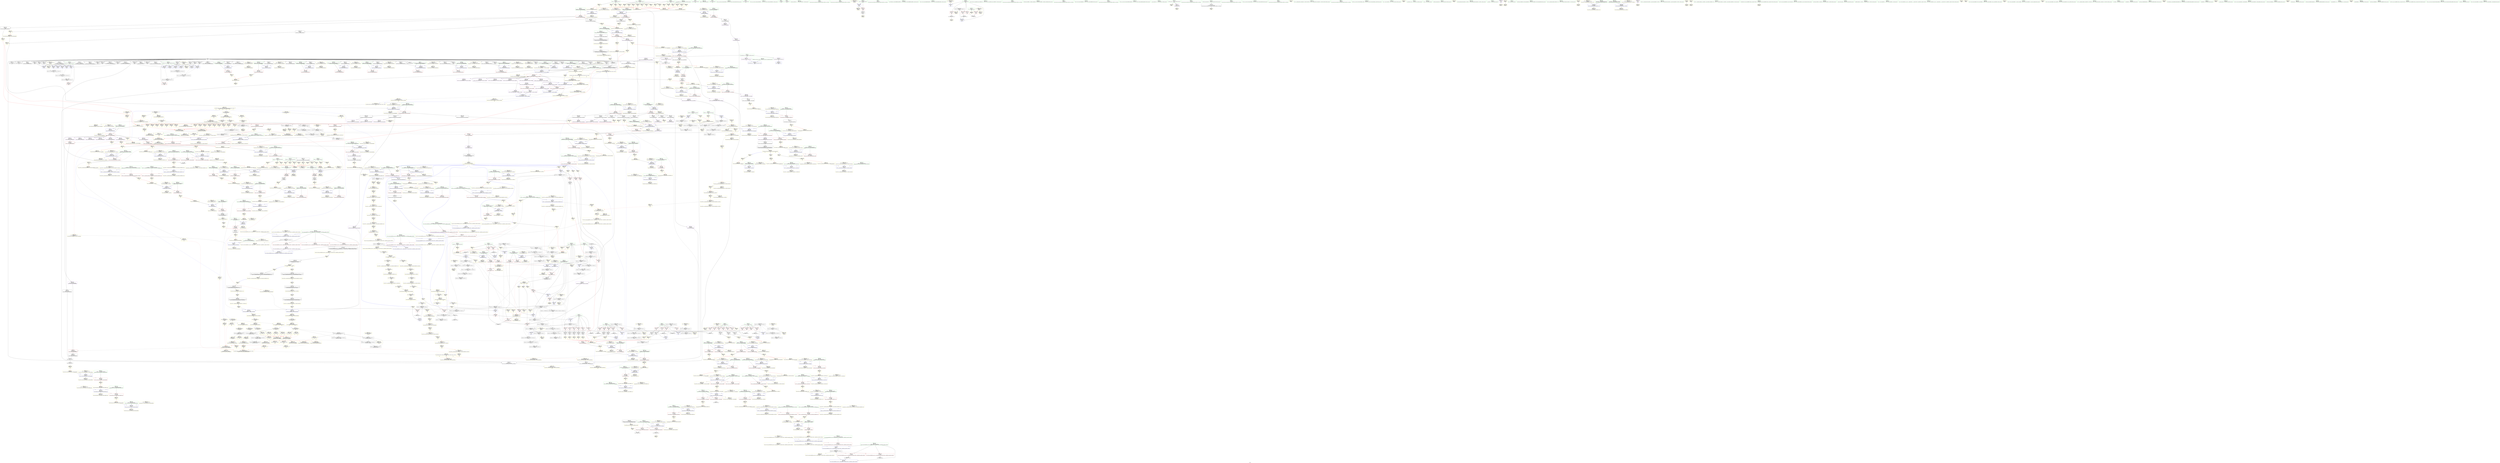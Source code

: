 digraph "SVFG" {
	label="SVFG";

	Node0x561e942b6cd0 [shape=record,color=grey,label="{NodeID: 0\nNullPtr}"];
	Node0x561e942b6cd0 -> Node0x561e94309540[style=solid];
	Node0x561e942b6cd0 -> Node0x561e94309640[style=solid];
	Node0x561e942b6cd0 -> Node0x561e94309710[style=solid];
	Node0x561e942b6cd0 -> Node0x561e943097e0[style=solid];
	Node0x561e942b6cd0 -> Node0x561e943098b0[style=solid];
	Node0x561e942b6cd0 -> Node0x561e94309980[style=solid];
	Node0x561e942b6cd0 -> Node0x561e94309a50[style=solid];
	Node0x561e942b6cd0 -> Node0x561e94309b20[style=solid];
	Node0x561e942b6cd0 -> Node0x561e94309bf0[style=solid];
	Node0x561e942b6cd0 -> Node0x561e94309cc0[style=solid];
	Node0x561e942b6cd0 -> Node0x561e94309d90[style=solid];
	Node0x561e942b6cd0 -> Node0x561e94309e60[style=solid];
	Node0x561e942b6cd0 -> Node0x561e94309f30[style=solid];
	Node0x561e942b6cd0 -> Node0x561e9430a000[style=solid];
	Node0x561e942b6cd0 -> Node0x561e9430a0d0[style=solid];
	Node0x561e942b6cd0 -> Node0x561e9430a1a0[style=solid];
	Node0x561e942b6cd0 -> Node0x561e9430a270[style=solid];
	Node0x561e942b6cd0 -> Node0x561e9430a340[style=solid];
	Node0x561e942b6cd0 -> Node0x561e9430a410[style=solid];
	Node0x561e942b6cd0 -> Node0x561e9430a4e0[style=solid];
	Node0x561e942b6cd0 -> Node0x561e9430a5b0[style=solid];
	Node0x561e942b6cd0 -> Node0x561e9430a680[style=solid];
	Node0x561e942b6cd0 -> Node0x561e9430a750[style=solid];
	Node0x561e942b6cd0 -> Node0x561e9430a820[style=solid];
	Node0x561e942b6cd0 -> Node0x561e9430a8f0[style=solid];
	Node0x561e942b6cd0 -> Node0x561e9430a9c0[style=solid];
	Node0x561e942b6cd0 -> Node0x561e9430aa90[style=solid];
	Node0x561e942b6cd0 -> Node0x561e9430ab60[style=solid];
	Node0x561e942b6cd0 -> Node0x561e9430ac30[style=solid];
	Node0x561e942b6cd0 -> Node0x561e9430ad00[style=solid];
	Node0x561e942b6cd0 -> Node0x561e9430add0[style=solid];
	Node0x561e942b6cd0 -> Node0x561e9430aea0[style=solid];
	Node0x561e942b6cd0 -> Node0x561e9430af70[style=solid];
	Node0x561e942b6cd0 -> Node0x561e9430b040[style=solid];
	Node0x561e942b6cd0 -> Node0x561e9430b110[style=solid];
	Node0x561e942b6cd0 -> Node0x561e94313510[style=solid];
	Node0x561e942b6cd0 -> Node0x561e943135e0[style=solid];
	Node0x561e942b6cd0 -> Node0x561e943136b0[style=solid];
	Node0x561e942b6cd0 -> Node0x561e94313780[style=solid];
	Node0x561e942b6cd0 -> Node0x561e94313850[style=solid];
	Node0x561e942b6cd0 -> Node0x561e94313920[style=solid];
	Node0x561e942b6cd0 -> Node0x561e943139f0[style=solid];
	Node0x561e942b6cd0 -> Node0x561e943254d0[style=solid];
	Node0x561e942b6cd0 -> Node0x561e94329120[style=solid];
	Node0x561e942b6cd0 -> Node0x561e943291f0[style=solid];
	Node0x561e942b6cd0 -> Node0x561e943292c0[style=solid];
	Node0x561e942b6cd0 -> Node0x561e9431b9b0[style=solid];
	Node0x561e942b6cd0 -> Node0x561e94341950[style=solid];
	Node0x561e942b6cd0 -> Node0x561e943433f0[style=solid];
	Node0x561e94340b40 [shape=record,color=yellow,style=double,label="{NodeID: 941\nFRet(818)\nFun[_ZNK9__gnu_cxx13new_allocatorIiE8max_sizeEv]|{<s0>70}}"];
	Node0x561e94340b40:s0 -> Node0x561e9431e350[style=solid,color=blue];
	Node0x561e9431b810 [shape=record,color=yellow,style=double,label="{NodeID: 775\nAPARM(780)\nCS[]|{<s0>69}}"];
	Node0x561e9431b810:s0 -> Node0x561e94340450[style=solid,color=red];
	Node0x561e9432a980 [shape=record,color=blue,label="{NodeID: 609\n883\<--89\nref.tmp\<--\n_ZNSt27__uninitialized_default_n_1ILb1EE18__uninit_default_nIPimEET_S3_T0_\n}"];
	Node0x561e9432a980 -> Node0x561e943974e0[style=dashed];
	Node0x561e9432a980 -> Node0x561e943a0420[style=dashed];
	Node0x561e943124a0 [shape=record,color=red,label="{NodeID: 443\n702\<--701\n\<--_M_start6\n_ZNSt12_Vector_baseIiSaIiEE17_M_create_storageEm\n}"];
	Node0x561e943124a0 -> Node0x561e94319410[style=solid];
	Node0x561e9439a370 [shape=record,color=yellow,style=double,label="{NodeID: 1384\nRETMU(38V_2)\npts\{530000 \}\nFun[_ZNSt6vectorIiSaIiEEC2EmRKS0_]|{<s0>6}}"];
	Node0x561e9439a370:s0 -> Node0x561e943a1070[style=dashed,color=blue];
	Node0x561e94315aa0 [shape=record,color=black,label="{NodeID: 277\n746\<--768\n_ZNSt12_Vector_baseIiSaIiEE11_M_allocateEm_ret\<--cond\n_ZNSt12_Vector_baseIiSaIiEE11_M_allocateEm\n}"];
	Node0x561e94315aa0 -> Node0x561e94341320[style=solid];
	Node0x561e94375990 [shape=record,color=yellow,style=double,label="{NodeID: 1218\n38V_1 = ENCHI(MR_38V_0)\npts\{530000 \}\nFun[_ZNSt6vectorIiSaIiEEC2EmRKS0_]}"];
	Node0x561e94375990 -> Node0x561e9439e7b0[style=dashed];
	Node0x561e94306470 [shape=record,color=green,label="{NodeID: 111\n711\<--712\nthis.addr\<--this.addr_field_insensitive\n_ZNSt12_Vector_baseIiSaIiEE12_Vector_implD2Ev\n}"];
	Node0x561e94306470 -> Node0x561e94312570[style=solid];
	Node0x561e94306470 -> Node0x561e943297a0[style=solid];
	Node0x561e9437ebb0 [shape=record,color=black,label="{NodeID: 1052\nMR_16V_6 = PHI(MR_16V_4, MR_16V_2, )\npts\{61 \}\n}"];
	Node0x561e9433c9a0 [shape=record,color=yellow,style=double,label="{NodeID: 886\nFPARM(395)\nFun[_ZNSt6vectorIiSaIiEEixEm]}"];
	Node0x561e9433c9a0 -> Node0x561e943278c0[style=solid];
	Node0x561e943303b0 [shape=record,color=yellow,style=double,label="{NodeID: 720\nAPARM(254)\nCS[]|{<s0>29}}"];
	Node0x561e943303b0:s0 -> Node0x561e9433cc40[style=solid,color=red];
	Node0x561e94327cd0 [shape=record,color=blue,label="{NodeID: 554\n422\<--415\n__a.addr\<--__a\n_ZNSt6vectorIiSaIiEEC2EmRKiRKS0_\n}"];
	Node0x561e94327cd0 -> Node0x561e94310830[style=dashed];
	Node0x561e94327cd0 -> Node0x561e94392700[style=dashed];
	Node0x561e943a20c0 [shape=record,color=yellow,style=double,label="{NodeID: 1495\n62V_3 = CSCHI(MR_62V_2)\npts\{530001 \}\nCS[]}"];
	Node0x561e943a20c0 -> Node0x561e9439a530[style=dashed];
	Node0x561e9430f7f0 [shape=record,color=red,label="{NodeID: 388\n235\<--234\n\<--call40\nmain\n}"];
	Node0x561e9430f7f0 -> Node0x561e94326af0[style=solid];
	Node0x561e94397020 [shape=record,color=yellow,style=double,label="{NodeID: 1329\nRETMU(261V_2)\npts\{1083 \}\nFun[_ZNSt12_Destroy_auxILb1EE9__destroyIPiEEvT_S3_]}"];
	Node0x561e9430aa90 [shape=record,color=black,label="{NodeID: 222\n443\<--3\n\<--dummyVal\n_ZNSt6vectorIiSaIiEEC2EmRKiRKS0_\n}"];
	Node0x561e9438a6f0 [shape=record,color=yellow,style=double,label="{NodeID: 1163\n261V_1 = ENCHI(MR_261V_0)\npts\{1083 \}\nFun[_ZNSt12_Destroy_auxILb1EE9__destroyIPiEEvT_S3_]}"];
	Node0x561e9438a6f0 -> Node0x561e9432bf70[style=dashed];
	Node0x561e94306f10 [shape=record,color=green,label="{NodeID: 56\n295\<--296\n_ZNSolsEPFRSoS_E\<--_ZNSolsEPFRSoS_E_field_insensitive\n}"];
	Node0x561e9436c890 [shape=record,color=black,label="{NodeID: 997\nMR_22V_2 = PHI(MR_22V_5, MR_22V_1, )\npts\{71 \}\n}"];
	Node0x561e9436c890 -> Node0x561e94325ec0[style=dashed];
	Node0x561e9436c890 -> Node0x561e94378cb0[style=dashed];
	Node0x561e9436c890 -> Node0x561e9437fab0[style=dashed];
	Node0x561e9436c890 -> Node0x561e94399540[style=dashed];
	Node0x561e9431e110 [shape=record,color=yellow,style=double,label="{NodeID: 831\nARet(234)\nCS[]}"];
	Node0x561e9431e110 -> Node0x561e9430f7f0[style=solid];
	Node0x561e9432d700 [shape=record,color=yellow,style=double,label="{NodeID: 665\nAPARM(62)\nCS[]|{<s0>13}}"];
	Node0x561e9432d700:s0 -> Node0x561e9433af90[style=solid,color=red];
	Node0x561e94324fc0 [shape=record,color=red,label="{NodeID: 499\n1161\<--1151\n\<--__x.addr\n_ZSt20uninitialized_fill_nIPimiET_S1_T0_RKT1_\n}"];
	Node0x561e94324fc0 -> Node0x561e9431d3b0[style=solid];
	Node0x561e9439dfb0 [shape=record,color=yellow,style=double,label="{NodeID: 1440\nCSMU(38V_3)\npts\{530000 \}\nCS[]|{<s0>41}}"];
	Node0x561e9439dfb0:s0 -> Node0x561e9438b340[style=dashed,color=red];
	Node0x561e943188b0 [shape=record,color=purple,label="{NodeID: 333\n698\<--686\n_M_finish\<--this1\n_ZNSt12_Vector_baseIiSaIiEE17_M_create_storageEm\n}"];
	Node0x561e943188b0 -> Node0x561e94329600[style=solid];
	Node0x561e943939d0 [shape=record,color=yellow,style=double,label="{NodeID: 1274\nRETMU(282V_2)\npts\{1131 \}\nFun[_ZSt24__uninitialized_fill_n_aIPimiiET_S1_T0_RKT1_RSaIT2_E]}"];
	Node0x561e9430df70 [shape=record,color=green,label="{NodeID: 167\n1031\<--1032\n.addr\<--.addr_field_insensitive\n_ZN9__gnu_cxx13new_allocatorIiE10deallocateEPim\n}"];
	Node0x561e9430df70 -> Node0x561e9432ba90[style=solid];
	Node0x561e943870a0 [shape=record,color=yellow,style=double,label="{NodeID: 1108\n282V_1 = ENCHI(MR_282V_0)\npts\{1131 \}\nFun[_ZSt24__uninitialized_fill_n_aIPimiiET_S1_T0_RKT1_RSaIT2_E]}"];
	Node0x561e943870a0 -> Node0x561e9432c6c0[style=dashed];
	Node0x561e942e65b0 [shape=record,color=green,label="{NodeID: 1\n7\<--1\n__dso_handle\<--dummyObj\nGlob }"];
	Node0x561e94340c00 [shape=record,color=yellow,style=double,label="{NodeID: 942\nFRet(917)\nFun[_ZSt10__fill_n_aIPimiEN9__gnu_cxx11__enable_ifIXsr11__is_scalarIT1_EE7__valueET_E6__typeES4_T0_RKS3_]|{<s0>77}}"];
	Node0x561e94340c00:s0 -> Node0x561e9431e980[style=solid,color=blue];
	Node0x561e9431b8e0 [shape=record,color=yellow,style=double,label="{NodeID: 776\nAPARM(781)\nCS[]|{<s0>69}}"];
	Node0x561e9431b8e0:s0 -> Node0x561e94340510[style=solid,color=red];
	Node0x561e9432aa50 [shape=record,color=blue,label="{NodeID: 610\n898\<--895\n__first.addr\<--__first\n_ZSt6fill_nIPimiET_S1_T0_RKT1_\n}"];
	Node0x561e9432aa50 -> Node0x561e94323350[style=dashed];
	Node0x561e9432aa50 -> Node0x561e94393160[style=dashed];
	Node0x561e94312570 [shape=record,color=red,label="{NodeID: 444\n714\<--711\nthis1\<--this.addr\n_ZNSt12_Vector_baseIiSaIiEE12_Vector_implD2Ev\n}"];
	Node0x561e94312570 -> Node0x561e94315760[style=solid];
	Node0x561e9439a450 [shape=record,color=yellow,style=double,label="{NodeID: 1385\nRETMU(50V_2)\npts\{340 \}\nFun[_ZNSt6vectorIiSaIiEEC2EmRKS0_]}"];
	Node0x561e94315b70 [shape=record,color=black,label="{NodeID: 278\n780\<--779\n\<--\n_ZNSt16allocator_traitsISaIiEE8allocateERS0_m\n}"];
	Node0x561e94315b70 -> Node0x561e9431b810[style=solid];
	Node0x561e94375a70 [shape=record,color=yellow,style=double,label="{NodeID: 1219\n62V_1 = ENCHI(MR_62V_0)\npts\{530001 \}\nFun[_ZNSt6vectorIiSaIiEEC2EmRKS0_]}"];
	Node0x561e94375a70 -> Node0x561e9439e890[style=dashed];
	Node0x561e94306540 [shape=record,color=green,label="{NodeID: 112\n721\<--722\nthis.addr\<--this.addr_field_insensitive\n_ZNSaIiEC2ERKS_\n}"];
	Node0x561e94306540 -> Node0x561e94312640[style=solid];
	Node0x561e94306540 -> Node0x561e94329870[style=solid];
	Node0x561e9437f0b0 [shape=record,color=black,label="{NodeID: 1053\nMR_18V_5 = PHI(MR_18V_3, MR_18V_2, )\npts\{65 \}\n}"];
	Node0x561e9433cc40 [shape=record,color=yellow,style=double,label="{NodeID: 887\nFPARM(396)\nFun[_ZNSt6vectorIiSaIiEEixEm]}"];
	Node0x561e9433cc40 -> Node0x561e94327990[style=solid];
	Node0x561e94330480 [shape=record,color=yellow,style=double,label="{NodeID: 721\nAPARM(52)\nCS[]|{<s0>30}}"];
	Node0x561e94330480:s0 -> Node0x561e9433c9a0[style=solid,color=red];
	Node0x561e94327da0 [shape=record,color=blue,label="{NodeID: 555\n424\<--444\nexn.slot\<--\n_ZNSt6vectorIiSaIiEEC2EmRKiRKS0_\n}"];
	Node0x561e94327da0 -> Node0x561e94310900[style=dashed];
	Node0x561e943a21a0 [shape=record,color=yellow,style=double,label="{NodeID: 1496\n36V_2 = CSCHI(MR_36V_1)\npts\{813 \}\nCS[]}"];
	Node0x561e943a21a0 -> Node0x561e94391ab0[style=dashed];
	Node0x561e9430f8c0 [shape=record,color=red,label="{NodeID: 389\n256\<--255\n\<--call51\nmain\n}"];
	Node0x561e9430f8c0 -> Node0x561e943144b0[style=solid];
	Node0x561e94397130 [shape=record,color=yellow,style=double,label="{NodeID: 1330\nRETMU(263V_2)\npts\{1085 \}\nFun[_ZNSt12_Destroy_auxILb1EE9__destroyIPiEEvT_S3_]}"];
	Node0x561e9430ab60 [shape=record,color=black,label="{NodeID: 223\n444\<--3\n\<--dummyVal\n_ZNSt6vectorIiSaIiEEC2EmRKiRKS0_\n}"];
	Node0x561e9430ab60 -> Node0x561e94327da0[style=solid];
	Node0x561e9438a800 [shape=record,color=yellow,style=double,label="{NodeID: 1164\n263V_1 = ENCHI(MR_263V_0)\npts\{1085 \}\nFun[_ZNSt12_Destroy_auxILb1EE9__destroyIPiEEvT_S3_]}"];
	Node0x561e9438a800 -> Node0x561e9432c040[style=dashed];
	Node0x561e94307010 [shape=record,color=green,label="{NodeID: 57\n326\<--327\nthis.addr\<--this.addr_field_insensitive\n_ZNSaIiEC2Ev\n}"];
	Node0x561e94307010 -> Node0x561e9430fc00[style=solid];
	Node0x561e94307010 -> Node0x561e94327310[style=solid];
	Node0x561e9436cd90 [shape=record,color=black,label="{NodeID: 998\nMR_24V_2 = PHI(MR_24V_4, MR_24V_1, )\npts\{73 \}\n}"];
	Node0x561e9436cd90 -> Node0x561e94369190[style=dashed];
	Node0x561e9436cd90 -> Node0x561e943791b0[style=dashed];
	Node0x561e9436cd90 -> Node0x561e9437ffb0[style=dashed];
	Node0x561e9436cd90 -> Node0x561e94399620[style=dashed];
	Node0x561e9431e1a0 [shape=record,color=yellow,style=double,label="{NodeID: 832\nARet(238)\nCS[]}"];
	Node0x561e9431e1a0 -> Node0x561e94326af0[style=solid];
	Node0x561e9432d7d0 [shape=record,color=yellow,style=double,label="{NodeID: 666\nAPARM(150)\nCS[]|{<s0>13}}"];
	Node0x561e9432d7d0:s0 -> Node0x561e9433b0b0[style=solid,color=red];
	Node0x561e94325090 [shape=record,color=red,label="{NodeID: 500\n1179\<--1170\n\<--__first.addr\n_ZNSt22__uninitialized_fill_nILb1EE15__uninit_fill_nIPimiEET_S3_T0_RKT1_\n}"];
	Node0x561e94325090 -> Node0x561e9431d480[style=solid];
	Node0x561e9439e110 [shape=record,color=yellow,style=double,label="{NodeID: 1441\nCSMU(44V_3)\npts\{530001 530002 \}\nCS[]|{<s0>41|<s1>41}}"];
	Node0x561e9439e110:s0 -> Node0x561e9438b480[style=dashed,color=red];
	Node0x561e9439e110:s1 -> Node0x561e9438b5c0[style=dashed,color=red];
	Node0x561e94318980 [shape=record,color=purple,label="{NodeID: 334\n700\<--686\n_M_impl5\<--this1\n_ZNSt12_Vector_baseIiSaIiEE17_M_create_storageEm\n}"];
	Node0x561e94393ab0 [shape=record,color=yellow,style=double,label="{NodeID: 1275\nRETMU(87V_1)\npts\{65 77 \}\nFun[_ZSt24__uninitialized_fill_n_aIPimiiET_S1_T0_RKT1_RSaIT2_E]}"];
	Node0x561e9430e040 [shape=record,color=green,label="{NodeID: 168\n1040\<--1041\n_ZdlPv\<--_ZdlPv_field_insensitive\n}"];
	Node0x561e94387180 [shape=record,color=yellow,style=double,label="{NodeID: 1109\n87V_1 = ENCHI(MR_87V_0)\npts\{65 77 \}\nFun[_ZSt24__uninitialized_fill_n_aIPimiiET_S1_T0_RKT1_RSaIT2_E]}"];
	Node0x561e94387180 -> Node0x561e94393ab0[style=dashed];
	Node0x561e94387180 -> Node0x561e943a0b10[style=dashed];
	Node0x561e943026d0 [shape=record,color=green,label="{NodeID: 2\n8\<--1\n_ZSt3cin\<--dummyObj\nGlob }"];
	Node0x561e94340cf0 [shape=record,color=yellow,style=double,label="{NodeID: 943\nFRet(957)\nFun[_ZSt12__niter_baseIPiET_S1_]|{<s0>76}}"];
	Node0x561e94340cf0:s0 -> Node0x561e9431e8f0[style=solid,color=blue];
	Node0x561e9431b9b0 [shape=record,color=yellow,style=double,label="{NodeID: 777\nAPARM(3)\nCS[]|{<s0>69}}"];
	Node0x561e9431b9b0:s0 -> Node0x561e943405d0[style=solid,color=red];
	Node0x561e9432ab20 [shape=record,color=blue,label="{NodeID: 611\n900\<--896\n__n.addr\<--__n\n_ZSt6fill_nIPimiET_S1_T0_RKT1_\n}"];
	Node0x561e9432ab20 -> Node0x561e94323420[style=dashed];
	Node0x561e9432ab20 -> Node0x561e94393270[style=dashed];
	Node0x561e94312640 [shape=record,color=red,label="{NodeID: 445\n727\<--721\nthis1\<--this.addr\n_ZNSaIiEC2ERKS_\n}"];
	Node0x561e94312640 -> Node0x561e94315830[style=solid];
	Node0x561e9439a530 [shape=record,color=yellow,style=double,label="{NodeID: 1386\nRETMU(62V_3)\npts\{530001 \}\nFun[_ZNSt6vectorIiSaIiEEC2EmRKS0_]|{<s0>6}}"];
	Node0x561e9439a530:s0 -> Node0x561e943a12b0[style=dashed,color=blue];
	Node0x561e94315c40 [shape=record,color=black,label="{NodeID: 279\n770\<--782\n_ZNSt16allocator_traitsISaIiEE8allocateERS0_m_ret\<--call\n_ZNSt16allocator_traitsISaIiEE8allocateERS0_m\n}"];
	Node0x561e94315c40 -> Node0x561e94341560[style=solid];
	Node0x561e94375b50 [shape=record,color=yellow,style=double,label="{NodeID: 1220\n50V_1 = ENCHI(MR_50V_0)\npts\{340 \}\nFun[_ZNSt6vectorIiSaIiEEC2EmRKS0_]}"];
	Node0x561e94375b50 -> Node0x561e943273e0[style=dashed];
	Node0x561e94306610 [shape=record,color=green,label="{NodeID: 113\n723\<--724\n__a.addr\<--__a.addr_field_insensitive\n_ZNSaIiEC2ERKS_\n}"];
	Node0x561e94306610 -> Node0x561e94312710[style=solid];
	Node0x561e94306610 -> Node0x561e94329940[style=solid];
	Node0x561e9437f5b0 [shape=record,color=black,label="{NodeID: 1054\nMR_20V_12 = PHI(MR_20V_3, MR_20V_2, )\npts\{69 \}\n}"];
	Node0x561e9433cee0 [shape=record,color=yellow,style=double,label="{NodeID: 888\nFPARM(541)\nFun[_ZN9__gnu_cxx13new_allocatorIiED2Ev]}"];
	Node0x561e9433cee0 -> Node0x561e943285c0[style=solid];
	Node0x561e94330550 [shape=record,color=yellow,style=double,label="{NodeID: 722\nAPARM(257)\nCS[]|{<s0>30}}"];
	Node0x561e94330550:s0 -> Node0x561e9433cc40[style=solid,color=red];
	Node0x561e94327e70 [shape=record,color=blue,label="{NodeID: 556\n426\<--446\nehselector.slot\<--\n_ZNSt6vectorIiSaIiEEC2EmRKiRKS0_\n}"];
	Node0x561e94327e70 -> Node0x561e943109d0[style=dashed];
	Node0x561e943a2300 [shape=record,color=yellow,style=double,label="{NodeID: 1497\n89V_2 = CSCHI(MR_89V_1)\npts\{630000 750000 \}\nCS[]}"];
	Node0x561e943a2300 -> Node0x561e94392b60[style=dashed];
	Node0x561e943a2300 -> Node0x561e9439e430[style=dashed];
	Node0x561e943a2300 -> Node0x561e9439f3e0[style=dashed];
	Node0x561e9430f990 [shape=record,color=red,label="{NodeID: 390\n259\<--258\n\<--call53\nmain\n}"];
	Node0x561e9430f990 -> Node0x561e94343570[style=solid];
	Node0x561e94397210 [shape=record,color=yellow,style=double,label="{NodeID: 1331\nRETMU(36V_2)\npts\{813 \}\nFun[_ZNSt27__uninitialized_default_n_1ILb1EE18__uninit_default_nIPimEET_S3_T0_]|{<s0>74}}"];
	Node0x561e94397210:s0 -> Node0x561e943a2b90[style=dashed,color=blue];
	Node0x561e9430ac30 [shape=record,color=black,label="{NodeID: 224\n446\<--3\n\<--dummyVal\n_ZNSt6vectorIiSaIiEEC2EmRKiRKS0_\n}"];
	Node0x561e9430ac30 -> Node0x561e94327e70[style=solid];
	Node0x561e9438a8e0 [shape=record,color=yellow,style=double,label="{NodeID: 1165\n36V_1 = ENCHI(MR_36V_0)\npts\{813 \}\nFun[_ZNSt27__uninitialized_default_n_1ILb1EE18__uninit_default_nIPimEET_S3_T0_]}"];
	Node0x561e9438a8e0 -> Node0x561e943a02c0[style=dashed];
	Node0x561e943070e0 [shape=record,color=green,label="{NodeID: 58\n332\<--333\n_ZN9__gnu_cxx13new_allocatorIiEC2Ev\<--_ZN9__gnu_cxx13new_allocatorIiEC2Ev_field_insensitive\n}"];
	Node0x561e9436d290 [shape=record,color=black,label="{NodeID: 999\nMR_26V_2 = PHI(MR_26V_4, MR_26V_1, )\npts\{77 \}\n}"];
	Node0x561e9436d290 -> Node0x561e94369690[style=dashed];
	Node0x561e9436d290 -> Node0x561e943796b0[style=dashed];
	Node0x561e9436d290 -> Node0x561e943804b0[style=dashed];
	Node0x561e9436d290 -> Node0x561e94399700[style=dashed];
	Node0x561e9431e230 [shape=record,color=yellow,style=double,label="{NodeID: 833\nARet(255)\nCS[]}"];
	Node0x561e9431e230 -> Node0x561e9430f8c0[style=solid];
	Node0x561e9432d8a0 [shape=record,color=yellow,style=double,label="{NodeID: 667\nAPARM(64)\nCS[]|{<s0>13}}"];
	Node0x561e9432d8a0:s0 -> Node0x561e9433b1d0[style=solid,color=red];
	Node0x561e94325160 [shape=record,color=red,label="{NodeID: 501\n1180\<--1172\n\<--__n.addr\n_ZNSt22__uninitialized_fill_nILb1EE15__uninit_fill_nIPimiEET_S3_T0_RKT1_\n}"];
	Node0x561e94325160 -> Node0x561e9431d550[style=solid];
	Node0x561e9439e1f0 [shape=record,color=yellow,style=double,label="{NodeID: 1442\nCSMU(36V_1)\npts\{813 \}\nCS[]|{<s0>48}}"];
	Node0x561e9439e1f0:s0 -> Node0x561e94389ac0[style=dashed,color=red];
	Node0x561e94318a50 [shape=record,color=purple,label="{NodeID: 335\n701\<--686\n_M_start6\<--this1\n_ZNSt12_Vector_baseIiSaIiEE17_M_create_storageEm\n}"];
	Node0x561e94318a50 -> Node0x561e943124a0[style=solid];
	Node0x561e94393b90 [shape=record,color=yellow,style=double,label="{NodeID: 1276\nRETMU(167V_2)\npts\{739 \}\nFun[_ZN9__gnu_cxx13new_allocatorIiEC2ERKS1_]}"];
	Node0x561e9430e140 [shape=record,color=green,label="{NodeID: 169\n1049\<--1050\n__first.addr\<--__first.addr_field_insensitive\n_ZSt8_DestroyIPiiEvT_S1_RSaIT0_E\n}"];
	Node0x561e9430e140 -> Node0x561e94324530[style=solid];
	Node0x561e9430e140 -> Node0x561e9432bb60[style=solid];
	Node0x561e94387260 [shape=record,color=yellow,style=double,label="{NodeID: 1110\n167V_1 = ENCHI(MR_167V_0)\npts\{739 \}\nFun[_ZN9__gnu_cxx13new_allocatorIiEC2ERKS1_]}"];
	Node0x561e94387260 -> Node0x561e94329a10[style=dashed];
	Node0x561e94302760 [shape=record,color=green,label="{NodeID: 3\n9\<--1\n_ZSt4cout\<--dummyObj\nGlob }"];
	Node0x561e94340de0 [shape=record,color=yellow,style=double,label="{NodeID: 944\nFRet(857)\nFun[_ZSt25__uninitialized_default_nIPimET_S1_T0_]|{<s0>73}}"];
	Node0x561e94340de0:s0 -> Node0x561e9431e3e0[style=solid,color=blue];
	Node0x561e9431ba80 [shape=record,color=yellow,style=double,label="{NodeID: 778\nAPARM(870)\nCS[]|{<s0>74}}"];
	Node0x561e9431ba80:s0 -> Node0x561e9433eb90[style=solid,color=red];
	Node0x561e9432abf0 [shape=record,color=blue,label="{NodeID: 612\n902\<--897\n__value.addr\<--__value\n_ZSt6fill_nIPimiET_S1_T0_RKT1_\n}"];
	Node0x561e9432abf0 -> Node0x561e943234f0[style=dashed];
	Node0x561e9432abf0 -> Node0x561e94393350[style=dashed];
	Node0x561e94312710 [shape=record,color=red,label="{NodeID: 446\n729\<--723\n\<--__a.addr\n_ZNSaIiEC2ERKS_\n}"];
	Node0x561e94312710 -> Node0x561e94315900[style=solid];
	Node0x561e9439a610 [shape=record,color=yellow,style=double,label="{NodeID: 1387\nRETMU(64V_2)\npts\{530002 \}\nFun[_ZNSt6vectorIiSaIiEEC2EmRKS0_]|{<s0>6}}"];
	Node0x561e9439a610:s0 -> Node0x561e943a12b0[style=dashed,color=blue];
	Node0x561e94315d10 [shape=record,color=black,label="{NodeID: 280\n816\<--812\n\<--call2\n_ZN9__gnu_cxx13new_allocatorIiE8allocateEmPKv\n}"];
	Node0x561e94315d10 -> Node0x561e94315de0[style=solid];
	Node0x561e94375c30 [shape=record,color=yellow,style=double,label="{NodeID: 1221\n52V_1 = ENCHI(MR_52V_0)\npts\{342 \}\nFun[_ZNSt6vectorIiSaIiEEC2EmRKS0_]}"];
	Node0x561e94375c30 -> Node0x561e943274b0[style=dashed];
	Node0x561e9430b1c0 [shape=record,color=green,label="{NodeID: 114\n732\<--733\n_ZN9__gnu_cxx13new_allocatorIiEC2ERKS1_\<--_ZN9__gnu_cxx13new_allocatorIiEC2ERKS1__field_insensitive\n}"];
	Node0x561e9437fab0 [shape=record,color=black,label="{NodeID: 1055\nMR_22V_7 = PHI(MR_22V_3, MR_22V_2, )\npts\{71 \}\n}"];
	Node0x561e9433cfa0 [shape=record,color=yellow,style=double,label="{NodeID: 889\nFPARM(858)\nFun[_ZSt25__uninitialized_default_nIPimET_S1_T0_]}"];
	Node0x561e9433cfa0 -> Node0x561e9432a570[style=solid];
	Node0x561e94330620 [shape=record,color=yellow,style=double,label="{NodeID: 723\nAPARM(62)\nCS[]|{<s0>40}}"];
	Node0x561e94330620:s0 -> Node0x561e9433f1f0[style=solid,color=red];
	Node0x561e94327f40 [shape=record,color=blue,label="{NodeID: 557\n461\<--457\n__a.addr\<--__a\n_ZSt3maxIiERKT_S2_S2_\n}"];
	Node0x561e94327f40 -> Node0x561e94310b70[style=dashed];
	Node0x561e94327f40 -> Node0x561e94310c40[style=dashed];
	Node0x561e94327f40 -> Node0x561e9439ac90[style=dashed];
	Node0x561e943a2490 [shape=record,color=yellow,style=double,label="{NodeID: 1498\n91V_2 = CSCHI(MR_91V_1)\npts\{630001 750001 \}\nCS[]}"];
	Node0x561e943a2490 -> Node0x561e9439e540[style=dashed];
	Node0x561e9430fa60 [shape=record,color=red,label="{NodeID: 391\n266\<--265\n\<--call57\nmain\n}"];
	Node0x561e9430fa60 -> Node0x561e94341ef0[style=solid];
	Node0x561e94397320 [shape=record,color=yellow,style=double,label="{NodeID: 1332\nRETMU(204V_2)\npts\{880 \}\nFun[_ZNSt27__uninitialized_default_n_1ILb1EE18__uninit_default_nIPimEET_S3_T0_]}"];
	Node0x561e9430ad00 [shape=record,color=black,label="{NodeID: 225\n453\<--3\nlpad.val\<--dummyVal\n_ZNSt6vectorIiSaIiEEC2EmRKiRKS0_\n}"];
	Node0x561e9438a9f0 [shape=record,color=yellow,style=double,label="{NodeID: 1166\n204V_1 = ENCHI(MR_204V_0)\npts\{880 \}\nFun[_ZNSt27__uninitialized_default_n_1ILb1EE18__uninit_default_nIPimEET_S3_T0_]}"];
	Node0x561e9438a9f0 -> Node0x561e9432a7e0[style=dashed];
	Node0x561e943071e0 [shape=record,color=green,label="{NodeID: 59\n339\<--340\nthis.addr\<--this.addr_field_insensitive\n_ZNSt6vectorIiSaIiEEC2EmRKS0_\n}"];
	Node0x561e943071e0 -> Node0x561e9430fcd0[style=solid];
	Node0x561e943071e0 -> Node0x561e943273e0[style=solid];
	Node0x561e9436d790 [shape=record,color=black,label="{NodeID: 1000\nMR_28V_2 = PHI(MR_28V_4, MR_28V_1, )\npts\{81 \}\n}"];
	Node0x561e9436d790 -> Node0x561e94369b90[style=dashed];
	Node0x561e9436d790 -> Node0x561e94379bb0[style=dashed];
	Node0x561e9436d790 -> Node0x561e943809b0[style=dashed];
	Node0x561e9436d790 -> Node0x561e943997e0[style=dashed];
	Node0x561e9431e2c0 [shape=record,color=yellow,style=double,label="{NodeID: 834\nARet(258)\nCS[]}"];
	Node0x561e9431e2c0 -> Node0x561e9430f990[style=solid];
	Node0x561e9432d970 [shape=record,color=yellow,style=double,label="{NodeID: 668\nAPARM(66)\nCS[]|{<s0>13}}"];
	Node0x561e9432d970:s0 -> Node0x561e9433b2f0[style=solid,color=red];
	Node0x561e94325230 [shape=record,color=red,label="{NodeID: 502\n1181\<--1174\n\<--__x.addr\n_ZNSt22__uninitialized_fill_nILb1EE15__uninit_fill_nIPimiEET_S3_T0_RKT1_\n}"];
	Node0x561e94325230 -> Node0x561e9431d620[style=solid];
	Node0x561e9439e350 [shape=record,color=yellow,style=double,label="{NodeID: 1443\nCSMU(87V_1)\npts\{65 77 \}\nCS[]|{<s0>48}}"];
	Node0x561e9439e350:s0 -> Node0x561e94389ea0[style=dashed,color=red];
	Node0x561e94318b20 [shape=record,color=purple,label="{NodeID: 336\n705\<--686\n_M_impl7\<--this1\n_ZNSt12_Vector_baseIiSaIiEE17_M_create_storageEm\n}"];
	Node0x561e94393ca0 [shape=record,color=yellow,style=double,label="{NodeID: 1277\nRETMU(169V_2)\npts\{741 \}\nFun[_ZN9__gnu_cxx13new_allocatorIiEC2ERKS1_]}"];
	Node0x561e9430e210 [shape=record,color=green,label="{NodeID: 170\n1051\<--1052\n__last.addr\<--__last.addr_field_insensitive\n_ZSt8_DestroyIPiiEvT_S1_RSaIT0_E\n}"];
	Node0x561e9430e210 -> Node0x561e94324600[style=solid];
	Node0x561e9430e210 -> Node0x561e9432bc30[style=solid];
	Node0x561e94387370 [shape=record,color=yellow,style=double,label="{NodeID: 1111\n169V_1 = ENCHI(MR_169V_0)\npts\{741 \}\nFun[_ZN9__gnu_cxx13new_allocatorIiEC2ERKS1_]}"];
	Node0x561e94387370 -> Node0x561e94329ae0[style=dashed];
	Node0x561e943031e0 [shape=record,color=green,label="{NodeID: 4\n10\<--1\n.str\<--dummyObj\nGlob }"];
	Node0x561e94341080 [shape=record,color=yellow,style=double,label="{NodeID: 945\nFRet(394)\nFun[_ZNSt6vectorIiSaIiEEixEm]|{<s0>8|<s1>10|<s2>18|<s3>19|<s4>20|<s5>25|<s6>27|<s7>29|<s8>30|<s9>31}}"];
	Node0x561e94341080:s0 -> Node0x561e9431dd20[style=solid,color=blue];
	Node0x561e94341080:s1 -> Node0x561e9431ddb0[style=solid,color=blue];
	Node0x561e94341080:s2 -> Node0x561e9431de40[style=solid,color=blue];
	Node0x561e94341080:s3 -> Node0x561e9431ded0[style=solid,color=blue];
	Node0x561e94341080:s4 -> Node0x561e9431df60[style=solid,color=blue];
	Node0x561e94341080:s5 -> Node0x561e9431e080[style=solid,color=blue];
	Node0x561e94341080:s6 -> Node0x561e9431e1a0[style=solid,color=blue];
	Node0x561e94341080:s7 -> Node0x561e9431e230[style=solid,color=blue];
	Node0x561e94341080:s8 -> Node0x561e9431e2c0[style=solid,color=blue];
	Node0x561e94341080:s9 -> Node0x561e9431d930[style=solid,color=blue];
	Node0x561e9431bb50 [shape=record,color=yellow,style=double,label="{NodeID: 779\nAPARM(871)\nCS[]|{<s0>74}}"];
	Node0x561e9431bb50:s0 -> Node0x561e9433ec50[style=solid,color=red];
	Node0x561e9432acc0 [shape=record,color=blue,label="{NodeID: 613\n921\<--918\n__first.addr\<--__first\n_ZSt10__fill_n_aIPimiEN9__gnu_cxx11__enable_ifIXsr11__is_scalarIT1_EE7__valueET_E6__typeES4_T0_RKS3_\n}"];
	Node0x561e9432acc0 -> Node0x561e9437d7b0[style=dashed];
	Node0x561e943127e0 [shape=record,color=red,label="{NodeID: 447\n744\<--738\nthis1\<--this.addr\n_ZN9__gnu_cxx13new_allocatorIiEC2ERKS1_\n}"];
	Node0x561e9439a6f0 [shape=record,color=yellow,style=double,label="{NodeID: 1388\nRETMU(52V_2)\npts\{342 \}\nFun[_ZNSt6vectorIiSaIiEEC2EmRKS0_]}"];
	Node0x561e94315de0 [shape=record,color=black,label="{NodeID: 281\n786\<--816\n_ZN9__gnu_cxx13new_allocatorIiE8allocateEmPKv_ret\<--\n_ZN9__gnu_cxx13new_allocatorIiE8allocateEmPKv\n}"];
	Node0x561e94315de0 -> Node0x561e94341890[style=solid];
	Node0x561e94375d10 [shape=record,color=yellow,style=double,label="{NodeID: 1222\n64V_1 = ENCHI(MR_64V_0)\npts\{530002 \}\nFun[_ZNSt6vectorIiSaIiEEC2EmRKS0_]}"];
	Node0x561e94375d10 -> Node0x561e9439e650[style=dashed];
	Node0x561e9430b290 [shape=record,color=green,label="{NodeID: 115\n738\<--739\nthis.addr\<--this.addr_field_insensitive\n_ZN9__gnu_cxx13new_allocatorIiEC2ERKS1_\n}"];
	Node0x561e9430b290 -> Node0x561e943127e0[style=solid];
	Node0x561e9430b290 -> Node0x561e94329a10[style=solid];
	Node0x561e9437ffb0 [shape=record,color=black,label="{NodeID: 1056\nMR_24V_9 = PHI(MR_24V_3, MR_24V_2, )\npts\{73 \}\n}"];
	Node0x561e9433d060 [shape=record,color=yellow,style=double,label="{NodeID: 890\nFPARM(859)\nFun[_ZSt25__uninitialized_default_nIPimET_S1_T0_]}"];
	Node0x561e9433d060 -> Node0x561e9432a640[style=solid];
	Node0x561e943306f0 [shape=record,color=yellow,style=double,label="{NodeID: 724\nAPARM(52)\nCS[]|{<s0>41}}"];
	Node0x561e943306f0:s0 -> Node0x561e9433f1f0[style=solid,color=red];
	Node0x561e94328010 [shape=record,color=blue,label="{NodeID: 558\n463\<--458\n__b.addr\<--__b\n_ZSt3maxIiERKT_S2_S2_\n}"];
	Node0x561e94328010 -> Node0x561e94310d10[style=dashed];
	Node0x561e94328010 -> Node0x561e94310de0[style=dashed];
	Node0x561e94328010 -> Node0x561e9439ad70[style=dashed];
	Node0x561e943a25a0 [shape=record,color=yellow,style=double,label="{NodeID: 1499\n93V_2 = CSCHI(MR_93V_1)\npts\{630002 750002 \}\nCS[]}"];
	Node0x561e943a25a0 -> Node0x561e94392d80[style=dashed];
	Node0x561e943a25a0 -> Node0x561e9439f570[style=dashed];
	Node0x561e9430fb30 [shape=record,color=red,label="{NodeID: 392\n277\<--276\n\<--call64\nmain\n}"];
	Node0x561e9430fb30 -> Node0x561e94326fd0[style=solid];
	Node0x561e94397400 [shape=record,color=yellow,style=double,label="{NodeID: 1333\nRETMU(206V_2)\npts\{882 \}\nFun[_ZNSt27__uninitialized_default_n_1ILb1EE18__uninit_default_nIPimEET_S3_T0_]}"];
	Node0x561e9430add0 [shape=record,color=black,label="{NodeID: 226\n454\<--3\nlpad.val2\<--dummyVal\n_ZNSt6vectorIiSaIiEEC2EmRKiRKS0_\n}"];
	Node0x561e9438aad0 [shape=record,color=yellow,style=double,label="{NodeID: 1167\n206V_1 = ENCHI(MR_206V_0)\npts\{882 \}\nFun[_ZNSt27__uninitialized_default_n_1ILb1EE18__uninit_default_nIPimEET_S3_T0_]}"];
	Node0x561e9438aad0 -> Node0x561e9432a8b0[style=dashed];
	Node0x561e943072b0 [shape=record,color=green,label="{NodeID: 60\n341\<--342\n__n.addr\<--__n.addr_field_insensitive\n_ZNSt6vectorIiSaIiEEC2EmRKS0_\n}"];
	Node0x561e943072b0 -> Node0x561e9430fda0[style=solid];
	Node0x561e943072b0 -> Node0x561e9430fe70[style=solid];
	Node0x561e943072b0 -> Node0x561e943274b0[style=solid];
	Node0x561e9436dc90 [shape=record,color=black,label="{NodeID: 1001\nMR_30V_2 = PHI(MR_30V_4, MR_30V_1, )\npts\{83 \}\n}"];
	Node0x561e9436dc90 -> Node0x561e9436a090[style=dashed];
	Node0x561e9436dc90 -> Node0x561e9437a0b0[style=dashed];
	Node0x561e9436dc90 -> Node0x561e94380eb0[style=dashed];
	Node0x561e9436dc90 -> Node0x561e943998c0[style=dashed];
	Node0x561e9431e350 [shape=record,color=yellow,style=double,label="{NodeID: 835\nARet(801)\nCS[]}"];
	Node0x561e9431e350 -> Node0x561e94344470[style=solid];
	Node0x561e9432da40 [shape=record,color=yellow,style=double,label="{NodeID: 669\nAPARM(66)\nCS[]|{<s0>14}}"];
	Node0x561e9432da40:s0 -> Node0x561e9433f400[style=solid,color=red];
	Node0x561e94325300 [shape=record,color=blue,label="{NodeID: 503\n1188\<--15\nllvm.global_ctors_0\<--\nGlob }"];
	Node0x561e9439e430 [shape=record,color=yellow,style=double,label="{NodeID: 1444\nCSMU(89V_2)\npts\{630000 750000 \}\nCS[]|{<s0>48}}"];
	Node0x561e9439e430:s0 -> Node0x561e94389f80[style=dashed,color=red];
	Node0x561e94318bf0 [shape=record,color=purple,label="{NodeID: 337\n706\<--686\n_M_end_of_storage\<--this1\n_ZNSt12_Vector_baseIiSaIiEE17_M_create_storageEm\n}"];
	Node0x561e94318bf0 -> Node0x561e943296d0[style=solid];
	Node0x561e94393d80 [shape=record,color=yellow,style=double,label="{NodeID: 1278\nRETMU(185V_2)\npts\{821 \}\nFun[_ZNK9__gnu_cxx13new_allocatorIiE8max_sizeEv]}"];
	Node0x561e9430e2e0 [shape=record,color=green,label="{NodeID: 171\n1053\<--1054\n.addr\<--.addr_field_insensitive\n_ZSt8_DestroyIPiiEvT_S1_RSaIT0_E\n}"];
	Node0x561e9430e2e0 -> Node0x561e9432bd00[style=solid];
	Node0x561e94387450 [shape=record,color=yellow,style=double,label="{NodeID: 1112\n185V_1 = ENCHI(MR_185V_0)\npts\{821 \}\nFun[_ZNK9__gnu_cxx13new_allocatorIiE8max_sizeEv]}"];
	Node0x561e94387450 -> Node0x561e9432a160[style=dashed];
	Node0x561e94303270 [shape=record,color=green,label="{NodeID: 5\n12\<--1\n.str.1\<--dummyObj\nGlob }"];
	Node0x561e94341320 [shape=record,color=yellow,style=double,label="{NodeID: 946\nFRet(746)\nFun[_ZNSt12_Vector_baseIiSaIiEE11_M_allocateEm]|{<s0>65}}"];
	Node0x561e94341320:s0 -> Node0x561e9431e620[style=solid,color=blue];
	Node0x561e9431bc20 [shape=record,color=yellow,style=double,label="{NodeID: 780\nAPARM(887)\nCS[]|{<s0>75}}"];
	Node0x561e9431bc20:s0 -> Node0x561e9433b6e0[style=solid,color=red];
	Node0x561e9432ad90 [shape=record,color=blue,label="{NodeID: 614\n923\<--919\n__n.addr\<--__n\n_ZSt10__fill_n_aIPimiEN9__gnu_cxx11__enable_ifIXsr11__is_scalarIT1_EE7__valueET_E6__typeES4_T0_RKS3_\n}"];
	Node0x561e9432ad90 -> Node0x561e94323830[style=dashed];
	Node0x561e9432ad90 -> Node0x561e943940b0[style=dashed];
	Node0x561e943128b0 [shape=record,color=red,label="{NodeID: 448\n755\<--749\nthis1\<--this.addr\n_ZNSt12_Vector_baseIiSaIiEE11_M_allocateEm\n}"];
	Node0x561e943128b0 -> Node0x561e94318cc0[style=solid];
	Node0x561e9439a7d0 [shape=record,color=yellow,style=double,label="{NodeID: 1389\nRETMU(54V_2)\npts\{344 \}\nFun[_ZNSt6vectorIiSaIiEEC2EmRKS0_]}"];
	Node0x561e94315eb0 [shape=record,color=black,label="{NodeID: 282\n818\<--825\n_ZNK9__gnu_cxx13new_allocatorIiE8max_sizeEv_ret\<--\n_ZNK9__gnu_cxx13new_allocatorIiE8max_sizeEv\n}"];
	Node0x561e94315eb0 -> Node0x561e94340b40[style=solid];
	Node0x561e94375df0 [shape=record,color=yellow,style=double,label="{NodeID: 1223\n54V_1 = ENCHI(MR_54V_0)\npts\{344 \}\nFun[_ZNSt6vectorIiSaIiEEC2EmRKS0_]}"];
	Node0x561e94375df0 -> Node0x561e94327580[style=dashed];
	Node0x561e9430b360 [shape=record,color=green,label="{NodeID: 116\n740\<--741\n.addr\<--.addr_field_insensitive\n_ZN9__gnu_cxx13new_allocatorIiEC2ERKS1_\n}"];
	Node0x561e9430b360 -> Node0x561e94329ae0[style=solid];
	Node0x561e943804b0 [shape=record,color=black,label="{NodeID: 1057\nMR_26V_7 = PHI(MR_26V_3, MR_26V_2, )\npts\{77 \}\n}"];
	Node0x561e9433d120 [shape=record,color=yellow,style=double,label="{NodeID: 891\nFPARM(1003)\nFun[_ZNSt16allocator_traitsISaIiEE10deallocateERS0_Pim]}"];
	Node0x561e9433d120 -> Node0x561e9432b680[style=solid];
	Node0x561e943307c0 [shape=record,color=yellow,style=double,label="{NodeID: 725\nAPARM(432)\nCS[]|{<s0>48}}"];
	Node0x561e943307c0:s0 -> Node0x561e9433e530[style=solid,color=red];
	Node0x561e943280e0 [shape=record,color=blue,label="{NodeID: 559\n459\<--473\nretval\<--\n_ZSt3maxIiERKT_S2_S2_\n}"];
	Node0x561e943280e0 -> Node0x561e943836b0[style=dashed];
	Node0x561e943a26b0 [shape=record,color=yellow,style=double,label="{NodeID: 1500\n134V_2 = CSCHI(MR_134V_1)\npts\{530000 530001 530002 630000 630001 630002 750000 750001 750002 \}\nCS[]}"];
	Node0x561e943a26b0 -> Node0x561e9439fe40[style=dashed];
	Node0x561e9430fc00 [shape=record,color=red,label="{NodeID: 393\n329\<--326\nthis1\<--this.addr\n_ZNSaIiEC2Ev\n}"];
	Node0x561e9430fc00 -> Node0x561e94314720[style=solid];
	Node0x561e943974e0 [shape=record,color=yellow,style=double,label="{NodeID: 1334\nRETMU(208V_2)\npts\{884 \}\nFun[_ZNSt27__uninitialized_default_n_1ILb1EE18__uninit_default_nIPimEET_S3_T0_]}"];
	Node0x561e9430aea0 [shape=record,color=black,label="{NodeID: 227\n509\<--3\n\<--dummyVal\n_ZNSt6vectorIiSaIiEED2Ev\n}"];
	Node0x561e9438abb0 [shape=record,color=yellow,style=double,label="{NodeID: 1168\n208V_1 = ENCHI(MR_208V_0)\npts\{884 \}\nFun[_ZNSt27__uninitialized_default_n_1ILb1EE18__uninit_default_nIPimEET_S3_T0_]}"];
	Node0x561e9438abb0 -> Node0x561e9432a980[style=dashed];
	Node0x561e94307380 [shape=record,color=green,label="{NodeID: 61\n343\<--344\n__a.addr\<--__a.addr_field_insensitive\n_ZNSt6vectorIiSaIiEEC2EmRKS0_\n}"];
	Node0x561e94307380 -> Node0x561e9430ff40[style=solid];
	Node0x561e94307380 -> Node0x561e94327580[style=solid];
	Node0x561e9436e190 [shape=record,color=black,label="{NodeID: 1002\nMR_32V_2 = PHI(MR_32V_6, MR_32V_1, )\npts\{85 \}\n}"];
	Node0x561e9436e190 -> Node0x561e9430f720[style=dashed];
	Node0x561e9436e190 -> Node0x561e9430f7f0[style=dashed];
	Node0x561e9436e190 -> Node0x561e94326c90[style=dashed];
	Node0x561e9436e190 -> Node0x561e94373190[style=dashed];
	Node0x561e9436e190 -> Node0x561e9437a5b0[style=dashed];
	Node0x561e9436e190 -> Node0x561e943813b0[style=dashed];
	Node0x561e9436e190 -> Node0x561e943999a0[style=dashed];
	Node0x561e9431e3e0 [shape=record,color=yellow,style=double,label="{NodeID: 836\nARet(844)\nCS[]}"];
	Node0x561e9431e3e0 -> Node0x561e94315f80[style=solid];
	Node0x561e9432db10 [shape=record,color=yellow,style=double,label="{NodeID: 670\nAPARM(78)\nCS[]|{<s0>15}}"];
	Node0x561e9432db10:s0 -> Node0x561e9433c700[style=solid,color=red];
	Node0x561e943253d0 [shape=record,color=blue,label="{NodeID: 504\n1189\<--16\nllvm.global_ctors_1\<--_GLOBAL__sub_I_earl_2_0.cpp\nGlob }"];
	Node0x561e9439e540 [shape=record,color=yellow,style=double,label="{NodeID: 1445\nCSMU(91V_2)\npts\{630001 750001 \}\nCS[]|{<s0>48}}"];
	Node0x561e9439e540:s0 -> Node0x561e9438a090[style=dashed,color=red];
	Node0x561e94318cc0 [shape=record,color=purple,label="{NodeID: 338\n760\<--755\n_M_impl\<--this1\n_ZNSt12_Vector_baseIiSaIiEE11_M_allocateEm\n}"];
	Node0x561e94318cc0 -> Node0x561e943159d0[style=solid];
	Node0x561e94393e90 [shape=record,color=yellow,style=double,label="{NodeID: 1279\nRETMU(36V_2)\npts\{813 \}\nFun[_ZSt10__fill_n_aIPimiEN9__gnu_cxx11__enable_ifIXsr11__is_scalarIT1_EE7__valueET_E6__typeES4_T0_RKS3_]|{<s0>77}}"];
	Node0x561e94393e90:s0 -> Node0x561e943a2e50[style=dashed,color=blue];
	Node0x561e9430e3b0 [shape=record,color=green,label="{NodeID: 172\n1061\<--1062\n_ZSt8_DestroyIPiEvT_S1_\<--_ZSt8_DestroyIPiEvT_S1__field_insensitive\n}"];
	Node0x561e94387560 [shape=record,color=yellow,style=double,label="{NodeID: 1113\n36V_1 = ENCHI(MR_36V_0)\npts\{813 \}\nFun[_ZSt10__fill_n_aIPimiEN9__gnu_cxx11__enable_ifIXsr11__is_scalarIT1_EE7__valueET_E6__typeES4_T0_RKS3_]}"];
	Node0x561e94387560 -> Node0x561e9437d2b0[style=dashed];
	Node0x561e94303300 [shape=record,color=green,label="{NodeID: 6\n15\<--1\n\<--dummyObj\nCan only get source location for instruction, argument, global var or function.}"];
	Node0x561e943413e0 [shape=record,color=yellow,style=double,label="{NodeID: 947\nFRet(1166)\nFun[_ZNSt22__uninitialized_fill_nILb1EE15__uninit_fill_nIPimiEET_S3_T0_RKT1_]|{<s0>88}}"];
	Node0x561e943413e0:s0 -> Node0x561e9431ec50[style=solid,color=blue];
	Node0x561e9431bcf0 [shape=record,color=yellow,style=double,label="{NodeID: 781\nAPARM(888)\nCS[]|{<s0>75}}"];
	Node0x561e9431bcf0:s0 -> Node0x561e9433b800[style=solid,color=red];
	Node0x561e9432ae60 [shape=record,color=blue,label="{NodeID: 615\n925\<--920\n__value.addr\<--__value\n_ZSt10__fill_n_aIPimiEN9__gnu_cxx11__enable_ifIXsr11__is_scalarIT1_EE7__valueET_E6__typeES4_T0_RKS3_\n}"];
	Node0x561e9432ae60 -> Node0x561e94323900[style=dashed];
	Node0x561e9432ae60 -> Node0x561e94394190[style=dashed];
	Node0x561e94312980 [shape=record,color=red,label="{NodeID: 449\n756\<--751\n\<--__n.addr\n_ZNSt12_Vector_baseIiSaIiEE11_M_allocateEm\n}"];
	Node0x561e94312980 -> Node0x561e94343870[style=solid];
	Node0x561e9439a8b0 [shape=record,color=yellow,style=double,label="{NodeID: 1390\nRETMU(56V_1)\npts\{346 \}\nFun[_ZNSt6vectorIiSaIiEEC2EmRKS0_]}"];
	Node0x561e94315f80 [shape=record,color=black,label="{NodeID: 283\n829\<--844\n_ZSt27__uninitialized_default_n_aIPimiET_S1_T0_RSaIT1_E_ret\<--call\n_ZSt27__uninitialized_default_n_aIPimiET_S1_T0_RSaIT1_E\n}"];
	Node0x561e94315f80 -> Node0x561e943406c0[style=solid];
	Node0x561e94375ed0 [shape=record,color=yellow,style=double,label="{NodeID: 1224\n56V_1 = ENCHI(MR_56V_0)\npts\{346 \}\nFun[_ZNSt6vectorIiSaIiEEC2EmRKS0_]}"];
	Node0x561e94375ed0 -> Node0x561e94327650[style=dashed];
	Node0x561e94375ed0 -> Node0x561e9439a8b0[style=dashed];
	Node0x561e9430b430 [shape=record,color=green,label="{NodeID: 117\n749\<--750\nthis.addr\<--this.addr_field_insensitive\n_ZNSt12_Vector_baseIiSaIiEE11_M_allocateEm\n}"];
	Node0x561e9430b430 -> Node0x561e943128b0[style=solid];
	Node0x561e9430b430 -> Node0x561e94329bb0[style=solid];
	Node0x561e943809b0 [shape=record,color=black,label="{NodeID: 1058\nMR_28V_9 = PHI(MR_28V_3, MR_28V_2, )\npts\{81 \}\n}"];
	Node0x561e9433d1e0 [shape=record,color=yellow,style=double,label="{NodeID: 892\nFPARM(1004)\nFun[_ZNSt16allocator_traitsISaIiEE10deallocateERS0_Pim]}"];
	Node0x561e9433d1e0 -> Node0x561e9432b750[style=solid];
	Node0x561e94330890 [shape=record,color=yellow,style=double,label="{NodeID: 726\nAPARM(437)\nCS[]|{<s0>48}}"];
	Node0x561e94330890:s0 -> Node0x561e9433e620[style=solid,color=red];
	Node0x561e943281b0 [shape=record,color=blue,label="{NodeID: 560\n459\<--476\nretval\<--\n_ZSt3maxIiERKT_S2_S2_\n}"];
	Node0x561e943281b0 -> Node0x561e943836b0[style=dashed];
	Node0x561e943a2870 [shape=record,color=yellow,style=double,label="{NodeID: 1501\n134V_3 = CSCHI(MR_134V_2)\npts\{530000 530001 530002 630000 630001 630002 750000 750001 750002 \}\nCS[]}"];
	Node0x561e943a2870 -> Node0x561e943922f0[style=dashed];
	Node0x561e9430fcd0 [shape=record,color=red,label="{NodeID: 394\n352\<--339\nthis1\<--this.addr\n_ZNSt6vectorIiSaIiEEC2EmRKS0_\n}"];
	Node0x561e9430fcd0 -> Node0x561e943147f0[style=solid];
	Node0x561e9430fcd0 -> Node0x561e943148c0[style=solid];
	Node0x561e9430fcd0 -> Node0x561e94330e40[style=solid];
	Node0x561e943975c0 [shape=record,color=yellow,style=double,label="{NodeID: 1335\nRETMU(120V_2)\npts\{536 \}\nFun[_ZN9__gnu_cxx13new_allocatorIiEC2Ev]}"];
	Node0x561e9430af70 [shape=record,color=black,label="{NodeID: 228\n510\<--3\n\<--dummyVal\n_ZNSt6vectorIiSaIiEED2Ev\n}"];
	Node0x561e9430af70 -> Node0x561e94328350[style=solid];
	Node0x561e9438ac90 [shape=record,color=yellow,style=double,label="{NodeID: 1169\n120V_1 = ENCHI(MR_120V_0)\npts\{536 \}\nFun[_ZN9__gnu_cxx13new_allocatorIiEC2Ev]}"];
	Node0x561e9438ac90 -> Node0x561e943284f0[style=dashed];
	Node0x561e94307450 [shape=record,color=green,label="{NodeID: 62\n345\<--346\nexn.slot\<--exn.slot_field_insensitive\n_ZNSt6vectorIiSaIiEEC2EmRKS0_\n}"];
	Node0x561e94307450 -> Node0x561e94310010[style=solid];
	Node0x561e94307450 -> Node0x561e94327650[style=solid];
	Node0x561e9436e690 [shape=record,color=black,label="{NodeID: 1003\nMR_34V_2 = PHI(MR_34V_6, MR_34V_1, )\npts\{87 \}\n}"];
	Node0x561e9436e690 -> Node0x561e94326d60[style=dashed];
	Node0x561e9436e690 -> Node0x561e94373690[style=dashed];
	Node0x561e9436e690 -> Node0x561e9437aab0[style=dashed];
	Node0x561e9436e690 -> Node0x561e943818b0[style=dashed];
	Node0x561e9436e690 -> Node0x561e94399a80[style=dashed];
	Node0x561e9431e470 [shape=record,color=yellow,style=double,label="{NodeID: 837\nARet(500)\nCS[]}"];
	Node0x561e9431e470 -> Node0x561e943318d0[style=solid];
	Node0x561e9432dbe0 [shape=record,color=yellow,style=double,label="{NodeID: 671\nAPARM(74)\nCS[]|{<s0>16}}"];
	Node0x561e9432dbe0:s0 -> Node0x561e9433af90[style=solid,color=red];
	Node0x561e943254d0 [shape=record,color=blue, style = dotted,label="{NodeID: 505\n1190\<--3\nllvm.global_ctors_2\<--dummyVal\nGlob }"];
	Node0x561e9439e650 [shape=record,color=yellow,style=double,label="{NodeID: 1446\nCSMU(64V_1)\npts\{530002 \}\nCS[]|{<s0>43}}"];
	Node0x561e9439e650:s0 -> Node0x561e943859c0[style=dashed,color=red];
	Node0x561e94318d90 [shape=record,color=purple,label="{NodeID: 339\n854\<--853\n_M_impl\<--this1\n_ZNSt12_Vector_baseIiSaIiEE19_M_get_Tp_allocatorEv\n}"];
	Node0x561e94318d90 -> Node0x561e94316050[style=solid];
	Node0x561e94393fa0 [shape=record,color=yellow,style=double,label="{NodeID: 1280\nRETMU(220V_3)\npts\{922 \}\nFun[_ZSt10__fill_n_aIPimiEN9__gnu_cxx11__enable_ifIXsr11__is_scalarIT1_EE7__valueET_E6__typeES4_T0_RKS3_]}"];
	Node0x561e9430e4b0 [shape=record,color=green,label="{NodeID: 173\n1067\<--1068\n__first.addr\<--__first.addr_field_insensitive\n_ZSt8_DestroyIPiEvT_S1_\n}"];
	Node0x561e9430e4b0 -> Node0x561e943246d0[style=solid];
	Node0x561e9430e4b0 -> Node0x561e9432bdd0[style=solid];
	Node0x561e94387670 [shape=record,color=yellow,style=double,label="{NodeID: 1114\n220V_1 = ENCHI(MR_220V_0)\npts\{922 \}\nFun[_ZSt10__fill_n_aIPimiEN9__gnu_cxx11__enable_ifIXsr11__is_scalarIT1_EE7__valueET_E6__typeES4_T0_RKS3_]}"];
	Node0x561e94387670 -> Node0x561e9432acc0[style=dashed];
	Node0x561e94303390 [shape=record,color=green,label="{NodeID: 7\n89\<--1\n\<--dummyObj\nCan only get source location for instruction, argument, global var or function.}"];
	Node0x561e943414a0 [shape=record,color=yellow,style=double,label="{NodeID: 948\nFRet(876)\nFun[_ZNSt27__uninitialized_default_n_1ILb1EE18__uninit_default_nIPimEET_S3_T0_]|{<s0>74}}"];
	Node0x561e943414a0:s0 -> Node0x561e9431e7d0[style=solid,color=blue];
	Node0x561e9431bdc0 [shape=record,color=yellow,style=double,label="{NodeID: 782\nAPARM(883)\nCS[]|{<s0>75}}"];
	Node0x561e9431bdc0:s0 -> Node0x561e9433b920[style=solid,color=red];
	Node0x561e9432af30 [shape=record,color=blue,label="{NodeID: 616\n927\<--935\n__tmp\<--\n_ZSt10__fill_n_aIPimiEN9__gnu_cxx11__enable_ifIXsr11__is_scalarIT1_EE7__valueET_E6__typeES4_T0_RKS3_\n}"];
	Node0x561e9432af30 -> Node0x561e943239d0[style=dashed];
	Node0x561e9432af30 -> Node0x561e94394270[style=dashed];
	Node0x561e94312a50 [shape=record,color=red,label="{NodeID: 450\n762\<--751\n\<--__n.addr\n_ZNSt12_Vector_baseIiSaIiEE11_M_allocateEm\n}"];
	Node0x561e94312a50 -> Node0x561e9431b740[style=solid];
	Node0x561e9439a990 [shape=record,color=yellow,style=double,label="{NodeID: 1391\nRETMU(257V_2)\npts\{1068 \}\nFun[_ZSt8_DestroyIPiEvT_S1_]}"];
	Node0x561e94316050 [shape=record,color=black,label="{NodeID: 284\n855\<--854\n\<--_M_impl\n_ZNSt12_Vector_baseIiSaIiEE19_M_get_Tp_allocatorEv\n}"];
	Node0x561e94316050 -> Node0x561e94316120[style=solid];
	Node0x561e94375fb0 [shape=record,color=yellow,style=double,label="{NodeID: 1225\n257V_1 = ENCHI(MR_257V_0)\npts\{1068 \}\nFun[_ZSt8_DestroyIPiEvT_S1_]}"];
	Node0x561e94375fb0 -> Node0x561e9432bdd0[style=dashed];
	Node0x561e9430b500 [shape=record,color=green,label="{NodeID: 118\n751\<--752\n__n.addr\<--__n.addr_field_insensitive\n_ZNSt12_Vector_baseIiSaIiEE11_M_allocateEm\n}"];
	Node0x561e9430b500 -> Node0x561e94312980[style=solid];
	Node0x561e9430b500 -> Node0x561e94312a50[style=solid];
	Node0x561e9430b500 -> Node0x561e94329c80[style=solid];
	Node0x561e94380eb0 [shape=record,color=black,label="{NodeID: 1059\nMR_30V_8 = PHI(MR_30V_3, MR_30V_2, )\npts\{83 \}\n}"];
	Node0x561e9433d2a0 [shape=record,color=yellow,style=double,label="{NodeID: 893\nFPARM(1005)\nFun[_ZNSt16allocator_traitsISaIiEE10deallocateERS0_Pim]}"];
	Node0x561e9433d2a0 -> Node0x561e9432b820[style=solid];
	Node0x561e94330960 [shape=record,color=yellow,style=double,label="{NodeID: 727\nAPARM(438)\nCS[]|{<s0>48}}"];
	Node0x561e94330960:s0 -> Node0x561e9433e710[style=solid,color=red];
	Node0x561e94328280 [shape=record,color=blue,label="{NodeID: 561\n483\<--482\nthis.addr\<--this\n_ZNSt6vectorIiSaIiEED2Ev\n}"];
	Node0x561e94328280 -> Node0x561e94311050[style=dashed];
	Node0x561e94328280 -> Node0x561e943979a0[style=dashed];
	Node0x561e943a2a30 [shape=record,color=yellow,style=double,label="{NodeID: 1502\n36V_2 = CSCHI(MR_36V_1)\npts\{813 \}\nCS[]}"];
	Node0x561e943a2a30 -> Node0x561e94398330[style=dashed];
	Node0x561e9430fda0 [shape=record,color=red,label="{NodeID: 395\n354\<--341\n\<--__n.addr\n_ZNSt6vectorIiSaIiEEC2EmRKS0_\n}"];
	Node0x561e9430fda0 -> Node0x561e94330ca0[style=solid];
	Node0x561e943976d0 [shape=record,color=yellow,style=double,label="{NodeID: 1336\nRETMU(245V_2)\npts\{1028 \}\nFun[_ZN9__gnu_cxx13new_allocatorIiE10deallocateEPim]}"];
	Node0x561e9430b040 [shape=record,color=black,label="{NodeID: 229\n512\<--3\n\<--dummyVal\n_ZNSt6vectorIiSaIiEED2Ev\n}"];
	Node0x561e9430b040 -> Node0x561e94328420[style=solid];
	Node0x561e9438ada0 [shape=record,color=yellow,style=double,label="{NodeID: 1170\n245V_1 = ENCHI(MR_245V_0)\npts\{1028 \}\nFun[_ZN9__gnu_cxx13new_allocatorIiE10deallocateEPim]}"];
	Node0x561e9438ada0 -> Node0x561e9432b8f0[style=dashed];
	Node0x561e94307520 [shape=record,color=green,label="{NodeID: 63\n347\<--348\nehselector.slot\<--ehselector.slot_field_insensitive\n_ZNSt6vectorIiSaIiEEC2EmRKS0_\n}"];
	Node0x561e94307520 -> Node0x561e943100e0[style=solid];
	Node0x561e94307520 -> Node0x561e94327720[style=solid];
	Node0x561e9436eb90 [shape=record,color=black,label="{NodeID: 1004\nMR_36V_2 = PHI(MR_36V_8, MR_36V_1, )\npts\{813 \}\n}"];
	Node0x561e9436eb90 -> Node0x561e94399b60[style=dashed];
	Node0x561e9436eb90 -> Node0x561e9439b310[style=dashed];
	Node0x561e9431e500 [shape=record,color=yellow,style=double,label="{NodeID: 838\nARet(605)\nCS[]}"];
	Node0x561e9431e500 -> Node0x561e943325d0[style=solid];
	Node0x561e9432dcb0 [shape=record,color=yellow,style=double,label="{NodeID: 672\nAPARM(167)\nCS[]|{<s0>16}}"];
	Node0x561e9432dcb0:s0 -> Node0x561e9433b0b0[style=solid,color=red];
	Node0x561e943255d0 [shape=record,color=blue,label="{NodeID: 506\n44\<--89\nretval\<--\nmain\n}"];
	Node0x561e943255d0 -> Node0x561e943194e0[style=dashed];
	Node0x561e943255d0 -> Node0x561e94398d30[style=dashed];
	Node0x561e9439e7b0 [shape=record,color=yellow,style=double,label="{NodeID: 1447\nCSMU(38V_1)\npts\{530000 \}\nCS[]|{<s0>43}}"];
	Node0x561e9439e7b0:s0 -> Node0x561e943859c0[style=dashed,color=red];
	Node0x561e94318e60 [shape=record,color=purple,label="{NodeID: 340\n952\<--951\nincdec.ptr\<--\n_ZSt10__fill_n_aIPimiEN9__gnu_cxx11__enable_ifIXsr11__is_scalarIT1_EE7__valueET_E6__typeES4_T0_RKS3_\n}"];
	Node0x561e94318e60 -> Node0x561e9432b270[style=solid];
	Node0x561e943940b0 [shape=record,color=yellow,style=double,label="{NodeID: 1281\nRETMU(222V_2)\npts\{924 \}\nFun[_ZSt10__fill_n_aIPimiEN9__gnu_cxx11__enable_ifIXsr11__is_scalarIT1_EE7__valueET_E6__typeES4_T0_RKS3_]}"];
	Node0x561e9430e580 [shape=record,color=green,label="{NodeID: 174\n1069\<--1070\n__last.addr\<--__last.addr_field_insensitive\n_ZSt8_DestroyIPiEvT_S1_\n}"];
	Node0x561e9430e580 -> Node0x561e943247a0[style=solid];
	Node0x561e9430e580 -> Node0x561e9432bea0[style=solid];
	Node0x561e94387750 [shape=record,color=yellow,style=double,label="{NodeID: 1115\n222V_1 = ENCHI(MR_222V_0)\npts\{924 \}\nFun[_ZSt10__fill_n_aIPimiEN9__gnu_cxx11__enable_ifIXsr11__is_scalarIT1_EE7__valueET_E6__typeES4_T0_RKS3_]}"];
	Node0x561e94387750 -> Node0x561e9432ad90[style=dashed];
	Node0x561e94303420 [shape=record,color=green,label="{NodeID: 8\n128\<--1\n\<--dummyObj\nCan only get source location for instruction, argument, global var or function.}"];
	Node0x561e94341560 [shape=record,color=yellow,style=double,label="{NodeID: 949\nFRet(770)\nFun[_ZNSt16allocator_traitsISaIiEE8allocateERS0_m]|{<s0>68}}"];
	Node0x561e94341560:s0 -> Node0x561e9431e6b0[style=solid,color=blue];
	Node0x561e9431be90 [shape=record,color=yellow,style=double,label="{NodeID: 783\nAPARM(907)\nCS[]|{<s0>76}}"];
	Node0x561e9431be90:s0 -> Node0x561e9433d360[style=solid,color=red];
	Node0x561e9432b000 [shape=record,color=blue,label="{NodeID: 617\n929\<--937\n__niter\<--\n_ZSt10__fill_n_aIPimiEN9__gnu_cxx11__enable_ifIXsr11__is_scalarIT1_EE7__valueET_E6__typeES4_T0_RKS3_\n}"];
	Node0x561e9432b000 -> Node0x561e9437dcb0[style=dashed];
	Node0x561e94312b20 [shape=record,color=red,label="{NodeID: 451\n779\<--773\n\<--__a.addr\n_ZNSt16allocator_traitsISaIiEE8allocateERS0_m\n}"];
	Node0x561e94312b20 -> Node0x561e94315b70[style=solid];
	Node0x561e9439aaa0 [shape=record,color=yellow,style=double,label="{NodeID: 1392\nRETMU(259V_2)\npts\{1070 \}\nFun[_ZSt8_DestroyIPiEvT_S1_]}"];
	Node0x561e94316120 [shape=record,color=black,label="{NodeID: 285\n848\<--855\n_ZNSt12_Vector_baseIiSaIiEE19_M_get_Tp_allocatorEv_ret\<--\n_ZNSt12_Vector_baseIiSaIiEE19_M_get_Tp_allocatorEv\n}"];
	Node0x561e94316120 -> Node0x561e94340810[style=solid];
	Node0x561e943760c0 [shape=record,color=yellow,style=double,label="{NodeID: 1226\n259V_1 = ENCHI(MR_259V_0)\npts\{1070 \}\nFun[_ZSt8_DestroyIPiEvT_S1_]}"];
	Node0x561e943760c0 -> Node0x561e9432bea0[style=dashed];
	Node0x561e9430b5d0 [shape=record,color=green,label="{NodeID: 119\n764\<--765\n_ZNSt16allocator_traitsISaIiEE8allocateERS0_m\<--_ZNSt16allocator_traitsISaIiEE8allocateERS0_m_field_insensitive\n}"];
	Node0x561e943813b0 [shape=record,color=black,label="{NodeID: 1060\nMR_32V_9 = PHI(MR_32V_3, MR_32V_2, )\npts\{85 \}\n}"];
	Node0x561e9433d360 [shape=record,color=yellow,style=double,label="{NodeID: 894\nFPARM(958)\nFun[_ZSt12__niter_baseIPiET_S1_]}"];
	Node0x561e9433d360 -> Node0x561e9432b340[style=solid];
	Node0x561e94330a30 [shape=record,color=yellow,style=double,label="{NodeID: 728\nAPARM(389)\nCS[]|{<s0>46}}"];
	Node0x561e94330a30:s0 -> Node0x561e9433cee0[style=solid,color=red];
	Node0x561e94328350 [shape=record,color=blue,label="{NodeID: 562\n485\<--510\nexn.slot\<--\n_ZNSt6vectorIiSaIiEED2Ev\n}"];
	Node0x561e94328350 -> Node0x561e94311120[style=dashed];
	Node0x561e943a2b90 [shape=record,color=yellow,style=double,label="{NodeID: 1503\n36V_2 = CSCHI(MR_36V_1)\npts\{813 \}\nCS[]}"];
	Node0x561e943a2b90 -> Node0x561e94395260[style=dashed];
	Node0x561e9430fe70 [shape=record,color=red,label="{NodeID: 396\n359\<--341\n\<--__n.addr\n_ZNSt6vectorIiSaIiEEC2EmRKS0_\n}"];
	Node0x561e9430fe70 -> Node0x561e94330f10[style=solid];
	Node0x561e943977e0 [shape=record,color=yellow,style=double,label="{NodeID: 1337\nRETMU(247V_2)\npts\{1030 \}\nFun[_ZN9__gnu_cxx13new_allocatorIiE10deallocateEPim]}"];
	Node0x561e9430b110 [shape=record,color=black,label="{NodeID: 230\n575\<--3\n\<--dummyVal\n_ZNSt12_Vector_baseIiSaIiEEC2EmRKS0_\n}"];
	Node0x561e9438aeb0 [shape=record,color=yellow,style=double,label="{NodeID: 1171\n247V_1 = ENCHI(MR_247V_0)\npts\{1030 \}\nFun[_ZN9__gnu_cxx13new_allocatorIiE10deallocateEPim]}"];
	Node0x561e9438aeb0 -> Node0x561e9432b9c0[style=dashed];
	Node0x561e943075f0 [shape=record,color=green,label="{NodeID: 64\n357\<--358\n_ZNSt12_Vector_baseIiSaIiEEC2EmRKS0_\<--_ZNSt12_Vector_baseIiSaIiEEC2EmRKS0__field_insensitive\n}"];
	Node0x561e9436f090 [shape=record,color=black,label="{NodeID: 1005\nMR_38V_2 = PHI(MR_38V_3, MR_38V_1, )\npts\{530000 \}\n}"];
	Node0x561e9436f090 -> Node0x561e94399c40[style=dashed];
	Node0x561e9436f090 -> Node0x561e9439b470[style=dashed];
	Node0x561e9431e590 [shape=record,color=yellow,style=double,label="{NodeID: 839\nARet(606)\nCS[]}"];
	Node0x561e9431e590 -> Node0x561e94328c40[style=solid];
	Node0x561e9432dd80 [shape=record,color=yellow,style=double,label="{NodeID: 673\nAPARM(76)\nCS[]|{<s0>16}}"];
	Node0x561e9432dd80:s0 -> Node0x561e9433b1d0[style=solid,color=red];
	Node0x561e943256a0 [shape=record,color=blue,label="{NodeID: 507\n48\<--89\ntt\<--\nmain\n}"];
	Node0x561e943256a0 -> Node0x561e9436b490[style=dashed];
	Node0x561e9439e890 [shape=record,color=yellow,style=double,label="{NodeID: 1448\nCSMU(62V_1)\npts\{530001 \}\nCS[]|{<s0>43}}"];
	Node0x561e9439e890:s0 -> Node0x561e943859c0[style=dashed,color=red];
	Node0x561e94318f30 [shape=record,color=purple,label="{NodeID: 341\n981\<--977\n_M_impl\<--this1\n_ZNSt12_Vector_baseIiSaIiEE13_M_deallocateEPim\n}"];
	Node0x561e94318f30 -> Node0x561e94316600[style=solid];
	Node0x561e94394190 [shape=record,color=yellow,style=double,label="{NodeID: 1282\nRETMU(224V_2)\npts\{926 \}\nFun[_ZSt10__fill_n_aIPimiEN9__gnu_cxx11__enable_ifIXsr11__is_scalarIT1_EE7__valueET_E6__typeES4_T0_RKS3_]}"];
	Node0x561e9430e650 [shape=record,color=green,label="{NodeID: 175\n1076\<--1077\n_ZNSt12_Destroy_auxILb1EE9__destroyIPiEEvT_S3_\<--_ZNSt12_Destroy_auxILb1EE9__destroyIPiEEvT_S3__field_insensitive\n}"];
	Node0x561e94387830 [shape=record,color=yellow,style=double,label="{NodeID: 1116\n224V_1 = ENCHI(MR_224V_0)\npts\{926 \}\nFun[_ZSt10__fill_n_aIPimiEN9__gnu_cxx11__enable_ifIXsr11__is_scalarIT1_EE7__valueET_E6__typeES4_T0_RKS3_]}"];
	Node0x561e94387830 -> Node0x561e9432ae60[style=dashed];
	Node0x561e943034b0 [shape=record,color=green,label="{NodeID: 9\n133\<--1\n\<--dummyObj\nCan only get source location for instruction, argument, global var or function.}"];
	Node0x561e94341620 [shape=record,color=yellow,style=double,label="{NodeID: 950\nFRet(1143)\nFun[_ZSt20uninitialized_fill_nIPimiET_S1_T0_RKT1_]|{<s0>87}}"];
	Node0x561e94341620:s0 -> Node0x561e9431ebc0[style=solid,color=blue];
	Node0x561e9431bf60 [shape=record,color=yellow,style=double,label="{NodeID: 784\nAPARM(908)\nCS[]|{<s0>77}}"];
	Node0x561e9431bf60:s0 -> Node0x561e9433c0a0[style=solid,color=red];
	Node0x561e9432b0d0 [shape=record,color=blue,label="{NodeID: 618\n944\<--943\n\<--\n_ZSt10__fill_n_aIPimiEN9__gnu_cxx11__enable_ifIXsr11__is_scalarIT1_EE7__valueET_E6__typeES4_T0_RKS3_\n}"];
	Node0x561e9432b0d0 -> Node0x561e9437d2b0[style=dashed];
	Node0x561e94312bf0 [shape=record,color=red,label="{NodeID: 452\n781\<--775\n\<--__n.addr\n_ZNSt16allocator_traitsISaIiEE8allocateERS0_m\n}"];
	Node0x561e94312bf0 -> Node0x561e9431b8e0[style=solid];
	Node0x561e9439ab80 [shape=record,color=yellow,style=double,label="{NodeID: 1393\nRETMU(95V_3)\npts\{460 \}\nFun[_ZSt3maxIiERKT_S2_S2_]}"];
	Node0x561e943161f0 [shape=record,color=black,label="{NodeID: 286\n857\<--872\n_ZSt25__uninitialized_default_nIPimET_S1_T0__ret\<--call\n_ZSt25__uninitialized_default_nIPimET_S1_T0_\n}"];
	Node0x561e943161f0 -> Node0x561e94340de0[style=solid];
	Node0x561e943761a0 [shape=record,color=yellow,style=double,label="{NodeID: 1227\n95V_1 = ENCHI(MR_95V_0)\npts\{460 \}\nFun[_ZSt3maxIiERKT_S2_S2_]}"];
	Node0x561e943761a0 -> Node0x561e943280e0[style=dashed];
	Node0x561e943761a0 -> Node0x561e943281b0[style=dashed];
	Node0x561e9430b6d0 [shape=record,color=green,label="{NodeID: 120\n773\<--774\n__a.addr\<--__a.addr_field_insensitive\n_ZNSt16allocator_traitsISaIiEE8allocateERS0_m\n}"];
	Node0x561e9430b6d0 -> Node0x561e94312b20[style=solid];
	Node0x561e9430b6d0 -> Node0x561e94329d50[style=solid];
	Node0x561e943818b0 [shape=record,color=black,label="{NodeID: 1061\nMR_34V_8 = PHI(MR_34V_3, MR_34V_2, )\npts\{87 \}\n}"];
	Node0x561e9433d420 [shape=record,color=yellow,style=double,label="{NodeID: 895\nFPARM(965)\nFun[_ZNSt12_Vector_baseIiSaIiEE13_M_deallocateEPim]}"];
	Node0x561e9433d420 -> Node0x561e9432b410[style=solid];
	Node0x561e94330b00 [shape=record,color=yellow,style=double,label="{NodeID: 729\nAPARM(330)\nCS[]|{<s0>42}}"];
	Node0x561e94330b00:s0 -> Node0x561e9433ed40[style=solid,color=red];
	Node0x561e94328420 [shape=record,color=blue,label="{NodeID: 563\n487\<--512\nehselector.slot\<--\n_ZNSt6vectorIiSaIiEED2Ev\n}"];
	Node0x561e943a2cf0 [shape=record,color=yellow,style=double,label="{NodeID: 1504\n36V_2 = CSCHI(MR_36V_1)\npts\{813 \}\nCS[]}"];
	Node0x561e943a2cf0 -> Node0x561e94397210[style=dashed];
	Node0x561e9430ff40 [shape=record,color=red,label="{NodeID: 397\n355\<--343\n\<--__a.addr\n_ZNSt6vectorIiSaIiEEC2EmRKS0_\n}"];
	Node0x561e9430ff40 -> Node0x561e94330d70[style=solid];
	Node0x561e943978c0 [shape=record,color=yellow,style=double,label="{NodeID: 1338\nRETMU(249V_2)\npts\{1032 \}\nFun[_ZN9__gnu_cxx13new_allocatorIiE10deallocateEPim]}"];
	Node0x561e94313510 [shape=record,color=black,label="{NodeID: 231\n576\<--3\n\<--dummyVal\n_ZNSt12_Vector_baseIiSaIiEEC2EmRKS0_\n}"];
	Node0x561e94313510 -> Node0x561e94328900[style=solid];
	Node0x561e9438af90 [shape=record,color=yellow,style=double,label="{NodeID: 1172\n249V_1 = ENCHI(MR_249V_0)\npts\{1032 \}\nFun[_ZN9__gnu_cxx13new_allocatorIiE10deallocateEPim]}"];
	Node0x561e9438af90 -> Node0x561e9432ba90[style=dashed];
	Node0x561e943076f0 [shape=record,color=green,label="{NodeID: 65\n361\<--362\n_ZNSt6vectorIiSaIiEE21_M_default_initializeEm\<--_ZNSt6vectorIiSaIiEE21_M_default_initializeEm_field_insensitive\n}"];
	Node0x561e9436f590 [shape=record,color=black,label="{NodeID: 1006\nMR_40V_2 = PHI(MR_40V_4, MR_40V_1, )\npts\{630000 \}\n}"];
	Node0x561e9436f590 -> Node0x561e9437b4b0[style=dashed];
	Node0x561e9436f590 -> Node0x561e943822b0[style=dashed];
	Node0x561e9436f590 -> Node0x561e94399d20[style=dashed];
	Node0x561e9436f590 -> Node0x561e9439b870[style=dashed];
	Node0x561e9431e620 [shape=record,color=yellow,style=double,label="{NodeID: 840\nARet(688)\nCS[]}"];
	Node0x561e9431e620 -> Node0x561e94329530[style=solid];
	Node0x561e9432de50 [shape=record,color=yellow,style=double,label="{NodeID: 674\nAPARM(78)\nCS[]|{<s0>16}}"];
	Node0x561e9432de50:s0 -> Node0x561e9433b2f0[style=solid,color=red];
	Node0x561e94325770 [shape=record,color=blue,label="{NodeID: 508\n60\<--89\ni\<--\nmain\n}"];
	Node0x561e94325770 -> Node0x561e9437c8b0[style=dashed];
	Node0x561e9439e970 [shape=record,color=yellow,style=double,label="{NodeID: 1449\nCSMU(36V_1)\npts\{813 \}\nCS[]|{<s0>44}}"];
	Node0x561e9439e970:s0 -> Node0x561e9438ba00[style=dashed,color=red];
	Node0x561e94319000 [shape=record,color=purple,label="{NodeID: 342\n1104\<--1103\n_M_impl\<--\n_ZNSt6vectorIiSaIiEE18_M_fill_initializeEmRKi\n}"];
	Node0x561e94394270 [shape=record,color=yellow,style=double,label="{NodeID: 1283\nRETMU(226V_2)\npts\{928 \}\nFun[_ZSt10__fill_n_aIPimiEN9__gnu_cxx11__enable_ifIXsr11__is_scalarIT1_EE7__valueET_E6__typeES4_T0_RKS3_]}"];
	Node0x561e9430e750 [shape=record,color=green,label="{NodeID: 176\n1082\<--1083\n.addr\<--.addr_field_insensitive\n_ZNSt12_Destroy_auxILb1EE9__destroyIPiEEvT_S3_\n}"];
	Node0x561e9430e750 -> Node0x561e9432bf70[style=solid];
	Node0x561e94387910 [shape=record,color=yellow,style=double,label="{NodeID: 1117\n226V_1 = ENCHI(MR_226V_0)\npts\{928 \}\nFun[_ZSt10__fill_n_aIPimiEN9__gnu_cxx11__enable_ifIXsr11__is_scalarIT1_EE7__valueET_E6__typeES4_T0_RKS3_]}"];
	Node0x561e94387910 -> Node0x561e9432af30[style=dashed];
	Node0x561e94303540 [shape=record,color=green,label="{NodeID: 10\n180\<--1\n\<--dummyObj\nCan only get source location for instruction, argument, global var or function.}"];
	Node0x561e943416e0 [shape=record,color=yellow,style=double,label="{NodeID: 951\nFRet(43)\nFun[main]}"];
	Node0x561e9431c030 [shape=record,color=yellow,style=double,label="{NodeID: 785\nAPARM(911)\nCS[]|{<s0>77}}"];
	Node0x561e9431c030:s0 -> Node0x561e9433c190[style=solid,color=red];
	Node0x561e9432b1a0 [shape=record,color=blue,label="{NodeID: 619\n929\<--948\n__niter\<--dec\n_ZSt10__fill_n_aIPimiEN9__gnu_cxx11__enable_ifIXsr11__is_scalarIT1_EE7__valueET_E6__typeES4_T0_RKS3_\n}"];
	Node0x561e9432b1a0 -> Node0x561e9437dcb0[style=dashed];
	Node0x561e94312cc0 [shape=record,color=red,label="{NodeID: 453\n799\<--790\nthis1\<--this.addr\n_ZN9__gnu_cxx13new_allocatorIiE8allocateEmPKv\n}"];
	Node0x561e94312cc0 -> Node0x561e943310b0[style=solid];
	Node0x561e9439ac90 [shape=record,color=yellow,style=double,label="{NodeID: 1394\nRETMU(97V_2)\npts\{462 \}\nFun[_ZSt3maxIiERKT_S2_S2_]}"];
	Node0x561e943162c0 [shape=record,color=black,label="{NodeID: 287\n876\<--890\n_ZNSt27__uninitialized_default_n_1ILb1EE18__uninit_default_nIPimEET_S3_T0__ret\<--call\n_ZNSt27__uninitialized_default_n_1ILb1EE18__uninit_default_nIPimEET_S3_T0_\n}"];
	Node0x561e943162c0 -> Node0x561e943414a0[style=solid];
	Node0x561e943762b0 [shape=record,color=yellow,style=double,label="{NodeID: 1228\n97V_1 = ENCHI(MR_97V_0)\npts\{462 \}\nFun[_ZSt3maxIiERKT_S2_S2_]}"];
	Node0x561e943762b0 -> Node0x561e94327f40[style=dashed];
	Node0x561e9430b7a0 [shape=record,color=green,label="{NodeID: 121\n775\<--776\n__n.addr\<--__n.addr_field_insensitive\n_ZNSt16allocator_traitsISaIiEE8allocateERS0_m\n}"];
	Node0x561e9430b7a0 -> Node0x561e94312bf0[style=solid];
	Node0x561e9430b7a0 -> Node0x561e94329e20[style=solid];
	Node0x561e94381db0 [shape=record,color=black,label="{NodeID: 1062\nMR_36V_14 = PHI(MR_36V_6, MR_36V_3, )\npts\{813 \}\n}"];
	Node0x561e9433d4e0 [shape=record,color=yellow,style=double,label="{NodeID: 896\nFPARM(966)\nFun[_ZNSt12_Vector_baseIiSaIiEE13_M_deallocateEPim]}"];
	Node0x561e9433d4e0 -> Node0x561e9432b4e0[style=solid];
	Node0x561e94330bd0 [shape=record,color=yellow,style=double,label="{NodeID: 730\nAPARM(353)\nCS[]|{<s0>43}}"];
	Node0x561e94330bd0:s0 -> Node0x561e9433ac30[style=solid,color=red];
	Node0x561e943284f0 [shape=record,color=blue,label="{NodeID: 564\n535\<--534\nthis.addr\<--this\n_ZN9__gnu_cxx13new_allocatorIiEC2Ev\n}"];
	Node0x561e943284f0 -> Node0x561e94311390[style=dashed];
	Node0x561e943284f0 -> Node0x561e943975c0[style=dashed];
	Node0x561e943a2e50 [shape=record,color=yellow,style=double,label="{NodeID: 1505\n36V_2 = CSCHI(MR_36V_1)\npts\{813 \}\nCS[]}"];
	Node0x561e943a2e50 -> Node0x561e94393540[style=dashed];
	Node0x561e94310010 [shape=record,color=red,label="{NodeID: 398\n374\<--345\nexn\<--exn.slot\n_ZNSt6vectorIiSaIiEEC2EmRKS0_\n}"];
	Node0x561e943979a0 [shape=record,color=yellow,style=double,label="{NodeID: 1339\nRETMU(105V_2)\npts\{484 \}\nFun[_ZNSt6vectorIiSaIiEED2Ev]}"];
	Node0x561e943135e0 [shape=record,color=black,label="{NodeID: 232\n578\<--3\n\<--dummyVal\n_ZNSt12_Vector_baseIiSaIiEEC2EmRKS0_\n}"];
	Node0x561e943135e0 -> Node0x561e943289d0[style=solid];
	Node0x561e9438b070 [shape=record,color=yellow,style=double,label="{NodeID: 1173\n105V_1 = ENCHI(MR_105V_0)\npts\{484 \}\nFun[_ZNSt6vectorIiSaIiEED2Ev]}"];
	Node0x561e9438b070 -> Node0x561e94328280[style=dashed];
	Node0x561e943077f0 [shape=record,color=green,label="{NodeID: 66\n371\<--372\n_ZNSt12_Vector_baseIiSaIiEED2Ev\<--_ZNSt12_Vector_baseIiSaIiEED2Ev_field_insensitive\n}"];
	Node0x561e9436fa90 [shape=record,color=black,label="{NodeID: 1007\nMR_42V_2 = PHI(MR_42V_4, MR_42V_1, )\npts\{750000 \}\n}"];
	Node0x561e9436fa90 -> Node0x561e9436aa90[style=dashed];
	Node0x561e9436fa90 -> Node0x561e9437b9b0[style=dashed];
	Node0x561e9436fa90 -> Node0x561e943827b0[style=dashed];
	Node0x561e9436fa90 -> Node0x561e94399e00[style=dashed];
	Node0x561e9431e6b0 [shape=record,color=yellow,style=double,label="{NodeID: 841\nARet(763)\nCS[]}"];
	Node0x561e9431e6b0 -> Node0x561e94341950[style=solid];
	Node0x561e9432df20 [shape=record,color=yellow,style=double,label="{NodeID: 675\nAPARM(78)\nCS[]|{<s0>17}}"];
	Node0x561e9432df20:s0 -> Node0x561e9433f400[style=solid,color=red];
	Node0x561e94325840 [shape=record,color=blue,label="{NodeID: 509\n125\<--127\ncall11\<--dec\nmain\n}"];
	Node0x561e94325840 -> Node0x561e9437cdb0[style=dashed];
	Node0x561e9439ead0 [shape=record,color=yellow,style=double,label="{NodeID: 1450\nCSMU(38V_2)\npts\{530000 \}\nCS[]|{<s0>44}}"];
	Node0x561e9439ead0:s0 -> Node0x561e9438bae0[style=dashed,color=red];
	Node0x561e943190d0 [shape=record,color=purple,label="{NodeID: 343\n1105\<--1103\n_M_start\<--\n_ZNSt6vectorIiSaIiEE18_M_fill_initializeEmRKi\n}"];
	Node0x561e943190d0 -> Node0x561e94324ae0[style=solid];
	Node0x561e94394350 [shape=record,color=yellow,style=double,label="{NodeID: 1284\nRETMU(228V_3)\npts\{930 \}\nFun[_ZSt10__fill_n_aIPimiEN9__gnu_cxx11__enable_ifIXsr11__is_scalarIT1_EE7__valueET_E6__typeES4_T0_RKS3_]}"];
	Node0x561e9430e820 [shape=record,color=green,label="{NodeID: 177\n1084\<--1085\n.addr1\<--.addr1_field_insensitive\n_ZNSt12_Destroy_auxILb1EE9__destroyIPiEEvT_S3_\n}"];
	Node0x561e9430e820 -> Node0x561e9432c040[style=solid];
	Node0x561e943879f0 [shape=record,color=yellow,style=double,label="{NodeID: 1118\n228V_1 = ENCHI(MR_228V_0)\npts\{930 \}\nFun[_ZSt10__fill_n_aIPimiEN9__gnu_cxx11__enable_ifIXsr11__is_scalarIT1_EE7__valueET_E6__typeES4_T0_RKS3_]}"];
	Node0x561e943879f0 -> Node0x561e9432b000[style=dashed];
	Node0x561e94303610 [shape=record,color=green,label="{NodeID: 11\n637\<--1\n\<--dummyObj\nCan only get source location for instruction, argument, global var or function.}"];
	Node0x561e943417a0 [shape=record,color=yellow,style=double,label="{NodeID: 952\nFRet(456)\nFun[_ZSt3maxIiERKT_S2_S2_]|{<s0>23|<s1>26|<s2>32}}"];
	Node0x561e943417a0:s0 -> Node0x561e9431dff0[style=solid,color=blue];
	Node0x561e943417a0:s1 -> Node0x561e9431e110[style=solid,color=blue];
	Node0x561e943417a0:s2 -> Node0x561e9431d9c0[style=solid,color=blue];
	Node0x561e9431c100 [shape=record,color=yellow,style=double,label="{NodeID: 786\nAPARM(912)\nCS[]|{<s0>77}}"];
	Node0x561e9431c100:s0 -> Node0x561e9433c280[style=solid,color=red];
	Node0x561e9432b270 [shape=record,color=blue,label="{NodeID: 620\n921\<--952\n__first.addr\<--incdec.ptr\n_ZSt10__fill_n_aIPimiEN9__gnu_cxx11__enable_ifIXsr11__is_scalarIT1_EE7__valueET_E6__typeES4_T0_RKS3_\n}"];
	Node0x561e9432b270 -> Node0x561e9437d7b0[style=dashed];
	Node0x561e94312d90 [shape=record,color=red,label="{NodeID: 454\n800\<--792\n\<--__n.addr\n_ZN9__gnu_cxx13new_allocatorIiE8allocateEmPKv\n}"];
	Node0x561e94312d90 -> Node0x561e94344470[style=solid];
	Node0x561e9439ad70 [shape=record,color=yellow,style=double,label="{NodeID: 1395\nRETMU(99V_2)\npts\{464 \}\nFun[_ZSt3maxIiERKT_S2_S2_]}"];
	Node0x561e94316390 [shape=record,color=black,label="{NodeID: 288\n894\<--913\n_ZSt6fill_nIPimiET_S1_T0_RKT1__ret\<--call1\n_ZSt6fill_nIPimiET_S1_T0_RKT1_\n}"];
	Node0x561e94316390 -> Node0x561e94340a20[style=solid];
	Node0x561e94376390 [shape=record,color=yellow,style=double,label="{NodeID: 1229\n99V_1 = ENCHI(MR_99V_0)\npts\{464 \}\nFun[_ZSt3maxIiERKT_S2_S2_]}"];
	Node0x561e94376390 -> Node0x561e94328010[style=dashed];
	Node0x561e9430b870 [shape=record,color=green,label="{NodeID: 122\n783\<--784\n_ZN9__gnu_cxx13new_allocatorIiE8allocateEmPKv\<--_ZN9__gnu_cxx13new_allocatorIiE8allocateEmPKv_field_insensitive\n}"];
	Node0x561e943822b0 [shape=record,color=black,label="{NodeID: 1063\nMR_40V_5 = PHI(MR_40V_3, MR_40V_2, )\npts\{630000 \}\n}"];
	Node0x561e9433d5a0 [shape=record,color=yellow,style=double,label="{NodeID: 897\nFPARM(967)\nFun[_ZNSt12_Vector_baseIiSaIiEE13_M_deallocateEPim]}"];
	Node0x561e9433d5a0 -> Node0x561e9432b5b0[style=solid];
	Node0x561e94330ca0 [shape=record,color=yellow,style=double,label="{NodeID: 731\nAPARM(354)\nCS[]|{<s0>43}}"];
	Node0x561e94330ca0:s0 -> Node0x561e9433ad50[style=solid,color=red];
	Node0x561e943285c0 [shape=record,color=blue,label="{NodeID: 565\n542\<--541\nthis.addr\<--this\n_ZN9__gnu_cxx13new_allocatorIiED2Ev\n}"];
	Node0x561e943285c0 -> Node0x561e94311460[style=dashed];
	Node0x561e943285c0 -> Node0x561e94395040[style=dashed];
	Node0x561e943a2fb0 [shape=record,color=yellow,style=double,label="{NodeID: 1506\n36V_2 = CSCHI(MR_36V_1)\npts\{813 \}\nCS[]}"];
	Node0x561e943a2fb0 -> Node0x561e94396420[style=dashed];
	Node0x561e943100e0 [shape=record,color=red,label="{NodeID: 399\n375\<--347\nsel\<--ehselector.slot\n_ZNSt6vectorIiSaIiEEC2EmRKS0_\n}"];
	Node0x561e94397ab0 [shape=record,color=yellow,style=double,label="{NodeID: 1340\nRETMU(107V_1)\npts\{486 \}\nFun[_ZNSt6vectorIiSaIiEED2Ev]}"];
	Node0x561e943136b0 [shape=record,color=black,label="{NodeID: 233\n586\<--3\nlpad.val\<--dummyVal\n_ZNSt12_Vector_baseIiSaIiEEC2EmRKS0_\n}"];
	Node0x561e9438b180 [shape=record,color=yellow,style=double,label="{NodeID: 1174\n107V_1 = ENCHI(MR_107V_0)\npts\{486 \}\nFun[_ZNSt6vectorIiSaIiEED2Ev]}"];
	Node0x561e9438b180 -> Node0x561e94328350[style=dashed];
	Node0x561e9438b180 -> Node0x561e94397ab0[style=dashed];
	Node0x561e943078f0 [shape=record,color=green,label="{NodeID: 67\n379\<--380\n__gxx_personality_v0\<--__gxx_personality_v0_field_insensitive\n}"];
	Node0x561e9436ff90 [shape=record,color=black,label="{NodeID: 1008\nMR_44V_2 = PHI(MR_44V_3, MR_44V_1, )\npts\{530001 530002 \}\n}"];
	Node0x561e9436ff90 -> Node0x561e94399ee0[style=dashed];
	Node0x561e9436ff90 -> Node0x561e9439b550[style=dashed];
	Node0x561e9431e740 [shape=record,color=yellow,style=double,label="{NodeID: 842\nARet(782)\nCS[]}"];
	Node0x561e9431e740 -> Node0x561e94315c40[style=solid];
	Node0x561e9432dff0 [shape=record,color=yellow,style=double,label="{NodeID: 676\nAPARM(4)\nCS[]}"];
	Node0x561e94325910 [shape=record,color=blue,label="{NodeID: 510\n60\<--132\ni\<--inc\nmain\n}"];
	Node0x561e94325910 -> Node0x561e9437c8b0[style=dashed];
	Node0x561e9439ebb0 [shape=record,color=yellow,style=double,label="{NodeID: 1451\nCSMU(62V_2)\npts\{530001 \}\nCS[]|{<s0>44}}"];
	Node0x561e9439ebb0:s0 -> Node0x561e9438bbc0[style=dashed,color=red];
	Node0x561e943191a0 [shape=record,color=purple,label="{NodeID: 344\n1115\<--1114\n_M_impl3\<--\n_ZNSt6vectorIiSaIiEE18_M_fill_initializeEmRKi\n}"];
	Node0x561e94394430 [shape=record,color=yellow,style=double,label="{NodeID: 1285\nRETMU(217V_1)\npts\{65 77 884 \}\nFun[_ZSt10__fill_n_aIPimiEN9__gnu_cxx11__enable_ifIXsr11__is_scalarIT1_EE7__valueET_E6__typeES4_T0_RKS3_]}"];
	Node0x561e9430e8f0 [shape=record,color=green,label="{NodeID: 178\n1093\<--1094\nthis.addr\<--this.addr_field_insensitive\n_ZNSt6vectorIiSaIiEE18_M_fill_initializeEmRKi\n}"];
	Node0x561e9430e8f0 -> Node0x561e94324870[style=solid];
	Node0x561e9430e8f0 -> Node0x561e9432c110[style=solid];
	Node0x561e94387ad0 [shape=record,color=yellow,style=double,label="{NodeID: 1119\n217V_1 = ENCHI(MR_217V_0)\npts\{65 77 884 \}\nFun[_ZSt10__fill_n_aIPimiEN9__gnu_cxx11__enable_ifIXsr11__is_scalarIT1_EE7__valueET_E6__typeES4_T0_RKS3_]}"];
	Node0x561e94387ad0 -> Node0x561e94323c40[style=dashed];
	Node0x561e94387ad0 -> Node0x561e94394430[style=dashed];
	Node0x561e94303710 [shape=record,color=green,label="{NodeID: 12\n758\<--1\n\<--dummyObj\nCan only get source location for instruction, argument, global var or function.}"];
	Node0x561e94341890 [shape=record,color=yellow,style=double,label="{NodeID: 953\nFRet(786)\nFun[_ZN9__gnu_cxx13new_allocatorIiE8allocateEmPKv]|{<s0>69}}"];
	Node0x561e94341890:s0 -> Node0x561e9431e740[style=solid,color=blue];
	Node0x561e9431c1d0 [shape=record,color=yellow,style=double,label="{NodeID: 787\nAPARM(982)\nCS[]|{<s0>78}}"];
	Node0x561e9431c1d0:s0 -> Node0x561e9433d120[style=solid,color=red];
	Node0x561e9432b340 [shape=record,color=blue,label="{NodeID: 621\n959\<--958\n__it.addr\<--__it\n_ZSt12__niter_baseIPiET_S1_\n}"];
	Node0x561e9432b340 -> Node0x561e94323d10[style=dashed];
	Node0x561e9432b340 -> Node0x561e943957d0[style=dashed];
	Node0x561e94312e60 [shape=record,color=red,label="{NodeID: 455\n810\<--792\n\<--__n.addr\n_ZN9__gnu_cxx13new_allocatorIiE8allocateEmPKv\n}"];
	Node0x561e94312e60 -> Node0x561e94343270[style=solid];
	Node0x561e9439ae50 [shape=record,color=yellow,style=double,label="{NodeID: 1396\nRETMU(101V_1)\npts\{69 813 \}\nFun[_ZSt3maxIiERKT_S2_S2_]}"];
	Node0x561e94316460 [shape=record,color=black,label="{NodeID: 289\n917\<--955\n_ZSt10__fill_n_aIPimiEN9__gnu_cxx11__enable_ifIXsr11__is_scalarIT1_EE7__valueET_E6__typeES4_T0_RKS3__ret\<--\n_ZSt10__fill_n_aIPimiEN9__gnu_cxx11__enable_ifIXsr11__is_scalarIT1_EE7__valueET_E6__typeES4_T0_RKS3_\n}"];
	Node0x561e94316460 -> Node0x561e94340c00[style=solid];
	Node0x561e94376470 [shape=record,color=yellow,style=double,label="{NodeID: 1230\n101V_1 = ENCHI(MR_101V_0)\npts\{69 813 \}\nFun[_ZSt3maxIiERKT_S2_S2_]}"];
	Node0x561e94376470 -> Node0x561e94310eb0[style=dashed];
	Node0x561e94376470 -> Node0x561e9439ae50[style=dashed];
	Node0x561e9430b970 [shape=record,color=green,label="{NodeID: 123\n790\<--791\nthis.addr\<--this.addr_field_insensitive\n_ZN9__gnu_cxx13new_allocatorIiE8allocateEmPKv\n}"];
	Node0x561e9430b970 -> Node0x561e94312cc0[style=solid];
	Node0x561e9430b970 -> Node0x561e94329ef0[style=solid];
	Node0x561e943827b0 [shape=record,color=black,label="{NodeID: 1064\nMR_42V_7 = PHI(MR_42V_3, MR_42V_2, )\npts\{750000 \}\n}"];
	Node0x561e9433d690 [shape=record,color=yellow,style=double,label="{NodeID: 898\nFPARM(719)\nFun[_ZNSaIiEC2ERKS_]}"];
	Node0x561e9433d690 -> Node0x561e94329870[style=solid];
	Node0x561e94330d70 [shape=record,color=yellow,style=double,label="{NodeID: 732\nAPARM(355)\nCS[]|{<s0>43}}"];
	Node0x561e94330d70:s0 -> Node0x561e9433ae70[style=solid,color=red];
	Node0x561e94328690 [shape=record,color=blue,label="{NodeID: 566\n551\<--548\nthis.addr\<--this\n_ZNSt12_Vector_baseIiSaIiEEC2EmRKS0_\n}"];
	Node0x561e94328690 -> Node0x561e94311530[style=dashed];
	Node0x561e94328690 -> Node0x561e94391e60[style=dashed];
	Node0x561e943a3110 [shape=record,color=yellow,style=double,label="{NodeID: 1507\n36V_2 = CSCHI(MR_36V_1)\npts\{813 \}\nCS[]}"];
	Node0x561e943a3110 -> Node0x561e94393620[style=dashed];
	Node0x561e943101b0 [shape=record,color=red,label="{NodeID: 400\n388\<--385\nthis1\<--this.addr\n_ZNSaIiED2Ev\n}"];
	Node0x561e943101b0 -> Node0x561e94314990[style=solid];
	Node0x561e94397b90 [shape=record,color=yellow,style=double,label="{NodeID: 1341\nRETMU(109V_1)\npts\{488 \}\nFun[_ZNSt6vectorIiSaIiEED2Ev]}"];
	Node0x561e94313780 [shape=record,color=black,label="{NodeID: 234\n587\<--3\nlpad.val2\<--dummyVal\n_ZNSt12_Vector_baseIiSaIiEEC2EmRKS0_\n}"];
	Node0x561e9438b260 [shape=record,color=yellow,style=double,label="{NodeID: 1175\n109V_1 = ENCHI(MR_109V_0)\npts\{488 \}\nFun[_ZNSt6vectorIiSaIiEED2Ev]}"];
	Node0x561e9438b260 -> Node0x561e94328420[style=dashed];
	Node0x561e9438b260 -> Node0x561e94397b90[style=dashed];
	Node0x561e943079f0 [shape=record,color=green,label="{NodeID: 68\n385\<--386\nthis.addr\<--this.addr_field_insensitive\n_ZNSaIiED2Ev\n}"];
	Node0x561e943079f0 -> Node0x561e943101b0[style=solid];
	Node0x561e943079f0 -> Node0x561e943277f0[style=solid];
	Node0x561e94370490 [shape=record,color=black,label="{NodeID: 1009\nMR_46V_2 = PHI(MR_46V_4, MR_46V_1, )\npts\{630001 630002 \}\n}"];
	Node0x561e94370490 -> Node0x561e9437beb0[style=dashed];
	Node0x561e94370490 -> Node0x561e94382cb0[style=dashed];
	Node0x561e94370490 -> Node0x561e94399fc0[style=dashed];
	Node0x561e94370490 -> Node0x561e9439b950[style=dashed];
	Node0x561e9431e7d0 [shape=record,color=yellow,style=double,label="{NodeID: 843\nARet(872)\nCS[]}"];
	Node0x561e9431e7d0 -> Node0x561e943161f0[style=solid];
	Node0x561e9432e0c0 [shape=record,color=yellow,style=double,label="{NodeID: 677\nAPARM(27)\nCS[]}"];
	Node0x561e943259e0 [shape=record,color=blue,label="{NodeID: 511\n56\<--137\nexn.slot\<--\nmain\n}"];
	Node0x561e943259e0 -> Node0x561e9437e1b0[style=dashed];
	Node0x561e9439ec90 [shape=record,color=yellow,style=double,label="{NodeID: 1452\nCSMU(38V_2)\npts\{530000 \}\nCS[]|{<s0>45}}"];
	Node0x561e9439ec90:s0 -> Node0x561e9438a470[style=dashed,color=red];
	Node0x561e94319270 [shape=record,color=purple,label="{NodeID: 345\n1116\<--1114\n_M_finish\<--\n_ZNSt6vectorIiSaIiEE18_M_fill_initializeEmRKi\n}"];
	Node0x561e94319270 -> Node0x561e9432c380[style=solid];
	Node0x561e94394540 [shape=record,color=yellow,style=double,label="{NodeID: 1286\nRETMU(165V_2)\npts\{712 \}\nFun[_ZNSt12_Vector_baseIiSaIiEE12_Vector_implD2Ev]}"];
	Node0x561e9430e9c0 [shape=record,color=green,label="{NodeID: 179\n1095\<--1096\n__n.addr\<--__n.addr_field_insensitive\n_ZNSt6vectorIiSaIiEE18_M_fill_initializeEmRKi\n}"];
	Node0x561e9430e9c0 -> Node0x561e94324940[style=solid];
	Node0x561e9430e9c0 -> Node0x561e9432c1e0[style=solid];
	Node0x561e94387be0 [shape=record,color=yellow,style=double,label="{NodeID: 1120\n165V_1 = ENCHI(MR_165V_0)\npts\{712 \}\nFun[_ZNSt12_Vector_baseIiSaIiEE12_Vector_implD2Ev]}"];
	Node0x561e94387be0 -> Node0x561e943297a0[style=dashed];
	Node0x561e94303810 [shape=record,color=green,label="{NodeID: 13\n825\<--1\n\<--dummyObj\nCan only get source location for instruction, argument, global var or function.}"];
	Node0x561e94341950 [shape=record,color=black,label="{NodeID: 954\n768 = PHI(763, 3, )\n}"];
	Node0x561e94341950 -> Node0x561e94315aa0[style=solid];
	Node0x561e9431c2a0 [shape=record,color=yellow,style=double,label="{NodeID: 788\nAPARM(983)\nCS[]|{<s0>78}}"];
	Node0x561e9431c2a0:s0 -> Node0x561e9433d1e0[style=solid,color=red];
	Node0x561e9432b410 [shape=record,color=blue,label="{NodeID: 622\n968\<--965\nthis.addr\<--this\n_ZNSt12_Vector_baseIiSaIiEE13_M_deallocateEPim\n}"];
	Node0x561e9432b410 -> Node0x561e94323de0[style=dashed];
	Node0x561e9432b410 -> Node0x561e943958e0[style=dashed];
	Node0x561e94312f30 [shape=record,color=red,label="{NodeID: 456\n823\<--820\nthis1\<--this.addr\n_ZNK9__gnu_cxx13new_allocatorIiE8max_sizeEv\n}"];
	Node0x561e9439af60 [shape=record,color=yellow,style=double,label="{NodeID: 1397\nRETMU(103V_1)\npts\{81 83 85 \}\nFun[_ZSt3maxIiERKT_S2_S2_]}"];
	Node0x561e94316530 [shape=record,color=black,label="{NodeID: 290\n957\<--962\n_ZSt12__niter_baseIPiET_S1__ret\<--\n_ZSt12__niter_baseIPiET_S1_\n}"];
	Node0x561e94316530 -> Node0x561e94340cf0[style=solid];
	Node0x561e94376580 [shape=record,color=yellow,style=double,label="{NodeID: 1231\n103V_1 = ENCHI(MR_103V_0)\npts\{81 83 85 \}\nFun[_ZSt3maxIiERKT_S2_S2_]}"];
	Node0x561e94376580 -> Node0x561e94310f80[style=dashed];
	Node0x561e94376580 -> Node0x561e9439af60[style=dashed];
	Node0x561e9430ba40 [shape=record,color=green,label="{NodeID: 124\n792\<--793\n__n.addr\<--__n.addr_field_insensitive\n_ZN9__gnu_cxx13new_allocatorIiE8allocateEmPKv\n}"];
	Node0x561e9430ba40 -> Node0x561e94312d90[style=solid];
	Node0x561e9430ba40 -> Node0x561e94312e60[style=solid];
	Node0x561e9430ba40 -> Node0x561e94329fc0[style=solid];
	Node0x561e94382cb0 [shape=record,color=black,label="{NodeID: 1065\nMR_46V_5 = PHI(MR_46V_3, MR_46V_2, )\npts\{630001 630002 \}\n}"];
	Node0x561e9433d780 [shape=record,color=yellow,style=double,label="{NodeID: 899\nFPARM(720)\nFun[_ZNSaIiEC2ERKS_]}"];
	Node0x561e9433d780 -> Node0x561e94329940[style=solid];
	Node0x561e94330e40 [shape=record,color=yellow,style=double,label="{NodeID: 733\nAPARM(352)\nCS[]|{<s0>44}}"];
	Node0x561e94330e40:s0 -> Node0x561e9433f610[style=solid,color=red];
	Node0x561e94328760 [shape=record,color=blue,label="{NodeID: 567\n553\<--549\n__n.addr\<--__n\n_ZNSt12_Vector_baseIiSaIiEEC2EmRKS0_\n}"];
	Node0x561e94328760 -> Node0x561e94311600[style=dashed];
	Node0x561e94328760 -> Node0x561e94391f70[style=dashed];
	Node0x561e943a3270 [shape=record,color=yellow,style=double,label="{NodeID: 1508\n36V_2 = CSCHI(MR_36V_1)\npts\{813 \}\nCS[]}"];
	Node0x561e943a3270 -> Node0x561e943987c0[style=dashed];
	Node0x561e94310280 [shape=record,color=red,label="{NodeID: 401\n403\<--397\nthis1\<--this.addr\n_ZNSt6vectorIiSaIiEEixEm\n}"];
	Node0x561e94310280 -> Node0x561e94314a60[style=solid];
	Node0x561e94397c70 [shape=record,color=yellow,style=double,label="{NodeID: 1342\nRETMU(72V_1)\npts\{530000 630000 750000 \}\nFun[_ZNSt6vectorIiSaIiEED2Ev]}"];
	Node0x561e94313850 [shape=record,color=black,label="{NodeID: 235\n644\<--3\n\<--dummyVal\n_ZNSt12_Vector_baseIiSaIiEED2Ev\n}"];
	Node0x561e9438b340 [shape=record,color=yellow,style=double,label="{NodeID: 1176\n72V_1 = ENCHI(MR_72V_0)\npts\{530000 630000 750000 \}\nFun[_ZNSt6vectorIiSaIiEED2Ev]}"];
	Node0x561e9438b340 -> Node0x561e943111f0[style=dashed];
	Node0x561e9438b340 -> Node0x561e94397c70[style=dashed];
	Node0x561e9438b340 -> Node0x561e9439f680[style=dashed];
	Node0x561e9438b340 -> Node0x561e9439f980[style=dashed];
	Node0x561e94307ac0 [shape=record,color=green,label="{NodeID: 69\n391\<--392\n_ZN9__gnu_cxx13new_allocatorIiED2Ev\<--_ZN9__gnu_cxx13new_allocatorIiED2Ev_field_insensitive\n}"];
	Node0x561e94370990 [shape=record,color=black,label="{NodeID: 1010\nMR_48V_2 = PHI(MR_48V_4, MR_48V_1, )\npts\{750001 750002 \}\n}"];
	Node0x561e94370990 -> Node0x561e9436af90[style=dashed];
	Node0x561e94370990 -> Node0x561e9437c3b0[style=dashed];
	Node0x561e94370990 -> Node0x561e943831b0[style=dashed];
	Node0x561e94370990 -> Node0x561e9439a0a0[style=dashed];
	Node0x561e9431e860 [shape=record,color=yellow,style=double,label="{NodeID: 844\nARet(890)\nCS[]}"];
	Node0x561e9431e860 -> Node0x561e943162c0[style=solid];
	Node0x561e9432e190 [shape=record,color=yellow,style=double,label="{NodeID: 678\nAPARM(25)\nCS[]}"];
	Node0x561e94325ab0 [shape=record,color=blue,label="{NodeID: 512\n58\<--139\nehselector.slot\<--\nmain\n}"];
	Node0x561e94325ab0 -> Node0x561e9437e6b0[style=dashed];
	Node0x561e9439edf0 [shape=record,color=yellow,style=double,label="{NodeID: 1453\nCSMU(64V_2)\npts\{530002 \}\nCS[]|{<s0>45}}"];
	Node0x561e9439edf0:s0 -> Node0x561e9438a5b0[style=dashed,color=red];
	Node0x561e94319340 [shape=record,color=purple,label="{NodeID: 346\n409\<--407\nadd.ptr\<--\n_ZNSt6vectorIiSaIiEEixEm\n}"];
	Node0x561e94319340 -> Node0x561e94314b30[style=solid];
	Node0x561e94394650 [shape=record,color=yellow,style=double,label="{NodeID: 1287\nRETMU(151V_2)\npts\{659 \}\nFun[_ZNSt12_Vector_baseIiSaIiEE12_Vector_implC2ERKS0_]}"];
	Node0x561e9430ea90 [shape=record,color=green,label="{NodeID: 180\n1097\<--1098\n__value.addr\<--__value.addr_field_insensitive\n_ZNSt6vectorIiSaIiEE18_M_fill_initializeEmRKi\n}"];
	Node0x561e9430ea90 -> Node0x561e94324a10[style=solid];
	Node0x561e9430ea90 -> Node0x561e9432c2b0[style=solid];
	Node0x561e94387cf0 [shape=record,color=yellow,style=double,label="{NodeID: 1121\n151V_1 = ENCHI(MR_151V_0)\npts\{659 \}\nFun[_ZNSt12_Vector_baseIiSaIiEE12_Vector_implC2ERKS0_]}"];
	Node0x561e94387cf0 -> Node0x561e94328f80[style=dashed];
	Node0x561e94303910 [shape=record,color=green,label="{NodeID: 14\n869\<--1\n\<--dummyObj\nCan only get source location for instruction, argument, global var or function.}"];
	Node0x561e94341ef0 [shape=record,color=grey,label="{NodeID: 955\n268 = Binary(267, 266, )\n}"];
	Node0x561e94341ef0 -> Node0x561e94326e30[style=solid];
	Node0x561e9431c370 [shape=record,color=yellow,style=double,label="{NodeID: 789\nAPARM(984)\nCS[]|{<s0>78}}"];
	Node0x561e9431c370:s0 -> Node0x561e9433d2a0[style=solid,color=red];
	Node0x561e9432b4e0 [shape=record,color=blue,label="{NodeID: 623\n970\<--966\n__p.addr\<--__p\n_ZNSt12_Vector_baseIiSaIiEE13_M_deallocateEPim\n}"];
	Node0x561e9432b4e0 -> Node0x561e94323eb0[style=dashed];
	Node0x561e9432b4e0 -> Node0x561e94323f80[style=dashed];
	Node0x561e9432b4e0 -> Node0x561e943959f0[style=dashed];
	Node0x561e94313000 [shape=record,color=red,label="{NodeID: 457\n842\<--833\n\<--__first.addr\n_ZSt27__uninitialized_default_n_aIPimiET_S1_T0_RSaIT1_E\n}"];
	Node0x561e94313000 -> Node0x561e94331250[style=solid];
	Node0x561e9439b040 [shape=record,color=yellow,style=double,label="{NodeID: 1398\nRETMU(179V_2)\npts\{791 \}\nFun[_ZN9__gnu_cxx13new_allocatorIiE8allocateEmPKv]}"];
	Node0x561e94316600 [shape=record,color=black,label="{NodeID: 291\n982\<--981\n\<--_M_impl\n_ZNSt12_Vector_baseIiSaIiEE13_M_deallocateEPim\n}"];
	Node0x561e94316600 -> Node0x561e9431c1d0[style=solid];
	Node0x561e94376660 [shape=record,color=yellow,style=double,label="{NodeID: 1232\n179V_1 = ENCHI(MR_179V_0)\npts\{791 \}\nFun[_ZN9__gnu_cxx13new_allocatorIiE8allocateEmPKv]}"];
	Node0x561e94376660 -> Node0x561e94329ef0[style=dashed];
	Node0x561e9430bb10 [shape=record,color=green,label="{NodeID: 125\n794\<--795\n.addr\<--.addr_field_insensitive\n_ZN9__gnu_cxx13new_allocatorIiE8allocateEmPKv\n}"];
	Node0x561e9430bb10 -> Node0x561e9432a090[style=solid];
	Node0x561e943831b0 [shape=record,color=black,label="{NodeID: 1066\nMR_48V_7 = PHI(MR_48V_3, MR_48V_2, )\npts\{750001 750002 \}\n}"];
	Node0x561e9433d870 [shape=record,color=yellow,style=double,label="{NodeID: 900\nFPARM(747)\nFun[_ZNSt12_Vector_baseIiSaIiEE11_M_allocateEm]}"];
	Node0x561e9433d870 -> Node0x561e94329bb0[style=solid];
	Node0x561e94330f10 [shape=record,color=yellow,style=double,label="{NodeID: 734\nAPARM(359)\nCS[]|{<s0>44}}"];
	Node0x561e94330f10:s0 -> Node0x561e9433f6d0[style=solid,color=red];
	Node0x561e94328830 [shape=record,color=blue,label="{NodeID: 568\n555\<--550\n__a.addr\<--__a\n_ZNSt12_Vector_baseIiSaIiEEC2EmRKS0_\n}"];
	Node0x561e94328830 -> Node0x561e943116d0[style=dashed];
	Node0x561e94328830 -> Node0x561e94392050[style=dashed];
	Node0x561e943a33d0 [shape=record,color=yellow,style=double,label="{NodeID: 1509\n36V_2 = CSCHI(MR_36V_1)\npts\{813 \}\nCS[]}"];
	Node0x561e943a33d0 -> Node0x561e94395f90[style=dashed];
	Node0x561e94310350 [shape=record,color=red,label="{NodeID: 402\n408\<--399\n\<--__n.addr\n_ZNSt6vectorIiSaIiEEixEm\n}"];
	Node0x561e94397db0 [shape=record,color=yellow,style=double,label="{NodeID: 1343\nRETMU(112V_1)\npts\{530001 630001 750001 \}\nFun[_ZNSt6vectorIiSaIiEED2Ev]}"];
	Node0x561e94313920 [shape=record,color=black,label="{NodeID: 236\n645\<--3\n\<--dummyVal\n_ZNSt12_Vector_baseIiSaIiEED2Ev\n}"];
	Node0x561e94313920 -> Node0x561e94328de0[style=solid];
	Node0x561e9438b480 [shape=record,color=yellow,style=double,label="{NodeID: 1177\n112V_1 = ENCHI(MR_112V_0)\npts\{530001 630001 750001 \}\nFun[_ZNSt6vectorIiSaIiEED2Ev]}"];
	Node0x561e9438b480 -> Node0x561e943112c0[style=dashed];
	Node0x561e9438b480 -> Node0x561e94397db0[style=dashed];
	Node0x561e94307bc0 [shape=record,color=green,label="{NodeID: 70\n397\<--398\nthis.addr\<--this.addr_field_insensitive\n_ZNSt6vectorIiSaIiEEixEm\n}"];
	Node0x561e94307bc0 -> Node0x561e94310280[style=solid];
	Node0x561e94307bc0 -> Node0x561e943278c0[style=solid];
	Node0x561e94370e90 [shape=record,color=black,label="{NodeID: 1011\nMR_12V_6 = PHI(MR_12V_7, MR_12V_5, MR_12V_4, )\npts\{57 \}\n}"];
	Node0x561e94370e90 -> Node0x561e94368390[style=dashed];
	Node0x561e9431e8f0 [shape=record,color=yellow,style=double,label="{NodeID: 845\nARet(908)\nCS[]}"];
	Node0x561e9431e8f0 -> Node0x561e9431bf60[style=solid];
	Node0x561e9432e260 [shape=record,color=yellow,style=double,label="{NodeID: 679\nAPARM(7)\nCS[]}"];
	Node0x561e94325b80 [shape=record,color=blue,label="{NodeID: 513\n56\<--144\nexn.slot\<--\nmain\n}"];
	Node0x561e94325b80 -> Node0x561e94368390[style=dashed];
	Node0x561e9439eed0 [shape=record,color=yellow,style=double,label="{NodeID: 1454\nCSMU(36V_1)\npts\{813 \}\nCS[]|{<s0>73}}"];
	Node0x561e9439eed0:s0 -> Node0x561e94388900[style=dashed,color=red];
	Node0x561e94319410 [shape=record,color=purple,label="{NodeID: 347\n704\<--702\nadd.ptr\<--\n_ZNSt12_Vector_baseIiSaIiEE17_M_create_storageEm\n}"];
	Node0x561e94319410 -> Node0x561e943296d0[style=solid];
	Node0x561e94394760 [shape=record,color=yellow,style=double,label="{NodeID: 1288\nRETMU(153V_2)\npts\{661 \}\nFun[_ZNSt12_Vector_baseIiSaIiEE12_Vector_implC2ERKS0_]}"];
	Node0x561e9430eb60 [shape=record,color=green,label="{NodeID: 181\n1112\<--1113\n_ZSt24__uninitialized_fill_n_aIPimiiET_S1_T0_RKT1_RSaIT2_E\<--_ZSt24__uninitialized_fill_n_aIPimiiET_S1_T0_RKT1_RSaIT2_E_field_insensitive\n}"];
	Node0x561e94387e00 [shape=record,color=yellow,style=double,label="{NodeID: 1122\n153V_1 = ENCHI(MR_153V_0)\npts\{661 \}\nFun[_ZNSt12_Vector_baseIiSaIiEE12_Vector_implC2ERKS0_]}"];
	Node0x561e94387e00 -> Node0x561e94329050[style=dashed];
	Node0x561e94303a10 [shape=record,color=green,label="{NodeID: 15\n949\<--1\n\<--dummyObj\nCan only get source location for instruction, argument, global var or function.}"];
	Node0x561e94342070 [shape=record,color=grey,label="{NodeID: 956\n273 = Binary(272, 133, )\n}"];
	Node0x561e94342070 -> Node0x561e94326f00[style=solid];
	Node0x561e9431c440 [shape=record,color=yellow,style=double,label="{NodeID: 790\nAPARM(991)\nCS[]}"];
	Node0x561e9432b5b0 [shape=record,color=blue,label="{NodeID: 624\n972\<--967\n__n.addr\<--__n\n_ZNSt12_Vector_baseIiSaIiEE13_M_deallocateEPim\n}"];
	Node0x561e9432b5b0 -> Node0x561e94324050[style=dashed];
	Node0x561e9432b5b0 -> Node0x561e94395ad0[style=dashed];
	Node0x561e943130d0 [shape=record,color=red,label="{NodeID: 458\n843\<--835\n\<--__n.addr\n_ZSt27__uninitialized_default_n_aIPimiET_S1_T0_RSaIT1_E\n}"];
	Node0x561e943130d0 -> Node0x561e94331320[style=solid];
	Node0x561e9439b150 [shape=record,color=yellow,style=double,label="{NodeID: 1399\nRETMU(181V_2)\npts\{793 \}\nFun[_ZN9__gnu_cxx13new_allocatorIiE8allocateEmPKv]}"];
	Node0x561e943166d0 [shape=record,color=black,label="{NodeID: 292\n1016\<--1015\n\<--\n_ZNSt16allocator_traitsISaIiEE10deallocateERS0_Pim\n}"];
	Node0x561e943166d0 -> Node0x561e9431c510[style=solid];
	Node0x561e94376770 [shape=record,color=yellow,style=double,label="{NodeID: 1233\n181V_1 = ENCHI(MR_181V_0)\npts\{793 \}\nFun[_ZN9__gnu_cxx13new_allocatorIiE8allocateEmPKv]}"];
	Node0x561e94376770 -> Node0x561e94329fc0[style=dashed];
	Node0x561e9430bbe0 [shape=record,color=green,label="{NodeID: 126\n802\<--803\n_ZNK9__gnu_cxx13new_allocatorIiE8max_sizeEv\<--_ZNK9__gnu_cxx13new_allocatorIiE8max_sizeEv_field_insensitive\n}"];
	Node0x561e943836b0 [shape=record,color=black,label="{NodeID: 1067\nMR_95V_3 = PHI(MR_95V_4, MR_95V_2, )\npts\{460 \}\n}"];
	Node0x561e943836b0 -> Node0x561e94310aa0[style=dashed];
	Node0x561e943836b0 -> Node0x561e9439ab80[style=dashed];
	Node0x561e9433e170 [shape=record,color=yellow,style=double,label="{NodeID: 901\nFPARM(748)\nFun[_ZNSt12_Vector_baseIiSaIiEE11_M_allocateEm]}"];
	Node0x561e9433e170 -> Node0x561e94329c80[style=solid];
	Node0x561e94330fe0 [shape=record,color=yellow,style=double,label="{NodeID: 735\nAPARM(369)\nCS[]|{<s0>45}}"];
	Node0x561e94330fe0:s0 -> Node0x561e9433e890[style=solid,color=red];
	Node0x561e94328900 [shape=record,color=blue,label="{NodeID: 569\n557\<--576\nexn.slot\<--\n_ZNSt12_Vector_baseIiSaIiEEC2EmRKS0_\n}"];
	Node0x561e94328900 -> Node0x561e943117a0[style=dashed];
	Node0x561e94310420 [shape=record,color=red,label="{NodeID: 403\n407\<--406\n\<--_M_start\n_ZNSt6vectorIiSaIiEEixEm\n}"];
	Node0x561e94310420 -> Node0x561e94319340[style=solid];
	Node0x561e94397ef0 [shape=record,color=yellow,style=double,label="{NodeID: 1344\nRETMU(114V_1)\npts\{530002 630002 750002 \}\nFun[_ZNSt6vectorIiSaIiEED2Ev]}"];
	Node0x561e943139f0 [shape=record,color=black,label="{NodeID: 237\n647\<--3\n\<--dummyVal\n_ZNSt12_Vector_baseIiSaIiEED2Ev\n}"];
	Node0x561e943139f0 -> Node0x561e94328eb0[style=solid];
	Node0x561e9438b5c0 [shape=record,color=yellow,style=double,label="{NodeID: 1178\n114V_1 = ENCHI(MR_114V_0)\npts\{530002 630002 750002 \}\nFun[_ZNSt6vectorIiSaIiEED2Ev]}"];
	Node0x561e9438b5c0 -> Node0x561e94397ef0[style=dashed];
	Node0x561e9438b5c0 -> Node0x561e9439f840[style=dashed];
	Node0x561e9438b5c0 -> Node0x561e9439fb40[style=dashed];
	Node0x561e94307c90 [shape=record,color=green,label="{NodeID: 71\n399\<--400\n__n.addr\<--__n.addr_field_insensitive\n_ZNSt6vectorIiSaIiEEixEm\n}"];
	Node0x561e94307c90 -> Node0x561e94310350[style=solid];
	Node0x561e94307c90 -> Node0x561e94327990[style=solid];
	Node0x561e94371390 [shape=record,color=black,label="{NodeID: 1012\nMR_14V_6 = PHI(MR_14V_7, MR_14V_5, MR_14V_4, )\npts\{59 \}\n}"];
	Node0x561e94371390 -> Node0x561e94377db0[style=dashed];
	Node0x561e9431e980 [shape=record,color=yellow,style=double,label="{NodeID: 846\nARet(913)\nCS[]}"];
	Node0x561e9431e980 -> Node0x561e94316390[style=solid];
	Node0x561e9432e330 [shape=record,color=yellow,style=double,label="{NodeID: 680\nAPARM(62)\nCS[]|{<s0>31}}"];
	Node0x561e9432e330:s0 -> Node0x561e9433c9a0[style=solid,color=red];
	Node0x561e94325c50 [shape=record,color=blue,label="{NodeID: 514\n58\<--146\nehselector.slot\<--\nmain\n}"];
	Node0x561e94325c50 -> Node0x561e94377db0[style=dashed];
	Node0x561e9439f030 [shape=record,color=yellow,style=double,label="{NodeID: 1455\nCSMU(89V_1)\npts\{630000 750000 \}\nCS[]|{<s0>47}}"];
	Node0x561e9439f030:s0 -> Node0x561e943859c0[style=dashed,color=red];
	Node0x561e943194e0 [shape=record,color=red,label="{NodeID: 348\n314\<--44\n\<--retval\nmain\n}"];
	Node0x561e943194e0 -> Node0x561e94314650[style=solid];
	Node0x561e94394840 [shape=record,color=yellow,style=double,label="{NodeID: 1289\nRETMU(72V_2)\npts\{530000 630000 750000 \}\nFun[_ZNSt12_Vector_baseIiSaIiEE12_Vector_implC2ERKS0_]|{<s0>55}}"];
	Node0x561e94394840:s0 -> Node0x561e943a26b0[style=dashed,color=blue];
	Node0x561e9430ec60 [shape=record,color=green,label="{NodeID: 182\n1124\<--1125\n__first.addr\<--__first.addr_field_insensitive\n_ZSt24__uninitialized_fill_n_aIPimiiET_S1_T0_RKT1_RSaIT2_E\n}"];
	Node0x561e9430ec60 -> Node0x561e94324bb0[style=solid];
	Node0x561e9430ec60 -> Node0x561e9432c450[style=solid];
	Node0x561e94387ee0 [shape=record,color=yellow,style=double,label="{NodeID: 1123\n72V_1 = ENCHI(MR_72V_0)\npts\{530000 630000 750000 \}\nFun[_ZNSt12_Vector_baseIiSaIiEE12_Vector_implC2ERKS0_]}"];
	Node0x561e94387ee0 -> Node0x561e94329120[style=dashed];
	Node0x561e94303b10 [shape=record,color=green,label="{NodeID: 16\n4\<--6\n_ZStL8__ioinit\<--_ZStL8__ioinit_field_insensitive\nGlob }"];
	Node0x561e94303b10 -> Node0x561e94316d50[style=solid];
	Node0x561e94303b10 -> Node0x561e9432dff0[style=solid];
	Node0x561e943421f0 [shape=record,color=grey,label="{NodeID: 957\n284 = Binary(283, 133, )\n}"];
	Node0x561e943421f0 -> Node0x561e9432e8e0[style=solid];
	Node0x561e9431c510 [shape=record,color=yellow,style=double,label="{NodeID: 791\nAPARM(1016)\nCS[]|{<s0>81}}"];
	Node0x561e9431c510:s0 -> Node0x561e9433ee30[style=solid,color=red];
	Node0x561e9432b680 [shape=record,color=blue,label="{NodeID: 625\n1006\<--1003\n__a.addr\<--__a\n_ZNSt16allocator_traitsISaIiEE10deallocateERS0_Pim\n}"];
	Node0x561e9432b680 -> Node0x561e94324120[style=dashed];
	Node0x561e9432b680 -> Node0x561e94395500[style=dashed];
	Node0x561e943131a0 [shape=record,color=red,label="{NodeID: 459\n853\<--850\nthis1\<--this.addr\n_ZNSt12_Vector_baseIiSaIiEE19_M_get_Tp_allocatorEv\n}"];
	Node0x561e943131a0 -> Node0x561e94318d90[style=solid];
	Node0x561e9439b230 [shape=record,color=yellow,style=double,label="{NodeID: 1400\nRETMU(183V_2)\npts\{795 \}\nFun[_ZN9__gnu_cxx13new_allocatorIiE8allocateEmPKv]}"];
	Node0x561e943167a0 [shape=record,color=black,label="{NodeID: 293\n1038\<--1037\n\<--\n_ZN9__gnu_cxx13new_allocatorIiE10deallocateEPim\n}"];
	Node0x561e943167a0 -> Node0x561e9431c780[style=solid];
	Node0x561e94376850 [shape=record,color=yellow,style=double,label="{NodeID: 1234\n183V_1 = ENCHI(MR_183V_0)\npts\{795 \}\nFun[_ZN9__gnu_cxx13new_allocatorIiE8allocateEmPKv]}"];
	Node0x561e94376850 -> Node0x561e9432a090[style=dashed];
	Node0x561e9430bce0 [shape=record,color=green,label="{NodeID: 127\n807\<--808\n_ZSt17__throw_bad_allocv\<--_ZSt17__throw_bad_allocv_field_insensitive\n}"];
	Node0x561e94383bb0 [shape=record,color=black,label="{NodeID: 1068\nMR_32V_8 = PHI(MR_32V_7, MR_32V_6, )\npts\{85 \}\n}"];
	Node0x561e94383bb0 -> Node0x561e94374f90[style=dashed];
	Node0x561e9433e260 [shape=record,color=yellow,style=double,label="{NodeID: 902\nFPARM(1167)\nFun[_ZNSt22__uninitialized_fill_nILb1EE15__uninit_fill_nIPimiEET_S3_T0_RKT1_]}"];
	Node0x561e9433e260 -> Node0x561e9432cad0[style=solid];
	Node0x561e943310b0 [shape=record,color=yellow,style=double,label="{NodeID: 736\nAPARM(799)\nCS[]|{<s0>70}}"];
	Node0x561e943310b0:s0 -> Node0x561e9433bfb0[style=solid,color=red];
	Node0x561e943289d0 [shape=record,color=blue,label="{NodeID: 570\n559\<--578\nehselector.slot\<--\n_ZNSt12_Vector_baseIiSaIiEEC2EmRKS0_\n}"];
	Node0x561e943289d0 -> Node0x561e94311870[style=dashed];
	Node0x561e943104f0 [shape=record,color=red,label="{NodeID: 404\n432\<--416\nthis1\<--this.addr\n_ZNSt6vectorIiSaIiEEC2EmRKiRKS0_\n}"];
	Node0x561e943104f0 -> Node0x561e94314c00[style=solid];
	Node0x561e943104f0 -> Node0x561e94314cd0[style=solid];
	Node0x561e943104f0 -> Node0x561e943307c0[style=solid];
	Node0x561e94398030 [shape=record,color=yellow,style=double,label="{NodeID: 1345\nRETMU(66V_2)\npts\{386 \}\nFun[_ZNSaIiED2Ev]}"];
	Node0x561e94313ac0 [shape=record,color=black,label="{NodeID: 238\n27\<--28\n\<--_ZNSt8ios_base4InitD1Ev\nCan only get source location for instruction, argument, global var or function.}"];
	Node0x561e94313ac0 -> Node0x561e9432e0c0[style=solid];
	Node0x561e9438b700 [shape=record,color=yellow,style=double,label="{NodeID: 1179\n66V_1 = ENCHI(MR_66V_0)\npts\{386 \}\nFun[_ZNSaIiED2Ev]}"];
	Node0x561e9438b700 -> Node0x561e943277f0[style=dashed];
	Node0x561e94307d60 [shape=record,color=green,label="{NodeID: 72\n416\<--417\nthis.addr\<--this.addr_field_insensitive\n_ZNSt6vectorIiSaIiEEC2EmRKiRKS0_\n}"];
	Node0x561e94307d60 -> Node0x561e943104f0[style=solid];
	Node0x561e94307d60 -> Node0x561e94327a60[style=solid];
	Node0x561e94371890 [shape=record,color=black,label="{NodeID: 1013\nMR_20V_9 = PHI(MR_20V_11, MR_20V_5, MR_20V_8, )\npts\{69 \}\n}"];
	Node0x561e94371890 -> Node0x561e943787b0[style=dashed];
	Node0x561e9431ea10 [shape=record,color=yellow,style=double,label="{NodeID: 847\nARet(992)\nCS[]}"];
	Node0x561e9432e400 [shape=record,color=yellow,style=double,label="{NodeID: 681\nAPARM(264)\nCS[]|{<s0>31}}"];
	Node0x561e9432e400:s0 -> Node0x561e9433cc40[style=solid,color=red];
	Node0x561e94325d20 [shape=record,color=blue,label="{NodeID: 515\n64\<--89\nref.tmp13\<--\nmain\n}"];
	Node0x561e94325d20 -> Node0x561e9436be90[style=dashed];
	Node0x561e94325d20 -> Node0x561e943782b0[style=dashed];
	Node0x561e94325d20 -> Node0x561e9439b630[style=dashed];
	Node0x561e9439f1c0 [shape=record,color=yellow,style=double,label="{NodeID: 1456\nCSMU(91V_1)\npts\{630001 750001 \}\nCS[]|{<s0>47}}"];
	Node0x561e9439f1c0:s0 -> Node0x561e943859c0[style=dashed,color=red];
	Node0x561e943195b0 [shape=record,color=red,label="{NodeID: 349\n96\<--46\n\<--TT\nmain\n}"];
	Node0x561e943195b0 -> Node0x561e943439f0[style=solid];
	Node0x561e94394980 [shape=record,color=yellow,style=double,label="{NodeID: 1290\nRETMU(112V_2)\npts\{530001 630001 750001 \}\nFun[_ZNSt12_Vector_baseIiSaIiEE12_Vector_implC2ERKS0_]|{<s0>55}}"];
	Node0x561e94394980:s0 -> Node0x561e943a26b0[style=dashed,color=blue];
	Node0x561e9430ed30 [shape=record,color=green,label="{NodeID: 183\n1126\<--1127\n__n.addr\<--__n.addr_field_insensitive\n_ZSt24__uninitialized_fill_n_aIPimiiET_S1_T0_RKT1_RSaIT2_E\n}"];
	Node0x561e9430ed30 -> Node0x561e94324c80[style=solid];
	Node0x561e9430ed30 -> Node0x561e9432c520[style=solid];
	Node0x561e94388020 [shape=record,color=yellow,style=double,label="{NodeID: 1124\n112V_1 = ENCHI(MR_112V_0)\npts\{530001 630001 750001 \}\nFun[_ZNSt12_Vector_baseIiSaIiEE12_Vector_implC2ERKS0_]}"];
	Node0x561e94388020 -> Node0x561e943291f0[style=dashed];
	Node0x561e94303c10 [shape=record,color=green,label="{NodeID: 17\n14\<--18\nllvm.global_ctors\<--llvm.global_ctors_field_insensitive\nGlob }"];
	Node0x561e94303c10 -> Node0x561e94316fc0[style=solid];
	Node0x561e94303c10 -> Node0x561e943170c0[style=solid];
	Node0x561e94303c10 -> Node0x561e943171c0[style=solid];
	Node0x561e94342370 [shape=record,color=grey,label="{NodeID: 958\n948 = Binary(947, 949, )\n}"];
	Node0x561e94342370 -> Node0x561e9432b1a0[style=solid];
	Node0x561e9431c5e0 [shape=record,color=yellow,style=double,label="{NodeID: 792\nAPARM(1017)\nCS[]|{<s0>81}}"];
	Node0x561e9431c5e0:s0 -> Node0x561e9433ef20[style=solid,color=red];
	Node0x561e9432b750 [shape=record,color=blue,label="{NodeID: 626\n1008\<--1004\n__p.addr\<--__p\n_ZNSt16allocator_traitsISaIiEE10deallocateERS0_Pim\n}"];
	Node0x561e9432b750 -> Node0x561e943241f0[style=dashed];
	Node0x561e9432b750 -> Node0x561e94395610[style=dashed];
	Node0x561e94313270 [shape=record,color=red,label="{NodeID: 460\n870\<--860\n\<--__first.addr\n_ZSt25__uninitialized_default_nIPimET_S1_T0_\n}"];
	Node0x561e94313270 -> Node0x561e9431ba80[style=solid];
	Node0x561e9439b310 [shape=record,color=yellow,style=double,label="{NodeID: 1401\nCSMU(36V_2)\npts\{813 \}\nCS[]|{<s0>6}}"];
	Node0x561e9439b310:s0 -> Node0x561e9438d960[style=dashed,color=red];
	Node0x561e94316870 [shape=record,color=black,label="{NodeID: 294\n1103\<--1102\n\<--this1\n_ZNSt6vectorIiSaIiEE18_M_fill_initializeEmRKi\n}"];
	Node0x561e94316870 -> Node0x561e94319000[style=solid];
	Node0x561e94316870 -> Node0x561e943190d0[style=solid];
	Node0x561e94376930 [shape=record,color=yellow,style=double,label="{NodeID: 1235\nRETMU(158V_2)\npts\{681 \}\nFun[_ZNSt12_Vector_baseIiSaIiEE17_M_create_storageEm]}"];
	Node0x561e9430bde0 [shape=record,color=green,label="{NodeID: 128\n812\<--813\ncall2\<--call2_field_insensitive\n_ZN9__gnu_cxx13new_allocatorIiE8allocateEmPKv\n}"];
	Node0x561e9430bde0 -> Node0x561e94315d10[style=solid];
	Node0x561e943840b0 [shape=record,color=yellow,style=double,label="{NodeID: 1069\n158V_1 = ENCHI(MR_158V_0)\npts\{681 \}\nFun[_ZNSt12_Vector_baseIiSaIiEE17_M_create_storageEm]}"];
	Node0x561e943840b0 -> Node0x561e94329390[style=dashed];
	Node0x561e9433e350 [shape=record,color=yellow,style=double,label="{NodeID: 903\nFPARM(1168)\nFun[_ZNSt22__uninitialized_fill_nILb1EE15__uninit_fill_nIPimiEET_S3_T0_RKT1_]}"];
	Node0x561e9433e350 -> Node0x561e9432cba0[style=solid];
	Node0x561e94331180 [shape=record,color=yellow,style=double,label="{NodeID: 737\nAPARM(811)\nCS[]}"];
	Node0x561e94328aa0 [shape=record,color=blue,label="{NodeID: 571\n592\<--590\nthis.addr\<--this\n_ZNSt6vectorIiSaIiEE21_M_default_initializeEm\n}"];
	Node0x561e94328aa0 -> Node0x561e94311940[style=dashed];
	Node0x561e94328aa0 -> Node0x561e94398140[style=dashed];
	Node0x561e943105c0 [shape=record,color=red,label="{NodeID: 405\n434\<--418\n\<--__n.addr\n_ZNSt6vectorIiSaIiEEC2EmRKiRKS0_\n}"];
	Node0x561e943105c0 -> Node0x561e943314c0[style=solid];
	Node0x561e94398140 [shape=record,color=yellow,style=double,label="{NodeID: 1346\nRETMU(136V_2)\npts\{593 \}\nFun[_ZNSt6vectorIiSaIiEE21_M_default_initializeEm]}"];
	Node0x561e94313bc0 [shape=record,color=black,label="{NodeID: 239\n101\<--100\nconv\<--\nmain\n}"];
	Node0x561e94313bc0 -> Node0x561e9432ce10[style=solid];
	Node0x561e9438b810 [shape=record,color=yellow,style=double,label="{NodeID: 1180\n136V_1 = ENCHI(MR_136V_0)\npts\{593 \}\nFun[_ZNSt6vectorIiSaIiEE21_M_default_initializeEm]}"];
	Node0x561e9438b810 -> Node0x561e94328aa0[style=dashed];
	Node0x561e94307e30 [shape=record,color=green,label="{NodeID: 73\n418\<--419\n__n.addr\<--__n.addr_field_insensitive\n_ZNSt6vectorIiSaIiEEC2EmRKiRKS0_\n}"];
	Node0x561e94307e30 -> Node0x561e943105c0[style=solid];
	Node0x561e94307e30 -> Node0x561e94310690[style=solid];
	Node0x561e94307e30 -> Node0x561e94327b30[style=solid];
	Node0x561e94371d90 [shape=record,color=black,label="{NodeID: 1014\nMR_24V_8 = PHI(MR_24V_4, MR_24V_5, MR_24V_6, )\npts\{73 \}\n}"];
	Node0x561e94371d90 -> Node0x561e943791b0[style=dashed];
	Node0x561e9431eaa0 [shape=record,color=yellow,style=double,label="{NodeID: 848\nARet(1110)\nCS[]}"];
	Node0x561e9431eaa0 -> Node0x561e9431ced0[style=solid];
	Node0x561e9432e4d0 [shape=record,color=yellow,style=double,label="{NodeID: 682\nAPARM(68)\nCS[]|{<s0>32}}"];
	Node0x561e9432e4d0:s0 -> Node0x561e943401b0[style=solid,color=red];
	Node0x561e94325df0 [shape=record,color=blue,label="{NodeID: 516\n68\<--89\nbest\<--\nmain\n}"];
	Node0x561e94325df0 -> Node0x561e94367360[style=dashed];
	Node0x561e9439f2d0 [shape=record,color=yellow,style=double,label="{NodeID: 1457\nCSMU(93V_1)\npts\{630002 750002 \}\nCS[]|{<s0>47}}"];
	Node0x561e9439f2d0:s0 -> Node0x561e943859c0[style=dashed,color=red];
	Node0x561e94319680 [shape=record,color=red,label="{NodeID: 350\n95\<--48\n\<--tt\nmain\n}"];
	Node0x561e94319680 -> Node0x561e943439f0[style=solid];
	Node0x561e94394ac0 [shape=record,color=yellow,style=double,label="{NodeID: 1291\nRETMU(114V_2)\npts\{530002 630002 750002 \}\nFun[_ZNSt12_Vector_baseIiSaIiEE12_Vector_implC2ERKS0_]|{<s0>55}}"];
	Node0x561e94394ac0:s0 -> Node0x561e943a26b0[style=dashed,color=blue];
	Node0x561e9430ee00 [shape=record,color=green,label="{NodeID: 184\n1128\<--1129\n__x.addr\<--__x.addr_field_insensitive\n_ZSt24__uninitialized_fill_n_aIPimiiET_S1_T0_RKT1_RSaIT2_E\n}"];
	Node0x561e9430ee00 -> Node0x561e94324d50[style=solid];
	Node0x561e9430ee00 -> Node0x561e9432c5f0[style=solid];
	Node0x561e94388160 [shape=record,color=yellow,style=double,label="{NodeID: 1125\n114V_1 = ENCHI(MR_114V_0)\npts\{530002 630002 750002 \}\nFun[_ZNSt12_Vector_baseIiSaIiEE12_Vector_implC2ERKS0_]}"];
	Node0x561e94388160 -> Node0x561e943292c0[style=dashed];
	Node0x561e94303d10 [shape=record,color=green,label="{NodeID: 18\n19\<--20\n__cxx_global_var_init\<--__cxx_global_var_init_field_insensitive\n}"];
	Node0x561e943424f0 [shape=record,color=grey,label="{NodeID: 959\n132 = Binary(131, 133, )\n}"];
	Node0x561e943424f0 -> Node0x561e94325910[style=solid];
	Node0x561e9431c6b0 [shape=record,color=yellow,style=double,label="{NodeID: 793\nAPARM(1018)\nCS[]|{<s0>81}}"];
	Node0x561e9431c6b0:s0 -> Node0x561e9433f010[style=solid,color=red];
	Node0x561e9432b820 [shape=record,color=blue,label="{NodeID: 627\n1010\<--1005\n__n.addr\<--__n\n_ZNSt16allocator_traitsISaIiEE10deallocateERS0_Pim\n}"];
	Node0x561e9432b820 -> Node0x561e943242c0[style=dashed];
	Node0x561e9432b820 -> Node0x561e943956f0[style=dashed];
	Node0x561e94313340 [shape=record,color=red,label="{NodeID: 461\n871\<--862\n\<--__n.addr\n_ZSt25__uninitialized_default_nIPimET_S1_T0_\n}"];
	Node0x561e94313340 -> Node0x561e9431bb50[style=solid];
	Node0x561e9439b470 [shape=record,color=yellow,style=double,label="{NodeID: 1402\nCSMU(38V_2)\npts\{530000 \}\nCS[]|{<s0>6}}"];
	Node0x561e9439b470:s0 -> Node0x561e94375990[style=dashed,color=red];
	Node0x561e94316940 [shape=record,color=black,label="{NodeID: 295\n1109\<--1102\n\<--this1\n_ZNSt6vectorIiSaIiEE18_M_fill_initializeEmRKi\n}"];
	Node0x561e94316940 -> Node0x561e9431cb90[style=solid];
	Node0x561e94377450 [shape=record,color=yellow,style=double,label="{NodeID: 1236\nRETMU(160V_2)\npts\{683 \}\nFun[_ZNSt12_Vector_baseIiSaIiEE17_M_create_storageEm]}"];
	Node0x561e9430beb0 [shape=record,color=green,label="{NodeID: 129\n814\<--815\n_Znwm\<--_Znwm_field_insensitive\n}"];
	Node0x561e94384bd0 [shape=record,color=yellow,style=double,label="{NodeID: 1070\n160V_1 = ENCHI(MR_160V_0)\npts\{683 \}\nFun[_ZNSt12_Vector_baseIiSaIiEE17_M_create_storageEm]}"];
	Node0x561e94384bd0 -> Node0x561e94329460[style=dashed];
	Node0x561e9433e440 [shape=record,color=yellow,style=double,label="{NodeID: 904\nFPARM(1169)\nFun[_ZNSt22__uninitialized_fill_nILb1EE15__uninit_fill_nIPimiEET_S3_T0_RKT1_]}"];
	Node0x561e9433e440 -> Node0x561e9432cc70[style=solid];
	Node0x561e94331250 [shape=record,color=yellow,style=double,label="{NodeID: 738\nAPARM(842)\nCS[]|{<s0>73}}"];
	Node0x561e94331250:s0 -> Node0x561e9433cfa0[style=solid,color=red];
	Node0x561e94328b70 [shape=record,color=blue,label="{NodeID: 572\n594\<--591\n__n.addr\<--__n\n_ZNSt6vectorIiSaIiEE21_M_default_initializeEm\n}"];
	Node0x561e94328b70 -> Node0x561e94311a10[style=dashed];
	Node0x561e94328b70 -> Node0x561e94398250[style=dashed];
	Node0x561e94310690 [shape=record,color=red,label="{NodeID: 406\n437\<--418\n\<--__n.addr\n_ZNSt6vectorIiSaIiEEC2EmRKiRKS0_\n}"];
	Node0x561e94310690 -> Node0x561e94330890[style=solid];
	Node0x561e94398250 [shape=record,color=yellow,style=double,label="{NodeID: 1347\nRETMU(138V_2)\npts\{595 \}\nFun[_ZNSt6vectorIiSaIiEE21_M_default_initializeEm]}"];
	Node0x561e94313c90 [shape=record,color=black,label="{NodeID: 240\n118\<--117\nconv5\<--\nmain\n}"];
	Node0x561e94313c90 -> Node0x561e9432f100[style=solid];
	Node0x561e9438b920 [shape=record,color=yellow,style=double,label="{NodeID: 1181\n138V_1 = ENCHI(MR_138V_0)\npts\{595 \}\nFun[_ZNSt6vectorIiSaIiEE21_M_default_initializeEm]}"];
	Node0x561e9438b920 -> Node0x561e94328b70[style=dashed];
	Node0x561e94307f00 [shape=record,color=green,label="{NodeID: 74\n420\<--421\n__value.addr\<--__value.addr_field_insensitive\n_ZNSt6vectorIiSaIiEEC2EmRKiRKS0_\n}"];
	Node0x561e94307f00 -> Node0x561e94310760[style=solid];
	Node0x561e94307f00 -> Node0x561e94327c00[style=solid];
	Node0x561e94372290 [shape=record,color=black,label="{NodeID: 1015\nMR_26V_6 = PHI(MR_26V_4, MR_26V_5, MR_26V_5, )\npts\{77 \}\n}"];
	Node0x561e94372290 -> Node0x561e943796b0[style=dashed];
	Node0x561e9431eb30 [shape=record,color=yellow,style=double,label="{NodeID: 849\nARet(1111)\nCS[]}"];
	Node0x561e9431eb30 -> Node0x561e9432c380[style=solid];
	Node0x561e9432e5a0 [shape=record,color=yellow,style=double,label="{NodeID: 683\nAPARM(84)\nCS[]|{<s0>32}}"];
	Node0x561e9432e5a0:s0 -> Node0x561e94340300[style=solid,color=red];
	Node0x561e94325ec0 [shape=record,color=blue,label="{NodeID: 517\n70\<--89\nstart\<--\nmain\n}"];
	Node0x561e94325ec0 -> Node0x561e94368cc0[style=dashed];
	Node0x561e9439f3e0 [shape=record,color=yellow,style=double,label="{NodeID: 1458\nCSMU(89V_2)\npts\{630000 750000 \}\nCS[]|{<s0>49}}"];
	Node0x561e9439f3e0:s0 -> Node0x561e9438a470[style=dashed,color=red];
	Node0x561e94319750 [shape=record,color=red,label="{NodeID: 351\n283\<--48\n\<--tt\nmain\n}"];
	Node0x561e94319750 -> Node0x561e943421f0[style=solid];
	Node0x561e94394c00 [shape=record,color=yellow,style=double,label="{NodeID: 1292\nRETMU(2V_2)\npts\{327 \}\nFun[_ZNSaIiEC2Ev]}"];
	Node0x561e9430eed0 [shape=record,color=green,label="{NodeID: 185\n1130\<--1131\n.addr\<--.addr_field_insensitive\n_ZSt24__uninitialized_fill_n_aIPimiiET_S1_T0_RKT1_RSaIT2_E\n}"];
	Node0x561e9430eed0 -> Node0x561e9432c6c0[style=solid];
	Node0x561e943882a0 [shape=record,color=yellow,style=double,label="{NodeID: 1126\n2V_1 = ENCHI(MR_2V_0)\npts\{327 \}\nFun[_ZNSaIiEC2Ev]}"];
	Node0x561e943882a0 -> Node0x561e94327310[style=dashed];
	Node0x561e94303e10 [shape=record,color=green,label="{NodeID: 19\n23\<--24\n_ZNSt8ios_base4InitC1Ev\<--_ZNSt8ios_base4InitC1Ev_field_insensitive\n}"];
	Node0x561e94342670 [shape=record,color=grey,label="{NodeID: 960\n243 = Binary(242, 133, )\n}"];
	Node0x561e94342670 -> Node0x561e94326bc0[style=solid];
	Node0x561e9431c780 [shape=record,color=yellow,style=double,label="{NodeID: 794\nAPARM(1038)\nCS[]}"];
	Node0x561e9432b8f0 [shape=record,color=blue,label="{NodeID: 628\n1027\<--1024\nthis.addr\<--this\n_ZN9__gnu_cxx13new_allocatorIiE10deallocateEPim\n}"];
	Node0x561e9432b8f0 -> Node0x561e94324390[style=dashed];
	Node0x561e9432b8f0 -> Node0x561e943976d0[style=dashed];
	Node0x561e94313410 [shape=record,color=red,label="{NodeID: 462\n887\<--879\n\<--__first.addr\n_ZNSt27__uninitialized_default_n_1ILb1EE18__uninit_default_nIPimEET_S3_T0_\n}"];
	Node0x561e94313410 -> Node0x561e9431bc20[style=solid];
	Node0x561e9439b550 [shape=record,color=yellow,style=double,label="{NodeID: 1403\nCSMU(44V_2)\npts\{530001 530002 \}\nCS[]|{<s0>6|<s1>6}}"];
	Node0x561e9439b550:s0 -> Node0x561e94375a70[style=dashed,color=red];
	Node0x561e9439b550:s1 -> Node0x561e94375d10[style=dashed,color=red];
	Node0x561e94316a10 [shape=record,color=black,label="{NodeID: 296\n1114\<--1102\n\<--this1\n_ZNSt6vectorIiSaIiEE18_M_fill_initializeEmRKi\n}"];
	Node0x561e94316a10 -> Node0x561e943191a0[style=solid];
	Node0x561e94316a10 -> Node0x561e94319270[style=solid];
	Node0x561e94377530 [shape=record,color=yellow,style=double,label="{NodeID: 1237\nRETMU(72V_2)\npts\{530000 630000 750000 \}\nFun[_ZNSt12_Vector_baseIiSaIiEE17_M_create_storageEm]|{<s0>56}}"];
	Node0x561e94377530:s0 -> Node0x561e943a2870[style=dashed,color=blue];
	Node0x561e9430bfb0 [shape=record,color=green,label="{NodeID: 130\n820\<--821\nthis.addr\<--this.addr_field_insensitive\n_ZNK9__gnu_cxx13new_allocatorIiE8max_sizeEv\n}"];
	Node0x561e9430bfb0 -> Node0x561e94312f30[style=solid];
	Node0x561e9430bfb0 -> Node0x561e9432a160[style=solid];
	Node0x561e94384cb0 [shape=record,color=yellow,style=double,label="{NodeID: 1071\n72V_1 = ENCHI(MR_72V_0)\npts\{530000 630000 750000 \}\nFun[_ZNSt12_Vector_baseIiSaIiEE17_M_create_storageEm]}"];
	Node0x561e94384cb0 -> Node0x561e94329530[style=dashed];
	Node0x561e9433e530 [shape=record,color=yellow,style=double,label="{NodeID: 905\nFPARM(1090)\nFun[_ZNSt6vectorIiSaIiEE18_M_fill_initializeEmRKi]}"];
	Node0x561e9433e530 -> Node0x561e9432c110[style=solid];
	Node0x561e94331320 [shape=record,color=yellow,style=double,label="{NodeID: 739\nAPARM(843)\nCS[]|{<s0>73}}"];
	Node0x561e94331320:s0 -> Node0x561e9433d060[style=solid,color=red];
	Node0x561e94328c40 [shape=record,color=blue,label="{NodeID: 573\n611\<--606\n_M_finish\<--call2\n_ZNSt6vectorIiSaIiEE21_M_default_initializeEm\n}"];
	Node0x561e94328c40 -> Node0x561e943984f0[style=dashed];
	Node0x561e94310760 [shape=record,color=red,label="{NodeID: 407\n438\<--420\n\<--__value.addr\n_ZNSt6vectorIiSaIiEEC2EmRKiRKS0_\n}"];
	Node0x561e94310760 -> Node0x561e94330960[style=solid];
	Node0x561e94398330 [shape=record,color=yellow,style=double,label="{NodeID: 1348\nRETMU(36V_2)\npts\{813 \}\nFun[_ZNSt6vectorIiSaIiEE21_M_default_initializeEm]|{<s0>44}}"];
	Node0x561e94398330:s0 -> Node0x561e943a1f60[style=dashed,color=blue];
	Node0x561e94313d60 [shape=record,color=black,label="{NodeID: 241\n124\<--123\nconv10\<--\nmain\n}"];
	Node0x561e94313d60 -> Node0x561e9432f2a0[style=solid];
	Node0x561e9438ba00 [shape=record,color=yellow,style=double,label="{NodeID: 1182\n36V_1 = ENCHI(MR_36V_0)\npts\{813 \}\nFun[_ZNSt6vectorIiSaIiEE21_M_default_initializeEm]}"];
	Node0x561e9438ba00 -> Node0x561e943a0000[style=dashed];
	Node0x561e94307fd0 [shape=record,color=green,label="{NodeID: 75\n422\<--423\n__a.addr\<--__a.addr_field_insensitive\n_ZNSt6vectorIiSaIiEEC2EmRKiRKS0_\n}"];
	Node0x561e94307fd0 -> Node0x561e94310830[style=solid];
	Node0x561e94307fd0 -> Node0x561e94327cd0[style=solid];
	Node0x561e94372790 [shape=record,color=black,label="{NodeID: 1016\nMR_28V_8 = PHI(MR_28V_4, MR_28V_4, MR_28V_6, )\npts\{81 \}\n}"];
	Node0x561e94372790 -> Node0x561e94379bb0[style=dashed];
	Node0x561e9431ebc0 [shape=record,color=yellow,style=double,label="{NodeID: 850\nARet(1139)\nCS[]}"];
	Node0x561e9431ebc0 -> Node0x561e94316ae0[style=solid];
	Node0x561e9432e670 [shape=record,color=yellow,style=double,label="{NodeID: 684\nAPARM(9)\nCS[]}"];
	Node0x561e94325f90 [shape=record,color=blue,label="{NodeID: 518\n72\<--164\nu\<--\nmain\n}"];
	Node0x561e94325f90 -> Node0x561e94371d90[style=dashed];
	Node0x561e94325f90 -> Node0x561e94367490[style=dashed];
	Node0x561e9439f570 [shape=record,color=yellow,style=double,label="{NodeID: 1459\nCSMU(93V_2)\npts\{630002 750002 \}\nCS[]|{<s0>49}}"];
	Node0x561e9439f570:s0 -> Node0x561e9438a5b0[style=dashed,color=red];
	Node0x561e94319820 [shape=record,color=red,label="{NodeID: 352\n300\<--48\n\<--tt\nmain\n}"];
	Node0x561e94319820 -> Node0x561e94342af0[style=solid];
	Node0x561e94394d10 [shape=record,color=yellow,style=double,label="{NodeID: 1293\nRETMU(72V_1)\npts\{530000 630000 750000 \}\nFun[_ZNSt6vectorIiSaIiEEixEm]}"];
	Node0x561e9430efa0 [shape=record,color=green,label="{NodeID: 186\n1140\<--1141\n_ZSt20uninitialized_fill_nIPimiET_S1_T0_RKT1_\<--_ZSt20uninitialized_fill_nIPimiET_S1_T0_RKT1__field_insensitive\n}"];
	Node0x561e943883b0 [shape=record,color=yellow,style=double,label="{NodeID: 1127\n72V_1 = ENCHI(MR_72V_0)\npts\{530000 630000 750000 \}\nFun[_ZNSt6vectorIiSaIiEEixEm]}"];
	Node0x561e943883b0 -> Node0x561e94310420[style=dashed];
	Node0x561e943883b0 -> Node0x561e94394d10[style=dashed];
	Node0x561e94303f10 [shape=record,color=green,label="{NodeID: 20\n29\<--30\n__cxa_atexit\<--__cxa_atexit_field_insensitive\n}"];
	Node0x561e943427f0 [shape=record,color=grey,label="{NodeID: 961\n636 = Binary(635, 637, )\n}"];
	Node0x561e943427f0 -> Node0x561e94331e80[style=solid];
	Node0x561e9431c850 [shape=record,color=yellow,style=double,label="{NodeID: 795\nAPARM(1058)\nCS[]|{<s0>83}}"];
	Node0x561e9431c850:s0 -> Node0x561e9433ffa0[style=solid,color=red];
	Node0x561e9432b9c0 [shape=record,color=blue,label="{NodeID: 629\n1029\<--1025\n__p.addr\<--__p\n_ZN9__gnu_cxx13new_allocatorIiE10deallocateEPim\n}"];
	Node0x561e9432b9c0 -> Node0x561e94324460[style=dashed];
	Node0x561e9432b9c0 -> Node0x561e943977e0[style=dashed];
	Node0x561e94323280 [shape=record,color=red,label="{NodeID: 463\n888\<--881\n\<--__n.addr\n_ZNSt27__uninitialized_default_n_1ILb1EE18__uninit_default_nIPimEET_S3_T0_\n}"];
	Node0x561e94323280 -> Node0x561e9431bcf0[style=solid];
	Node0x561e9439b630 [shape=record,color=yellow,style=double,label="{NodeID: 1404\nCSMU(18V_4)\npts\{65 \}\nCS[]|{<s0>13}}"];
	Node0x561e9439b630:s0 -> Node0x561e94386150[style=dashed,color=red];
	Node0x561e94316ae0 [shape=record,color=black,label="{NodeID: 297\n1119\<--1139\n_ZSt24__uninitialized_fill_n_aIPimiiET_S1_T0_RKT1_RSaIT2_E_ret\<--call\n_ZSt24__uninitialized_fill_n_aIPimiiET_S1_T0_RKT1_RSaIT2_E\n}"];
	Node0x561e94316ae0 -> Node0x561e94340960[style=solid];
	Node0x561e94377670 [shape=record,color=yellow,style=double,label="{NodeID: 1238\nRETMU(112V_2)\npts\{530001 630001 750001 \}\nFun[_ZNSt12_Vector_baseIiSaIiEE17_M_create_storageEm]|{<s0>56}}"];
	Node0x561e94377670:s0 -> Node0x561e943a2870[style=dashed,color=blue];
	Node0x561e9430c080 [shape=record,color=green,label="{NodeID: 131\n833\<--834\n__first.addr\<--__first.addr_field_insensitive\n_ZSt27__uninitialized_default_n_aIPimiET_S1_T0_RSaIT1_E\n}"];
	Node0x561e9430c080 -> Node0x561e94313000[style=solid];
	Node0x561e9430c080 -> Node0x561e9432a230[style=solid];
	Node0x561e94384df0 [shape=record,color=yellow,style=double,label="{NodeID: 1072\n112V_1 = ENCHI(MR_112V_0)\npts\{530001 630001 750001 \}\nFun[_ZNSt12_Vector_baseIiSaIiEE17_M_create_storageEm]}"];
	Node0x561e94384df0 -> Node0x561e94329600[style=dashed];
	Node0x561e9433e620 [shape=record,color=yellow,style=double,label="{NodeID: 906\nFPARM(1091)\nFun[_ZNSt6vectorIiSaIiEE18_M_fill_initializeEmRKi]}"];
	Node0x561e9433e620 -> Node0x561e9432c1e0[style=solid];
	Node0x561e943313f0 [shape=record,color=yellow,style=double,label="{NodeID: 740\nAPARM(433)\nCS[]|{<s0>47}}"];
	Node0x561e943313f0:s0 -> Node0x561e9433ac30[style=solid,color=red];
	Node0x561e94328d10 [shape=record,color=blue,label="{NodeID: 574\n616\<--615\nthis.addr\<--this\n_ZNSt12_Vector_baseIiSaIiEED2Ev\n}"];
	Node0x561e94328d10 -> Node0x561e94311bb0[style=dashed];
	Node0x561e94328d10 -> Node0x561e94396ad0[style=dashed];
	Node0x561e94310830 [shape=record,color=red,label="{NodeID: 408\n435\<--422\n\<--__a.addr\n_ZNSt6vectorIiSaIiEEC2EmRKiRKS0_\n}"];
	Node0x561e94310830 -> Node0x561e94331590[style=solid];
	Node0x561e94398410 [shape=record,color=yellow,style=double,label="{NodeID: 1349\nRETMU(38V_1)\npts\{530000 \}\nFun[_ZNSt6vectorIiSaIiEE21_M_default_initializeEm]}"];
	Node0x561e94313e30 [shape=record,color=black,label="{NodeID: 242\n150\<--149\nconv12\<--\nmain\n}"];
	Node0x561e94313e30 -> Node0x561e9432d7d0[style=solid];
	Node0x561e9438bae0 [shape=record,color=yellow,style=double,label="{NodeID: 1183\n38V_1 = ENCHI(MR_38V_0)\npts\{530000 \}\nFun[_ZNSt6vectorIiSaIiEE21_M_default_initializeEm]}"];
	Node0x561e9438bae0 -> Node0x561e94311ae0[style=dashed];
	Node0x561e9438bae0 -> Node0x561e94398410[style=dashed];
	Node0x561e943080a0 [shape=record,color=green,label="{NodeID: 76\n424\<--425\nexn.slot\<--exn.slot_field_insensitive\n_ZNSt6vectorIiSaIiEEC2EmRKiRKS0_\n}"];
	Node0x561e943080a0 -> Node0x561e94310900[style=solid];
	Node0x561e943080a0 -> Node0x561e94327da0[style=solid];
	Node0x561e94372c90 [shape=record,color=black,label="{NodeID: 1017\nMR_30V_7 = PHI(MR_30V_4, MR_30V_4, MR_30V_6, )\npts\{83 \}\n}"];
	Node0x561e94372c90 -> Node0x561e9437a0b0[style=dashed];
	Node0x561e9431ec50 [shape=record,color=yellow,style=double,label="{NodeID: 851\nARet(1162)\nCS[]}"];
	Node0x561e9431ec50 -> Node0x561e94316bb0[style=solid];
	Node0x561e9432e740 [shape=record,color=yellow,style=double,label="{NodeID: 685\nAPARM(279)\nCS[]}"];
	Node0x561e94326060 [shape=record,color=blue,label="{NodeID: 519\n76\<--89\nref.tmp21\<--\nmain\n}"];
	Node0x561e94326060 -> Node0x561e94369690[style=dashed];
	Node0x561e94326060 -> Node0x561e94372290[style=dashed];
	Node0x561e94326060 -> Node0x561e9439ba30[style=dashed];
	Node0x561e9439f680 [shape=record,color=yellow,style=double,label="{NodeID: 1460\nCSMU(72V_1)\npts\{530000 630000 750000 \}\nCS[]|{<s0>52}}"];
	Node0x561e9439f680:s0 -> Node0x561e9438a470[style=dashed,color=red];
	Node0x561e943198f0 [shape=record,color=red,label="{NodeID: 353\n100\<--50\n\<--n\nmain\n}"];
	Node0x561e943198f0 -> Node0x561e94313bc0[style=solid];
	Node0x561e94394e80 [shape=record,color=yellow,style=double,label="{NodeID: 1294\nRETMU(68V_2)\npts\{398 \}\nFun[_ZNSt6vectorIiSaIiEEixEm]}"];
	Node0x561e9430f0a0 [shape=record,color=green,label="{NodeID: 187\n1147\<--1148\n__first.addr\<--__first.addr_field_insensitive\n_ZSt20uninitialized_fill_nIPimiET_S1_T0_RKT1_\n}"];
	Node0x561e9430f0a0 -> Node0x561e94324e20[style=solid];
	Node0x561e9430f0a0 -> Node0x561e9432c790[style=solid];
	Node0x561e94388520 [shape=record,color=yellow,style=double,label="{NodeID: 1128\n68V_1 = ENCHI(MR_68V_0)\npts\{398 \}\nFun[_ZNSt6vectorIiSaIiEEixEm]}"];
	Node0x561e94388520 -> Node0x561e943278c0[style=dashed];
	Node0x561e94304010 [shape=record,color=green,label="{NodeID: 21\n28\<--34\n_ZNSt8ios_base4InitD1Ev\<--_ZNSt8ios_base4InitD1Ev_field_insensitive\n}"];
	Node0x561e94304010 -> Node0x561e94313ac0[style=solid];
	Node0x561e94342970 [shape=record,color=grey,label="{NodeID: 962\n635 = Binary(633, 634, )\n}"];
	Node0x561e94342970 -> Node0x561e943427f0[style=solid];
	Node0x561e9431c920 [shape=record,color=yellow,style=double,label="{NodeID: 796\nAPARM(1059)\nCS[]|{<s0>83}}"];
	Node0x561e9431c920:s0 -> Node0x561e94340060[style=solid,color=red];
	Node0x561e9432ba90 [shape=record,color=blue,label="{NodeID: 630\n1031\<--1026\n.addr\<--\n_ZN9__gnu_cxx13new_allocatorIiE10deallocateEPim\n}"];
	Node0x561e9432ba90 -> Node0x561e943978c0[style=dashed];
	Node0x561e94323350 [shape=record,color=red,label="{NodeID: 464\n907\<--898\n\<--__first.addr\n_ZSt6fill_nIPimiET_S1_T0_RKT1_\n}"];
	Node0x561e94323350 -> Node0x561e9431be90[style=solid];
	Node0x561e9439b790 [shape=record,color=yellow,style=double,label="{NodeID: 1405\nCSMU(36V_4)\npts\{813 \}\nCS[]|{<s0>13}}"];
	Node0x561e9439b790:s0 -> Node0x561e94386070[style=dashed,color=red];
	Node0x561e94316bb0 [shape=record,color=black,label="{NodeID: 298\n1143\<--1162\n_ZSt20uninitialized_fill_nIPimiET_S1_T0_RKT1__ret\<--call\n_ZSt20uninitialized_fill_nIPimiET_S1_T0_RKT1_\n}"];
	Node0x561e94316bb0 -> Node0x561e94341620[style=solid];
	Node0x561e943777b0 [shape=record,color=yellow,style=double,label="{NodeID: 1239\nRETMU(114V_2)\npts\{530002 630002 750002 \}\nFun[_ZNSt12_Vector_baseIiSaIiEE17_M_create_storageEm]|{<s0>56}}"];
	Node0x561e943777b0:s0 -> Node0x561e943a2870[style=dashed,color=blue];
	Node0x561e9430c150 [shape=record,color=green,label="{NodeID: 132\n835\<--836\n__n.addr\<--__n.addr_field_insensitive\n_ZSt27__uninitialized_default_n_aIPimiET_S1_T0_RSaIT1_E\n}"];
	Node0x561e9430c150 -> Node0x561e943130d0[style=solid];
	Node0x561e9430c150 -> Node0x561e9432a300[style=solid];
	Node0x561e94384f30 [shape=record,color=yellow,style=double,label="{NodeID: 1073\n114V_1 = ENCHI(MR_114V_0)\npts\{530002 630002 750002 \}\nFun[_ZNSt12_Vector_baseIiSaIiEE17_M_create_storageEm]}"];
	Node0x561e94384f30 -> Node0x561e943296d0[style=dashed];
	Node0x561e9433e710 [shape=record,color=yellow,style=double,label="{NodeID: 907\nFPARM(1092)\nFun[_ZNSt6vectorIiSaIiEE18_M_fill_initializeEmRKi]}"];
	Node0x561e9433e710 -> Node0x561e9432c2b0[style=solid];
	Node0x561e943314c0 [shape=record,color=yellow,style=double,label="{NodeID: 741\nAPARM(434)\nCS[]|{<s0>47}}"];
	Node0x561e943314c0:s0 -> Node0x561e9433ad50[style=solid,color=red];
	Node0x561e94328de0 [shape=record,color=blue,label="{NodeID: 575\n618\<--645\nexn.slot\<--\n_ZNSt12_Vector_baseIiSaIiEED2Ev\n}"];
	Node0x561e94328de0 -> Node0x561e94311c80[style=dashed];
	Node0x561e94310900 [shape=record,color=red,label="{NodeID: 409\n451\<--424\nexn\<--exn.slot\n_ZNSt6vectorIiSaIiEEC2EmRKiRKS0_\n}"];
	Node0x561e943984f0 [shape=record,color=yellow,style=double,label="{NodeID: 1350\nRETMU(62V_2)\npts\{530001 \}\nFun[_ZNSt6vectorIiSaIiEE21_M_default_initializeEm]|{<s0>44}}"];
	Node0x561e943984f0:s0 -> Node0x561e943a20c0[style=dashed,color=blue];
	Node0x561e94313f00 [shape=record,color=black,label="{NodeID: 243\n167\<--166\nconv20\<--\nmain\n}"];
	Node0x561e94313f00 -> Node0x561e9432dcb0[style=solid];
	Node0x561e9438bbc0 [shape=record,color=yellow,style=double,label="{NodeID: 1184\n62V_1 = ENCHI(MR_62V_0)\npts\{530001 \}\nFun[_ZNSt6vectorIiSaIiEE21_M_default_initializeEm]}"];
	Node0x561e9438bbc0 -> Node0x561e94328c40[style=dashed];
	Node0x561e94308170 [shape=record,color=green,label="{NodeID: 77\n426\<--427\nehselector.slot\<--ehselector.slot_field_insensitive\n_ZNSt6vectorIiSaIiEEC2EmRKiRKS0_\n}"];
	Node0x561e94308170 -> Node0x561e943109d0[style=solid];
	Node0x561e94308170 -> Node0x561e94327e70[style=solid];
	Node0x561e94373190 [shape=record,color=black,label="{NodeID: 1018\nMR_32V_4 = PHI(MR_32V_6, MR_32V_2, MR_32V_2, )\npts\{85 \}\n}"];
	Node0x561e94373190 -> Node0x561e9437a5b0[style=dashed];
	Node0x561e9431ece0 [shape=record,color=yellow,style=double,label="{NodeID: 852\nARet(1182)\nCS[]}"];
	Node0x561e9431ece0 -> Node0x561e94316c80[style=solid];
	Node0x561e9432e810 [shape=record,color=yellow,style=double,label="{NodeID: 686\nAPARM(280)\nCS[]}"];
	Node0x561e94326130 [shape=record,color=blue,label="{NodeID: 520\n80\<--89\nsteps\<--\nmain\n}"];
	Node0x561e94326130 -> Node0x561e94367990[style=dashed];
	Node0x561e9439f840 [shape=record,color=yellow,style=double,label="{NodeID: 1461\nCSMU(114V_1)\npts\{530002 630002 750002 \}\nCS[]|{<s0>52}}"];
	Node0x561e9439f840:s0 -> Node0x561e9438a5b0[style=dashed,color=red];
	Node0x561e943199c0 [shape=record,color=red,label="{NodeID: 354\n114\<--50\n\<--n\nmain\n}"];
	Node0x561e943199c0 -> Node0x561e94343b70[style=solid];
	Node0x561e94394f60 [shape=record,color=yellow,style=double,label="{NodeID: 1295\nRETMU(70V_2)\npts\{400 \}\nFun[_ZNSt6vectorIiSaIiEEixEm]}"];
	Node0x561e9430f170 [shape=record,color=green,label="{NodeID: 188\n1149\<--1150\n__n.addr\<--__n.addr_field_insensitive\n_ZSt20uninitialized_fill_nIPimiET_S1_T0_RKT1_\n}"];
	Node0x561e9430f170 -> Node0x561e94324ef0[style=solid];
	Node0x561e9430f170 -> Node0x561e9432c860[style=solid];
	Node0x561e94388600 [shape=record,color=yellow,style=double,label="{NodeID: 1129\n70V_1 = ENCHI(MR_70V_0)\npts\{400 \}\nFun[_ZNSt6vectorIiSaIiEEixEm]}"];
	Node0x561e94388600 -> Node0x561e94327990[style=dashed];
	Node0x561e94304110 [shape=record,color=green,label="{NodeID: 22\n41\<--42\nmain\<--main_field_insensitive\n}"];
	Node0x561e94342af0 [shape=record,color=grey,label="{NodeID: 963\n301 = Binary(300, 133, )\n}"];
	Node0x561e94342af0 -> Node0x561e943270a0[style=solid];
	Node0x561e9431c9f0 [shape=record,color=yellow,style=double,label="{NodeID: 797\nAPARM(1073)\nCS[]|{<s0>84}}"];
	Node0x561e9431c9f0:s0 -> Node0x561e9433ea10[style=solid,color=red];
	Node0x561e9432bb60 [shape=record,color=blue,label="{NodeID: 631\n1049\<--1046\n__first.addr\<--__first\n_ZSt8_DestroyIPiiEvT_S1_RSaIT0_E\n}"];
	Node0x561e9432bb60 -> Node0x561e94324530[style=dashed];
	Node0x561e9432bb60 -> Node0x561e94392e90[style=dashed];
	Node0x561e94323420 [shape=record,color=red,label="{NodeID: 465\n911\<--900\n\<--__n.addr\n_ZSt6fill_nIPimiET_S1_T0_RKT1_\n}"];
	Node0x561e94323420 -> Node0x561e9431c030[style=solid];
	Node0x561e9439b870 [shape=record,color=yellow,style=double,label="{NodeID: 1406\nCSMU(40V_2)\npts\{630000 \}\nCS[]|{<s0>13}}"];
	Node0x561e9439b870:s0 -> Node0x561e94386230[style=dashed,color=red];
	Node0x561e94316c80 [shape=record,color=black,label="{NodeID: 299\n1166\<--1182\n_ZNSt22__uninitialized_fill_nILb1EE15__uninit_fill_nIPimiEET_S3_T0_RKT1__ret\<--call\n_ZNSt22__uninitialized_fill_nILb1EE15__uninit_fill_nIPimiEET_S3_T0_RKT1_\n}"];
	Node0x561e94316c80 -> Node0x561e943413e0[style=solid];
	Node0x561e943778f0 [shape=record,color=yellow,style=double,label="{NodeID: 1240\nRETMU(194V_2)\npts\{851 \}\nFun[_ZNSt12_Vector_baseIiSaIiEE19_M_get_Tp_allocatorEv]}"];
	Node0x561e9430c220 [shape=record,color=green,label="{NodeID: 133\n837\<--838\n.addr\<--.addr_field_insensitive\n_ZSt27__uninitialized_default_n_aIPimiET_S1_T0_RSaIT1_E\n}"];
	Node0x561e9430c220 -> Node0x561e9432a3d0[style=solid];
	Node0x561e94385070 [shape=record,color=yellow,style=double,label="{NodeID: 1074\n194V_1 = ENCHI(MR_194V_0)\npts\{851 \}\nFun[_ZNSt12_Vector_baseIiSaIiEE19_M_get_Tp_allocatorEv]}"];
	Node0x561e94385070 -> Node0x561e9432a4a0[style=dashed];
	Node0x561e9433e890 [shape=record,color=yellow,style=double,label="{NodeID: 908\nFPARM(615)\nFun[_ZNSt12_Vector_baseIiSaIiEED2Ev]}"];
	Node0x561e9433e890 -> Node0x561e94328d10[style=solid];
	Node0x561e94331590 [shape=record,color=yellow,style=double,label="{NodeID: 742\nAPARM(435)\nCS[]|{<s0>47}}"];
	Node0x561e94331590:s0 -> Node0x561e9433ae70[style=solid,color=red];
	Node0x561e94328eb0 [shape=record,color=blue,label="{NodeID: 576\n620\<--647\nehselector.slot\<--\n_ZNSt12_Vector_baseIiSaIiEED2Ev\n}"];
	Node0x561e943109d0 [shape=record,color=red,label="{NodeID: 410\n452\<--426\nsel\<--ehselector.slot\n_ZNSt6vectorIiSaIiEEC2EmRKiRKS0_\n}"];
	Node0x561e943985d0 [shape=record,color=yellow,style=double,label="{NodeID: 1351\nRETMU(175V_2)\npts\{774 \}\nFun[_ZNSt16allocator_traitsISaIiEE8allocateERS0_m]}"];
	Node0x561e94313fd0 [shape=record,color=black,label="{NodeID: 244\n175\<--174\nconv25\<--\nmain\n}"];
	Node0x561e94313fd0 -> Node0x561e9432f510[style=solid];
	Node0x561e9438bca0 [shape=record,color=yellow,style=double,label="{NodeID: 1185\n175V_1 = ENCHI(MR_175V_0)\npts\{774 \}\nFun[_ZNSt16allocator_traitsISaIiEE8allocateERS0_m]}"];
	Node0x561e9438bca0 -> Node0x561e94329d50[style=dashed];
	Node0x561e94308240 [shape=record,color=green,label="{NodeID: 78\n440\<--441\n_ZNSt6vectorIiSaIiEE18_M_fill_initializeEmRKi\<--_ZNSt6vectorIiSaIiEE18_M_fill_initializeEmRKi_field_insensitive\n}"];
	Node0x561e94373690 [shape=record,color=black,label="{NodeID: 1019\nMR_34V_4 = PHI(MR_34V_6, MR_34V_2, MR_34V_2, )\npts\{87 \}\n}"];
	Node0x561e94373690 -> Node0x561e9437aab0[style=dashed];
	Node0x561e9431eda0 [shape=record,color=yellow,style=double,label="{NodeID: 853\nFPARM(678)\nFun[_ZNSt12_Vector_baseIiSaIiEE17_M_create_storageEm]}"];
	Node0x561e9431eda0 -> Node0x561e94329390[style=solid];
	Node0x561e9432e8e0 [shape=record,color=yellow,style=double,label="{NodeID: 687\nAPARM(284)\nCS[]}"];
	Node0x561e94326200 [shape=record,color=blue,label="{NodeID: 521\n184\<--133\ncall28\<--\nmain\n}"];
	Node0x561e94326200 -> Node0x561e9430f650[style=dashed];
	Node0x561e94326200 -> Node0x561e94367e90[style=dashed];
	Node0x561e9439f980 [shape=record,color=yellow,style=double,label="{NodeID: 1462\nCSMU(72V_1)\npts\{530000 630000 750000 \}\nCS[]|{<s0>53}}"];
	Node0x561e9439f980:s0 -> Node0x561e9438a470[style=dashed,color=red];
	Node0x561e94319a90 [shape=record,color=red,label="{NodeID: 355\n149\<--50\n\<--n\nmain\n}"];
	Node0x561e94319a90 -> Node0x561e94313e30[style=solid];
	Node0x561e94395040 [shape=record,color=yellow,style=double,label="{NodeID: 1296\nRETMU(122V_2)\npts\{543 \}\nFun[_ZN9__gnu_cxx13new_allocatorIiED2Ev]}"];
	Node0x561e9430f240 [shape=record,color=green,label="{NodeID: 189\n1151\<--1152\n__x.addr\<--__x.addr_field_insensitive\n_ZSt20uninitialized_fill_nIPimiET_S1_T0_RKT1_\n}"];
	Node0x561e9430f240 -> Node0x561e94324fc0[style=solid];
	Node0x561e9430f240 -> Node0x561e9432c930[style=solid];
	Node0x561e943886e0 [shape=record,color=yellow,style=double,label="{NodeID: 1130\n122V_1 = ENCHI(MR_122V_0)\npts\{543 \}\nFun[_ZN9__gnu_cxx13new_allocatorIiED2Ev]}"];
	Node0x561e943886e0 -> Node0x561e943285c0[style=dashed];
	Node0x561e94304210 [shape=record,color=green,label="{NodeID: 23\n44\<--45\nretval\<--retval_field_insensitive\nmain\n}"];
	Node0x561e94304210 -> Node0x561e943194e0[style=solid];
	Node0x561e94304210 -> Node0x561e943255d0[style=solid];
	Node0x561e94342c70 [shape=record,color=grey,label="{NodeID: 964\n127 = Binary(126, 128, )\n}"];
	Node0x561e94342c70 -> Node0x561e94325840[style=solid];
	Node0x561e9431cac0 [shape=record,color=yellow,style=double,label="{NodeID: 798\nAPARM(1074)\nCS[]|{<s0>84}}"];
	Node0x561e9431cac0:s0 -> Node0x561e9433ead0[style=solid,color=red];
	Node0x561e9432bc30 [shape=record,color=blue,label="{NodeID: 632\n1051\<--1047\n__last.addr\<--__last\n_ZSt8_DestroyIPiiEvT_S1_RSaIT0_E\n}"];
	Node0x561e9432bc30 -> Node0x561e94324600[style=dashed];
	Node0x561e9432bc30 -> Node0x561e94392fa0[style=dashed];
	Node0x561e943234f0 [shape=record,color=red,label="{NodeID: 466\n912\<--902\n\<--__value.addr\n_ZSt6fill_nIPimiET_S1_T0_RKT1_\n}"];
	Node0x561e943234f0 -> Node0x561e9431c100[style=solid];
	Node0x561e9439b950 [shape=record,color=yellow,style=double,label="{NodeID: 1407\nCSMU(46V_2)\npts\{630001 630002 \}\nCS[]|{<s0>13|<s1>13}}"];
	Node0x561e9439b950:s0 -> Node0x561e94386340[style=dashed,color=red];
	Node0x561e9439b950:s1 -> Node0x561e94386450[style=dashed,color=red];
	Node0x561e94316d50 [shape=record,color=purple,label="{NodeID: 300\n25\<--4\n\<--_ZStL8__ioinit\n__cxx_global_var_init\n}"];
	Node0x561e94316d50 -> Node0x561e9432e190[style=solid];
	Node0x561e94391ab0 [shape=record,color=yellow,style=double,label="{NodeID: 1241\nRETMU(36V_2)\npts\{813 \}\nFun[_ZSt27__uninitialized_default_n_aIPimiET_S1_T0_RSaIT1_E]|{<s0>59}}"];
	Node0x561e94391ab0:s0 -> Node0x561e943a2a30[style=dashed,color=blue];
	Node0x561e9430c2f0 [shape=record,color=green,label="{NodeID: 134\n845\<--846\n_ZSt25__uninitialized_default_nIPimET_S1_T0_\<--_ZSt25__uninitialized_default_nIPimET_S1_T0__field_insensitive\n}"];
	Node0x561e94385180 [shape=record,color=yellow,style=double,label="{NodeID: 1075\n36V_1 = ENCHI(MR_36V_0)\npts\{813 \}\nFun[_ZSt27__uninitialized_default_n_aIPimiET_S1_T0_RSaIT1_E]}"];
	Node0x561e94385180 -> Node0x561e9439eed0[style=dashed];
	Node0x561e9433ea10 [shape=record,color=yellow,style=double,label="{NodeID: 909\nFPARM(1080)\nFun[_ZNSt12_Destroy_auxILb1EE9__destroyIPiEEvT_S3_]}"];
	Node0x561e9433ea10 -> Node0x561e9432bf70[style=solid];
	Node0x561e94331660 [shape=record,color=yellow,style=double,label="{NodeID: 743\nAPARM(448)\nCS[]|{<s0>49}}"];
	Node0x561e94331660:s0 -> Node0x561e9433e890[style=solid,color=red];
	Node0x561e94328f80 [shape=record,color=blue,label="{NodeID: 577\n658\<--656\nthis.addr\<--this\n_ZNSt12_Vector_baseIiSaIiEE12_Vector_implC2ERKS0_\n}"];
	Node0x561e94328f80 -> Node0x561e94311fc0[style=dashed];
	Node0x561e94328f80 -> Node0x561e94394650[style=dashed];
	Node0x561e94310aa0 [shape=record,color=red,label="{NodeID: 411\n479\<--459\n\<--retval\n_ZSt3maxIiERKT_S2_S2_\n}"];
	Node0x561e94310aa0 -> Node0x561e94314da0[style=solid];
	Node0x561e943986e0 [shape=record,color=yellow,style=double,label="{NodeID: 1352\nRETMU(177V_2)\npts\{776 \}\nFun[_ZNSt16allocator_traitsISaIiEE8allocateERS0_m]}"];
	Node0x561e943140a0 [shape=record,color=black,label="{NodeID: 245\n183\<--182\nconv27\<--\nmain\n}"];
	Node0x561e943140a0 -> Node0x561e9432f6b0[style=solid];
	Node0x561e9438bdb0 [shape=record,color=yellow,style=double,label="{NodeID: 1186\n177V_1 = ENCHI(MR_177V_0)\npts\{776 \}\nFun[_ZNSt16allocator_traitsISaIiEE8allocateERS0_m]}"];
	Node0x561e9438bdb0 -> Node0x561e94329e20[style=dashed];
	Node0x561e94308340 [shape=record,color=green,label="{NodeID: 79\n459\<--460\nretval\<--retval_field_insensitive\n_ZSt3maxIiERKT_S2_S2_\n}"];
	Node0x561e94308340 -> Node0x561e94310aa0[style=solid];
	Node0x561e94308340 -> Node0x561e943280e0[style=solid];
	Node0x561e94308340 -> Node0x561e943281b0[style=solid];
	Node0x561e94373b90 [shape=record,color=black,label="{NodeID: 1020\nMR_36V_13 = PHI(MR_36V_8, MR_36V_9, MR_36V_10, )\npts\{813 \}\n}"];
	Node0x561e94373b90 -> Node0x561e9437afb0[style=dashed];
	Node0x561e9431ee90 [shape=record,color=yellow,style=double,label="{NodeID: 854\nFPARM(679)\nFun[_ZNSt12_Vector_baseIiSaIiEE17_M_create_storageEm]}"];
	Node0x561e9431ee90 -> Node0x561e94329460[style=solid];
	Node0x561e9432e9b0 [shape=record,color=yellow,style=double,label="{NodeID: 688\nAPARM(285)\nCS[]}"];
	Node0x561e943262d0 [shape=record,color=blue,label="{NodeID: 522\n72\<--189\nu\<--\nmain\n}"];
	Node0x561e943262d0 -> Node0x561e94367490[style=dashed];
	Node0x561e9439fb40 [shape=record,color=yellow,style=double,label="{NodeID: 1463\nCSMU(114V_1)\npts\{530002 630002 750002 \}\nCS[]|{<s0>53}}"];
	Node0x561e9439fb40:s0 -> Node0x561e9438a5b0[style=dashed,color=red];
	Node0x561e94319b60 [shape=record,color=red,label="{NodeID: 356\n161\<--50\n\<--n\nmain\n}"];
	Node0x561e94319b60 -> Node0x561e943442f0[style=solid];
	Node0x561e94395150 [shape=record,color=yellow,style=double,label="{NodeID: 1297\nRETMU(201V_2)\npts\{865 \}\nFun[_ZSt25__uninitialized_default_nIPimET_S1_T0_]}"];
	Node0x561e9430f310 [shape=record,color=green,label="{NodeID: 190\n1153\<--1154\n__assignable\<--__assignable_field_insensitive\n_ZSt20uninitialized_fill_nIPimiET_S1_T0_RKT1_\n}"];
	Node0x561e9430f310 -> Node0x561e9432ca00[style=solid];
	Node0x561e943887f0 [shape=record,color=yellow,style=double,label="{NodeID: 1131\n201V_1 = ENCHI(MR_201V_0)\npts\{865 \}\nFun[_ZSt25__uninitialized_default_nIPimET_S1_T0_]}"];
	Node0x561e943887f0 -> Node0x561e9432a710[style=dashed];
	Node0x561e943042e0 [shape=record,color=green,label="{NodeID: 24\n46\<--47\nTT\<--TT_field_insensitive\nmain\n}"];
	Node0x561e943042e0 -> Node0x561e943195b0[style=solid];
	Node0x561e943042e0 -> Node0x561e9432d220[style=solid];
	Node0x561e94342df0 [shape=record,color=grey,label="{NodeID: 965\n179 = Binary(178, 180, )\n}"];
	Node0x561e9431cb90 [shape=record,color=yellow,style=double,label="{NodeID: 799\nAPARM(1109)\nCS[]|{<s0>85}}"];
	Node0x561e9431cb90:s0 -> Node0x561e9431efe0[style=solid,color=red];
	Node0x561e9432bd00 [shape=record,color=blue,label="{NodeID: 633\n1053\<--1048\n.addr\<--\n_ZSt8_DestroyIPiiEvT_S1_RSaIT0_E\n}"];
	Node0x561e9432bd00 -> Node0x561e94393080[style=dashed];
	Node0x561e943235c0 [shape=record,color=red,label="{NodeID: 467\n944\<--921\n\<--__first.addr\n_ZSt10__fill_n_aIPimiEN9__gnu_cxx11__enable_ifIXsr11__is_scalarIT1_EE7__valueET_E6__typeES4_T0_RKS3_\n}"];
	Node0x561e943235c0 -> Node0x561e9432b0d0[style=solid];
	Node0x561e9439ba30 [shape=record,color=yellow,style=double,label="{NodeID: 1408\nCSMU(26V_5)\npts\{77 \}\nCS[]|{<s0>16}}"];
	Node0x561e9439ba30:s0 -> Node0x561e94386150[style=dashed,color=red];
	Node0x561e94316e20 [shape=record,color=purple,label="{NodeID: 301\n279\<--10\n\<--.str\nmain\n}"];
	Node0x561e94316e20 -> Node0x561e9432e740[style=solid];
	Node0x561e94391bc0 [shape=record,color=yellow,style=double,label="{NodeID: 1242\nRETMU(188V_2)\npts\{834 \}\nFun[_ZSt27__uninitialized_default_n_aIPimiET_S1_T0_RSaIT1_E]}"];
	Node0x561e9430c3f0 [shape=record,color=green,label="{NodeID: 135\n850\<--851\nthis.addr\<--this.addr_field_insensitive\n_ZNSt12_Vector_baseIiSaIiEE19_M_get_Tp_allocatorEv\n}"];
	Node0x561e9430c3f0 -> Node0x561e943131a0[style=solid];
	Node0x561e9430c3f0 -> Node0x561e9432a4a0[style=solid];
	Node0x561e94385290 [shape=record,color=yellow,style=double,label="{NodeID: 1076\n188V_1 = ENCHI(MR_188V_0)\npts\{834 \}\nFun[_ZSt27__uninitialized_default_n_aIPimiET_S1_T0_RSaIT1_E]}"];
	Node0x561e94385290 -> Node0x561e9432a230[style=dashed];
	Node0x561e9433ead0 [shape=record,color=yellow,style=double,label="{NodeID: 910\nFPARM(1081)\nFun[_ZNSt12_Destroy_auxILb1EE9__destroyIPiEEvT_S3_]}"];
	Node0x561e9433ead0 -> Node0x561e9432c040[style=solid];
	Node0x561e94331730 [shape=record,color=yellow,style=double,label="{NodeID: 744\nAPARM(494)\nCS[]|{<s0>51}}"];
	Node0x561e94331730:s0 -> Node0x561e9433b410[style=solid,color=red];
	Node0x561e94329050 [shape=record,color=blue,label="{NodeID: 578\n660\<--657\n__a.addr\<--__a\n_ZNSt12_Vector_baseIiSaIiEE12_Vector_implC2ERKS0_\n}"];
	Node0x561e94329050 -> Node0x561e94312090[style=dashed];
	Node0x561e94329050 -> Node0x561e94394760[style=dashed];
	Node0x561e94310b70 [shape=record,color=red,label="{NodeID: 412\n467\<--461\n\<--__a.addr\n_ZSt3maxIiERKT_S2_S2_\n}"];
	Node0x561e94310b70 -> Node0x561e94310eb0[style=solid];
	Node0x561e943987c0 [shape=record,color=yellow,style=double,label="{NodeID: 1353\nRETMU(36V_2)\npts\{813 \}\nFun[_ZSt20uninitialized_fill_nIPimiET_S1_T0_RKT1_]|{<s0>87}}"];
	Node0x561e943987c0:s0 -> Node0x561e943a3110[style=dashed,color=blue];
	Node0x561e94314170 [shape=record,color=black,label="{NodeID: 246\n187\<--186\nconv29\<--\nmain\n}"];
	Node0x561e94314170 -> Node0x561e9432f850[style=solid];
	Node0x561e9438be90 [shape=record,color=yellow,style=double,label="{NodeID: 1187\n36V_1 = ENCHI(MR_36V_0)\npts\{813 \}\nFun[_ZSt20uninitialized_fill_nIPimiET_S1_T0_RKT1_]}"];
	Node0x561e9438be90 -> Node0x561e943a0bf0[style=dashed];
	Node0x561e94308410 [shape=record,color=green,label="{NodeID: 80\n461\<--462\n__a.addr\<--__a.addr_field_insensitive\n_ZSt3maxIiERKT_S2_S2_\n}"];
	Node0x561e94308410 -> Node0x561e94310b70[style=solid];
	Node0x561e94308410 -> Node0x561e94310c40[style=solid];
	Node0x561e94308410 -> Node0x561e94327f40[style=solid];
	Node0x561e94374090 [shape=record,color=black,label="{NodeID: 1021\nMR_42V_6 = PHI(MR_42V_4, MR_42V_5, MR_42V_5, )\npts\{750000 \}\n}"];
	Node0x561e94374090 -> Node0x561e9437b9b0[style=dashed];
	Node0x561e9431efe0 [shape=record,color=yellow,style=double,label="{NodeID: 855\nFPARM(849)\nFun[_ZNSt12_Vector_baseIiSaIiEE19_M_get_Tp_allocatorEv]}"];
	Node0x561e9431efe0 -> Node0x561e9432a4a0[style=solid];
	Node0x561e9432ea80 [shape=record,color=yellow,style=double,label="{NodeID: 689\nAPARM(288)\nCS[]}"];
	Node0x561e943263a0 [shape=record,color=blue,label="{NodeID: 523\n80\<--192\nsteps\<--inc31\nmain\n}"];
	Node0x561e943263a0 -> Node0x561e94367990[style=dashed];
	Node0x561e9439fc80 [shape=record,color=yellow,style=double,label="{NodeID: 1464\nCSMU(134V_1)\npts\{530000 530001 530002 630000 630001 630002 750000 750001 750002 \}\nCS[]|{<s0>55|<s1>55|<s2>55}}"];
	Node0x561e9439fc80:s0 -> Node0x561e94387ee0[style=dashed,color=red];
	Node0x561e9439fc80:s1 -> Node0x561e94388020[style=dashed,color=red];
	Node0x561e9439fc80:s2 -> Node0x561e94388160[style=dashed,color=red];
	Node0x561e94319c30 [shape=record,color=red,label="{NodeID: 357\n166\<--50\n\<--n\nmain\n}"];
	Node0x561e94319c30 -> Node0x561e94313f00[style=solid];
	Node0x561e94395260 [shape=record,color=yellow,style=double,label="{NodeID: 1298\nRETMU(36V_2)\npts\{813 \}\nFun[_ZSt25__uninitialized_default_nIPimET_S1_T0_]|{<s0>73}}"];
	Node0x561e94395260:s0 -> Node0x561e943a21a0[style=dashed,color=blue];
	Node0x561e9430f3e0 [shape=record,color=green,label="{NodeID: 191\n1163\<--1164\n_ZNSt22__uninitialized_fill_nILb1EE15__uninit_fill_nIPimiEET_S3_T0_RKT1_\<--_ZNSt22__uninitialized_fill_nILb1EE15__uninit_fill_nIPimiEET_S3_T0_RKT1__field_insensitive\n}"];
	Node0x561e94388900 [shape=record,color=yellow,style=double,label="{NodeID: 1132\n36V_1 = ENCHI(MR_36V_0)\npts\{813 \}\nFun[_ZSt25__uninitialized_default_nIPimET_S1_T0_]}"];
	Node0x561e94388900 -> Node0x561e943a0160[style=dashed];
	Node0x561e943043b0 [shape=record,color=green,label="{NodeID: 25\n48\<--49\ntt\<--tt_field_insensitive\nmain\n}"];
	Node0x561e943043b0 -> Node0x561e94319680[style=solid];
	Node0x561e943043b0 -> Node0x561e94319750[style=solid];
	Node0x561e943043b0 -> Node0x561e94319820[style=solid];
	Node0x561e943043b0 -> Node0x561e943256a0[style=solid];
	Node0x561e943043b0 -> Node0x561e943270a0[style=solid];
	Node0x561e94342f70 [shape=record,color=grey,label="{NodeID: 966\n192 = Binary(191, 133, )\n}"];
	Node0x561e94342f70 -> Node0x561e943263a0[style=solid];
	Node0x561e9431cc60 [shape=record,color=yellow,style=double,label="{NodeID: 800\nAPARM(1106)\nCS[]|{<s0>86}}"];
	Node0x561e9431cc60:s0 -> Node0x561e9433ba40[style=solid,color=red];
	Node0x561e9432bdd0 [shape=record,color=blue,label="{NodeID: 634\n1067\<--1065\n__first.addr\<--__first\n_ZSt8_DestroyIPiEvT_S1_\n}"];
	Node0x561e9432bdd0 -> Node0x561e943246d0[style=dashed];
	Node0x561e9432bdd0 -> Node0x561e9439a990[style=dashed];
	Node0x561e94323690 [shape=record,color=red,label="{NodeID: 468\n951\<--921\n\<--__first.addr\n_ZSt10__fill_n_aIPimiEN9__gnu_cxx11__enable_ifIXsr11__is_scalarIT1_EE7__valueET_E6__typeES4_T0_RKS3_\n}"];
	Node0x561e94323690 -> Node0x561e94318e60[style=solid];
	Node0x561e9439bb90 [shape=record,color=yellow,style=double,label="{NodeID: 1409\nCSMU(36V_8)\npts\{813 \}\nCS[]|{<s0>16}}"];
	Node0x561e9439bb90:s0 -> Node0x561e94386070[style=dashed,color=red];
	Node0x561e94316ef0 [shape=record,color=purple,label="{NodeID: 302\n288\<--12\n\<--.str.1\nmain\n}"];
	Node0x561e94316ef0 -> Node0x561e9432ea80[style=solid];
	Node0x561e94391ca0 [shape=record,color=yellow,style=double,label="{NodeID: 1243\nRETMU(190V_2)\npts\{836 \}\nFun[_ZSt27__uninitialized_default_n_aIPimiET_S1_T0_RSaIT1_E]}"];
	Node0x561e9430c4c0 [shape=record,color=green,label="{NodeID: 136\n860\<--861\n__first.addr\<--__first.addr_field_insensitive\n_ZSt25__uninitialized_default_nIPimET_S1_T0_\n}"];
	Node0x561e9430c4c0 -> Node0x561e94313270[style=solid];
	Node0x561e9430c4c0 -> Node0x561e9432a570[style=solid];
	Node0x561e94385370 [shape=record,color=yellow,style=double,label="{NodeID: 1077\n190V_1 = ENCHI(MR_190V_0)\npts\{836 \}\nFun[_ZSt27__uninitialized_default_n_aIPimiET_S1_T0_RSaIT1_E]}"];
	Node0x561e94385370 -> Node0x561e9432a300[style=dashed];
	Node0x561e9433eb90 [shape=record,color=yellow,style=double,label="{NodeID: 911\nFPARM(877)\nFun[_ZNSt27__uninitialized_default_n_1ILb1EE18__uninit_default_nIPimEET_S3_T0_]}"];
	Node0x561e9433eb90 -> Node0x561e9432a7e0[style=solid];
	Node0x561e94331800 [shape=record,color=yellow,style=double,label="{NodeID: 745\nAPARM(498)\nCS[]|{<s0>51}}"];
	Node0x561e94331800:s0 -> Node0x561e9433b4d0[style=solid,color=red];
	Node0x561e94329120 [shape=record,color=blue, style = dotted,label="{NodeID: 579\n670\<--3\n_M_start\<--dummyVal\n_ZNSt12_Vector_baseIiSaIiEE12_Vector_implC2ERKS0_\n}"];
	Node0x561e94329120 -> Node0x561e94394840[style=dashed];
	Node0x561e94310c40 [shape=record,color=red,label="{NodeID: 413\n476\<--461\n\<--__a.addr\n_ZSt3maxIiERKT_S2_S2_\n}"];
	Node0x561e94310c40 -> Node0x561e943281b0[style=solid];
	Node0x561e943988d0 [shape=record,color=yellow,style=double,label="{NodeID: 1354\nRETMU(286V_2)\npts\{1148 \}\nFun[_ZSt20uninitialized_fill_nIPimiET_S1_T0_RKT1_]}"];
	Node0x561e94314240 [shape=record,color=black,label="{NodeID: 247\n229\<--228\nconv36\<--\nmain\n}"];
	Node0x561e94314240 -> Node0x561e9432fe00[style=solid];
	Node0x561e9438bfa0 [shape=record,color=yellow,style=double,label="{NodeID: 1188\n286V_1 = ENCHI(MR_286V_0)\npts\{1148 \}\nFun[_ZSt20uninitialized_fill_nIPimiET_S1_T0_RKT1_]}"];
	Node0x561e9438bfa0 -> Node0x561e9432c790[style=dashed];
	Node0x561e943084e0 [shape=record,color=green,label="{NodeID: 81\n463\<--464\n__b.addr\<--__b.addr_field_insensitive\n_ZSt3maxIiERKT_S2_S2_\n}"];
	Node0x561e943084e0 -> Node0x561e94310d10[style=solid];
	Node0x561e943084e0 -> Node0x561e94310de0[style=solid];
	Node0x561e943084e0 -> Node0x561e94328010[style=solid];
	Node0x561e94374590 [shape=record,color=black,label="{NodeID: 1022\nMR_48V_6 = PHI(MR_48V_4, MR_48V_5, MR_48V_5, )\npts\{750001 750002 \}\n}"];
	Node0x561e94374590 -> Node0x561e9437c3b0[style=dashed];
	Node0x561e9431f130 [shape=record,color=yellow,style=double,label="{NodeID: 856\nFPARM(830)\nFun[_ZSt27__uninitialized_default_n_aIPimiET_S1_T0_RSaIT1_E]}"];
	Node0x561e9431f130 -> Node0x561e9432a230[style=solid];
	Node0x561e9432eb50 [shape=record,color=yellow,style=double,label="{NodeID: 690\nAPARM(289)\nCS[]}"];
	Node0x561e94326470 [shape=record,color=blue,label="{NodeID: 524\n56\<--196\nexn.slot\<--\nmain\n}"];
	Node0x561e94326470 -> Node0x561e94368390[style=dashed];
	Node0x561e9439fe40 [shape=record,color=yellow,style=double,label="{NodeID: 1465\nCSMU(134V_2)\npts\{530000 530001 530002 630000 630001 630002 750000 750001 750002 \}\nCS[]|{<s0>56|<s1>56|<s2>56}}"];
	Node0x561e9439fe40:s0 -> Node0x561e94384cb0[style=dashed,color=red];
	Node0x561e9439fe40:s1 -> Node0x561e94384df0[style=dashed,color=red];
	Node0x561e9439fe40:s2 -> Node0x561e94384f30[style=dashed,color=red];
	Node0x561e94319d00 [shape=record,color=red,label="{NodeID: 358\n250\<--50\n\<--n\nmain\n}"];
	Node0x561e94319d00 -> Node0x561e94343cf0[style=solid];
	Node0x561e94395340 [shape=record,color=yellow,style=double,label="{NodeID: 1299\nRETMU(197V_2)\npts\{861 \}\nFun[_ZSt25__uninitialized_default_nIPimET_S1_T0_]}"];
	Node0x561e943091d0 [shape=record,color=green,label="{NodeID: 192\n1170\<--1171\n__first.addr\<--__first.addr_field_insensitive\n_ZNSt22__uninitialized_fill_nILb1EE15__uninit_fill_nIPimiEET_S3_T0_RKT1_\n}"];
	Node0x561e943091d0 -> Node0x561e94325090[style=solid];
	Node0x561e943091d0 -> Node0x561e9432cad0[style=solid];
	Node0x561e943889e0 [shape=record,color=yellow,style=double,label="{NodeID: 1133\n197V_1 = ENCHI(MR_197V_0)\npts\{861 \}\nFun[_ZSt25__uninitialized_default_nIPimET_S1_T0_]}"];
	Node0x561e943889e0 -> Node0x561e9432a570[style=dashed];
	Node0x561e94304480 [shape=record,color=green,label="{NodeID: 26\n50\<--51\nn\<--n_field_insensitive\nmain\n}"];
	Node0x561e94304480 -> Node0x561e943198f0[style=solid];
	Node0x561e94304480 -> Node0x561e943199c0[style=solid];
	Node0x561e94304480 -> Node0x561e94319a90[style=solid];
	Node0x561e94304480 -> Node0x561e94319b60[style=solid];
	Node0x561e94304480 -> Node0x561e94319c30[style=solid];
	Node0x561e94304480 -> Node0x561e94319d00[style=solid];
	Node0x561e94304480 -> Node0x561e9432d080[style=solid];
	Node0x561e943430f0 [shape=record,color=grey,label="{NodeID: 967\n232 = Binary(231, 133, )\n}"];
	Node0x561e943430f0 -> Node0x561e94326a20[style=solid];
	Node0x561e9431cd30 [shape=record,color=yellow,style=double,label="{NodeID: 801\nAPARM(1107)\nCS[]|{<s0>86}}"];
	Node0x561e9431cd30:s0 -> Node0x561e9433bb00[style=solid,color=red];
	Node0x561e9432bea0 [shape=record,color=blue,label="{NodeID: 635\n1069\<--1066\n__last.addr\<--__last\n_ZSt8_DestroyIPiEvT_S1_\n}"];
	Node0x561e9432bea0 -> Node0x561e943247a0[style=dashed];
	Node0x561e9432bea0 -> Node0x561e9439aaa0[style=dashed];
	Node0x561e94323760 [shape=record,color=red,label="{NodeID: 469\n955\<--921\n\<--__first.addr\n_ZSt10__fill_n_aIPimiEN9__gnu_cxx11__enable_ifIXsr11__is_scalarIT1_EE7__valueET_E6__typeES4_T0_RKS3_\n}"];
	Node0x561e94323760 -> Node0x561e94316460[style=solid];
	Node0x561e9439bc70 [shape=record,color=yellow,style=double,label="{NodeID: 1410\nCSMU(42V_4)\npts\{750000 \}\nCS[]|{<s0>16}}"];
	Node0x561e9439bc70:s0 -> Node0x561e94386230[style=dashed,color=red];
	Node0x561e94316fc0 [shape=record,color=purple,label="{NodeID: 303\n1188\<--14\nllvm.global_ctors_0\<--llvm.global_ctors\nGlob }"];
	Node0x561e94316fc0 -> Node0x561e94325300[style=solid];
	Node0x561e94391d80 [shape=record,color=yellow,style=double,label="{NodeID: 1244\nRETMU(192V_2)\npts\{838 \}\nFun[_ZSt27__uninitialized_default_n_aIPimiET_S1_T0_RSaIT1_E]}"];
	Node0x561e9430c590 [shape=record,color=green,label="{NodeID: 137\n862\<--863\n__n.addr\<--__n.addr_field_insensitive\n_ZSt25__uninitialized_default_nIPimET_S1_T0_\n}"];
	Node0x561e9430c590 -> Node0x561e94313340[style=solid];
	Node0x561e9430c590 -> Node0x561e9432a640[style=solid];
	Node0x561e94385450 [shape=record,color=yellow,style=double,label="{NodeID: 1078\n192V_1 = ENCHI(MR_192V_0)\npts\{838 \}\nFun[_ZSt27__uninitialized_default_n_aIPimiET_S1_T0_RSaIT1_E]}"];
	Node0x561e94385450 -> Node0x561e9432a3d0[style=dashed];
	Node0x561e9433ec50 [shape=record,color=yellow,style=double,label="{NodeID: 912\nFPARM(878)\nFun[_ZNSt27__uninitialized_default_n_1ILb1EE18__uninit_default_nIPimEET_S3_T0_]}"];
	Node0x561e9433ec50 -> Node0x561e9432a8b0[style=solid];
	Node0x561e943318d0 [shape=record,color=yellow,style=double,label="{NodeID: 746\nAPARM(500)\nCS[]|{<s0>51}}"];
	Node0x561e943318d0:s0 -> Node0x561e9433b5c0[style=solid,color=red];
	Node0x561e943291f0 [shape=record,color=blue, style = dotted,label="{NodeID: 580\n672\<--3\n_M_finish\<--dummyVal\n_ZNSt12_Vector_baseIiSaIiEE12_Vector_implC2ERKS0_\n}"];
	Node0x561e943291f0 -> Node0x561e94394980[style=dashed];
	Node0x561e94310d10 [shape=record,color=red,label="{NodeID: 414\n469\<--463\n\<--__b.addr\n_ZSt3maxIiERKT_S2_S2_\n}"];
	Node0x561e94310d10 -> Node0x561e94310f80[style=solid];
	Node0x561e943989b0 [shape=record,color=yellow,style=double,label="{NodeID: 1355\nRETMU(288V_2)\npts\{1150 \}\nFun[_ZSt20uninitialized_fill_nIPimiET_S1_T0_RKT1_]}"];
	Node0x561e94314310 [shape=record,color=black,label="{NodeID: 248\n237\<--236\nconv41\<--\nmain\n}"];
	Node0x561e94314310 -> Node0x561e94330140[style=solid];
	Node0x561e9438c080 [shape=record,color=yellow,style=double,label="{NodeID: 1189\n288V_1 = ENCHI(MR_288V_0)\npts\{1150 \}\nFun[_ZSt20uninitialized_fill_nIPimiET_S1_T0_RKT1_]}"];
	Node0x561e9438c080 -> Node0x561e9432c860[style=dashed];
	Node0x561e943085b0 [shape=record,color=green,label="{NodeID: 82\n483\<--484\nthis.addr\<--this.addr_field_insensitive\n_ZNSt6vectorIiSaIiEED2Ev\n}"];
	Node0x561e943085b0 -> Node0x561e94311050[style=solid];
	Node0x561e943085b0 -> Node0x561e94328280[style=solid];
	Node0x561e94374a90 [shape=record,color=black,label="{NodeID: 1023\nMR_20V_11 = PHI(MR_20V_10, MR_20V_10, MR_20V_10, MR_20V_10, MR_20V_10, MR_20V_5, )\npts\{69 \}\n}"];
	Node0x561e94374a90 -> Node0x561e94371890[style=dashed];
	Node0x561e9433aa80 [shape=record,color=yellow,style=double,label="{NodeID: 857\nFPARM(831)\nFun[_ZSt27__uninitialized_default_n_aIPimiET_S1_T0_RSaIT1_E]}"];
	Node0x561e9433aa80 -> Node0x561e9432a300[style=solid];
	Node0x561e9432ec20 [shape=record,color=yellow,style=double,label="{NodeID: 691\nAPARM(290)\nCS[]}"];
	Node0x561e94326540 [shape=record,color=blue,label="{NodeID: 525\n58\<--198\nehselector.slot\<--\nmain\n}"];
	Node0x561e94326540 -> Node0x561e94377db0[style=dashed];
	Node0x561e943a0000 [shape=record,color=yellow,style=double,label="{NodeID: 1466\nCSMU(36V_1)\npts\{813 \}\nCS[]|{<s0>59}}"];
	Node0x561e943a0000:s0 -> Node0x561e94385180[style=dashed,color=red];
	Node0x561e94319dd0 [shape=record,color=red,label="{NodeID: 359\n316\<--56\nexn\<--exn.slot\nmain\n}"];
	Node0x561e94395420 [shape=record,color=yellow,style=double,label="{NodeID: 1300\nRETMU(199V_2)\npts\{863 \}\nFun[_ZSt25__uninitialized_default_nIPimET_S1_T0_]}"];
	Node0x561e943092a0 [shape=record,color=green,label="{NodeID: 193\n1172\<--1173\n__n.addr\<--__n.addr_field_insensitive\n_ZNSt22__uninitialized_fill_nILb1EE15__uninit_fill_nIPimiEET_S3_T0_RKT1_\n}"];
	Node0x561e943092a0 -> Node0x561e94325160[style=solid];
	Node0x561e943092a0 -> Node0x561e9432cba0[style=solid];
	Node0x561e94388ac0 [shape=record,color=yellow,style=double,label="{NodeID: 1134\n199V_1 = ENCHI(MR_199V_0)\npts\{863 \}\nFun[_ZSt25__uninitialized_default_nIPimET_S1_T0_]}"];
	Node0x561e94388ac0 -> Node0x561e9432a640[style=dashed];
	Node0x561e94304550 [shape=record,color=green,label="{NodeID: 27\n52\<--53\nnext\<--next_field_insensitive\nmain\n}"];
	Node0x561e94304550 -> Node0x561e9432cd40[style=solid];
	Node0x561e94304550 -> Node0x561e9432ef60[style=solid];
	Node0x561e94304550 -> Node0x561e9432f030[style=solid];
	Node0x561e94304550 -> Node0x561e9432f1d0[style=solid];
	Node0x561e94304550 -> Node0x561e9432f780[style=solid];
	Node0x561e94304550 -> Node0x561e943302e0[style=solid];
	Node0x561e94304550 -> Node0x561e94330480[style=solid];
	Node0x561e94304550 -> Node0x561e943306f0[style=solid];
	Node0x561e94343270 [shape=record,color=grey,label="{NodeID: 968\n811 = Binary(810, 637, )\n}"];
	Node0x561e94343270 -> Node0x561e94331180[style=solid];
	Node0x561e9431ce00 [shape=record,color=yellow,style=double,label="{NodeID: 802\nAPARM(1108)\nCS[]|{<s0>86}}"];
	Node0x561e9431ce00:s0 -> Node0x561e9433bbf0[style=solid,color=red];
	Node0x561e9432bf70 [shape=record,color=blue,label="{NodeID: 636\n1082\<--1080\n.addr\<--\n_ZNSt12_Destroy_auxILb1EE9__destroyIPiEEvT_S3_\n}"];
	Node0x561e9432bf70 -> Node0x561e94397020[style=dashed];
	Node0x561e94323830 [shape=record,color=red,label="{NodeID: 470\n937\<--923\n\<--__n.addr\n_ZSt10__fill_n_aIPimiEN9__gnu_cxx11__enable_ifIXsr11__is_scalarIT1_EE7__valueET_E6__typeES4_T0_RKS3_\n}"];
	Node0x561e94323830 -> Node0x561e9432b000[style=solid];
	Node0x561e9439bd50 [shape=record,color=yellow,style=double,label="{NodeID: 1411\nCSMU(48V_4)\npts\{750001 750002 \}\nCS[]|{<s0>16|<s1>16}}"];
	Node0x561e9439bd50:s0 -> Node0x561e94386340[style=dashed,color=red];
	Node0x561e9439bd50:s1 -> Node0x561e94386450[style=dashed,color=red];
	Node0x561e943170c0 [shape=record,color=purple,label="{NodeID: 304\n1189\<--14\nllvm.global_ctors_1\<--llvm.global_ctors\nGlob }"];
	Node0x561e943170c0 -> Node0x561e943253d0[style=solid];
	Node0x561e94391e60 [shape=record,color=yellow,style=double,label="{NodeID: 1245\nRETMU(124V_2)\npts\{552 \}\nFun[_ZNSt12_Vector_baseIiSaIiEEC2EmRKS0_]}"];
	Node0x561e9430c660 [shape=record,color=green,label="{NodeID: 138\n864\<--865\n__assignable\<--__assignable_field_insensitive\n_ZSt25__uninitialized_default_nIPimET_S1_T0_\n}"];
	Node0x561e9430c660 -> Node0x561e9432a710[style=solid];
	Node0x561e94385530 [shape=record,color=yellow,style=double,label="{NodeID: 1079\n124V_1 = ENCHI(MR_124V_0)\npts\{552 \}\nFun[_ZNSt12_Vector_baseIiSaIiEEC2EmRKS0_]}"];
	Node0x561e94385530 -> Node0x561e94328690[style=dashed];
	Node0x561e9433ed40 [shape=record,color=yellow,style=double,label="{NodeID: 913\nFPARM(534)\nFun[_ZN9__gnu_cxx13new_allocatorIiEC2Ev]}"];
	Node0x561e9433ed40 -> Node0x561e943284f0[style=solid];
	Node0x561e943319a0 [shape=record,color=yellow,style=double,label="{NodeID: 747\nAPARM(499)\nCS[]|{<s0>50}}"];
	Node0x561e943319a0:s0 -> Node0x561e9431efe0[style=solid,color=red];
	Node0x561e943292c0 [shape=record,color=blue, style = dotted,label="{NodeID: 581\n674\<--3\n_M_end_of_storage\<--dummyVal\n_ZNSt12_Vector_baseIiSaIiEE12_Vector_implC2ERKS0_\n}"];
	Node0x561e943292c0 -> Node0x561e94394ac0[style=dashed];
	Node0x561e94310de0 [shape=record,color=red,label="{NodeID: 415\n473\<--463\n\<--__b.addr\n_ZSt3maxIiERKT_S2_S2_\n}"];
	Node0x561e94310de0 -> Node0x561e943280e0[style=solid];
	Node0x561e94398a90 [shape=record,color=yellow,style=double,label="{NodeID: 1356\nRETMU(290V_2)\npts\{1152 \}\nFun[_ZSt20uninitialized_fill_nIPimiET_S1_T0_RKT1_]}"];
	Node0x561e943143e0 [shape=record,color=black,label="{NodeID: 249\n254\<--253\nconv50\<--\nmain\n}"];
	Node0x561e943143e0 -> Node0x561e943303b0[style=solid];
	Node0x561e9438c160 [shape=record,color=yellow,style=double,label="{NodeID: 1190\n290V_1 = ENCHI(MR_290V_0)\npts\{1152 \}\nFun[_ZSt20uninitialized_fill_nIPimiET_S1_T0_RKT1_]}"];
	Node0x561e9438c160 -> Node0x561e9432c930[style=dashed];
	Node0x561e94308680 [shape=record,color=green,label="{NodeID: 83\n485\<--486\nexn.slot\<--exn.slot_field_insensitive\n_ZNSt6vectorIiSaIiEED2Ev\n}"];
	Node0x561e94308680 -> Node0x561e94311120[style=solid];
	Node0x561e94308680 -> Node0x561e94328350[style=solid];
	Node0x561e94374f90 [shape=record,color=black,label="{NodeID: 1024\nMR_32V_6 = PHI(MR_32V_8, MR_32V_5, )\npts\{85 \}\n}"];
	Node0x561e94374f90 -> Node0x561e9431ad40[style=dashed];
	Node0x561e94374f90 -> Node0x561e9430fb30[style=dashed];
	Node0x561e94374f90 -> Node0x561e94326e30[style=dashed];
	Node0x561e94374f90 -> Node0x561e9436e190[style=dashed];
	Node0x561e94374f90 -> Node0x561e94373190[style=dashed];
	Node0x561e94374f90 -> Node0x561e94383bb0[style=dashed];
	Node0x561e94374f90 -> Node0x561e9439c0f0[style=dashed];
	Node0x561e9433ab40 [shape=record,color=yellow,style=double,label="{NodeID: 858\nFPARM(832)\nFun[_ZSt27__uninitialized_default_n_aIPimiET_S1_T0_RSaIT1_E]}"];
	Node0x561e9433ab40 -> Node0x561e9432a3d0[style=solid];
	Node0x561e9432ecf0 [shape=record,color=yellow,style=double,label="{NodeID: 692\nAPARM(291)\nCS[]}"];
	Node0x561e94326610 [shape=record,color=blue,label="{NodeID: 526\n56\<--203\nexn.slot\<--\nmain\n}"];
	Node0x561e94326610 -> Node0x561e94370e90[style=dashed];
	Node0x561e943a0160 [shape=record,color=yellow,style=double,label="{NodeID: 1467\nCSMU(36V_1)\npts\{813 \}\nCS[]|{<s0>74}}"];
	Node0x561e943a0160:s0 -> Node0x561e9438a8e0[style=dashed,color=red];
	Node0x561e94319ea0 [shape=record,color=red,label="{NodeID: 360\n317\<--58\nsel\<--ehselector.slot\nmain\n}"];
	Node0x561e94395500 [shape=record,color=yellow,style=double,label="{NodeID: 1301\nRETMU(239V_2)\npts\{1007 \}\nFun[_ZNSt16allocator_traitsISaIiEE10deallocateERS0_Pim]}"];
	Node0x561e94309370 [shape=record,color=green,label="{NodeID: 194\n1174\<--1175\n__x.addr\<--__x.addr_field_insensitive\n_ZNSt22__uninitialized_fill_nILb1EE15__uninit_fill_nIPimiEET_S3_T0_RKT1_\n}"];
	Node0x561e94309370 -> Node0x561e94325230[style=solid];
	Node0x561e94309370 -> Node0x561e9432cc70[style=solid];
	Node0x561e94388ba0 [shape=record,color=yellow,style=double,label="{NodeID: 1135\n239V_1 = ENCHI(MR_239V_0)\npts\{1007 \}\nFun[_ZNSt16allocator_traitsISaIiEE10deallocateERS0_Pim]}"];
	Node0x561e94388ba0 -> Node0x561e9432b680[style=dashed];
	Node0x561e94304620 [shape=record,color=green,label="{NodeID: 28\n54\<--55\nref.tmp\<--ref.tmp_field_insensitive\nmain\n}"];
	Node0x561e94304620 -> Node0x561e9432cee0[style=solid];
	Node0x561e94304620 -> Node0x561e9432d490[style=solid];
	Node0x561e94304620 -> Node0x561e9432d560[style=solid];
	Node0x561e94304620 -> Node0x561e9432f370[style=solid];
	Node0x561e943433f0 [shape=record,color=grey,label="{NodeID: 969\n979 = cmp(978, 3, )\n}"];
	Node0x561e9431ced0 [shape=record,color=yellow,style=double,label="{NodeID: 803\nAPARM(1110)\nCS[]|{<s0>86}}"];
	Node0x561e9431ced0:s0 -> Node0x561e9433bce0[style=solid,color=red];
	Node0x561e9432c040 [shape=record,color=blue,label="{NodeID: 637\n1084\<--1081\n.addr1\<--\n_ZNSt12_Destroy_auxILb1EE9__destroyIPiEEvT_S3_\n}"];
	Node0x561e9432c040 -> Node0x561e94397130[style=dashed];
	Node0x561e94323900 [shape=record,color=red,label="{NodeID: 471\n934\<--925\n\<--__value.addr\n_ZSt10__fill_n_aIPimiEN9__gnu_cxx11__enable_ifIXsr11__is_scalarIT1_EE7__valueET_E6__typeES4_T0_RKS3_\n}"];
	Node0x561e94323900 -> Node0x561e94323c40[style=solid];
	Node0x561e9439be30 [shape=record,color=yellow,style=double,label="{NodeID: 1412\nCSMU(40V_4)\npts\{630000 \}\nCS[]|{<s0>31}}"];
	Node0x561e9439be30:s0 -> Node0x561e943883b0[style=dashed,color=red];
	Node0x561e943171c0 [shape=record,color=purple,label="{NodeID: 305\n1190\<--14\nllvm.global_ctors_2\<--llvm.global_ctors\nGlob }"];
	Node0x561e943171c0 -> Node0x561e943254d0[style=solid];
	Node0x561e94391f70 [shape=record,color=yellow,style=double,label="{NodeID: 1246\nRETMU(126V_2)\npts\{554 \}\nFun[_ZNSt12_Vector_baseIiSaIiEEC2EmRKS0_]}"];
	Node0x561e9430c730 [shape=record,color=green,label="{NodeID: 139\n873\<--874\n_ZNSt27__uninitialized_default_n_1ILb1EE18__uninit_default_nIPimEET_S3_T0_\<--_ZNSt27__uninitialized_default_n_1ILb1EE18__uninit_default_nIPimEET_S3_T0__field_insensitive\n}"];
	Node0x561e94385640 [shape=record,color=yellow,style=double,label="{NodeID: 1080\n126V_1 = ENCHI(MR_126V_0)\npts\{554 \}\nFun[_ZNSt12_Vector_baseIiSaIiEEC2EmRKS0_]}"];
	Node0x561e94385640 -> Node0x561e94328760[style=dashed];
	Node0x561e9433ee30 [shape=record,color=yellow,style=double,label="{NodeID: 914\nFPARM(1024)\nFun[_ZN9__gnu_cxx13new_allocatorIiE10deallocateEPim]}"];
	Node0x561e9433ee30 -> Node0x561e9432b8f0[style=solid];
	Node0x561e94331a70 [shape=record,color=yellow,style=double,label="{NodeID: 748\nAPARM(506)\nCS[]|{<s0>52}}"];
	Node0x561e94331a70:s0 -> Node0x561e9433e890[style=solid,color=red];
	Node0x561e94329390 [shape=record,color=blue,label="{NodeID: 582\n680\<--678\nthis.addr\<--this\n_ZNSt12_Vector_baseIiSaIiEE17_M_create_storageEm\n}"];
	Node0x561e94329390 -> Node0x561e94312160[style=dashed];
	Node0x561e94329390 -> Node0x561e94376930[style=dashed];
	Node0x561e94310eb0 [shape=record,color=red,label="{NodeID: 416\n468\<--467\n\<--\n_ZSt3maxIiERKT_S2_S2_\n}"];
	Node0x561e94310eb0 -> Node0x561e94343ff0[style=solid];
	Node0x561e94398b70 [shape=record,color=yellow,style=double,label="{NodeID: 1357\nRETMU(292V_2)\npts\{1154 \}\nFun[_ZSt20uninitialized_fill_nIPimiET_S1_T0_RKT1_]}"];
	Node0x561e943144b0 [shape=record,color=black,label="{NodeID: 250\n257\<--256\nconv52\<--\nmain\n}"];
	Node0x561e943144b0 -> Node0x561e94330550[style=solid];
	Node0x561e9438c240 [shape=record,color=yellow,style=double,label="{NodeID: 1191\n292V_1 = ENCHI(MR_292V_0)\npts\{1154 \}\nFun[_ZSt20uninitialized_fill_nIPimiET_S1_T0_RKT1_]}"];
	Node0x561e9438c240 -> Node0x561e9432ca00[style=dashed];
	Node0x561e94308750 [shape=record,color=green,label="{NodeID: 84\n487\<--488\nehselector.slot\<--ehselector.slot_field_insensitive\n_ZNSt6vectorIiSaIiEED2Ev\n}"];
	Node0x561e94308750 -> Node0x561e94328420[style=solid];
	Node0x561e94375490 [shape=record,color=black,label="{NodeID: 1025\nMR_34V_6 = PHI(MR_34V_7, MR_34V_5, )\npts\{87 \}\n}"];
	Node0x561e94375490 -> Node0x561e9431ae10[style=dashed];
	Node0x561e94375490 -> Node0x561e9431aee0[style=dashed];
	Node0x561e94375490 -> Node0x561e9431afb0[style=dashed];
	Node0x561e94375490 -> Node0x561e9431b080[style=dashed];
	Node0x561e94375490 -> Node0x561e9431b150[style=dashed];
	Node0x561e94375490 -> Node0x561e94326f00[style=dashed];
	Node0x561e94375490 -> Node0x561e9436e690[style=dashed];
	Node0x561e94375490 -> Node0x561e94373690[style=dashed];
	Node0x561e9433ac30 [shape=record,color=yellow,style=double,label="{NodeID: 859\nFPARM(548)\nFun[_ZNSt12_Vector_baseIiSaIiEEC2EmRKS0_]}"];
	Node0x561e9433ac30 -> Node0x561e94328690[style=solid];
	Node0x561e9432edc0 [shape=record,color=yellow,style=double,label="{NodeID: 693\nAPARM(293)\nCS[]}"];
	Node0x561e943266e0 [shape=record,color=blue,label="{NodeID: 527\n58\<--205\nehselector.slot\<--\nmain\n}"];
	Node0x561e943266e0 -> Node0x561e94371390[style=dashed];
	Node0x561e943a02c0 [shape=record,color=yellow,style=double,label="{NodeID: 1468\nCSMU(36V_1)\npts\{813 \}\nCS[]|{<s0>75}}"];
	Node0x561e943a02c0:s0 -> Node0x561e94386830[style=dashed,color=red];
	Node0x561e94319f70 [shape=record,color=red,label="{NodeID: 361\n113\<--60\n\<--i\nmain\n}"];
	Node0x561e94319f70 -> Node0x561e94343b70[style=solid];
	Node0x561e94395610 [shape=record,color=yellow,style=double,label="{NodeID: 1302\nRETMU(241V_2)\npts\{1009 \}\nFun[_ZNSt16allocator_traitsISaIiEE10deallocateERS0_Pim]}"];
	Node0x561e94309440 [shape=record,color=green,label="{NodeID: 195\n16\<--1184\n_GLOBAL__sub_I_earl_2_0.cpp\<--_GLOBAL__sub_I_earl_2_0.cpp_field_insensitive\n}"];
	Node0x561e94309440 -> Node0x561e943253d0[style=solid];
	Node0x561e94388cb0 [shape=record,color=yellow,style=double,label="{NodeID: 1136\n241V_1 = ENCHI(MR_241V_0)\npts\{1009 \}\nFun[_ZNSt16allocator_traitsISaIiEE10deallocateERS0_Pim]}"];
	Node0x561e94388cb0 -> Node0x561e9432b750[style=dashed];
	Node0x561e943046f0 [shape=record,color=green,label="{NodeID: 29\n56\<--57\nexn.slot\<--exn.slot_field_insensitive\nmain\n}"];
	Node0x561e943046f0 -> Node0x561e94319dd0[style=solid];
	Node0x561e943046f0 -> Node0x561e943259e0[style=solid];
	Node0x561e943046f0 -> Node0x561e94325b80[style=solid];
	Node0x561e943046f0 -> Node0x561e94326470[style=solid];
	Node0x561e943046f0 -> Node0x561e94326610[style=solid];
	Node0x561e943046f0 -> Node0x561e94326880[style=solid];
	Node0x561e943046f0 -> Node0x561e94327170[style=solid];
	Node0x561e94343570 [shape=record,color=grey,label="{NodeID: 970\n261 = cmp(259, 260, )\n}"];
	Node0x561e9431cfa0 [shape=record,color=yellow,style=double,label="{NodeID: 804\nAPARM(1136)\nCS[]|{<s0>87}}"];
	Node0x561e9431cfa0:s0 -> Node0x561e9433f910[style=solid,color=red];
	Node0x561e9432c110 [shape=record,color=blue,label="{NodeID: 638\n1093\<--1090\nthis.addr\<--this\n_ZNSt6vectorIiSaIiEE18_M_fill_initializeEmRKi\n}"];
	Node0x561e9432c110 -> Node0x561e94324870[style=dashed];
	Node0x561e9432c110 -> Node0x561e94396530[style=dashed];
	Node0x561e943239d0 [shape=record,color=red,label="{NodeID: 472\n943\<--927\n\<--__tmp\n_ZSt10__fill_n_aIPimiEN9__gnu_cxx11__enable_ifIXsr11__is_scalarIT1_EE7__valueET_E6__typeES4_T0_RKS3_\n}"];
	Node0x561e943239d0 -> Node0x561e9432b0d0[style=solid];
	Node0x561e9439bf90 [shape=record,color=yellow,style=double,label="{NodeID: 1413\nCSMU(20V_5)\npts\{69 \}\nCS[]|{<s0>32}}"];
	Node0x561e9439bf90:s0 -> Node0x561e94376470[style=dashed,color=red];
	Node0x561e943172c0 [shape=record,color=purple,label="{NodeID: 306\n405\<--404\n_M_impl\<--\n_ZNSt6vectorIiSaIiEEixEm\n}"];
	Node0x561e94392050 [shape=record,color=yellow,style=double,label="{NodeID: 1247\nRETMU(128V_2)\npts\{556 \}\nFun[_ZNSt12_Vector_baseIiSaIiEEC2EmRKS0_]}"];
	Node0x561e9430c830 [shape=record,color=green,label="{NodeID: 140\n879\<--880\n__first.addr\<--__first.addr_field_insensitive\n_ZNSt27__uninitialized_default_n_1ILb1EE18__uninit_default_nIPimEET_S3_T0_\n}"];
	Node0x561e9430c830 -> Node0x561e94313410[style=solid];
	Node0x561e9430c830 -> Node0x561e9432a7e0[style=solid];
	Node0x561e94385720 [shape=record,color=yellow,style=double,label="{NodeID: 1081\n128V_1 = ENCHI(MR_128V_0)\npts\{556 \}\nFun[_ZNSt12_Vector_baseIiSaIiEEC2EmRKS0_]}"];
	Node0x561e94385720 -> Node0x561e94328830[style=dashed];
	Node0x561e9433ef20 [shape=record,color=yellow,style=double,label="{NodeID: 915\nFPARM(1025)\nFun[_ZN9__gnu_cxx13new_allocatorIiE10deallocateEPim]}"];
	Node0x561e9433ef20 -> Node0x561e9432b9c0[style=solid];
	Node0x561e94331b40 [shape=record,color=yellow,style=double,label="{NodeID: 749\nAPARM(514)\nCS[]|{<s0>53}}"];
	Node0x561e94331b40:s0 -> Node0x561e9433e890[style=solid,color=red];
	Node0x561e94329460 [shape=record,color=blue,label="{NodeID: 583\n682\<--679\n__n.addr\<--__n\n_ZNSt12_Vector_baseIiSaIiEE17_M_create_storageEm\n}"];
	Node0x561e94329460 -> Node0x561e94312230[style=dashed];
	Node0x561e94329460 -> Node0x561e94312300[style=dashed];
	Node0x561e94329460 -> Node0x561e94377450[style=dashed];
	Node0x561e94310f80 [shape=record,color=red,label="{NodeID: 417\n470\<--469\n\<--\n_ZSt3maxIiERKT_S2_S2_\n}"];
	Node0x561e94310f80 -> Node0x561e94343ff0[style=solid];
	Node0x561e94398c50 [shape=record,color=yellow,style=double,label="{NodeID: 1358\nRETMU(87V_1)\npts\{65 77 \}\nFun[_ZSt20uninitialized_fill_nIPimiET_S1_T0_RKT1_]}"];
	Node0x561e94314580 [shape=record,color=black,label="{NodeID: 251\n264\<--263\nconv56\<--\nmain\n}"];
	Node0x561e94314580 -> Node0x561e9432e400[style=solid];
	Node0x561e9438c320 [shape=record,color=yellow,style=double,label="{NodeID: 1192\n87V_1 = ENCHI(MR_87V_0)\npts\{65 77 \}\nFun[_ZSt20uninitialized_fill_nIPimiET_S1_T0_RKT1_]}"];
	Node0x561e9438c320 -> Node0x561e94398c50[style=dashed];
	Node0x561e9438c320 -> Node0x561e943a0d50[style=dashed];
	Node0x561e94308820 [shape=record,color=green,label="{NodeID: 85\n501\<--502\n_ZNSt12_Vector_baseIiSaIiEE19_M_get_Tp_allocatorEv\<--_ZNSt12_Vector_baseIiSaIiEE19_M_get_Tp_allocatorEv_field_insensitive\n}"];
	Node0x561e94367490 [shape=record,color=black,label="{NodeID: 1026\nMR_24V_6 = PHI(MR_24V_7, MR_24V_5, )\npts\{73 \}\n}"];
	Node0x561e94367490 -> Node0x561e9431a6c0[style=dashed];
	Node0x561e94367490 -> Node0x561e9431a790[style=dashed];
	Node0x561e94367490 -> Node0x561e9431a860[style=dashed];
	Node0x561e94367490 -> Node0x561e9431a930[style=dashed];
	Node0x561e94367490 -> Node0x561e9431aa00[style=dashed];
	Node0x561e94367490 -> Node0x561e9431aad0[style=dashed];
	Node0x561e94367490 -> Node0x561e943262d0[style=dashed];
	Node0x561e94367490 -> Node0x561e94369190[style=dashed];
	Node0x561e94367490 -> Node0x561e94371d90[style=dashed];
	Node0x561e9433ad50 [shape=record,color=yellow,style=double,label="{NodeID: 860\nFPARM(549)\nFun[_ZNSt12_Vector_baseIiSaIiEEC2EmRKS0_]}"];
	Node0x561e9433ad50 -> Node0x561e94328760[style=solid];
	Node0x561e9432ee90 [shape=record,color=yellow,style=double,label="{NodeID: 694\nAPARM(62)\nCS[]|{<s0>38}}"];
	Node0x561e9432ee90:s0 -> Node0x561e9433f1f0[style=solid,color=red];
	Node0x561e943267b0 [shape=record,color=blue,label="{NodeID: 528\n68\<--216\nbest\<--\nmain\n}"];
	Node0x561e943267b0 -> Node0x561e94366c80[style=dashed];
	Node0x561e943a0420 [shape=record,color=yellow,style=double,label="{NodeID: 1469\nCSMU(208V_2)\npts\{884 \}\nCS[]|{<s0>75}}"];
	Node0x561e943a0420:s0 -> Node0x561e94386be0[style=dashed,color=red];
	Node0x561e9431a040 [shape=record,color=red,label="{NodeID: 362\n117\<--60\n\<--i\nmain\n}"];
	Node0x561e9431a040 -> Node0x561e94313c90[style=solid];
	Node0x561e943956f0 [shape=record,color=yellow,style=double,label="{NodeID: 1303\nRETMU(243V_2)\npts\{1011 \}\nFun[_ZNSt16allocator_traitsISaIiEE10deallocateERS0_Pim]}"];
	Node0x561e94309540 [shape=record,color=black,label="{NodeID: 196\n2\<--3\ndummyVal\<--dummyVal\n}"];
	Node0x561e94388d90 [shape=record,color=yellow,style=double,label="{NodeID: 1137\n243V_1 = ENCHI(MR_243V_0)\npts\{1011 \}\nFun[_ZNSt16allocator_traitsISaIiEE10deallocateERS0_Pim]}"];
	Node0x561e94388d90 -> Node0x561e9432b820[style=dashed];
	Node0x561e943047c0 [shape=record,color=green,label="{NodeID: 30\n58\<--59\nehselector.slot\<--ehselector.slot_field_insensitive\nmain\n}"];
	Node0x561e943047c0 -> Node0x561e94319ea0[style=solid];
	Node0x561e943047c0 -> Node0x561e94325ab0[style=solid];
	Node0x561e943047c0 -> Node0x561e94325c50[style=solid];
	Node0x561e943047c0 -> Node0x561e94326540[style=solid];
	Node0x561e943047c0 -> Node0x561e943266e0[style=solid];
	Node0x561e943047c0 -> Node0x561e94326950[style=solid];
	Node0x561e943047c0 -> Node0x561e94327240[style=solid];
	Node0x561e943436f0 [shape=record,color=grey,label="{NodeID: 971\n941 = cmp(940, 758, )\n}"];
	Node0x561e9431d070 [shape=record,color=yellow,style=double,label="{NodeID: 805\nAPARM(1137)\nCS[]|{<s0>87}}"];
	Node0x561e9431d070:s0 -> Node0x561e9433f9d0[style=solid,color=red];
	Node0x561e9432c1e0 [shape=record,color=blue,label="{NodeID: 639\n1095\<--1091\n__n.addr\<--__n\n_ZNSt6vectorIiSaIiEE18_M_fill_initializeEmRKi\n}"];
	Node0x561e9432c1e0 -> Node0x561e94324940[style=dashed];
	Node0x561e9432c1e0 -> Node0x561e94396610[style=dashed];
	Node0x561e94323aa0 [shape=record,color=red,label="{NodeID: 473\n940\<--929\n\<--__niter\n_ZSt10__fill_n_aIPimiEN9__gnu_cxx11__enable_ifIXsr11__is_scalarIT1_EE7__valueET_E6__typeES4_T0_RKS3_\n}"];
	Node0x561e94323aa0 -> Node0x561e943436f0[style=solid];
	Node0x561e9439c0f0 [shape=record,color=yellow,style=double,label="{NodeID: 1414\nCSMU(32V_6)\npts\{85 \}\nCS[]|{<s0>32}}"];
	Node0x561e9439c0f0:s0 -> Node0x561e94376580[style=dashed,color=red];
	Node0x561e94317390 [shape=record,color=purple,label="{NodeID: 307\n406\<--404\n_M_start\<--\n_ZNSt6vectorIiSaIiEEixEm\n}"];
	Node0x561e94317390 -> Node0x561e94310420[style=solid];
	Node0x561e94392130 [shape=record,color=yellow,style=double,label="{NodeID: 1248\nRETMU(130V_1)\npts\{558 \}\nFun[_ZNSt12_Vector_baseIiSaIiEEC2EmRKS0_]}"];
	Node0x561e9430c900 [shape=record,color=green,label="{NodeID: 141\n881\<--882\n__n.addr\<--__n.addr_field_insensitive\n_ZNSt27__uninitialized_default_n_1ILb1EE18__uninit_default_nIPimEET_S3_T0_\n}"];
	Node0x561e9430c900 -> Node0x561e94323280[style=solid];
	Node0x561e9430c900 -> Node0x561e9432a8b0[style=solid];
	Node0x561e94385800 [shape=record,color=yellow,style=double,label="{NodeID: 1082\n130V_1 = ENCHI(MR_130V_0)\npts\{558 \}\nFun[_ZNSt12_Vector_baseIiSaIiEEC2EmRKS0_]}"];
	Node0x561e94385800 -> Node0x561e94328900[style=dashed];
	Node0x561e94385800 -> Node0x561e94392130[style=dashed];
	Node0x561e9433f010 [shape=record,color=yellow,style=double,label="{NodeID: 916\nFPARM(1026)\nFun[_ZN9__gnu_cxx13new_allocatorIiE10deallocateEPim]}"];
	Node0x561e9433f010 -> Node0x561e9432ba90[style=solid];
	Node0x561e94331c10 [shape=record,color=yellow,style=double,label="{NodeID: 750\nAPARM(517)\nCS[]|{<s0>54}}"];
	Node0x561e94331c10:s0 -> Node0x561e9433fe80[style=solid,color=red];
	Node0x561e94329530 [shape=record,color=blue,label="{NodeID: 584\n692\<--688\n_M_start\<--call\n_ZNSt12_Vector_baseIiSaIiEE17_M_create_storageEm\n}"];
	Node0x561e94329530 -> Node0x561e943123d0[style=dashed];
	Node0x561e94329530 -> Node0x561e943124a0[style=dashed];
	Node0x561e94329530 -> Node0x561e94377530[style=dashed];
	Node0x561e94311050 [shape=record,color=red,label="{NodeID: 418\n490\<--483\nthis1\<--this.addr\n_ZNSt6vectorIiSaIiEED2Ev\n}"];
	Node0x561e94311050 -> Node0x561e94314e70[style=solid];
	Node0x561e94311050 -> Node0x561e94314f40[style=solid];
	Node0x561e94311050 -> Node0x561e94315010[style=solid];
	Node0x561e94311050 -> Node0x561e943150e0[style=solid];
	Node0x561e94311050 -> Node0x561e943151b0[style=solid];
	Node0x561e94398d30 [shape=record,color=yellow,style=double,label="{NodeID: 1359\nRETMU(4V_2)\npts\{45 \}\nFun[main]}"];
	Node0x561e94314650 [shape=record,color=black,label="{NodeID: 252\n43\<--314\nmain_ret\<--\nmain\n}"];
	Node0x561e94314650 -> Node0x561e943416e0[style=solid];
	Node0x561e9438c400 [shape=record,color=yellow,style=double,label="{NodeID: 1193\n4V_1 = ENCHI(MR_4V_0)\npts\{45 \}\nFun[main]}"];
	Node0x561e9438c400 -> Node0x561e943255d0[style=dashed];
	Node0x561e94308920 [shape=record,color=green,label="{NodeID: 86\n504\<--505\n_ZSt8_DestroyIPiiEvT_S1_RSaIT0_E\<--_ZSt8_DestroyIPiiEvT_S1_RSaIT0_E_field_insensitive\n}"];
	Node0x561e94367990 [shape=record,color=black,label="{NodeID: 1027\nMR_28V_6 = PHI(MR_28V_7, MR_28V_5, )\npts\{81 \}\n}"];
	Node0x561e94367990 -> Node0x561e9431aba0[style=dashed];
	Node0x561e94367990 -> Node0x561e9431ac70[style=dashed];
	Node0x561e94367990 -> Node0x561e9430f720[style=dashed];
	Node0x561e94367990 -> Node0x561e9430f7f0[style=dashed];
	Node0x561e94367990 -> Node0x561e943263a0[style=dashed];
	Node0x561e94367990 -> Node0x561e94369b90[style=dashed];
	Node0x561e94367990 -> Node0x561e94372790[style=dashed];
	Node0x561e94367990 -> Node0x561e9439cf70[style=dashed];
	Node0x561e9433ae70 [shape=record,color=yellow,style=double,label="{NodeID: 861\nFPARM(550)\nFun[_ZNSt12_Vector_baseIiSaIiEEC2EmRKS0_]}"];
	Node0x561e9433ae70 -> Node0x561e94328830[style=solid];
	Node0x561e9432ef60 [shape=record,color=yellow,style=double,label="{NodeID: 695\nAPARM(52)\nCS[]|{<s0>39}}"];
	Node0x561e9432ef60:s0 -> Node0x561e9433f1f0[style=solid,color=red];
	Node0x561e94326880 [shape=record,color=blue,label="{NodeID: 529\n56\<--220\nexn.slot\<--\nmain\n}"];
	Node0x561e94326880 -> Node0x561e94370e90[style=dashed];
	Node0x561e943a0500 [shape=record,color=yellow,style=double,label="{NodeID: 1470\nCSMU(36V_1)\npts\{813 \}\nCS[]|{<s0>77}}"];
	Node0x561e943a0500:s0 -> Node0x561e94387560[style=dashed,color=red];
	Node0x561e9431a110 [shape=record,color=red,label="{NodeID: 363\n123\<--60\n\<--i\nmain\n}"];
	Node0x561e9431a110 -> Node0x561e94313d60[style=solid];
	Node0x561e943957d0 [shape=record,color=yellow,style=double,label="{NodeID: 1304\nRETMU(231V_2)\npts\{960 \}\nFun[_ZSt12__niter_baseIPiET_S1_]}"];
	Node0x561e94309640 [shape=record,color=black,label="{NodeID: 197\n136\<--3\n\<--dummyVal\nmain\n}"];
	Node0x561e94388e70 [shape=record,color=yellow,style=double,label="{NodeID: 1138\n231V_1 = ENCHI(MR_231V_0)\npts\{960 \}\nFun[_ZSt12__niter_baseIPiET_S1_]}"];
	Node0x561e94388e70 -> Node0x561e9432b340[style=dashed];
	Node0x561e94304890 [shape=record,color=green,label="{NodeID: 31\n60\<--61\ni\<--i_field_insensitive\nmain\n}"];
	Node0x561e94304890 -> Node0x561e94319f70[style=solid];
	Node0x561e94304890 -> Node0x561e9431a040[style=solid];
	Node0x561e94304890 -> Node0x561e9431a110[style=solid];
	Node0x561e94304890 -> Node0x561e9431a1e0[style=solid];
	Node0x561e94304890 -> Node0x561e94325770[style=solid];
	Node0x561e94304890 -> Node0x561e94325910[style=solid];
	Node0x561e94343870 [shape=record,color=grey,label="{NodeID: 972\n757 = cmp(756, 758, )\n}"];
	Node0x561e9431d140 [shape=record,color=yellow,style=double,label="{NodeID: 806\nAPARM(1138)\nCS[]|{<s0>87}}"];
	Node0x561e9431d140:s0 -> Node0x561e9433fa90[style=solid,color=red];
	Node0x561e9432c2b0 [shape=record,color=blue,label="{NodeID: 640\n1097\<--1092\n__value.addr\<--__value\n_ZNSt6vectorIiSaIiEE18_M_fill_initializeEmRKi\n}"];
	Node0x561e9432c2b0 -> Node0x561e94324a10[style=dashed];
	Node0x561e9432c2b0 -> Node0x561e943966f0[style=dashed];
	Node0x561e94323b70 [shape=record,color=red,label="{NodeID: 474\n947\<--929\n\<--__niter\n_ZSt10__fill_n_aIPimiEN9__gnu_cxx11__enable_ifIXsr11__is_scalarIT1_EE7__valueET_E6__typeES4_T0_RKS3_\n}"];
	Node0x561e94323b70 -> Node0x561e94342370[style=solid];
	Node0x561e9439c1d0 [shape=record,color=yellow,style=double,label="{NodeID: 1415\nCSMU(36V_8)\npts\{813 \}\nCS[]|{<s0>32}}"];
	Node0x561e9439c1d0:s0 -> Node0x561e94376470[style=dashed,color=red];
	Node0x561e94317460 [shape=record,color=purple,label="{NodeID: 308\n492\<--491\n_M_impl\<--\n_ZNSt6vectorIiSaIiEED2Ev\n}"];
	Node0x561e94392210 [shape=record,color=yellow,style=double,label="{NodeID: 1249\nRETMU(132V_1)\npts\{560 \}\nFun[_ZNSt12_Vector_baseIiSaIiEEC2EmRKS0_]}"];
	Node0x561e9430c9d0 [shape=record,color=green,label="{NodeID: 142\n883\<--884\nref.tmp\<--ref.tmp_field_insensitive\n_ZNSt27__uninitialized_default_n_1ILb1EE18__uninit_default_nIPimEET_S3_T0_\n}"];
	Node0x561e9430c9d0 -> Node0x561e9432a980[style=solid];
	Node0x561e9430c9d0 -> Node0x561e9431bdc0[style=solid];
	Node0x561e943858e0 [shape=record,color=yellow,style=double,label="{NodeID: 1083\n132V_1 = ENCHI(MR_132V_0)\npts\{560 \}\nFun[_ZNSt12_Vector_baseIiSaIiEEC2EmRKS0_]}"];
	Node0x561e943858e0 -> Node0x561e943289d0[style=dashed];
	Node0x561e943858e0 -> Node0x561e94392210[style=dashed];
	Node0x561e9433f1f0 [shape=record,color=yellow,style=double,label="{NodeID: 917\nFPARM(482)\nFun[_ZNSt6vectorIiSaIiEED2Ev]}"];
	Node0x561e9433f1f0 -> Node0x561e94328280[style=solid];
	Node0x561e94331ce0 [shape=record,color=yellow,style=double,label="{NodeID: 751\nAPARM(623)\nCS[]|{<s0>60}}"];
	Node0x561e94331ce0:s0 -> Node0x561e9433d420[style=solid,color=red];
	Node0x561e94329600 [shape=record,color=blue,label="{NodeID: 585\n698\<--696\n_M_finish\<--\n_ZNSt12_Vector_baseIiSaIiEE17_M_create_storageEm\n}"];
	Node0x561e94329600 -> Node0x561e94377670[style=dashed];
	Node0x561e94311120 [shape=record,color=red,label="{NodeID: 419\n517\<--485\nexn\<--exn.slot\n_ZNSt6vectorIiSaIiEED2Ev\n}"];
	Node0x561e94311120 -> Node0x561e94331c10[style=solid];
	Node0x561e94398e40 [shape=record,color=yellow,style=double,label="{NodeID: 1360\nRETMU(6V_1)\npts\{47 \}\nFun[main]}"];
	Node0x561e94314720 [shape=record,color=black,label="{NodeID: 253\n330\<--329\n\<--this1\n_ZNSaIiEC2Ev\n}"];
	Node0x561e94314720 -> Node0x561e94330b00[style=solid];
	Node0x561e9438c510 [shape=record,color=yellow,style=double,label="{NodeID: 1194\n6V_1 = ENCHI(MR_6V_0)\npts\{47 \}\nFun[main]}"];
	Node0x561e9438c510 -> Node0x561e943195b0[style=dashed];
	Node0x561e9438c510 -> Node0x561e94398e40[style=dashed];
	Node0x561e94308a20 [shape=record,color=green,label="{NodeID: 87\n519\<--520\n__clang_call_terminate\<--__clang_call_terminate_field_insensitive\n}"];
	Node0x561e94367e90 [shape=record,color=black,label="{NodeID: 1028\nMR_36V_10 = PHI(MR_36V_11, MR_36V_9, )\npts\{813 \}\n}"];
	Node0x561e94367e90 -> Node0x561e9430f580[style=dashed];
	Node0x561e94367e90 -> Node0x561e9430f720[style=dashed];
	Node0x561e94367e90 -> Node0x561e9430f7f0[style=dashed];
	Node0x561e94367e90 -> Node0x561e94326200[style=dashed];
	Node0x561e94367e90 -> Node0x561e94326af0[style=dashed];
	Node0x561e94367e90 -> Node0x561e94373b90[style=dashed];
	Node0x561e94367e90 -> Node0x561e9439d050[style=dashed];
	Node0x561e94367e90 -> Node0x561e9439d630[style=dashed];
	Node0x561e9433af90 [shape=record,color=yellow,style=double,label="{NodeID: 862\nFPARM(412)\nFun[_ZNSt6vectorIiSaIiEEC2EmRKiRKS0_]}"];
	Node0x561e9433af90 -> Node0x561e94327a60[style=solid];
	Node0x561e9432f030 [shape=record,color=yellow,style=double,label="{NodeID: 696\nAPARM(52)\nCS[]|{<s0>8}}"];
	Node0x561e9432f030:s0 -> Node0x561e9433c9a0[style=solid,color=red];
	Node0x561e94326950 [shape=record,color=blue,label="{NodeID: 530\n58\<--222\nehselector.slot\<--\nmain\n}"];
	Node0x561e94326950 -> Node0x561e94371390[style=dashed];
	Node0x561e943a0660 [shape=record,color=yellow,style=double,label="{NodeID: 1471\nCSMU(217V_1)\npts\{65 77 884 \}\nCS[]|{<s0>77}}"];
	Node0x561e943a0660:s0 -> Node0x561e94387ad0[style=dashed,color=red];
	Node0x561e9431a1e0 [shape=record,color=red,label="{NodeID: 364\n131\<--60\n\<--i\nmain\n}"];
	Node0x561e9431a1e0 -> Node0x561e943424f0[style=solid];
	Node0x561e943958e0 [shape=record,color=yellow,style=double,label="{NodeID: 1305\nRETMU(233V_2)\npts\{969 \}\nFun[_ZNSt12_Vector_baseIiSaIiEE13_M_deallocateEPim]}"];
	Node0x561e94309710 [shape=record,color=black,label="{NodeID: 198\n137\<--3\n\<--dummyVal\nmain\n}"];
	Node0x561e94309710 -> Node0x561e943259e0[style=solid];
	Node0x561e94388f80 [shape=record,color=yellow,style=double,label="{NodeID: 1139\n233V_1 = ENCHI(MR_233V_0)\npts\{969 \}\nFun[_ZNSt12_Vector_baseIiSaIiEE13_M_deallocateEPim]}"];
	Node0x561e94388f80 -> Node0x561e9432b410[style=dashed];
	Node0x561e94304960 [shape=record,color=green,label="{NodeID: 32\n62\<--63\npathy\<--pathy_field_insensitive\nmain\n}"];
	Node0x561e94304960 -> Node0x561e9432d700[style=solid];
	Node0x561e94304960 -> Node0x561e9432e330[style=solid];
	Node0x561e94304960 -> Node0x561e9432ee90[style=solid];
	Node0x561e94304960 -> Node0x561e9432fd30[style=solid];
	Node0x561e94304960 -> Node0x561e94330070[style=solid];
	Node0x561e94304960 -> Node0x561e94330620[style=solid];
	Node0x561e943439f0 [shape=record,color=grey,label="{NodeID: 973\n97 = cmp(95, 96, )\n}"];
	Node0x561e9431d210 [shape=record,color=yellow,style=double,label="{NodeID: 807\nAPARM(1159)\nCS[]|{<s0>88}}"];
	Node0x561e9431d210:s0 -> Node0x561e9433e260[style=solid,color=red];
	Node0x561e9432c380 [shape=record,color=blue,label="{NodeID: 641\n1116\<--1111\n_M_finish\<--call2\n_ZNSt6vectorIiSaIiEE18_M_fill_initializeEmRKi\n}"];
	Node0x561e9432c380 -> Node0x561e943969c0[style=dashed];
	Node0x561e94323c40 [shape=record,color=red,label="{NodeID: 475\n935\<--934\n\<--\n_ZSt10__fill_n_aIPimiEN9__gnu_cxx11__enable_ifIXsr11__is_scalarIT1_EE7__valueET_E6__typeES4_T0_RKS3_\n}"];
	Node0x561e94323c40 -> Node0x561e9432af30[style=solid];
	Node0x561e9439c2b0 [shape=record,color=yellow,style=double,label="{NodeID: 1416\nCSMU(40V_4)\npts\{630000 \}\nCS[]|{<s0>38}}"];
	Node0x561e9439c2b0:s0 -> Node0x561e9438b340[style=dashed,color=red];
	Node0x561e94317530 [shape=record,color=purple,label="{NodeID: 309\n493\<--491\n_M_start\<--\n_ZNSt6vectorIiSaIiEED2Ev\n}"];
	Node0x561e94317530 -> Node0x561e943111f0[style=solid];
	Node0x561e943922f0 [shape=record,color=yellow,style=double,label="{NodeID: 1250\nRETMU(134V_3)\npts\{530000 530001 530002 630000 630001 630002 750000 750001 750002 \}\nFun[_ZNSt12_Vector_baseIiSaIiEEC2EmRKS0_]|{<s0>43|<s1>43|<s2>43|<s3>47|<s4>47|<s5>47}}"];
	Node0x561e943922f0:s0 -> Node0x561e943a1c40[style=dashed,color=blue];
	Node0x561e943922f0:s1 -> Node0x561e943a1da0[style=dashed,color=blue];
	Node0x561e943922f0:s2 -> Node0x561e943a1e80[style=dashed,color=blue];
	Node0x561e943922f0:s3 -> Node0x561e943a2300[style=dashed,color=blue];
	Node0x561e943922f0:s4 -> Node0x561e943a2490[style=dashed,color=blue];
	Node0x561e943922f0:s5 -> Node0x561e943a25a0[style=dashed,color=blue];
	Node0x561e9430caa0 [shape=record,color=green,label="{NodeID: 143\n891\<--892\n_ZSt6fill_nIPimiET_S1_T0_RKT1_\<--_ZSt6fill_nIPimiET_S1_T0_RKT1__field_insensitive\n}"];
	Node0x561e943859c0 [shape=record,color=yellow,style=double,label="{NodeID: 1084\n134V_1 = ENCHI(MR_134V_0)\npts\{530000 530001 530002 630000 630001 630002 750000 750001 750002 \}\nFun[_ZNSt12_Vector_baseIiSaIiEEC2EmRKS0_]}"];
	Node0x561e943859c0 -> Node0x561e9439fc80[style=dashed];
	Node0x561e9433f400 [shape=record,color=yellow,style=double,label="{NodeID: 918\nFPARM(384)\nFun[_ZNSaIiED2Ev]}"];
	Node0x561e9433f400 -> Node0x561e943277f0[style=solid];
	Node0x561e94331db0 [shape=record,color=yellow,style=double,label="{NodeID: 752\nAPARM(626)\nCS[]|{<s0>60}}"];
	Node0x561e94331db0:s0 -> Node0x561e9433d4e0[style=solid,color=red];
	Node0x561e943296d0 [shape=record,color=blue,label="{NodeID: 586\n706\<--704\n_M_end_of_storage\<--add.ptr\n_ZNSt12_Vector_baseIiSaIiEE17_M_create_storageEm\n}"];
	Node0x561e943296d0 -> Node0x561e943777b0[style=dashed];
	Node0x561e943111f0 [shape=record,color=red,label="{NodeID: 420\n494\<--493\n\<--_M_start\n_ZNSt6vectorIiSaIiEED2Ev\n}"];
	Node0x561e943111f0 -> Node0x561e94331730[style=solid];
	Node0x561e94398f20 [shape=record,color=yellow,style=double,label="{NodeID: 1361\nRETMU(8V_3)\npts\{49 \}\nFun[main]}"];
	Node0x561e943147f0 [shape=record,color=black,label="{NodeID: 254\n353\<--352\n\<--this1\n_ZNSt6vectorIiSaIiEEC2EmRKS0_\n}"];
	Node0x561e943147f0 -> Node0x561e94330bd0[style=solid];
	Node0x561e9438c5f0 [shape=record,color=yellow,style=double,label="{NodeID: 1195\n8V_1 = ENCHI(MR_8V_0)\npts\{49 \}\nFun[main]}"];
	Node0x561e9438c5f0 -> Node0x561e943256a0[style=dashed];
	Node0x561e94308b20 [shape=record,color=green,label="{NodeID: 88\n535\<--536\nthis.addr\<--this.addr_field_insensitive\n_ZN9__gnu_cxx13new_allocatorIiEC2Ev\n}"];
	Node0x561e94308b20 -> Node0x561e94311390[style=solid];
	Node0x561e94308b20 -> Node0x561e943284f0[style=solid];
	Node0x561e94368390 [shape=record,color=black,label="{NodeID: 1029\nMR_12V_3 = PHI(MR_12V_6, MR_12V_2, MR_12V_8, )\npts\{57 \}\n}"];
	Node0x561e94368390 -> Node0x561e9437e1b0[style=dashed];
	Node0x561e9433b0b0 [shape=record,color=yellow,style=double,label="{NodeID: 863\nFPARM(413)\nFun[_ZNSt6vectorIiSaIiEEC2EmRKiRKS0_]}"];
	Node0x561e9433b0b0 -> Node0x561e94327b30[style=solid];
	Node0x561e9432f100 [shape=record,color=yellow,style=double,label="{NodeID: 697\nAPARM(118)\nCS[]|{<s0>8}}"];
	Node0x561e9432f100:s0 -> Node0x561e9433cc40[style=solid,color=red];
	Node0x561e94326a20 [shape=record,color=blue,label="{NodeID: 531\n82\<--232\nref.tmp38\<--sub\nmain\n}"];
	Node0x561e94326a20 -> Node0x561e9430f7f0[style=dashed];
	Node0x561e94326a20 -> Node0x561e94367270[style=dashed];
	Node0x561e94326a20 -> Node0x561e9436a090[style=dashed];
	Node0x561e94326a20 -> Node0x561e9439d4d0[style=dashed];
	Node0x561e943a0770 [shape=record,color=yellow,style=double,label="{NodeID: 1472\nCSMU(36V_1)\npts\{813 \}\nCS[]|{<s0>86}}"];
	Node0x561e943a0770:s0 -> Node0x561e94386cf0[style=dashed,color=red];
	Node0x561e9431a2b0 [shape=record,color=red,label="{NodeID: 365\n290\<--68\n\<--best\nmain\n}"];
	Node0x561e9431a2b0 -> Node0x561e9432ec20[style=solid];
	Node0x561e943959f0 [shape=record,color=yellow,style=double,label="{NodeID: 1306\nRETMU(235V_2)\npts\{971 \}\nFun[_ZNSt12_Vector_baseIiSaIiEE13_M_deallocateEPim]}"];
	Node0x561e943097e0 [shape=record,color=black,label="{NodeID: 199\n139\<--3\n\<--dummyVal\nmain\n}"];
	Node0x561e943097e0 -> Node0x561e94325ab0[style=solid];
	Node0x561e94389090 [shape=record,color=yellow,style=double,label="{NodeID: 1140\n235V_1 = ENCHI(MR_235V_0)\npts\{971 \}\nFun[_ZNSt12_Vector_baseIiSaIiEE13_M_deallocateEPim]}"];
	Node0x561e94389090 -> Node0x561e9432b4e0[style=dashed];
	Node0x561e94304a30 [shape=record,color=green,label="{NodeID: 33\n64\<--65\nref.tmp13\<--ref.tmp13_field_insensitive\nmain\n}"];
	Node0x561e94304a30 -> Node0x561e94325d20[style=solid];
	Node0x561e94304a30 -> Node0x561e9432d8a0[style=solid];
	Node0x561e94343b70 [shape=record,color=grey,label="{NodeID: 974\n115 = cmp(113, 114, )\n}"];
	Node0x561e9431d2e0 [shape=record,color=yellow,style=double,label="{NodeID: 808\nAPARM(1160)\nCS[]|{<s0>88}}"];
	Node0x561e9431d2e0:s0 -> Node0x561e9433e350[style=solid,color=red];
	Node0x561e9432c450 [shape=record,color=blue,label="{NodeID: 642\n1124\<--1120\n__first.addr\<--__first\n_ZSt24__uninitialized_fill_n_aIPimiiET_S1_T0_RKT1_RSaIT2_E\n}"];
	Node0x561e9432c450 -> Node0x561e94324bb0[style=dashed];
	Node0x561e9432c450 -> Node0x561e94393730[style=dashed];
	Node0x561e94323d10 [shape=record,color=red,label="{NodeID: 476\n962\<--959\n\<--__it.addr\n_ZSt12__niter_baseIPiET_S1_\n}"];
	Node0x561e94323d10 -> Node0x561e94316530[style=solid];
	Node0x561e9439c410 [shape=record,color=yellow,style=double,label="{NodeID: 1417\nCSMU(46V_4)\npts\{630001 630002 \}\nCS[]|{<s0>38|<s1>38}}"];
	Node0x561e9439c410:s0 -> Node0x561e9438b480[style=dashed,color=red];
	Node0x561e9439c410:s1 -> Node0x561e9438b5c0[style=dashed,color=red];
	Node0x561e94317600 [shape=record,color=purple,label="{NodeID: 310\n496\<--495\n_M_impl2\<--\n_ZNSt6vectorIiSaIiEED2Ev\n}"];
	Node0x561e94392430 [shape=record,color=yellow,style=double,label="{NodeID: 1251\nRETMU(74V_2)\npts\{417 \}\nFun[_ZNSt6vectorIiSaIiEEC2EmRKiRKS0_]}"];
	Node0x561e9430cba0 [shape=record,color=green,label="{NodeID: 144\n898\<--899\n__first.addr\<--__first.addr_field_insensitive\n_ZSt6fill_nIPimiET_S1_T0_RKT1_\n}"];
	Node0x561e9430cba0 -> Node0x561e94323350[style=solid];
	Node0x561e9430cba0 -> Node0x561e9432aa50[style=solid];
	Node0x561e94385b00 [shape=record,color=yellow,style=double,label="{NodeID: 1085\n74V_1 = ENCHI(MR_74V_0)\npts\{417 \}\nFun[_ZNSt6vectorIiSaIiEEC2EmRKiRKS0_]}"];
	Node0x561e94385b00 -> Node0x561e94327a60[style=dashed];
	Node0x561e9433f610 [shape=record,color=yellow,style=double,label="{NodeID: 919\nFPARM(590)\nFun[_ZNSt6vectorIiSaIiEE21_M_default_initializeEm]}"];
	Node0x561e9433f610 -> Node0x561e94328aa0[style=solid];
	Node0x561e94331e80 [shape=record,color=yellow,style=double,label="{NodeID: 753\nAPARM(636)\nCS[]|{<s0>60}}"];
	Node0x561e94331e80:s0 -> Node0x561e9433d5a0[style=solid,color=red];
	Node0x561e943297a0 [shape=record,color=blue,label="{NodeID: 587\n711\<--710\nthis.addr\<--this\n_ZNSt12_Vector_baseIiSaIiEE12_Vector_implD2Ev\n}"];
	Node0x561e943297a0 -> Node0x561e94312570[style=dashed];
	Node0x561e943297a0 -> Node0x561e94394540[style=dashed];
	Node0x561e943112c0 [shape=record,color=red,label="{NodeID: 421\n498\<--497\n\<--_M_finish\n_ZNSt6vectorIiSaIiEED2Ev\n}"];
	Node0x561e943112c0 -> Node0x561e94331800[style=solid];
	Node0x561e94399000 [shape=record,color=yellow,style=double,label="{NodeID: 1362\nRETMU(10V_1)\npts\{51 \}\nFun[main]}"];
	Node0x561e943148c0 [shape=record,color=black,label="{NodeID: 255\n369\<--352\n\<--this1\n_ZNSt6vectorIiSaIiEEC2EmRKS0_\n}"];
	Node0x561e943148c0 -> Node0x561e94330fe0[style=solid];
	Node0x561e9438c6d0 [shape=record,color=yellow,style=double,label="{NodeID: 1196\n10V_1 = ENCHI(MR_10V_0)\npts\{51 \}\nFun[main]}"];
	Node0x561e9438c6d0 -> Node0x561e943198f0[style=dashed];
	Node0x561e9438c6d0 -> Node0x561e943199c0[style=dashed];
	Node0x561e9438c6d0 -> Node0x561e94319a90[style=dashed];
	Node0x561e9438c6d0 -> Node0x561e94319b60[style=dashed];
	Node0x561e9438c6d0 -> Node0x561e94319c30[style=dashed];
	Node0x561e9438c6d0 -> Node0x561e94319d00[style=dashed];
	Node0x561e9438c6d0 -> Node0x561e94399000[style=dashed];
	Node0x561e94308bf0 [shape=record,color=green,label="{NodeID: 89\n542\<--543\nthis.addr\<--this.addr_field_insensitive\n_ZN9__gnu_cxx13new_allocatorIiED2Ev\n}"];
	Node0x561e94308bf0 -> Node0x561e94311460[style=solid];
	Node0x561e94308bf0 -> Node0x561e943285c0[style=solid];
	Node0x561e94377db0 [shape=record,color=black,label="{NodeID: 1030\nMR_14V_3 = PHI(MR_14V_6, MR_14V_2, MR_14V_8, )\npts\{59 \}\n}"];
	Node0x561e94377db0 -> Node0x561e9437e6b0[style=dashed];
	Node0x561e9433b1d0 [shape=record,color=yellow,style=double,label="{NodeID: 864\nFPARM(414)\nFun[_ZNSt6vectorIiSaIiEEC2EmRKiRKS0_]}"];
	Node0x561e9433b1d0 -> Node0x561e94327c00[style=solid];
	Node0x561e9432f1d0 [shape=record,color=yellow,style=double,label="{NodeID: 698\nAPARM(52)\nCS[]|{<s0>10}}"];
	Node0x561e9432f1d0:s0 -> Node0x561e9433c9a0[style=solid,color=red];
	Node0x561e94326af0 [shape=record,color=blue,label="{NodeID: 532\n238\<--235\ncall42\<--\nmain\n}"];
	Node0x561e94326af0 -> Node0x561e9436a590[style=dashed];
	Node0x561e943a08d0 [shape=record,color=yellow,style=double,label="{NodeID: 1473\nCSMU(87V_1)\npts\{65 77 \}\nCS[]|{<s0>86}}"];
	Node0x561e943a08d0:s0 -> Node0x561e94387180[style=dashed,color=red];
	Node0x561e9431a380 [shape=record,color=red,label="{NodeID: 366\n160\<--70\n\<--start\nmain\n}"];
	Node0x561e9431a380 -> Node0x561e943442f0[style=solid];
	Node0x561e94395ad0 [shape=record,color=yellow,style=double,label="{NodeID: 1307\nRETMU(237V_2)\npts\{973 \}\nFun[_ZNSt12_Vector_baseIiSaIiEE13_M_deallocateEPim]}"];
	Node0x561e943098b0 [shape=record,color=black,label="{NodeID: 200\n143\<--3\n\<--dummyVal\nmain\n}"];
	Node0x561e94389170 [shape=record,color=yellow,style=double,label="{NodeID: 1141\n237V_1 = ENCHI(MR_237V_0)\npts\{973 \}\nFun[_ZNSt12_Vector_baseIiSaIiEE13_M_deallocateEPim]}"];
	Node0x561e94389170 -> Node0x561e9432b5b0[style=dashed];
	Node0x561e94304b00 [shape=record,color=green,label="{NodeID: 34\n66\<--67\nref.tmp14\<--ref.tmp14_field_insensitive\nmain\n}"];
	Node0x561e94304b00 -> Node0x561e9432d630[style=solid];
	Node0x561e94304b00 -> Node0x561e9432d970[style=solid];
	Node0x561e94304b00 -> Node0x561e9432da40[style=solid];
	Node0x561e94304b00 -> Node0x561e9432f920[style=solid];
	Node0x561e94343cf0 [shape=record,color=grey,label="{NodeID: 975\n251 = cmp(249, 250, )\n}"];
	Node0x561e9431d3b0 [shape=record,color=yellow,style=double,label="{NodeID: 809\nAPARM(1161)\nCS[]|{<s0>88}}"];
	Node0x561e9431d3b0:s0 -> Node0x561e9433e440[style=solid,color=red];
	Node0x561e9432c520 [shape=record,color=blue,label="{NodeID: 643\n1126\<--1121\n__n.addr\<--__n\n_ZSt24__uninitialized_fill_n_aIPimiiET_S1_T0_RKT1_RSaIT2_E\n}"];
	Node0x561e9432c520 -> Node0x561e94324c80[style=dashed];
	Node0x561e9432c520 -> Node0x561e94393810[style=dashed];
	Node0x561e94323de0 [shape=record,color=red,label="{NodeID: 477\n977\<--968\nthis1\<--this.addr\n_ZNSt12_Vector_baseIiSaIiEE13_M_deallocateEPim\n}"];
	Node0x561e94323de0 -> Node0x561e94318f30[style=solid];
	Node0x561e9439c4f0 [shape=record,color=yellow,style=double,label="{NodeID: 1418\nCSMU(38V_3)\npts\{530000 \}\nCS[]|{<s0>39}}"];
	Node0x561e9439c4f0:s0 -> Node0x561e9438b340[style=dashed,color=red];
	Node0x561e943176d0 [shape=record,color=purple,label="{NodeID: 311\n497\<--495\n_M_finish\<--\n_ZNSt6vectorIiSaIiEED2Ev\n}"];
	Node0x561e943176d0 -> Node0x561e943112c0[style=solid];
	Node0x561e94392540 [shape=record,color=yellow,style=double,label="{NodeID: 1252\nRETMU(76V_2)\npts\{419 \}\nFun[_ZNSt6vectorIiSaIiEEC2EmRKiRKS0_]}"];
	Node0x561e9430cc70 [shape=record,color=green,label="{NodeID: 145\n900\<--901\n__n.addr\<--__n.addr_field_insensitive\n_ZSt6fill_nIPimiET_S1_T0_RKT1_\n}"];
	Node0x561e9430cc70 -> Node0x561e94323420[style=solid];
	Node0x561e9430cc70 -> Node0x561e9432ab20[style=solid];
	Node0x561e94385c10 [shape=record,color=yellow,style=double,label="{NodeID: 1086\n76V_1 = ENCHI(MR_76V_0)\npts\{419 \}\nFun[_ZNSt6vectorIiSaIiEEC2EmRKiRKS0_]}"];
	Node0x561e94385c10 -> Node0x561e94327b30[style=dashed];
	Node0x561e9433f6d0 [shape=record,color=yellow,style=double,label="{NodeID: 920\nFPARM(591)\nFun[_ZNSt6vectorIiSaIiEE21_M_default_initializeEm]}"];
	Node0x561e9433f6d0 -> Node0x561e94328b70[style=solid];
	Node0x561e94331f50 [shape=record,color=yellow,style=double,label="{NodeID: 754\nAPARM(565)\nCS[]|{<s0>55}}"];
	Node0x561e94331f50:s0 -> Node0x561e9433c520[style=solid,color=red];
	Node0x561e94329870 [shape=record,color=blue,label="{NodeID: 588\n721\<--719\nthis.addr\<--this\n_ZNSaIiEC2ERKS_\n}"];
	Node0x561e94329870 -> Node0x561e94312640[style=dashed];
	Node0x561e94329870 -> Node0x561e94395bb0[style=dashed];
	Node0x561e94311390 [shape=record,color=red,label="{NodeID: 422\n538\<--535\nthis1\<--this.addr\n_ZN9__gnu_cxx13new_allocatorIiEC2Ev\n}"];
	Node0x561e943990e0 [shape=record,color=yellow,style=double,label="{NodeID: 1363\nRETMU(12V_1)\npts\{57 \}\nFun[main]}"];
	Node0x561e94314990 [shape=record,color=black,label="{NodeID: 256\n389\<--388\n\<--this1\n_ZNSaIiED2Ev\n}"];
	Node0x561e94314990 -> Node0x561e94330a30[style=solid];
	Node0x561e9438c7b0 [shape=record,color=yellow,style=double,label="{NodeID: 1197\n12V_1 = ENCHI(MR_12V_0)\npts\{57 \}\nFun[main]}"];
	Node0x561e9438c7b0 -> Node0x561e943259e0[style=dashed];
	Node0x561e9438c7b0 -> Node0x561e94325b80[style=dashed];
	Node0x561e9438c7b0 -> Node0x561e94326470[style=dashed];
	Node0x561e9438c7b0 -> Node0x561e94326610[style=dashed];
	Node0x561e9438c7b0 -> Node0x561e94326880[style=dashed];
	Node0x561e9438c7b0 -> Node0x561e94327170[style=dashed];
	Node0x561e9438c7b0 -> Node0x561e943990e0[style=dashed];
	Node0x561e94308cc0 [shape=record,color=green,label="{NodeID: 90\n551\<--552\nthis.addr\<--this.addr_field_insensitive\n_ZNSt12_Vector_baseIiSaIiEEC2EmRKS0_\n}"];
	Node0x561e94308cc0 -> Node0x561e94311530[style=solid];
	Node0x561e94308cc0 -> Node0x561e94328690[style=solid];
	Node0x561e943782b0 [shape=record,color=black,label="{NodeID: 1031\nMR_18V_3 = PHI(MR_18V_4, MR_18V_2, MR_18V_4, )\npts\{65 \}\n}"];
	Node0x561e943782b0 -> Node0x561e9437f0b0[style=dashed];
	Node0x561e9433b2f0 [shape=record,color=yellow,style=double,label="{NodeID: 865\nFPARM(415)\nFun[_ZNSt6vectorIiSaIiEEC2EmRKiRKS0_]}"];
	Node0x561e9433b2f0 -> Node0x561e94327cd0[style=solid];
	Node0x561e9432f2a0 [shape=record,color=yellow,style=double,label="{NodeID: 699\nAPARM(124)\nCS[]|{<s0>10}}"];
	Node0x561e9432f2a0:s0 -> Node0x561e9433cc40[style=solid,color=red];
	Node0x561e94326bc0 [shape=record,color=blue,label="{NodeID: 533\n70\<--243\nstart\<--inc44\nmain\n}"];
	Node0x561e94326bc0 -> Node0x561e94368cc0[style=dashed];
	Node0x561e943a09b0 [shape=record,color=yellow,style=double,label="{NodeID: 1474\nCSMU(36V_1)\npts\{813 \}\nCS[]|{<s0>87}}"];
	Node0x561e943a09b0:s0 -> Node0x561e9438be90[style=dashed,color=red];
	Node0x561e9431a450 [shape=record,color=red,label="{NodeID: 367\n164\<--70\n\<--start\nmain\n}"];
	Node0x561e9431a450 -> Node0x561e94325f90[style=solid];
	Node0x561e94395bb0 [shape=record,color=yellow,style=double,label="{NodeID: 1308\nRETMU(116V_2)\npts\{722 \}\nFun[_ZNSaIiEC2ERKS_]}"];
	Node0x561e94309980 [shape=record,color=black,label="{NodeID: 201\n144\<--3\n\<--dummyVal\nmain\n}"];
	Node0x561e94309980 -> Node0x561e94325b80[style=solid];
	Node0x561e94389250 [shape=record,color=yellow,style=double,label="{NodeID: 1142\n116V_1 = ENCHI(MR_116V_0)\npts\{722 \}\nFun[_ZNSaIiEC2ERKS_]}"];
	Node0x561e94389250 -> Node0x561e94329870[style=dashed];
	Node0x561e94304bd0 [shape=record,color=green,label="{NodeID: 35\n68\<--69\nbest\<--best_field_insensitive\nmain\n}"];
	Node0x561e94304bd0 -> Node0x561e9431a2b0[style=solid];
	Node0x561e94304bd0 -> Node0x561e94325df0[style=solid];
	Node0x561e94304bd0 -> Node0x561e943267b0[style=solid];
	Node0x561e94304bd0 -> Node0x561e94326fd0[style=solid];
	Node0x561e94304bd0 -> Node0x561e9432e4d0[style=solid];
	Node0x561e94304bd0 -> Node0x561e9432fac0[style=solid];
	Node0x561e94343e70 [shape=record,color=grey,label="{NodeID: 976\n211 = cmp(209, 210, )\n}"];
	Node0x561e9431d480 [shape=record,color=yellow,style=double,label="{NodeID: 810\nAPARM(1179)\nCS[]|{<s0>89}}"];
	Node0x561e9431d480:s0 -> Node0x561e9433b6e0[style=solid,color=red];
	Node0x561e9432c5f0 [shape=record,color=blue,label="{NodeID: 644\n1128\<--1122\n__x.addr\<--__x\n_ZSt24__uninitialized_fill_n_aIPimiiET_S1_T0_RKT1_RSaIT2_E\n}"];
	Node0x561e9432c5f0 -> Node0x561e94324d50[style=dashed];
	Node0x561e9432c5f0 -> Node0x561e943938f0[style=dashed];
	Node0x561e94323eb0 [shape=record,color=red,label="{NodeID: 478\n978\<--970\n\<--__p.addr\n_ZNSt12_Vector_baseIiSaIiEE13_M_deallocateEPim\n}"];
	Node0x561e94323eb0 -> Node0x561e943433f0[style=solid];
	Node0x561e9439c650 [shape=record,color=yellow,style=double,label="{NodeID: 1419\nCSMU(44V_3)\npts\{530001 530002 \}\nCS[]|{<s0>39|<s1>39}}"];
	Node0x561e9439c650:s0 -> Node0x561e9438b480[style=dashed,color=red];
	Node0x561e9439c650:s1 -> Node0x561e9438b5c0[style=dashed,color=red];
	Node0x561e943177a0 [shape=record,color=purple,label="{NodeID: 312\n565\<--564\n_M_impl\<--this1\n_ZNSt12_Vector_baseIiSaIiEEC2EmRKS0_\n}"];
	Node0x561e943177a0 -> Node0x561e94331f50[style=solid];
	Node0x561e943177a0 -> Node0x561e94332290[style=solid];
	Node0x561e94392620 [shape=record,color=yellow,style=double,label="{NodeID: 1253\nRETMU(78V_2)\npts\{421 \}\nFun[_ZNSt6vectorIiSaIiEEC2EmRKiRKS0_]}"];
	Node0x561e9430cd40 [shape=record,color=green,label="{NodeID: 146\n902\<--903\n__value.addr\<--__value.addr_field_insensitive\n_ZSt6fill_nIPimiET_S1_T0_RKT1_\n}"];
	Node0x561e9430cd40 -> Node0x561e943234f0[style=solid];
	Node0x561e9430cd40 -> Node0x561e9432abf0[style=solid];
	Node0x561e94385cf0 [shape=record,color=yellow,style=double,label="{NodeID: 1087\n78V_1 = ENCHI(MR_78V_0)\npts\{421 \}\nFun[_ZNSt6vectorIiSaIiEEC2EmRKiRKS0_]}"];
	Node0x561e94385cf0 -> Node0x561e94327c00[style=dashed];
	Node0x561e9433f790 [shape=record,color=yellow,style=double,label="{NodeID: 921\nFPARM(771)\nFun[_ZNSt16allocator_traitsISaIiEE8allocateERS0_m]}"];
	Node0x561e9433f790 -> Node0x561e94329d50[style=solid];
	Node0x561e94332020 [shape=record,color=yellow,style=double,label="{NodeID: 755\nAPARM(566)\nCS[]|{<s0>55}}"];
	Node0x561e94332020:s0 -> Node0x561e9433c5e0[style=solid,color=red];
	Node0x561e94329940 [shape=record,color=blue,label="{NodeID: 589\n723\<--720\n__a.addr\<--__a\n_ZNSaIiEC2ERKS_\n}"];
	Node0x561e94329940 -> Node0x561e94312710[style=dashed];
	Node0x561e94329940 -> Node0x561e94395cc0[style=dashed];
	Node0x561e94311460 [shape=record,color=red,label="{NodeID: 423\n545\<--542\nthis1\<--this.addr\n_ZN9__gnu_cxx13new_allocatorIiED2Ev\n}"];
	Node0x561e943991c0 [shape=record,color=yellow,style=double,label="{NodeID: 1364\nRETMU(14V_1)\npts\{59 \}\nFun[main]}"];
	Node0x561e94314a60 [shape=record,color=black,label="{NodeID: 257\n404\<--403\n\<--this1\n_ZNSt6vectorIiSaIiEEixEm\n}"];
	Node0x561e94314a60 -> Node0x561e943172c0[style=solid];
	Node0x561e94314a60 -> Node0x561e94317390[style=solid];
	Node0x561e9438c890 [shape=record,color=yellow,style=double,label="{NodeID: 1198\n14V_1 = ENCHI(MR_14V_0)\npts\{59 \}\nFun[main]}"];
	Node0x561e9438c890 -> Node0x561e94325ab0[style=dashed];
	Node0x561e9438c890 -> Node0x561e94325c50[style=dashed];
	Node0x561e9438c890 -> Node0x561e94326540[style=dashed];
	Node0x561e9438c890 -> Node0x561e943266e0[style=dashed];
	Node0x561e9438c890 -> Node0x561e94326950[style=dashed];
	Node0x561e9438c890 -> Node0x561e94327240[style=dashed];
	Node0x561e9438c890 -> Node0x561e943991c0[style=dashed];
	Node0x561e94308d90 [shape=record,color=green,label="{NodeID: 91\n553\<--554\n__n.addr\<--__n.addr_field_insensitive\n_ZNSt12_Vector_baseIiSaIiEEC2EmRKS0_\n}"];
	Node0x561e94308d90 -> Node0x561e94311600[style=solid];
	Node0x561e94308d90 -> Node0x561e94328760[style=solid];
	Node0x561e943787b0 [shape=record,color=black,label="{NodeID: 1032\nMR_20V_3 = PHI(MR_20V_9, MR_20V_2, MR_20V_2, )\npts\{69 \}\n}"];
	Node0x561e943787b0 -> Node0x561e9437f5b0[style=dashed];
	Node0x561e9433b410 [shape=record,color=yellow,style=double,label="{NodeID: 866\nFPARM(1046)\nFun[_ZSt8_DestroyIPiiEvT_S1_RSaIT0_E]}"];
	Node0x561e9433b410 -> Node0x561e9432bb60[style=solid];
	Node0x561e9432f370 [shape=record,color=yellow,style=double,label="{NodeID: 700\nAPARM(54)\nCS[]|{<s0>11}}"];
	Node0x561e9432f370:s0 -> Node0x561e9433f400[style=solid,color=red];
	Node0x561e94326c90 [shape=record,color=blue,label="{NodeID: 534\n84\<--89\nalt\<--\nmain\n}"];
	Node0x561e94326c90 -> Node0x561e94374f90[style=dashed];
	Node0x561e943a0b10 [shape=record,color=yellow,style=double,label="{NodeID: 1475\nCSMU(87V_1)\npts\{65 77 \}\nCS[]|{<s0>87}}"];
	Node0x561e943a0b10:s0 -> Node0x561e9438c320[style=dashed,color=red];
	Node0x561e9431a520 [shape=record,color=red,label="{NodeID: 368\n210\<--70\n\<--start\nmain\n}"];
	Node0x561e9431a520 -> Node0x561e94343e70[style=solid];
	Node0x561e94395cc0 [shape=record,color=yellow,style=double,label="{NodeID: 1309\nRETMU(118V_2)\npts\{724 \}\nFun[_ZNSaIiEC2ERKS_]}"];
	Node0x561e94309a50 [shape=record,color=black,label="{NodeID: 202\n146\<--3\n\<--dummyVal\nmain\n}"];
	Node0x561e94309a50 -> Node0x561e94325c50[style=solid];
	Node0x561e94389360 [shape=record,color=yellow,style=double,label="{NodeID: 1143\n118V_1 = ENCHI(MR_118V_0)\npts\{724 \}\nFun[_ZNSaIiEC2ERKS_]}"];
	Node0x561e94389360 -> Node0x561e94329940[style=dashed];
	Node0x561e94304ca0 [shape=record,color=green,label="{NodeID: 36\n70\<--71\nstart\<--start_field_insensitive\nmain\n}"];
	Node0x561e94304ca0 -> Node0x561e9431a380[style=solid];
	Node0x561e94304ca0 -> Node0x561e9431a450[style=solid];
	Node0x561e94304ca0 -> Node0x561e9431a520[style=solid];
	Node0x561e94304ca0 -> Node0x561e9431a5f0[style=solid];
	Node0x561e94304ca0 -> Node0x561e94325ec0[style=solid];
	Node0x561e94304ca0 -> Node0x561e94326bc0[style=solid];
	Node0x561e94343ff0 [shape=record,color=grey,label="{NodeID: 977\n471 = cmp(468, 470, )\n}"];
	Node0x561e9431d550 [shape=record,color=yellow,style=double,label="{NodeID: 811\nAPARM(1180)\nCS[]|{<s0>89}}"];
	Node0x561e9431d550:s0 -> Node0x561e9433b800[style=solid,color=red];
	Node0x561e9432c6c0 [shape=record,color=blue,label="{NodeID: 645\n1130\<--1123\n.addr\<--\n_ZSt24__uninitialized_fill_n_aIPimiiET_S1_T0_RKT1_RSaIT2_E\n}"];
	Node0x561e9432c6c0 -> Node0x561e943939d0[style=dashed];
	Node0x561e94323f80 [shape=record,color=red,label="{NodeID: 479\n983\<--970\n\<--__p.addr\n_ZNSt12_Vector_baseIiSaIiEE13_M_deallocateEPim\n}"];
	Node0x561e94323f80 -> Node0x561e9431c2a0[style=solid];
	Node0x561e9439c730 [shape=record,color=yellow,style=double,label="{NodeID: 1420\nCSMU(38V_3)\npts\{530000 \}\nCS[]|{<s0>8}}"];
	Node0x561e9439c730:s0 -> Node0x561e943883b0[style=dashed,color=red];
	Node0x561e94317870 [shape=record,color=purple,label="{NodeID: 313\n600\<--599\n_M_impl\<--\n_ZNSt6vectorIiSaIiEE21_M_default_initializeEm\n}"];
	Node0x561e94392700 [shape=record,color=yellow,style=double,label="{NodeID: 1254\nRETMU(80V_2)\npts\{423 \}\nFun[_ZNSt6vectorIiSaIiEEC2EmRKiRKS0_]}"];
	Node0x561e9430ce10 [shape=record,color=green,label="{NodeID: 147\n909\<--910\n_ZSt12__niter_baseIPiET_S1_\<--_ZSt12__niter_baseIPiET_S1__field_insensitive\n}"];
	Node0x561e94385dd0 [shape=record,color=yellow,style=double,label="{NodeID: 1088\n80V_1 = ENCHI(MR_80V_0)\npts\{423 \}\nFun[_ZNSt6vectorIiSaIiEEC2EmRKiRKS0_]}"];
	Node0x561e94385dd0 -> Node0x561e94327cd0[style=dashed];
	Node0x561e9433f850 [shape=record,color=yellow,style=double,label="{NodeID: 922\nFPARM(772)\nFun[_ZNSt16allocator_traitsISaIiEE8allocateERS0_m]}"];
	Node0x561e9433f850 -> Node0x561e94329e20[style=solid];
	Node0x561e943320f0 [shape=record,color=yellow,style=double,label="{NodeID: 756\nAPARM(564)\nCS[]|{<s0>56}}"];
	Node0x561e943320f0:s0 -> Node0x561e9431eda0[style=solid,color=red];
	Node0x561e94329a10 [shape=record,color=blue,label="{NodeID: 590\n738\<--736\nthis.addr\<--this\n_ZN9__gnu_cxx13new_allocatorIiEC2ERKS1_\n}"];
	Node0x561e94329a10 -> Node0x561e943127e0[style=dashed];
	Node0x561e94329a10 -> Node0x561e94393b90[style=dashed];
	Node0x561e94311530 [shape=record,color=red,label="{NodeID: 424\n564\<--551\nthis1\<--this.addr\n_ZNSt12_Vector_baseIiSaIiEEC2EmRKS0_\n}"];
	Node0x561e94311530 -> Node0x561e943177a0[style=solid];
	Node0x561e94311530 -> Node0x561e943320f0[style=solid];
	Node0x561e943992a0 [shape=record,color=yellow,style=double,label="{NodeID: 1365\nRETMU(16V_2)\npts\{61 \}\nFun[main]}"];
	Node0x561e94314b30 [shape=record,color=black,label="{NodeID: 258\n394\<--409\n_ZNSt6vectorIiSaIiEEixEm_ret\<--add.ptr\n_ZNSt6vectorIiSaIiEEixEm\n}"];
	Node0x561e94314b30 -> Node0x561e94341080[style=solid];
	Node0x561e9438c970 [shape=record,color=yellow,style=double,label="{NodeID: 1199\n16V_1 = ENCHI(MR_16V_0)\npts\{61 \}\nFun[main]}"];
	Node0x561e9438c970 -> Node0x561e9436b990[style=dashed];
	Node0x561e94308e60 [shape=record,color=green,label="{NodeID: 92\n555\<--556\n__a.addr\<--__a.addr_field_insensitive\n_ZNSt12_Vector_baseIiSaIiEEC2EmRKS0_\n}"];
	Node0x561e94308e60 -> Node0x561e943116d0[style=solid];
	Node0x561e94308e60 -> Node0x561e94328830[style=solid];
	Node0x561e94378cb0 [shape=record,color=black,label="{NodeID: 1033\nMR_22V_3 = PHI(MR_22V_5, MR_22V_2, MR_22V_2, )\npts\{71 \}\n}"];
	Node0x561e94378cb0 -> Node0x561e9437fab0[style=dashed];
	Node0x561e9433b4d0 [shape=record,color=yellow,style=double,label="{NodeID: 867\nFPARM(1047)\nFun[_ZSt8_DestroyIPiiEvT_S1_RSaIT0_E]}"];
	Node0x561e9433b4d0 -> Node0x561e9432bc30[style=solid];
	Node0x561e9432f440 [shape=record,color=yellow,style=double,label="{NodeID: 701\nAPARM(74)\nCS[]|{<s0>18}}"];
	Node0x561e9432f440:s0 -> Node0x561e9433c9a0[style=solid,color=red];
	Node0x561e94326d60 [shape=record,color=blue,label="{NodeID: 535\n86\<--89\ni46\<--\nmain\n}"];
	Node0x561e94326d60 -> Node0x561e94375490[style=dashed];
	Node0x561e943a0bf0 [shape=record,color=yellow,style=double,label="{NodeID: 1476\nCSMU(36V_1)\npts\{813 \}\nCS[]|{<s0>88}}"];
	Node0x561e943a0bf0:s0 -> Node0x561e94389630[style=dashed,color=red];
	Node0x561e9431a5f0 [shape=record,color=red,label="{NodeID: 369\n242\<--70\n\<--start\nmain\n}"];
	Node0x561e9431a5f0 -> Node0x561e94342670[style=solid];
	Node0x561e94395da0 [shape=record,color=yellow,style=double,label="{NodeID: 1310\nRETMU(171V_2)\npts\{750 \}\nFun[_ZNSt12_Vector_baseIiSaIiEE11_M_allocateEm]}"];
	Node0x561e94309b20 [shape=record,color=black,label="{NodeID: 203\n195\<--3\n\<--dummyVal\nmain\n}"];
	Node0x561e94389440 [shape=record,color=yellow,style=double,label="{NodeID: 1144\n171V_1 = ENCHI(MR_171V_0)\npts\{750 \}\nFun[_ZNSt12_Vector_baseIiSaIiEE11_M_allocateEm]}"];
	Node0x561e94389440 -> Node0x561e94329bb0[style=dashed];
	Node0x561e94304d70 [shape=record,color=green,label="{NodeID: 37\n72\<--73\nu\<--u_field_insensitive\nmain\n}"];
	Node0x561e94304d70 -> Node0x561e9431a6c0[style=solid];
	Node0x561e94304d70 -> Node0x561e9431a790[style=solid];
	Node0x561e94304d70 -> Node0x561e9431a860[style=solid];
	Node0x561e94304d70 -> Node0x561e9431a930[style=solid];
	Node0x561e94304d70 -> Node0x561e9431aa00[style=solid];
	Node0x561e94304d70 -> Node0x561e9431aad0[style=solid];
	Node0x561e94304d70 -> Node0x561e94325f90[style=solid];
	Node0x561e94304d70 -> Node0x561e943262d0[style=solid];
	Node0x561e94344170 [shape=record,color=grey,label="{NodeID: 978\n178 = cmp(177, 89, )\n}"];
	Node0x561e94344170 -> Node0x561e94342df0[style=solid];
	Node0x561e9431d620 [shape=record,color=yellow,style=double,label="{NodeID: 812\nAPARM(1181)\nCS[]|{<s0>89}}"];
	Node0x561e9431d620:s0 -> Node0x561e9433b920[style=solid,color=red];
	Node0x561e9432c790 [shape=record,color=blue,label="{NodeID: 646\n1147\<--1144\n__first.addr\<--__first\n_ZSt20uninitialized_fill_nIPimiET_S1_T0_RKT1_\n}"];
	Node0x561e9432c790 -> Node0x561e94324e20[style=dashed];
	Node0x561e9432c790 -> Node0x561e943988d0[style=dashed];
	Node0x561e94324050 [shape=record,color=red,label="{NodeID: 480\n984\<--972\n\<--__n.addr\n_ZNSt12_Vector_baseIiSaIiEE13_M_deallocateEPim\n}"];
	Node0x561e94324050 -> Node0x561e9431c370[style=solid];
	Node0x561e9439c890 [shape=record,color=yellow,style=double,label="{NodeID: 1421\nCSMU(38V_3)\npts\{530000 \}\nCS[]|{<s0>10}}"];
	Node0x561e9439c890:s0 -> Node0x561e943883b0[style=dashed,color=red];
	Node0x561e94317940 [shape=record,color=purple,label="{NodeID: 314\n601\<--599\n_M_start\<--\n_ZNSt6vectorIiSaIiEE21_M_default_initializeEm\n}"];
	Node0x561e94317940 -> Node0x561e94311ae0[style=solid];
	Node0x561e943927e0 [shape=record,color=yellow,style=double,label="{NodeID: 1255\nRETMU(82V_1)\npts\{425 \}\nFun[_ZNSt6vectorIiSaIiEEC2EmRKiRKS0_]}"];
	Node0x561e9430cf10 [shape=record,color=green,label="{NodeID: 148\n914\<--915\n_ZSt10__fill_n_aIPimiEN9__gnu_cxx11__enable_ifIXsr11__is_scalarIT1_EE7__valueET_E6__typeES4_T0_RKS3_\<--_ZSt10__fill_n_aIPimiEN9__gnu_cxx11__enable_ifIXsr11__is_scalarIT1_EE7__valueET_E6__typeES4_T0_RKS3__field_insensitive\n}"];
	Node0x561e94385eb0 [shape=record,color=yellow,style=double,label="{NodeID: 1089\n82V_1 = ENCHI(MR_82V_0)\npts\{425 \}\nFun[_ZNSt6vectorIiSaIiEEC2EmRKiRKS0_]}"];
	Node0x561e94385eb0 -> Node0x561e94327da0[style=dashed];
	Node0x561e94385eb0 -> Node0x561e943927e0[style=dashed];
	Node0x561e9433f910 [shape=record,color=yellow,style=double,label="{NodeID: 923\nFPARM(1144)\nFun[_ZSt20uninitialized_fill_nIPimiET_S1_T0_RKT1_]}"];
	Node0x561e9433f910 -> Node0x561e9432c790[style=solid];
	Node0x561e943321c0 [shape=record,color=yellow,style=double,label="{NodeID: 757\nAPARM(570)\nCS[]|{<s0>56}}"];
	Node0x561e943321c0:s0 -> Node0x561e9431ee90[style=solid,color=red];
	Node0x561e94329ae0 [shape=record,color=blue,label="{NodeID: 591\n740\<--737\n.addr\<--\n_ZN9__gnu_cxx13new_allocatorIiEC2ERKS1_\n}"];
	Node0x561e94329ae0 -> Node0x561e94393ca0[style=dashed];
	Node0x561e94311600 [shape=record,color=red,label="{NodeID: 425\n570\<--553\n\<--__n.addr\n_ZNSt12_Vector_baseIiSaIiEEC2EmRKS0_\n}"];
	Node0x561e94311600 -> Node0x561e943321c0[style=solid];
	Node0x561e94399380 [shape=record,color=yellow,style=double,label="{NodeID: 1366\nRETMU(18V_2)\npts\{65 \}\nFun[main]}"];
	Node0x561e94314c00 [shape=record,color=black,label="{NodeID: 259\n433\<--432\n\<--this1\n_ZNSt6vectorIiSaIiEEC2EmRKiRKS0_\n}"];
	Node0x561e94314c00 -> Node0x561e943313f0[style=solid];
	Node0x561e9438ca50 [shape=record,color=yellow,style=double,label="{NodeID: 1200\n18V_1 = ENCHI(MR_18V_0)\npts\{65 \}\nFun[main]}"];
	Node0x561e9438ca50 -> Node0x561e9436be90[style=dashed];
	Node0x561e94308f30 [shape=record,color=green,label="{NodeID: 93\n557\<--558\nexn.slot\<--exn.slot_field_insensitive\n_ZNSt12_Vector_baseIiSaIiEEC2EmRKS0_\n}"];
	Node0x561e94308f30 -> Node0x561e943117a0[style=solid];
	Node0x561e94308f30 -> Node0x561e94328900[style=solid];
	Node0x561e943791b0 [shape=record,color=black,label="{NodeID: 1034\nMR_24V_3 = PHI(MR_24V_8, MR_24V_2, MR_24V_2, )\npts\{73 \}\n}"];
	Node0x561e943791b0 -> Node0x561e9437ffb0[style=dashed];
	Node0x561e9433b5c0 [shape=record,color=yellow,style=double,label="{NodeID: 868\nFPARM(1048)\nFun[_ZSt8_DestroyIPiiEvT_S1_RSaIT0_E]}"];
	Node0x561e9433b5c0 -> Node0x561e9432bd00[style=solid];
	Node0x561e9432f510 [shape=record,color=yellow,style=double,label="{NodeID: 702\nAPARM(175)\nCS[]|{<s0>18}}"];
	Node0x561e9432f510:s0 -> Node0x561e9433cc40[style=solid,color=red];
	Node0x561e94326e30 [shape=record,color=blue,label="{NodeID: 536\n84\<--268\nalt\<--add\nmain\n}"];
	Node0x561e94326e30 -> Node0x561e94383bb0[style=dashed];
	Node0x561e943a0d50 [shape=record,color=yellow,style=double,label="{NodeID: 1477\nCSMU(87V_1)\npts\{65 77 \}\nCS[]|{<s0>88}}"];
	Node0x561e943a0d50:s0 -> Node0x561e943899e0[style=dashed,color=red];
	Node0x561e9431a6c0 [shape=record,color=red,label="{NodeID: 370\n174\<--72\n\<--u\nmain\n}"];
	Node0x561e9431a6c0 -> Node0x561e94313fd0[style=solid];
	Node0x561e94395eb0 [shape=record,color=yellow,style=double,label="{NodeID: 1311\nRETMU(173V_2)\npts\{752 \}\nFun[_ZNSt12_Vector_baseIiSaIiEE11_M_allocateEm]}"];
	Node0x561e94309bf0 [shape=record,color=black,label="{NodeID: 204\n196\<--3\n\<--dummyVal\nmain\n}"];
	Node0x561e94309bf0 -> Node0x561e94326470[style=solid];
	Node0x561e94389550 [shape=record,color=yellow,style=double,label="{NodeID: 1145\n173V_1 = ENCHI(MR_173V_0)\npts\{752 \}\nFun[_ZNSt12_Vector_baseIiSaIiEE11_M_allocateEm]}"];
	Node0x561e94389550 -> Node0x561e94329c80[style=dashed];
	Node0x561e94304e40 [shape=record,color=green,label="{NodeID: 38\n74\<--75\nvisited\<--visited_field_insensitive\nmain\n}"];
	Node0x561e94304e40 -> Node0x561e9432dbe0[style=solid];
	Node0x561e94304e40 -> Node0x561e9432f440[style=solid];
	Node0x561e94304e40 -> Node0x561e9432f5e0[style=solid];
	Node0x561e94304e40 -> Node0x561e9432fc60[style=solid];
	Node0x561e94304e40 -> Node0x561e94330210[style=solid];
	Node0x561e943442f0 [shape=record,color=grey,label="{NodeID: 979\n162 = cmp(160, 161, )\n}"];
	Node0x561e9431d6f0 [shape=record,color=yellow,style=double,label="{NodeID: 813\nARet(99)\nCS[]}"];
	Node0x561e9432c860 [shape=record,color=blue,label="{NodeID: 647\n1149\<--1145\n__n.addr\<--__n\n_ZSt20uninitialized_fill_nIPimiET_S1_T0_RKT1_\n}"];
	Node0x561e9432c860 -> Node0x561e94324ef0[style=dashed];
	Node0x561e9432c860 -> Node0x561e943989b0[style=dashed];
	Node0x561e94324120 [shape=record,color=red,label="{NodeID: 481\n1015\<--1006\n\<--__a.addr\n_ZNSt16allocator_traitsISaIiEE10deallocateERS0_Pim\n}"];
	Node0x561e94324120 -> Node0x561e943166d0[style=solid];
	Node0x561e9439c9f0 [shape=record,color=yellow,style=double,label="{NodeID: 1422\nCSMU(42V_5)\npts\{750000 \}\nCS[]|{<s0>18}}"];
	Node0x561e9439c9f0:s0 -> Node0x561e943883b0[style=dashed,color=red];
	Node0x561e94317a10 [shape=record,color=purple,label="{NodeID: 315\n610\<--609\n_M_impl3\<--\n_ZNSt6vectorIiSaIiEE21_M_default_initializeEm\n}"];
	Node0x561e943928c0 [shape=record,color=yellow,style=double,label="{NodeID: 1256\nRETMU(84V_1)\npts\{427 \}\nFun[_ZNSt6vectorIiSaIiEEC2EmRKiRKS0_]}"];
	Node0x561e9430d010 [shape=record,color=green,label="{NodeID: 149\n921\<--922\n__first.addr\<--__first.addr_field_insensitive\n_ZSt10__fill_n_aIPimiEN9__gnu_cxx11__enable_ifIXsr11__is_scalarIT1_EE7__valueET_E6__typeES4_T0_RKS3_\n}"];
	Node0x561e9430d010 -> Node0x561e943235c0[style=solid];
	Node0x561e9430d010 -> Node0x561e94323690[style=solid];
	Node0x561e9430d010 -> Node0x561e94323760[style=solid];
	Node0x561e9430d010 -> Node0x561e9432acc0[style=solid];
	Node0x561e9430d010 -> Node0x561e9432b270[style=solid];
	Node0x561e94385f90 [shape=record,color=yellow,style=double,label="{NodeID: 1090\n84V_1 = ENCHI(MR_84V_0)\npts\{427 \}\nFun[_ZNSt6vectorIiSaIiEEC2EmRKiRKS0_]}"];
	Node0x561e94385f90 -> Node0x561e94327e70[style=dashed];
	Node0x561e94385f90 -> Node0x561e943928c0[style=dashed];
	Node0x561e9433f9d0 [shape=record,color=yellow,style=double,label="{NodeID: 924\nFPARM(1145)\nFun[_ZSt20uninitialized_fill_nIPimiET_S1_T0_RKT1_]}"];
	Node0x561e9433f9d0 -> Node0x561e9432c860[style=solid];
	Node0x561e94332290 [shape=record,color=yellow,style=double,label="{NodeID: 758\nAPARM(565)\nCS[]|{<s0>57}}"];
	Node0x561e94332290:s0 -> Node0x561e9433c3d0[style=solid,color=red];
	Node0x561e94329bb0 [shape=record,color=blue,label="{NodeID: 592\n749\<--747\nthis.addr\<--this\n_ZNSt12_Vector_baseIiSaIiEE11_M_allocateEm\n}"];
	Node0x561e94329bb0 -> Node0x561e943128b0[style=dashed];
	Node0x561e94329bb0 -> Node0x561e94395da0[style=dashed];
	Node0x561e943116d0 [shape=record,color=red,label="{NodeID: 426\n566\<--555\n\<--__a.addr\n_ZNSt12_Vector_baseIiSaIiEEC2EmRKS0_\n}"];
	Node0x561e943116d0 -> Node0x561e94332020[style=solid];
	Node0x561e94399460 [shape=record,color=yellow,style=double,label="{NodeID: 1367\nRETMU(20V_2)\npts\{69 \}\nFun[main]}"];
	Node0x561e94314cd0 [shape=record,color=black,label="{NodeID: 260\n448\<--432\n\<--this1\n_ZNSt6vectorIiSaIiEEC2EmRKiRKS0_\n}"];
	Node0x561e94314cd0 -> Node0x561e94331660[style=solid];
	Node0x561e9438cb30 [shape=record,color=yellow,style=double,label="{NodeID: 1201\n20V_1 = ENCHI(MR_20V_0)\npts\{69 \}\nFun[main]}"];
	Node0x561e9438cb30 -> Node0x561e9436c390[style=dashed];
	Node0x561e94309000 [shape=record,color=green,label="{NodeID: 94\n559\<--560\nehselector.slot\<--ehselector.slot_field_insensitive\n_ZNSt12_Vector_baseIiSaIiEEC2EmRKS0_\n}"];
	Node0x561e94309000 -> Node0x561e94311870[style=solid];
	Node0x561e94309000 -> Node0x561e943289d0[style=solid];
	Node0x561e943796b0 [shape=record,color=black,label="{NodeID: 1035\nMR_26V_3 = PHI(MR_26V_6, MR_26V_2, MR_26V_2, )\npts\{77 \}\n}"];
	Node0x561e943796b0 -> Node0x561e943804b0[style=dashed];
	Node0x561e9433b6e0 [shape=record,color=yellow,style=double,label="{NodeID: 869\nFPARM(895)\nFun[_ZSt6fill_nIPimiET_S1_T0_RKT1_]}"];
	Node0x561e9433b6e0 -> Node0x561e9432aa50[style=solid];
	Node0x561e9432f5e0 [shape=record,color=yellow,style=double,label="{NodeID: 703\nAPARM(74)\nCS[]|{<s0>19}}"];
	Node0x561e9432f5e0:s0 -> Node0x561e9433c9a0[style=solid,color=red];
	Node0x561e94326f00 [shape=record,color=blue,label="{NodeID: 537\n86\<--273\ni46\<--inc60\nmain\n}"];
	Node0x561e94326f00 -> Node0x561e94375490[style=dashed];
	Node0x561e943a0e30 [shape=record,color=yellow,style=double,label="{NodeID: 1478\nCSMU(36V_1)\npts\{813 \}\nCS[]|{<s0>89}}"];
	Node0x561e943a0e30:s0 -> Node0x561e94386830[style=dashed,color=red];
	Node0x561e9431a790 [shape=record,color=red,label="{NodeID: 371\n182\<--72\n\<--u\nmain\n}"];
	Node0x561e9431a790 -> Node0x561e943140a0[style=solid];
	Node0x561e94395f90 [shape=record,color=yellow,style=double,label="{NodeID: 1312\nRETMU(36V_2)\npts\{813 \}\nFun[_ZNSt22__uninitialized_fill_nILb1EE15__uninit_fill_nIPimiEET_S3_T0_RKT1_]|{<s0>88}}"];
	Node0x561e94395f90:s0 -> Node0x561e943a3270[style=dashed,color=blue];
	Node0x561e94309cc0 [shape=record,color=black,label="{NodeID: 205\n198\<--3\n\<--dummyVal\nmain\n}"];
	Node0x561e94309cc0 -> Node0x561e94326540[style=solid];
	Node0x561e94389630 [shape=record,color=yellow,style=double,label="{NodeID: 1146\n36V_1 = ENCHI(MR_36V_0)\npts\{813 \}\nFun[_ZNSt22__uninitialized_fill_nILb1EE15__uninit_fill_nIPimiEET_S3_T0_RKT1_]}"];
	Node0x561e94389630 -> Node0x561e943a0e30[style=dashed];
	Node0x561e94304f10 [shape=record,color=green,label="{NodeID: 39\n76\<--77\nref.tmp21\<--ref.tmp21_field_insensitive\nmain\n}"];
	Node0x561e94304f10 -> Node0x561e94326060[style=solid];
	Node0x561e94304f10 -> Node0x561e9432dd80[style=solid];
	Node0x561e94344470 [shape=record,color=grey,label="{NodeID: 980\n804 = cmp(800, 801, )\n}"];
	Node0x561e9431d780 [shape=record,color=yellow,style=double,label="{NodeID: 814\nARet(90)\nCS[]}"];
	Node0x561e9432c930 [shape=record,color=blue,label="{NodeID: 648\n1151\<--1146\n__x.addr\<--__x\n_ZSt20uninitialized_fill_nIPimiET_S1_T0_RKT1_\n}"];
	Node0x561e9432c930 -> Node0x561e94324fc0[style=dashed];
	Node0x561e9432c930 -> Node0x561e94398a90[style=dashed];
	Node0x561e943241f0 [shape=record,color=red,label="{NodeID: 482\n1017\<--1008\n\<--__p.addr\n_ZNSt16allocator_traitsISaIiEE10deallocateERS0_Pim\n}"];
	Node0x561e943241f0 -> Node0x561e9431c5e0[style=solid];
	Node0x561e9439cb50 [shape=record,color=yellow,style=double,label="{NodeID: 1423\nCSMU(42V_5)\npts\{750000 \}\nCS[]|{<s0>19}}"];
	Node0x561e9439cb50:s0 -> Node0x561e943883b0[style=dashed,color=red];
	Node0x561e94317ae0 [shape=record,color=purple,label="{NodeID: 316\n611\<--609\n_M_finish\<--\n_ZNSt6vectorIiSaIiEE21_M_default_initializeEm\n}"];
	Node0x561e94317ae0 -> Node0x561e94328c40[style=solid];
	Node0x561e943929a0 [shape=record,color=yellow,style=double,label="{NodeID: 1257\nRETMU(36V_2)\npts\{813 \}\nFun[_ZNSt6vectorIiSaIiEEC2EmRKiRKS0_]|{<s0>13|<s1>16}}"];
	Node0x561e943929a0:s0 -> Node0x561e943a1390[style=dashed,color=blue];
	Node0x561e943929a0:s1 -> Node0x561e943a16b0[style=dashed,color=blue];
	Node0x561e9430d0e0 [shape=record,color=green,label="{NodeID: 150\n923\<--924\n__n.addr\<--__n.addr_field_insensitive\n_ZSt10__fill_n_aIPimiEN9__gnu_cxx11__enable_ifIXsr11__is_scalarIT1_EE7__valueET_E6__typeES4_T0_RKS3_\n}"];
	Node0x561e9430d0e0 -> Node0x561e94323830[style=solid];
	Node0x561e9430d0e0 -> Node0x561e9432ad90[style=solid];
	Node0x561e94386070 [shape=record,color=yellow,style=double,label="{NodeID: 1091\n36V_1 = ENCHI(MR_36V_0)\npts\{813 \}\nFun[_ZNSt6vectorIiSaIiEEC2EmRKiRKS0_]}"];
	Node0x561e94386070 -> Node0x561e9439e1f0[style=dashed];
	Node0x561e9433fa90 [shape=record,color=yellow,style=double,label="{NodeID: 925\nFPARM(1146)\nFun[_ZSt20uninitialized_fill_nIPimiET_S1_T0_RKT1_]}"];
	Node0x561e9433fa90 -> Node0x561e9432c930[style=solid];
	Node0x561e94332360 [shape=record,color=yellow,style=double,label="{NodeID: 759\nAPARM(604)\nCS[]|{<s0>58}}"];
	Node0x561e94332360:s0 -> Node0x561e9431efe0[style=solid,color=red];
	Node0x561e94329c80 [shape=record,color=blue,label="{NodeID: 593\n751\<--748\n__n.addr\<--__n\n_ZNSt12_Vector_baseIiSaIiEE11_M_allocateEm\n}"];
	Node0x561e94329c80 -> Node0x561e94312980[style=dashed];
	Node0x561e94329c80 -> Node0x561e94312a50[style=dashed];
	Node0x561e94329c80 -> Node0x561e94395eb0[style=dashed];
	Node0x561e943117a0 [shape=record,color=red,label="{NodeID: 427\n584\<--557\nexn\<--exn.slot\n_ZNSt12_Vector_baseIiSaIiEEC2EmRKS0_\n}"];
	Node0x561e94399540 [shape=record,color=yellow,style=double,label="{NodeID: 1368\nRETMU(22V_2)\npts\{71 \}\nFun[main]}"];
	Node0x561e94314da0 [shape=record,color=black,label="{NodeID: 261\n456\<--479\n_ZSt3maxIiERKT_S2_S2__ret\<--\n_ZSt3maxIiERKT_S2_S2_\n}"];
	Node0x561e94314da0 -> Node0x561e943417a0[style=solid];
	Node0x561e9438cc10 [shape=record,color=yellow,style=double,label="{NodeID: 1202\n22V_1 = ENCHI(MR_22V_0)\npts\{71 \}\nFun[main]}"];
	Node0x561e9438cc10 -> Node0x561e9436c890[style=dashed];
	Node0x561e943090d0 [shape=record,color=green,label="{NodeID: 95\n568\<--569\n_ZNSt12_Vector_baseIiSaIiEE12_Vector_implC2ERKS0_\<--_ZNSt12_Vector_baseIiSaIiEE12_Vector_implC2ERKS0__field_insensitive\n}"];
	Node0x561e94379bb0 [shape=record,color=black,label="{NodeID: 1036\nMR_28V_3 = PHI(MR_28V_8, MR_28V_2, MR_28V_2, )\npts\{81 \}\n}"];
	Node0x561e94379bb0 -> Node0x561e943809b0[style=dashed];
	Node0x561e9433b800 [shape=record,color=yellow,style=double,label="{NodeID: 870\nFPARM(896)\nFun[_ZSt6fill_nIPimiET_S1_T0_RKT1_]}"];
	Node0x561e9433b800 -> Node0x561e9432ab20[style=solid];
	Node0x561e9432f6b0 [shape=record,color=yellow,style=double,label="{NodeID: 704\nAPARM(183)\nCS[]|{<s0>19}}"];
	Node0x561e9432f6b0:s0 -> Node0x561e9433cc40[style=solid,color=red];
	Node0x561e94326fd0 [shape=record,color=blue,label="{NodeID: 538\n68\<--277\nbest\<--\nmain\n}"];
	Node0x561e94326fd0 -> Node0x561e9431a2b0[style=dashed];
	Node0x561e94326fd0 -> Node0x561e9436c390[style=dashed];
	Node0x561e94326fd0 -> Node0x561e94374a90[style=dashed];
	Node0x561e943a0f90 [shape=record,color=yellow,style=double,label="{NodeID: 1479\nCSMU(87V_1)\npts\{65 77 \}\nCS[]|{<s0>89}}"];
	Node0x561e943a0f90:s0 -> Node0x561e94386be0[style=dashed,color=red];
	Node0x561e9431a860 [shape=record,color=red,label="{NodeID: 372\n186\<--72\n\<--u\nmain\n}"];
	Node0x561e9431a860 -> Node0x561e94314170[style=solid];
	Node0x561e943960a0 [shape=record,color=yellow,style=double,label="{NodeID: 1313\nRETMU(296V_2)\npts\{1171 \}\nFun[_ZNSt22__uninitialized_fill_nILb1EE15__uninit_fill_nIPimiEET_S3_T0_RKT1_]}"];
	Node0x561e94309d90 [shape=record,color=black,label="{NodeID: 206\n202\<--3\n\<--dummyVal\nmain\n}"];
	Node0x561e94389740 [shape=record,color=yellow,style=double,label="{NodeID: 1147\n296V_1 = ENCHI(MR_296V_0)\npts\{1171 \}\nFun[_ZNSt22__uninitialized_fill_nILb1EE15__uninit_fill_nIPimiEET_S3_T0_RKT1_]}"];
	Node0x561e94389740 -> Node0x561e9432cad0[style=dashed];
	Node0x561e94304fe0 [shape=record,color=green,label="{NodeID: 40\n78\<--79\nref.tmp22\<--ref.tmp22_field_insensitive\nmain\n}"];
	Node0x561e94304fe0 -> Node0x561e9432db10[style=solid];
	Node0x561e94304fe0 -> Node0x561e9432de50[style=solid];
	Node0x561e94304fe0 -> Node0x561e9432df20[style=solid];
	Node0x561e94304fe0 -> Node0x561e9432f9f0[style=solid];
	Node0x561e94366c80 [shape=record,color=black,label="{NodeID: 981\nMR_20V_7 = PHI(MR_20V_6, MR_20V_5, )\npts\{69 \}\n}"];
	Node0x561e94366c80 -> Node0x561e9430f7f0[style=dashed];
	Node0x561e94366c80 -> Node0x561e94366d70[style=dashed];
	Node0x561e94366c80 -> Node0x561e94367360[style=dashed];
	Node0x561e9431d810 [shape=record,color=yellow,style=double,label="{NodeID: 815\nARet(122)\nCS[]}"];
	Node0x561e9432ca00 [shape=record,color=blue,label="{NodeID: 649\n1153\<--869\n__assignable\<--\n_ZSt20uninitialized_fill_nIPimiET_S1_T0_RKT1_\n}"];
	Node0x561e9432ca00 -> Node0x561e94398b70[style=dashed];
	Node0x561e943242c0 [shape=record,color=red,label="{NodeID: 483\n1018\<--1010\n\<--__n.addr\n_ZNSt16allocator_traitsISaIiEE10deallocateERS0_Pim\n}"];
	Node0x561e943242c0 -> Node0x561e9431c6b0[style=solid];
	Node0x561e9439ccb0 [shape=record,color=yellow,style=double,label="{NodeID: 1424\nCSMU(38V_3)\npts\{530000 \}\nCS[]|{<s0>20}}"];
	Node0x561e9439ccb0:s0 -> Node0x561e943883b0[style=dashed,color=red];
	Node0x561e94317bb0 [shape=record,color=purple,label="{NodeID: 317\n624\<--623\n_M_impl\<--this1\n_ZNSt12_Vector_baseIiSaIiEED2Ev\n}"];
	Node0x561e94392a80 [shape=record,color=yellow,style=double,label="{NodeID: 1258\nRETMU(87V_1)\npts\{65 77 \}\nFun[_ZNSt6vectorIiSaIiEEC2EmRKiRKS0_]}"];
	Node0x561e9430d1b0 [shape=record,color=green,label="{NodeID: 151\n925\<--926\n__value.addr\<--__value.addr_field_insensitive\n_ZSt10__fill_n_aIPimiEN9__gnu_cxx11__enable_ifIXsr11__is_scalarIT1_EE7__valueET_E6__typeES4_T0_RKS3_\n}"];
	Node0x561e9430d1b0 -> Node0x561e94323900[style=solid];
	Node0x561e9430d1b0 -> Node0x561e9432ae60[style=solid];
	Node0x561e94386150 [shape=record,color=yellow,style=double,label="{NodeID: 1092\n87V_1 = ENCHI(MR_87V_0)\npts\{65 77 \}\nFun[_ZNSt6vectorIiSaIiEEC2EmRKiRKS0_]}"];
	Node0x561e94386150 -> Node0x561e94392a80[style=dashed];
	Node0x561e94386150 -> Node0x561e9439e350[style=dashed];
	Node0x561e9433fb80 [shape=record,color=yellow,style=double,label="{NodeID: 926\nFPARM(336)\nFun[_ZNSt6vectorIiSaIiEEC2EmRKS0_]}"];
	Node0x561e9433fb80 -> Node0x561e943273e0[style=solid];
	Node0x561e94332430 [shape=record,color=yellow,style=double,label="{NodeID: 760\nAPARM(602)\nCS[]|{<s0>59}}"];
	Node0x561e94332430:s0 -> Node0x561e9431f130[style=solid,color=red];
	Node0x561e94329d50 [shape=record,color=blue,label="{NodeID: 594\n773\<--771\n__a.addr\<--__a\n_ZNSt16allocator_traitsISaIiEE8allocateERS0_m\n}"];
	Node0x561e94329d50 -> Node0x561e94312b20[style=dashed];
	Node0x561e94329d50 -> Node0x561e943985d0[style=dashed];
	Node0x561e94311870 [shape=record,color=red,label="{NodeID: 428\n585\<--559\nsel\<--ehselector.slot\n_ZNSt12_Vector_baseIiSaIiEEC2EmRKS0_\n}"];
	Node0x561e94399620 [shape=record,color=yellow,style=double,label="{NodeID: 1369\nRETMU(24V_2)\npts\{73 \}\nFun[main]}"];
	Node0x561e94314e70 [shape=record,color=black,label="{NodeID: 262\n491\<--490\n\<--this1\n_ZNSt6vectorIiSaIiEED2Ev\n}"];
	Node0x561e94314e70 -> Node0x561e94317460[style=solid];
	Node0x561e94314e70 -> Node0x561e94317530[style=solid];
	Node0x561e9438ccf0 [shape=record,color=yellow,style=double,label="{NodeID: 1203\n24V_1 = ENCHI(MR_24V_0)\npts\{73 \}\nFun[main]}"];
	Node0x561e9438ccf0 -> Node0x561e9436cd90[style=dashed];
	Node0x561e943056f0 [shape=record,color=green,label="{NodeID: 96\n572\<--573\n_ZNSt12_Vector_baseIiSaIiEE17_M_create_storageEm\<--_ZNSt12_Vector_baseIiSaIiEE17_M_create_storageEm_field_insensitive\n}"];
	Node0x561e9437a0b0 [shape=record,color=black,label="{NodeID: 1037\nMR_30V_3 = PHI(MR_30V_7, MR_30V_2, MR_30V_2, )\npts\{83 \}\n}"];
	Node0x561e9437a0b0 -> Node0x561e94380eb0[style=dashed];
	Node0x561e9433b920 [shape=record,color=yellow,style=double,label="{NodeID: 871\nFPARM(897)\nFun[_ZSt6fill_nIPimiET_S1_T0_RKT1_]}"];
	Node0x561e9433b920 -> Node0x561e9432abf0[style=solid];
	Node0x561e9432f780 [shape=record,color=yellow,style=double,label="{NodeID: 705\nAPARM(52)\nCS[]|{<s0>20}}"];
	Node0x561e9432f780:s0 -> Node0x561e9433c9a0[style=solid,color=red];
	Node0x561e943270a0 [shape=record,color=blue,label="{NodeID: 539\n48\<--301\ntt\<--inc78\nmain\n}"];
	Node0x561e943270a0 -> Node0x561e9436b490[style=dashed];
	Node0x561e943a1070 [shape=record,color=yellow,style=double,label="{NodeID: 1480\n38V_3 = CSCHI(MR_38V_2)\npts\{530000 \}\nCS[]}"];
	Node0x561e943a1070 -> Node0x561e9436f090[style=dashed];
	Node0x561e943a1070 -> Node0x561e9439c4f0[style=dashed];
	Node0x561e943a1070 -> Node0x561e9439c730[style=dashed];
	Node0x561e943a1070 -> Node0x561e9439c890[style=dashed];
	Node0x561e943a1070 -> Node0x561e9439ccb0[style=dashed];
	Node0x561e943a1070 -> Node0x561e9439dab0[style=dashed];
	Node0x561e943a1070 -> Node0x561e9439dc10[style=dashed];
	Node0x561e943a1070 -> Node0x561e9439dfb0[style=dashed];
	Node0x561e9431a930 [shape=record,color=red,label="{NodeID: 373\n209\<--72\n\<--u\nmain\n}"];
	Node0x561e9431a930 -> Node0x561e94343e70[style=solid];
	Node0x561e94396180 [shape=record,color=yellow,style=double,label="{NodeID: 1314\nRETMU(298V_2)\npts\{1173 \}\nFun[_ZNSt22__uninitialized_fill_nILb1EE15__uninit_fill_nIPimiEET_S3_T0_RKT1_]}"];
	Node0x561e94309e60 [shape=record,color=black,label="{NodeID: 207\n203\<--3\n\<--dummyVal\nmain\n}"];
	Node0x561e94309e60 -> Node0x561e94326610[style=solid];
	Node0x561e94389820 [shape=record,color=yellow,style=double,label="{NodeID: 1148\n298V_1 = ENCHI(MR_298V_0)\npts\{1173 \}\nFun[_ZNSt22__uninitialized_fill_nILb1EE15__uninit_fill_nIPimiEET_S3_T0_RKT1_]}"];
	Node0x561e94389820 -> Node0x561e9432cba0[style=dashed];
	Node0x561e943050b0 [shape=record,color=green,label="{NodeID: 41\n80\<--81\nsteps\<--steps_field_insensitive\nmain\n}"];
	Node0x561e943050b0 -> Node0x561e9431aba0[style=solid];
	Node0x561e943050b0 -> Node0x561e9431ac70[style=solid];
	Node0x561e943050b0 -> Node0x561e94326130[style=solid];
	Node0x561e943050b0 -> Node0x561e943263a0[style=solid];
	Node0x561e943050b0 -> Node0x561e9432fb90[style=solid];
	Node0x561e94366d70 [shape=record,color=black,label="{NodeID: 982\nMR_20V_8 = PHI(MR_20V_7, MR_20V_5, )\npts\{69 \}\n}"];
	Node0x561e94366d70 -> Node0x561e94371890[style=dashed];
	Node0x561e9431d8a0 [shape=record,color=yellow,style=double,label="{NodeID: 816\nARet(26)\nCS[]}"];
	Node0x561e9432cad0 [shape=record,color=blue,label="{NodeID: 650\n1170\<--1167\n__first.addr\<--__first\n_ZNSt22__uninitialized_fill_nILb1EE15__uninit_fill_nIPimiEET_S3_T0_RKT1_\n}"];
	Node0x561e9432cad0 -> Node0x561e94325090[style=dashed];
	Node0x561e9432cad0 -> Node0x561e943960a0[style=dashed];
	Node0x561e94324390 [shape=record,color=red,label="{NodeID: 484\n1036\<--1027\nthis1\<--this.addr\n_ZN9__gnu_cxx13new_allocatorIiE10deallocateEPim\n}"];
	Node0x561e9439ce10 [shape=record,color=yellow,style=double,label="{NodeID: 1425\nCSMU(20V_5)\npts\{69 \}\nCS[]|{<s0>23}}"];
	Node0x561e9439ce10:s0 -> Node0x561e94376470[style=dashed,color=red];
	Node0x561e94317c80 [shape=record,color=purple,label="{NodeID: 318\n625\<--623\n_M_start\<--this1\n_ZNSt12_Vector_baseIiSaIiEED2Ev\n}"];
	Node0x561e94317c80 -> Node0x561e94311d50[style=solid];
	Node0x561e94392b60 [shape=record,color=yellow,style=double,label="{NodeID: 1259\nRETMU(89V_2)\npts\{630000 750000 \}\nFun[_ZNSt6vectorIiSaIiEEC2EmRKiRKS0_]|{<s0>13|<s1>16}}"];
	Node0x561e94392b60:s0 -> Node0x561e943a14f0[style=dashed,color=blue];
	Node0x561e94392b60:s1 -> Node0x561e943a1810[style=dashed,color=blue];
	Node0x561e9430d280 [shape=record,color=green,label="{NodeID: 152\n927\<--928\n__tmp\<--__tmp_field_insensitive\n_ZSt10__fill_n_aIPimiEN9__gnu_cxx11__enable_ifIXsr11__is_scalarIT1_EE7__valueET_E6__typeES4_T0_RKS3_\n}"];
	Node0x561e9430d280 -> Node0x561e943239d0[style=solid];
	Node0x561e9430d280 -> Node0x561e9432af30[style=solid];
	Node0x561e94386230 [shape=record,color=yellow,style=double,label="{NodeID: 1093\n89V_1 = ENCHI(MR_89V_0)\npts\{630000 750000 \}\nFun[_ZNSt6vectorIiSaIiEEC2EmRKiRKS0_]}"];
	Node0x561e94386230 -> Node0x561e9439f030[style=dashed];
	Node0x561e9433fc70 [shape=record,color=yellow,style=double,label="{NodeID: 927\nFPARM(337)\nFun[_ZNSt6vectorIiSaIiEEC2EmRKS0_]}"];
	Node0x561e9433fc70 -> Node0x561e943274b0[style=solid];
	Node0x561e94332500 [shape=record,color=yellow,style=double,label="{NodeID: 761\nAPARM(603)\nCS[]|{<s0>59}}"];
	Node0x561e94332500:s0 -> Node0x561e9433aa80[style=solid,color=red];
	Node0x561e94329e20 [shape=record,color=blue,label="{NodeID: 595\n775\<--772\n__n.addr\<--__n\n_ZNSt16allocator_traitsISaIiEE8allocateERS0_m\n}"];
	Node0x561e94329e20 -> Node0x561e94312bf0[style=dashed];
	Node0x561e94329e20 -> Node0x561e943986e0[style=dashed];
	Node0x561e94311940 [shape=record,color=red,label="{NodeID: 429\n598\<--592\nthis1\<--this.addr\n_ZNSt6vectorIiSaIiEE21_M_default_initializeEm\n}"];
	Node0x561e94311940 -> Node0x561e94315280[style=solid];
	Node0x561e94311940 -> Node0x561e94315350[style=solid];
	Node0x561e94311940 -> Node0x561e94315420[style=solid];
	Node0x561e94399700 [shape=record,color=yellow,style=double,label="{NodeID: 1370\nRETMU(26V_2)\npts\{77 \}\nFun[main]}"];
	Node0x561e94314f40 [shape=record,color=black,label="{NodeID: 263\n495\<--490\n\<--this1\n_ZNSt6vectorIiSaIiEED2Ev\n}"];
	Node0x561e94314f40 -> Node0x561e94317600[style=solid];
	Node0x561e94314f40 -> Node0x561e943176d0[style=solid];
	Node0x561e9438cdd0 [shape=record,color=yellow,style=double,label="{NodeID: 1204\n26V_1 = ENCHI(MR_26V_0)\npts\{77 \}\nFun[main]}"];
	Node0x561e9438cdd0 -> Node0x561e9436d290[style=dashed];
	Node0x561e943057f0 [shape=record,color=green,label="{NodeID: 97\n581\<--582\n_ZNSt12_Vector_baseIiSaIiEE12_Vector_implD2Ev\<--_ZNSt12_Vector_baseIiSaIiEE12_Vector_implD2Ev_field_insensitive\n}"];
	Node0x561e9437a5b0 [shape=record,color=black,label="{NodeID: 1038\nMR_32V_3 = PHI(MR_32V_4, MR_32V_2, MR_32V_2, )\npts\{85 \}\n}"];
	Node0x561e9437a5b0 -> Node0x561e943813b0[style=dashed];
	Node0x561e9433ba40 [shape=record,color=yellow,style=double,label="{NodeID: 872\nFPARM(1120)\nFun[_ZSt24__uninitialized_fill_n_aIPimiiET_S1_T0_RKT1_RSaIT2_E]}"];
	Node0x561e9433ba40 -> Node0x561e9432c450[style=solid];
	Node0x561e9432f850 [shape=record,color=yellow,style=double,label="{NodeID: 706\nAPARM(187)\nCS[]|{<s0>20}}"];
	Node0x561e9432f850:s0 -> Node0x561e9433cc40[style=solid,color=red];
	Node0x561e94327170 [shape=record,color=blue,label="{NodeID: 540\n56\<--305\nexn.slot\<--\nmain\n}"];
	Node0x561e94327170 -> Node0x561e94370e90[style=dashed];
	Node0x561e943a11d0 [shape=record,color=yellow,style=double,label="{NodeID: 1481\n36V_3 = CSCHI(MR_36V_2)\npts\{813 \}\nCS[]}"];
	Node0x561e943a11d0 -> Node0x561e9437cdb0[style=dashed];
	Node0x561e943a11d0 -> Node0x561e94381db0[style=dashed];
	Node0x561e9431aa00 [shape=record,color=red,label="{NodeID: 374\n228\<--72\n\<--u\nmain\n}"];
	Node0x561e9431aa00 -> Node0x561e94314240[style=solid];
	Node0x561e94396260 [shape=record,color=yellow,style=double,label="{NodeID: 1315\nRETMU(300V_2)\npts\{1175 \}\nFun[_ZNSt22__uninitialized_fill_nILb1EE15__uninit_fill_nIPimiEET_S3_T0_RKT1_]}"];
	Node0x561e94309f30 [shape=record,color=black,label="{NodeID: 208\n205\<--3\n\<--dummyVal\nmain\n}"];
	Node0x561e94309f30 -> Node0x561e943266e0[style=solid];
	Node0x561e94389900 [shape=record,color=yellow,style=double,label="{NodeID: 1149\n300V_1 = ENCHI(MR_300V_0)\npts\{1175 \}\nFun[_ZNSt22__uninitialized_fill_nILb1EE15__uninit_fill_nIPimiEET_S3_T0_RKT1_]}"];
	Node0x561e94389900 -> Node0x561e9432cc70[style=dashed];
	Node0x561e94305180 [shape=record,color=green,label="{NodeID: 42\n82\<--83\nref.tmp38\<--ref.tmp38_field_insensitive\nmain\n}"];
	Node0x561e94305180 -> Node0x561e94326a20[style=solid];
	Node0x561e94305180 -> Node0x561e9432ffa0[style=solid];
	Node0x561e94367270 [shape=record,color=black,label="{NodeID: 983\nMR_30V_6 = PHI(MR_30V_5, MR_30V_4, )\npts\{83 \}\n}"];
	Node0x561e94367270 -> Node0x561e94372c90[style=dashed];
	Node0x561e9431d930 [shape=record,color=yellow,style=double,label="{NodeID: 817\nARet(265)\nCS[]}"];
	Node0x561e9431d930 -> Node0x561e9430fa60[style=solid];
	Node0x561e9432cba0 [shape=record,color=blue,label="{NodeID: 651\n1172\<--1168\n__n.addr\<--__n\n_ZNSt22__uninitialized_fill_nILb1EE15__uninit_fill_nIPimiEET_S3_T0_RKT1_\n}"];
	Node0x561e9432cba0 -> Node0x561e94325160[style=dashed];
	Node0x561e9432cba0 -> Node0x561e94396180[style=dashed];
	Node0x561e94324460 [shape=record,color=red,label="{NodeID: 485\n1037\<--1029\n\<--__p.addr\n_ZN9__gnu_cxx13new_allocatorIiE10deallocateEPim\n}"];
	Node0x561e94324460 -> Node0x561e943167a0[style=solid];
	Node0x561e9439cf70 [shape=record,color=yellow,style=double,label="{NodeID: 1426\nCSMU(28V_6)\npts\{81 \}\nCS[]|{<s0>23}}"];
	Node0x561e9439cf70:s0 -> Node0x561e94376580[style=dashed,color=red];
	Node0x561e94317d50 [shape=record,color=purple,label="{NodeID: 319\n627\<--623\n_M_impl2\<--this1\n_ZNSt12_Vector_baseIiSaIiEED2Ev\n}"];
	Node0x561e94392c70 [shape=record,color=yellow,style=double,label="{NodeID: 1260\nRETMU(91V_3)\npts\{630001 750001 \}\nFun[_ZNSt6vectorIiSaIiEEC2EmRKiRKS0_]|{<s0>13|<s1>16}}"];
	Node0x561e94392c70:s0 -> Node0x561e943a15d0[style=dashed,color=blue];
	Node0x561e94392c70:s1 -> Node0x561e943a18f0[style=dashed,color=blue];
	Node0x561e9430d350 [shape=record,color=green,label="{NodeID: 153\n929\<--930\n__niter\<--__niter_field_insensitive\n_ZSt10__fill_n_aIPimiEN9__gnu_cxx11__enable_ifIXsr11__is_scalarIT1_EE7__valueET_E6__typeES4_T0_RKS3_\n}"];
	Node0x561e9430d350 -> Node0x561e94323aa0[style=solid];
	Node0x561e9430d350 -> Node0x561e94323b70[style=solid];
	Node0x561e9430d350 -> Node0x561e9432b000[style=solid];
	Node0x561e9430d350 -> Node0x561e9432b1a0[style=solid];
	Node0x561e94386340 [shape=record,color=yellow,style=double,label="{NodeID: 1094\n91V_1 = ENCHI(MR_91V_0)\npts\{630001 750001 \}\nFun[_ZNSt6vectorIiSaIiEEC2EmRKiRKS0_]}"];
	Node0x561e94386340 -> Node0x561e9439f1c0[style=dashed];
	Node0x561e9433fd60 [shape=record,color=yellow,style=double,label="{NodeID: 928\nFPARM(338)\nFun[_ZNSt6vectorIiSaIiEEC2EmRKS0_]}"];
	Node0x561e9433fd60 -> Node0x561e94327580[style=solid];
	Node0x561e943325d0 [shape=record,color=yellow,style=double,label="{NodeID: 762\nAPARM(605)\nCS[]|{<s0>59}}"];
	Node0x561e943325d0:s0 -> Node0x561e9433ab40[style=solid,color=red];
	Node0x561e94329ef0 [shape=record,color=blue,label="{NodeID: 596\n790\<--787\nthis.addr\<--this\n_ZN9__gnu_cxx13new_allocatorIiE8allocateEmPKv\n}"];
	Node0x561e94329ef0 -> Node0x561e94312cc0[style=dashed];
	Node0x561e94329ef0 -> Node0x561e9439b040[style=dashed];
	Node0x561e94311a10 [shape=record,color=red,label="{NodeID: 430\n603\<--594\n\<--__n.addr\n_ZNSt6vectorIiSaIiEE21_M_default_initializeEm\n}"];
	Node0x561e94311a10 -> Node0x561e94332500[style=solid];
	Node0x561e943997e0 [shape=record,color=yellow,style=double,label="{NodeID: 1371\nRETMU(28V_2)\npts\{81 \}\nFun[main]}"];
	Node0x561e94315010 [shape=record,color=black,label="{NodeID: 264\n499\<--490\n\<--this1\n_ZNSt6vectorIiSaIiEED2Ev\n}"];
	Node0x561e94315010 -> Node0x561e943319a0[style=solid];
	Node0x561e9438ceb0 [shape=record,color=yellow,style=double,label="{NodeID: 1205\n28V_1 = ENCHI(MR_28V_0)\npts\{81 \}\nFun[main]}"];
	Node0x561e9438ceb0 -> Node0x561e9436d790[style=dashed];
	Node0x561e943058f0 [shape=record,color=green,label="{NodeID: 98\n592\<--593\nthis.addr\<--this.addr_field_insensitive\n_ZNSt6vectorIiSaIiEE21_M_default_initializeEm\n}"];
	Node0x561e943058f0 -> Node0x561e94311940[style=solid];
	Node0x561e943058f0 -> Node0x561e94328aa0[style=solid];
	Node0x561e9437aab0 [shape=record,color=black,label="{NodeID: 1039\nMR_34V_3 = PHI(MR_34V_4, MR_34V_2, MR_34V_2, )\npts\{87 \}\n}"];
	Node0x561e9437aab0 -> Node0x561e943818b0[style=dashed];
	Node0x561e9433bb00 [shape=record,color=yellow,style=double,label="{NodeID: 873\nFPARM(1121)\nFun[_ZSt24__uninitialized_fill_n_aIPimiiET_S1_T0_RKT1_RSaIT2_E]}"];
	Node0x561e9433bb00 -> Node0x561e9432c520[style=solid];
	Node0x561e9432f920 [shape=record,color=yellow,style=double,label="{NodeID: 707\nAPARM(66)\nCS[]|{<s0>21}}"];
	Node0x561e9432f920:s0 -> Node0x561e9433f400[style=solid,color=red];
	Node0x561e94327240 [shape=record,color=blue,label="{NodeID: 541\n58\<--307\nehselector.slot\<--\nmain\n}"];
	Node0x561e94327240 -> Node0x561e94371390[style=dashed];
	Node0x561e943a12b0 [shape=record,color=yellow,style=double,label="{NodeID: 1482\n44V_3 = CSCHI(MR_44V_2)\npts\{530001 530002 \}\nCS[]}"];
	Node0x561e943a12b0 -> Node0x561e9436ff90[style=dashed];
	Node0x561e943a12b0 -> Node0x561e9439c650[style=dashed];
	Node0x561e943a12b0 -> Node0x561e9439e110[style=dashed];
	Node0x561e9431aad0 [shape=record,color=red,label="{NodeID: 375\n236\<--72\n\<--u\nmain\n}"];
	Node0x561e9431aad0 -> Node0x561e94314310[style=solid];
	Node0x561e94396340 [shape=record,color=yellow,style=double,label="{NodeID: 1316\nRETMU(87V_1)\npts\{65 77 \}\nFun[_ZNSt22__uninitialized_fill_nILb1EE15__uninit_fill_nIPimiEET_S3_T0_RKT1_]}"];
	Node0x561e9430a000 [shape=record,color=black,label="{NodeID: 209\n219\<--3\n\<--dummyVal\nmain\n}"];
	Node0x561e943899e0 [shape=record,color=yellow,style=double,label="{NodeID: 1150\n87V_1 = ENCHI(MR_87V_0)\npts\{65 77 \}\nFun[_ZNSt22__uninitialized_fill_nILb1EE15__uninit_fill_nIPimiEET_S3_T0_RKT1_]}"];
	Node0x561e943899e0 -> Node0x561e94396340[style=dashed];
	Node0x561e943899e0 -> Node0x561e943a0f90[style=dashed];
	Node0x561e94305250 [shape=record,color=green,label="{NodeID: 43\n84\<--85\nalt\<--alt_field_insensitive\nmain\n}"];
	Node0x561e94305250 -> Node0x561e9431ad40[style=solid];
	Node0x561e94305250 -> Node0x561e94326c90[style=solid];
	Node0x561e94305250 -> Node0x561e94326e30[style=solid];
	Node0x561e94305250 -> Node0x561e9432e5a0[style=solid];
	Node0x561e94367360 [shape=record,color=black,label="{NodeID: 984\nMR_20V_5 = PHI(MR_20V_7, MR_20V_4, )\npts\{69 \}\n}"];
	Node0x561e94367360 -> Node0x561e9430f720[style=dashed];
	Node0x561e94367360 -> Node0x561e9430fb30[style=dashed];
	Node0x561e94367360 -> Node0x561e943267b0[style=dashed];
	Node0x561e94367360 -> Node0x561e94326fd0[style=dashed];
	Node0x561e94367360 -> Node0x561e94366c80[style=dashed];
	Node0x561e94367360 -> Node0x561e94366d70[style=dashed];
	Node0x561e94367360 -> Node0x561e94371890[style=dashed];
	Node0x561e94367360 -> Node0x561e94374a90[style=dashed];
	Node0x561e94367360 -> Node0x561e9439bf90[style=dashed];
	Node0x561e94367360 -> Node0x561e9439ce10[style=dashed];
	Node0x561e9431d9c0 [shape=record,color=yellow,style=double,label="{NodeID: 818\nARet(276)\nCS[]}"];
	Node0x561e9431d9c0 -> Node0x561e9430fb30[style=solid];
	Node0x561e9432cc70 [shape=record,color=blue,label="{NodeID: 652\n1174\<--1169\n__x.addr\<--__x\n_ZNSt22__uninitialized_fill_nILb1EE15__uninit_fill_nIPimiEET_S3_T0_RKT1_\n}"];
	Node0x561e9432cc70 -> Node0x561e94325230[style=dashed];
	Node0x561e9432cc70 -> Node0x561e94396260[style=dashed];
	Node0x561e94324530 [shape=record,color=red,label="{NodeID: 486\n1058\<--1049\n\<--__first.addr\n_ZSt8_DestroyIPiiEvT_S1_RSaIT0_E\n}"];
	Node0x561e94324530 -> Node0x561e9431c850[style=solid];
	Node0x561e9439d050 [shape=record,color=yellow,style=double,label="{NodeID: 1427\nCSMU(36V_10)\npts\{813 \}\nCS[]|{<s0>23}}"];
	Node0x561e9439d050:s0 -> Node0x561e94376470[style=dashed,color=red];
	Node0x561e94317e20 [shape=record,color=purple,label="{NodeID: 320\n628\<--623\n_M_end_of_storage\<--this1\n_ZNSt12_Vector_baseIiSaIiEED2Ev\n}"];
	Node0x561e94317e20 -> Node0x561e94311e20[style=solid];
	Node0x561e94392d80 [shape=record,color=yellow,style=double,label="{NodeID: 1261\nRETMU(93V_2)\npts\{630002 750002 \}\nFun[_ZNSt6vectorIiSaIiEEC2EmRKiRKS0_]|{<s0>13|<s1>16}}"];
	Node0x561e94392d80:s0 -> Node0x561e943a15d0[style=dashed,color=blue];
	Node0x561e94392d80:s1 -> Node0x561e943a18f0[style=dashed,color=blue];
	Node0x561e9430d420 [shape=record,color=green,label="{NodeID: 154\n959\<--960\n__it.addr\<--__it.addr_field_insensitive\n_ZSt12__niter_baseIPiET_S1_\n}"];
	Node0x561e9430d420 -> Node0x561e94323d10[style=solid];
	Node0x561e9430d420 -> Node0x561e9432b340[style=solid];
	Node0x561e94386450 [shape=record,color=yellow,style=double,label="{NodeID: 1095\n93V_1 = ENCHI(MR_93V_0)\npts\{630002 750002 \}\nFun[_ZNSt6vectorIiSaIiEEC2EmRKiRKS0_]}"];
	Node0x561e94386450 -> Node0x561e9439f2d0[style=dashed];
	Node0x561e9433fe80 [shape=record,color=yellow,style=double,label="{NodeID: 929\nFPARM(991)\nFun[__clang_call_terminate]}"];
	Node0x561e9433fe80 -> Node0x561e9431c440[style=solid];
	Node0x561e943326a0 [shape=record,color=yellow,style=double,label="{NodeID: 763\nAPARM(641)\nCS[]|{<s0>61}}"];
	Node0x561e943326a0:s0 -> Node0x561e9433c3d0[style=solid,color=red];
	Node0x561e94329fc0 [shape=record,color=blue,label="{NodeID: 597\n792\<--788\n__n.addr\<--__n\n_ZN9__gnu_cxx13new_allocatorIiE8allocateEmPKv\n}"];
	Node0x561e94329fc0 -> Node0x561e94312d90[style=dashed];
	Node0x561e94329fc0 -> Node0x561e94312e60[style=dashed];
	Node0x561e94329fc0 -> Node0x561e9439b150[style=dashed];
	Node0x561e94311ae0 [shape=record,color=red,label="{NodeID: 431\n602\<--601\n\<--_M_start\n_ZNSt6vectorIiSaIiEE21_M_default_initializeEm\n}"];
	Node0x561e94311ae0 -> Node0x561e94332430[style=solid];
	Node0x561e943998c0 [shape=record,color=yellow,style=double,label="{NodeID: 1372\nRETMU(30V_2)\npts\{83 \}\nFun[main]}"];
	Node0x561e943150e0 [shape=record,color=black,label="{NodeID: 265\n506\<--490\n\<--this1\n_ZNSt6vectorIiSaIiEED2Ev\n}"];
	Node0x561e943150e0 -> Node0x561e94331a70[style=solid];
	Node0x561e9438cf90 [shape=record,color=yellow,style=double,label="{NodeID: 1206\n30V_1 = ENCHI(MR_30V_0)\npts\{83 \}\nFun[main]}"];
	Node0x561e9438cf90 -> Node0x561e9436dc90[style=dashed];
	Node0x561e943059c0 [shape=record,color=green,label="{NodeID: 99\n594\<--595\n__n.addr\<--__n.addr_field_insensitive\n_ZNSt6vectorIiSaIiEE21_M_default_initializeEm\n}"];
	Node0x561e943059c0 -> Node0x561e94311a10[style=solid];
	Node0x561e943059c0 -> Node0x561e94328b70[style=solid];
	Node0x561e9437afb0 [shape=record,color=black,label="{NodeID: 1040\nMR_36V_6 = PHI(MR_36V_13, MR_36V_4, MR_36V_7, )\npts\{813 \}\n}"];
	Node0x561e9437afb0 -> Node0x561e94381db0[style=dashed];
	Node0x561e9433bbf0 [shape=record,color=yellow,style=double,label="{NodeID: 874\nFPARM(1122)\nFun[_ZSt24__uninitialized_fill_n_aIPimiiET_S1_T0_RKT1_RSaIT2_E]}"];
	Node0x561e9433bbf0 -> Node0x561e9432c5f0[style=solid];
	Node0x561e9432f9f0 [shape=record,color=yellow,style=double,label="{NodeID: 708\nAPARM(78)\nCS[]|{<s0>22}}"];
	Node0x561e9432f9f0:s0 -> Node0x561e9433f400[style=solid,color=red];
	Node0x561e94327310 [shape=record,color=blue,label="{NodeID: 542\n326\<--325\nthis.addr\<--this\n_ZNSaIiEC2Ev\n}"];
	Node0x561e94327310 -> Node0x561e9430fc00[style=dashed];
	Node0x561e94327310 -> Node0x561e94394c00[style=dashed];
	Node0x561e943a1390 [shape=record,color=yellow,style=double,label="{NodeID: 1483\n36V_7 = CSCHI(MR_36V_4)\npts\{813 \}\nCS[]}"];
	Node0x561e943a1390 -> Node0x561e9436a590[style=dashed];
	Node0x561e943a1390 -> Node0x561e9437afb0[style=dashed];
	Node0x561e9431aba0 [shape=record,color=red,label="{NodeID: 376\n191\<--80\n\<--steps\nmain\n}"];
	Node0x561e9431aba0 -> Node0x561e94342f70[style=solid];
	Node0x561e94396420 [shape=record,color=yellow,style=double,label="{NodeID: 1317\nRETMU(36V_2)\npts\{813 \}\nFun[_ZNSt6vectorIiSaIiEE18_M_fill_initializeEmRKi]|{<s0>48}}"];
	Node0x561e94396420:s0 -> Node0x561e943a19d0[style=dashed,color=blue];
	Node0x561e9430a0d0 [shape=record,color=black,label="{NodeID: 210\n220\<--3\n\<--dummyVal\nmain\n}"];
	Node0x561e9430a0d0 -> Node0x561e94326880[style=solid];
	Node0x561e94389ac0 [shape=record,color=yellow,style=double,label="{NodeID: 1151\n36V_1 = ENCHI(MR_36V_0)\npts\{813 \}\nFun[_ZNSt6vectorIiSaIiEE18_M_fill_initializeEmRKi]}"];
	Node0x561e94389ac0 -> Node0x561e943a0770[style=dashed];
	Node0x561e94305320 [shape=record,color=green,label="{NodeID: 44\n86\<--87\ni46\<--i46_field_insensitive\nmain\n}"];
	Node0x561e94305320 -> Node0x561e9431ae10[style=solid];
	Node0x561e94305320 -> Node0x561e9431aee0[style=solid];
	Node0x561e94305320 -> Node0x561e9431afb0[style=solid];
	Node0x561e94305320 -> Node0x561e9431b080[style=solid];
	Node0x561e94305320 -> Node0x561e9431b150[style=solid];
	Node0x561e94305320 -> Node0x561e94326d60[style=solid];
	Node0x561e94305320 -> Node0x561e94326f00[style=solid];
	Node0x561e94368cc0 [shape=record,color=black,label="{NodeID: 985\nMR_22V_5 = PHI(MR_22V_6, MR_22V_4, )\npts\{71 \}\n}"];
	Node0x561e94368cc0 -> Node0x561e9431a380[style=dashed];
	Node0x561e94368cc0 -> Node0x561e9431a450[style=dashed];
	Node0x561e94368cc0 -> Node0x561e9431a520[style=dashed];
	Node0x561e94368cc0 -> Node0x561e9431a5f0[style=dashed];
	Node0x561e94368cc0 -> Node0x561e94326bc0[style=dashed];
	Node0x561e94368cc0 -> Node0x561e9436c890[style=dashed];
	Node0x561e94368cc0 -> Node0x561e94378cb0[style=dashed];
	Node0x561e9431da50 [shape=record,color=yellow,style=double,label="{NodeID: 819\nARet(280)\nCS[]}"];
	Node0x561e9431da50 -> Node0x561e9432e810[style=solid];
	Node0x561e9432cd40 [shape=record,color=yellow,style=double,label="{NodeID: 653\nAPARM(52)\nCS[]|{<s0>6}}"];
	Node0x561e9432cd40:s0 -> Node0x561e9433fb80[style=solid,color=red];
	Node0x561e94324600 [shape=record,color=red,label="{NodeID: 487\n1059\<--1051\n\<--__last.addr\n_ZSt8_DestroyIPiiEvT_S1_RSaIT0_E\n}"];
	Node0x561e94324600 -> Node0x561e9431c920[style=solid];
	Node0x561e9439d130 [shape=record,color=yellow,style=double,label="{NodeID: 1428\nCSMU(42V_5)\npts\{750000 \}\nCS[]|{<s0>24}}"];
	Node0x561e9439d130:s0 -> Node0x561e9438b340[style=dashed,color=red];
	Node0x561e94317ef0 [shape=record,color=purple,label="{NodeID: 321\n630\<--623\n_M_impl3\<--this1\n_ZNSt12_Vector_baseIiSaIiEED2Ev\n}"];
	Node0x561e94392e90 [shape=record,color=yellow,style=double,label="{NodeID: 1262\nRETMU(251V_2)\npts\{1050 \}\nFun[_ZSt8_DestroyIPiiEvT_S1_RSaIT0_E]}"];
	Node0x561e9430d4f0 [shape=record,color=green,label="{NodeID: 155\n968\<--969\nthis.addr\<--this.addr_field_insensitive\n_ZNSt12_Vector_baseIiSaIiEE13_M_deallocateEPim\n}"];
	Node0x561e9430d4f0 -> Node0x561e94323de0[style=solid];
	Node0x561e9430d4f0 -> Node0x561e9432b410[style=solid];
	Node0x561e94386560 [shape=record,color=yellow,style=double,label="{NodeID: 1096\n251V_1 = ENCHI(MR_251V_0)\npts\{1050 \}\nFun[_ZSt8_DestroyIPiiEvT_S1_RSaIT0_E]}"];
	Node0x561e94386560 -> Node0x561e9432bb60[style=dashed];
	Node0x561e9433ffa0 [shape=record,color=yellow,style=double,label="{NodeID: 930\nFPARM(1065)\nFun[_ZSt8_DestroyIPiEvT_S1_]}"];
	Node0x561e9433ffa0 -> Node0x561e9432bdd0[style=solid];
	Node0x561e94332770 [shape=record,color=yellow,style=double,label="{NodeID: 764\nAPARM(649)\nCS[]|{<s0>62}}"];
	Node0x561e94332770:s0 -> Node0x561e9433c3d0[style=solid,color=red];
	Node0x561e9432a090 [shape=record,color=blue,label="{NodeID: 598\n794\<--789\n.addr\<--\n_ZN9__gnu_cxx13new_allocatorIiE8allocateEmPKv\n}"];
	Node0x561e9432a090 -> Node0x561e9439b230[style=dashed];
	Node0x561e94311bb0 [shape=record,color=red,label="{NodeID: 432\n623\<--616\nthis1\<--this.addr\n_ZNSt12_Vector_baseIiSaIiEED2Ev\n}"];
	Node0x561e94311bb0 -> Node0x561e94317bb0[style=solid];
	Node0x561e94311bb0 -> Node0x561e94317c80[style=solid];
	Node0x561e94311bb0 -> Node0x561e94317d50[style=solid];
	Node0x561e94311bb0 -> Node0x561e94317e20[style=solid];
	Node0x561e94311bb0 -> Node0x561e94317ef0[style=solid];
	Node0x561e94311bb0 -> Node0x561e94317fc0[style=solid];
	Node0x561e94311bb0 -> Node0x561e94318090[style=solid];
	Node0x561e94311bb0 -> Node0x561e94318160[style=solid];
	Node0x561e94311bb0 -> Node0x561e94331ce0[style=solid];
	Node0x561e943999a0 [shape=record,color=yellow,style=double,label="{NodeID: 1373\nRETMU(32V_2)\npts\{85 \}\nFun[main]}"];
	Node0x561e943151b0 [shape=record,color=black,label="{NodeID: 266\n514\<--490\n\<--this1\n_ZNSt6vectorIiSaIiEED2Ev\n}"];
	Node0x561e943151b0 -> Node0x561e94331b40[style=solid];
	Node0x561e9438d070 [shape=record,color=yellow,style=double,label="{NodeID: 1207\n32V_1 = ENCHI(MR_32V_0)\npts\{85 \}\nFun[main]}"];
	Node0x561e9438d070 -> Node0x561e9436e190[style=dashed];
	Node0x561e94305a90 [shape=record,color=green,label="{NodeID: 100\n607\<--608\n_ZSt27__uninitialized_default_n_aIPimiET_S1_T0_RSaIT1_E\<--_ZSt27__uninitialized_default_n_aIPimiET_S1_T0_RSaIT1_E_field_insensitive\n}"];
	Node0x561e9437b4b0 [shape=record,color=black,label="{NodeID: 1041\nMR_40V_3 = PHI(MR_40V_4, MR_40V_2, MR_40V_4, )\npts\{630000 \}\n}"];
	Node0x561e9437b4b0 -> Node0x561e943822b0[style=dashed];
	Node0x561e9433bce0 [shape=record,color=yellow,style=double,label="{NodeID: 875\nFPARM(1123)\nFun[_ZSt24__uninitialized_fill_n_aIPimiiET_S1_T0_RKT1_RSaIT2_E]}"];
	Node0x561e9433bce0 -> Node0x561e9432c6c0[style=solid];
	Node0x561e9432fac0 [shape=record,color=yellow,style=double,label="{NodeID: 709\nAPARM(68)\nCS[]|{<s0>23}}"];
	Node0x561e9432fac0:s0 -> Node0x561e943401b0[style=solid,color=red];
	Node0x561e943273e0 [shape=record,color=blue,label="{NodeID: 543\n339\<--336\nthis.addr\<--this\n_ZNSt6vectorIiSaIiEEC2EmRKS0_\n}"];
	Node0x561e943273e0 -> Node0x561e9430fcd0[style=dashed];
	Node0x561e943273e0 -> Node0x561e9439a450[style=dashed];
	Node0x561e943a14f0 [shape=record,color=yellow,style=double,label="{NodeID: 1484\n40V_4 = CSCHI(MR_40V_2)\npts\{630000 \}\nCS[]}"];
	Node0x561e943a14f0 -> Node0x561e9436f590[style=dashed];
	Node0x561e943a14f0 -> Node0x561e9437b4b0[style=dashed];
	Node0x561e943a14f0 -> Node0x561e9439be30[style=dashed];
	Node0x561e943a14f0 -> Node0x561e9439c2b0[style=dashed];
	Node0x561e943a14f0 -> Node0x561e9439d370[style=dashed];
	Node0x561e943a14f0 -> Node0x561e9439d710[style=dashed];
	Node0x561e943a14f0 -> Node0x561e9439dd70[style=dashed];
	Node0x561e9431ac70 [shape=record,color=red,label="{NodeID: 377\n231\<--80\n\<--steps\nmain\n}"];
	Node0x561e9431ac70 -> Node0x561e943430f0[style=solid];
	Node0x561e94396530 [shape=record,color=yellow,style=double,label="{NodeID: 1318\nRETMU(266V_2)\npts\{1094 \}\nFun[_ZNSt6vectorIiSaIiEE18_M_fill_initializeEmRKi]}"];
	Node0x561e9430a1a0 [shape=record,color=black,label="{NodeID: 211\n222\<--3\n\<--dummyVal\nmain\n}"];
	Node0x561e9430a1a0 -> Node0x561e94326950[style=solid];
	Node0x561e94389bd0 [shape=record,color=yellow,style=double,label="{NodeID: 1152\n266V_1 = ENCHI(MR_266V_0)\npts\{1094 \}\nFun[_ZNSt6vectorIiSaIiEE18_M_fill_initializeEmRKi]}"];
	Node0x561e94389bd0 -> Node0x561e9432c110[style=dashed];
	Node0x561e943053f0 [shape=record,color=green,label="{NodeID: 45\n91\<--92\n_ZNSirsERi\<--_ZNSirsERi_field_insensitive\n}"];
	Node0x561e94369190 [shape=record,color=black,label="{NodeID: 986\nMR_24V_4 = PHI(MR_24V_6, MR_24V_2, )\npts\{73 \}\n}"];
	Node0x561e94369190 -> Node0x561e94325f90[style=dashed];
	Node0x561e94369190 -> Node0x561e9436cd90[style=dashed];
	Node0x561e94369190 -> Node0x561e94371d90[style=dashed];
	Node0x561e9431dae0 [shape=record,color=yellow,style=double,label="{NodeID: 820\nARet(285)\nCS[]}"];
	Node0x561e9431dae0 -> Node0x561e9432e9b0[style=solid];
	Node0x561e9432ce10 [shape=record,color=yellow,style=double,label="{NodeID: 654\nAPARM(101)\nCS[]|{<s0>6}}"];
	Node0x561e9432ce10:s0 -> Node0x561e9433fc70[style=solid,color=red];
	Node0x561e943246d0 [shape=record,color=red,label="{NodeID: 488\n1073\<--1067\n\<--__first.addr\n_ZSt8_DestroyIPiEvT_S1_\n}"];
	Node0x561e943246d0 -> Node0x561e9431c9f0[style=solid];
	Node0x561e9439d290 [shape=record,color=yellow,style=double,label="{NodeID: 1429\nCSMU(48V_5)\npts\{750001 750002 \}\nCS[]|{<s0>24|<s1>24}}"];
	Node0x561e9439d290:s0 -> Node0x561e9438b480[style=dashed,color=red];
	Node0x561e9439d290:s1 -> Node0x561e9438b5c0[style=dashed,color=red];
	Node0x561e94317fc0 [shape=record,color=purple,label="{NodeID: 322\n631\<--623\n_M_start4\<--this1\n_ZNSt12_Vector_baseIiSaIiEED2Ev\n}"];
	Node0x561e94317fc0 -> Node0x561e94311ef0[style=solid];
	Node0x561e94392fa0 [shape=record,color=yellow,style=double,label="{NodeID: 1263\nRETMU(253V_2)\npts\{1052 \}\nFun[_ZSt8_DestroyIPiiEvT_S1_RSaIT0_E]}"];
	Node0x561e9430d5c0 [shape=record,color=green,label="{NodeID: 156\n970\<--971\n__p.addr\<--__p.addr_field_insensitive\n_ZNSt12_Vector_baseIiSaIiEE13_M_deallocateEPim\n}"];
	Node0x561e9430d5c0 -> Node0x561e94323eb0[style=solid];
	Node0x561e9430d5c0 -> Node0x561e94323f80[style=solid];
	Node0x561e9430d5c0 -> Node0x561e9432b4e0[style=solid];
	Node0x561e94386670 [shape=record,color=yellow,style=double,label="{NodeID: 1097\n253V_1 = ENCHI(MR_253V_0)\npts\{1052 \}\nFun[_ZSt8_DestroyIPiiEvT_S1_RSaIT0_E]}"];
	Node0x561e94386670 -> Node0x561e9432bc30[style=dashed];
	Node0x561e94340060 [shape=record,color=yellow,style=double,label="{NodeID: 931\nFPARM(1066)\nFun[_ZSt8_DestroyIPiEvT_S1_]}"];
	Node0x561e94340060 -> Node0x561e9432bea0[style=solid];
	Node0x561e94332840 [shape=record,color=yellow,style=double,label="{NodeID: 765\nAPARM(652)\nCS[]|{<s0>63}}"];
	Node0x561e94332840:s0 -> Node0x561e9433fe80[style=solid,color=red];
	Node0x561e9432a160 [shape=record,color=blue,label="{NodeID: 599\n820\<--819\nthis.addr\<--this\n_ZNK9__gnu_cxx13new_allocatorIiE8max_sizeEv\n}"];
	Node0x561e9432a160 -> Node0x561e94312f30[style=dashed];
	Node0x561e9432a160 -> Node0x561e94393d80[style=dashed];
	Node0x561e94311c80 [shape=record,color=red,label="{NodeID: 433\n652\<--618\nexn\<--exn.slot\n_ZNSt12_Vector_baseIiSaIiEED2Ev\n}"];
	Node0x561e94311c80 -> Node0x561e94332840[style=solid];
	Node0x561e94399a80 [shape=record,color=yellow,style=double,label="{NodeID: 1374\nRETMU(34V_2)\npts\{87 \}\nFun[main]}"];
	Node0x561e94315280 [shape=record,color=black,label="{NodeID: 267\n599\<--598\n\<--this1\n_ZNSt6vectorIiSaIiEE21_M_default_initializeEm\n}"];
	Node0x561e94315280 -> Node0x561e94317870[style=solid];
	Node0x561e94315280 -> Node0x561e94317940[style=solid];
	Node0x561e9438d150 [shape=record,color=yellow,style=double,label="{NodeID: 1208\n34V_1 = ENCHI(MR_34V_0)\npts\{87 \}\nFun[main]}"];
	Node0x561e9438d150 -> Node0x561e9436e690[style=dashed];
	Node0x561e94305b90 [shape=record,color=green,label="{NodeID: 101\n616\<--617\nthis.addr\<--this.addr_field_insensitive\n_ZNSt12_Vector_baseIiSaIiEED2Ev\n}"];
	Node0x561e94305b90 -> Node0x561e94311bb0[style=solid];
	Node0x561e94305b90 -> Node0x561e94328d10[style=solid];
	Node0x561e9437b9b0 [shape=record,color=black,label="{NodeID: 1042\nMR_42V_3 = PHI(MR_42V_6, MR_42V_2, MR_42V_2, )\npts\{750000 \}\n}"];
	Node0x561e9437b9b0 -> Node0x561e943827b0[style=dashed];
	Node0x561e9433bdd0 [shape=record,color=yellow,style=double,label="{NodeID: 876\nFPARM(736)\nFun[_ZN9__gnu_cxx13new_allocatorIiEC2ERKS1_]}"];
	Node0x561e9433bdd0 -> Node0x561e94329a10[style=solid];
	Node0x561e9432fb90 [shape=record,color=yellow,style=double,label="{NodeID: 710\nAPARM(80)\nCS[]|{<s0>23}}"];
	Node0x561e9432fb90:s0 -> Node0x561e94340300[style=solid,color=red];
	Node0x561e943274b0 [shape=record,color=blue,label="{NodeID: 544\n341\<--337\n__n.addr\<--__n\n_ZNSt6vectorIiSaIiEEC2EmRKS0_\n}"];
	Node0x561e943274b0 -> Node0x561e9430fda0[style=dashed];
	Node0x561e943274b0 -> Node0x561e9430fe70[style=dashed];
	Node0x561e943274b0 -> Node0x561e9439a6f0[style=dashed];
	Node0x561e943a15d0 [shape=record,color=yellow,style=double,label="{NodeID: 1485\n46V_4 = CSCHI(MR_46V_2)\npts\{630001 630002 \}\nCS[]}"];
	Node0x561e943a15d0 -> Node0x561e94370490[style=dashed];
	Node0x561e943a15d0 -> Node0x561e9437beb0[style=dashed];
	Node0x561e943a15d0 -> Node0x561e9439c410[style=dashed];
	Node0x561e943a15d0 -> Node0x561e9439ded0[style=dashed];
	Node0x561e9431ad40 [shape=record,color=red,label="{NodeID: 378\n267\<--84\n\<--alt\nmain\n}"];
	Node0x561e9431ad40 -> Node0x561e94341ef0[style=solid];
	Node0x561e94396610 [shape=record,color=yellow,style=double,label="{NodeID: 1319\nRETMU(268V_2)\npts\{1096 \}\nFun[_ZNSt6vectorIiSaIiEE18_M_fill_initializeEmRKi]}"];
	Node0x561e9430a270 [shape=record,color=black,label="{NodeID: 212\n304\<--3\n\<--dummyVal\nmain\n}"];
	Node0x561e94389ce0 [shape=record,color=yellow,style=double,label="{NodeID: 1153\n268V_1 = ENCHI(MR_268V_0)\npts\{1096 \}\nFun[_ZNSt6vectorIiSaIiEE18_M_fill_initializeEmRKi]}"];
	Node0x561e94389ce0 -> Node0x561e9432c1e0[style=dashed];
	Node0x561e943054f0 [shape=record,color=green,label="{NodeID: 46\n103\<--104\n_ZNSaIiEC2Ev\<--_ZNSaIiEC2Ev_field_insensitive\n}"];
	Node0x561e94369690 [shape=record,color=black,label="{NodeID: 987\nMR_26V_4 = PHI(MR_26V_5, MR_26V_2, )\npts\{77 \}\n}"];
	Node0x561e94369690 -> Node0x561e94326060[style=dashed];
	Node0x561e94369690 -> Node0x561e9436d290[style=dashed];
	Node0x561e94369690 -> Node0x561e94372290[style=dashed];
	Node0x561e9431db70 [shape=record,color=yellow,style=double,label="{NodeID: 821\nARet(289)\nCS[]}"];
	Node0x561e9431db70 -> Node0x561e9432eb50[style=solid];
	Node0x561e9432cee0 [shape=record,color=yellow,style=double,label="{NodeID: 655\nAPARM(54)\nCS[]|{<s0>6}}"];
	Node0x561e9432cee0:s0 -> Node0x561e9433fd60[style=solid,color=red];
	Node0x561e943247a0 [shape=record,color=red,label="{NodeID: 489\n1074\<--1069\n\<--__last.addr\n_ZSt8_DestroyIPiEvT_S1_\n}"];
	Node0x561e943247a0 -> Node0x561e9431cac0[style=solid];
	Node0x561e9439d370 [shape=record,color=yellow,style=double,label="{NodeID: 1430\nCSMU(40V_4)\npts\{630000 \}\nCS[]|{<s0>25}}"];
	Node0x561e9439d370:s0 -> Node0x561e943883b0[style=dashed,color=red];
	Node0x561e94318090 [shape=record,color=purple,label="{NodeID: 323\n641\<--623\n_M_impl5\<--this1\n_ZNSt12_Vector_baseIiSaIiEED2Ev\n}"];
	Node0x561e94318090 -> Node0x561e943326a0[style=solid];
	Node0x561e94393080 [shape=record,color=yellow,style=double,label="{NodeID: 1264\nRETMU(255V_2)\npts\{1054 \}\nFun[_ZSt8_DestroyIPiiEvT_S1_RSaIT0_E]}"];
	Node0x561e9430d690 [shape=record,color=green,label="{NodeID: 157\n972\<--973\n__n.addr\<--__n.addr_field_insensitive\n_ZNSt12_Vector_baseIiSaIiEE13_M_deallocateEPim\n}"];
	Node0x561e9430d690 -> Node0x561e94324050[style=solid];
	Node0x561e9430d690 -> Node0x561e9432b5b0[style=solid];
	Node0x561e94386750 [shape=record,color=yellow,style=double,label="{NodeID: 1098\n255V_1 = ENCHI(MR_255V_0)\npts\{1054 \}\nFun[_ZSt8_DestroyIPiiEvT_S1_RSaIT0_E]}"];
	Node0x561e94386750 -> Node0x561e9432bd00[style=dashed];
	Node0x561e943401b0 [shape=record,color=yellow,style=double,label="{NodeID: 932\nFPARM(457)\nFun[_ZSt3maxIiERKT_S2_S2_]}"];
	Node0x561e943401b0 -> Node0x561e94327f40[style=solid];
	Node0x561e94332910 [shape=record,color=yellow,style=double,label="{NodeID: 766\nAPARM(665)\nCS[]|{<s0>64}}"];
	Node0x561e94332910:s0 -> Node0x561e9433d690[style=solid,color=red];
	Node0x561e9432a230 [shape=record,color=blue,label="{NodeID: 600\n833\<--830\n__first.addr\<--__first\n_ZSt27__uninitialized_default_n_aIPimiET_S1_T0_RSaIT1_E\n}"];
	Node0x561e9432a230 -> Node0x561e94313000[style=dashed];
	Node0x561e9432a230 -> Node0x561e94391bc0[style=dashed];
	Node0x561e94311d50 [shape=record,color=red,label="{NodeID: 434\n626\<--625\n\<--_M_start\n_ZNSt12_Vector_baseIiSaIiEED2Ev\n}"];
	Node0x561e94311d50 -> Node0x561e94331db0[style=solid];
	Node0x561e94399b60 [shape=record,color=yellow,style=double,label="{NodeID: 1375\nRETMU(36V_2)\npts\{813 \}\nFun[main]}"];
	Node0x561e94315350 [shape=record,color=black,label="{NodeID: 268\n604\<--598\n\<--this1\n_ZNSt6vectorIiSaIiEE21_M_default_initializeEm\n}"];
	Node0x561e94315350 -> Node0x561e94332360[style=solid];
	Node0x561e9438d230 [shape=record,color=yellow,style=double,label="{NodeID: 1209\n36V_1 = ENCHI(MR_36V_0)\npts\{813 \}\nFun[main]}"];
	Node0x561e9438d230 -> Node0x561e9436eb90[style=dashed];
	Node0x561e94305c60 [shape=record,color=green,label="{NodeID: 102\n618\<--619\nexn.slot\<--exn.slot_field_insensitive\n_ZNSt12_Vector_baseIiSaIiEED2Ev\n}"];
	Node0x561e94305c60 -> Node0x561e94311c80[style=solid];
	Node0x561e94305c60 -> Node0x561e94328de0[style=solid];
	Node0x561e9437beb0 [shape=record,color=black,label="{NodeID: 1043\nMR_46V_3 = PHI(MR_46V_4, MR_46V_2, MR_46V_4, )\npts\{630001 630002 \}\n}"];
	Node0x561e9437beb0 -> Node0x561e94382cb0[style=dashed];
	Node0x561e9433bec0 [shape=record,color=yellow,style=double,label="{NodeID: 877\nFPARM(737)\nFun[_ZN9__gnu_cxx13new_allocatorIiEC2ERKS1_]}"];
	Node0x561e9433bec0 -> Node0x561e94329ae0[style=solid];
	Node0x561e9432fc60 [shape=record,color=yellow,style=double,label="{NodeID: 711\nAPARM(74)\nCS[]|{<s0>24}}"];
	Node0x561e9432fc60:s0 -> Node0x561e9433f1f0[style=solid,color=red];
	Node0x561e94327580 [shape=record,color=blue,label="{NodeID: 545\n343\<--338\n__a.addr\<--__a\n_ZNSt6vectorIiSaIiEEC2EmRKS0_\n}"];
	Node0x561e94327580 -> Node0x561e9430ff40[style=dashed];
	Node0x561e94327580 -> Node0x561e9439a7d0[style=dashed];
	Node0x561e943a16b0 [shape=record,color=yellow,style=double,label="{NodeID: 1486\n36V_9 = CSCHI(MR_36V_8)\npts\{813 \}\nCS[]}"];
	Node0x561e943a16b0 -> Node0x561e94373b90[style=dashed];
	Node0x561e943a16b0 -> Node0x561e94367e90[style=dashed];
	Node0x561e9431ae10 [shape=record,color=red,label="{NodeID: 379\n249\<--86\n\<--i46\nmain\n}"];
	Node0x561e9431ae10 -> Node0x561e94343cf0[style=solid];
	Node0x561e943966f0 [shape=record,color=yellow,style=double,label="{NodeID: 1320\nRETMU(270V_2)\npts\{1098 \}\nFun[_ZNSt6vectorIiSaIiEE18_M_fill_initializeEmRKi]}"];
	Node0x561e9430a340 [shape=record,color=black,label="{NodeID: 213\n305\<--3\n\<--dummyVal\nmain\n}"];
	Node0x561e9430a340 -> Node0x561e94327170[style=solid];
	Node0x561e94389dc0 [shape=record,color=yellow,style=double,label="{NodeID: 1154\n270V_1 = ENCHI(MR_270V_0)\npts\{1098 \}\nFun[_ZNSt6vectorIiSaIiEE18_M_fill_initializeEmRKi]}"];
	Node0x561e94389dc0 -> Node0x561e9432c2b0[style=dashed];
	Node0x561e943055f0 [shape=record,color=green,label="{NodeID: 47\n106\<--107\n_ZNSt6vectorIiSaIiEEC2EmRKS0_\<--_ZNSt6vectorIiSaIiEEC2EmRKS0__field_insensitive\n}"];
	Node0x561e94369b90 [shape=record,color=black,label="{NodeID: 988\nMR_28V_4 = PHI(MR_28V_6, MR_28V_2, )\npts\{81 \}\n}"];
	Node0x561e94369b90 -> Node0x561e9430fb30[style=dashed];
	Node0x561e94369b90 -> Node0x561e94326130[style=dashed];
	Node0x561e94369b90 -> Node0x561e9436d790[style=dashed];
	Node0x561e94369b90 -> Node0x561e94372790[style=dashed];
	Node0x561e9431dc00 [shape=record,color=yellow,style=double,label="{NodeID: 822\nARet(291)\nCS[]}"];
	Node0x561e9431dc00 -> Node0x561e9432ecf0[style=solid];
	Node0x561e9432cfb0 [shape=record,color=yellow,style=double,label="{NodeID: 656\nAPARM(8)\nCS[]}"];
	Node0x561e94324870 [shape=record,color=red,label="{NodeID: 490\n1102\<--1093\nthis1\<--this.addr\n_ZNSt6vectorIiSaIiEE18_M_fill_initializeEmRKi\n}"];
	Node0x561e94324870 -> Node0x561e94316870[style=solid];
	Node0x561e94324870 -> Node0x561e94316940[style=solid];
	Node0x561e94324870 -> Node0x561e94316a10[style=solid];
	Node0x561e9439d4d0 [shape=record,color=yellow,style=double,label="{NodeID: 1431\nCSMU(30V_5)\npts\{83 \}\nCS[]|{<s0>26}}"];
	Node0x561e9439d4d0:s0 -> Node0x561e94376580[style=dashed,color=red];
	Node0x561e94318160 [shape=record,color=purple,label="{NodeID: 324\n649\<--623\n_M_impl6\<--this1\n_ZNSt12_Vector_baseIiSaIiEED2Ev\n}"];
	Node0x561e94318160 -> Node0x561e94332770[style=solid];
	Node0x561e94393160 [shape=record,color=yellow,style=double,label="{NodeID: 1265\nRETMU(211V_2)\npts\{899 \}\nFun[_ZSt6fill_nIPimiET_S1_T0_RKT1_]}"];
	Node0x561e9430d760 [shape=record,color=green,label="{NodeID: 158\n986\<--987\n_ZNSt16allocator_traitsISaIiEE10deallocateERS0_Pim\<--_ZNSt16allocator_traitsISaIiEE10deallocateERS0_Pim_field_insensitive\n}"];
	Node0x561e94386830 [shape=record,color=yellow,style=double,label="{NodeID: 1099\n36V_1 = ENCHI(MR_36V_0)\npts\{813 \}\nFun[_ZSt6fill_nIPimiET_S1_T0_RKT1_]}"];
	Node0x561e94386830 -> Node0x561e943a0500[style=dashed];
	Node0x561e94340300 [shape=record,color=yellow,style=double,label="{NodeID: 933\nFPARM(458)\nFun[_ZSt3maxIiERKT_S2_S2_]}"];
	Node0x561e94340300 -> Node0x561e94328010[style=solid];
	Node0x561e943329e0 [shape=record,color=yellow,style=double,label="{NodeID: 767\nAPARM(666)\nCS[]|{<s0>64}}"];
	Node0x561e943329e0:s0 -> Node0x561e9433d780[style=solid,color=red];
	Node0x561e9432a300 [shape=record,color=blue,label="{NodeID: 601\n835\<--831\n__n.addr\<--__n\n_ZSt27__uninitialized_default_n_aIPimiET_S1_T0_RSaIT1_E\n}"];
	Node0x561e9432a300 -> Node0x561e943130d0[style=dashed];
	Node0x561e9432a300 -> Node0x561e94391ca0[style=dashed];
	Node0x561e94311e20 [shape=record,color=red,label="{NodeID: 435\n629\<--628\n\<--_M_end_of_storage\n_ZNSt12_Vector_baseIiSaIiEED2Ev\n}"];
	Node0x561e94311e20 -> Node0x561e943154f0[style=solid];
	Node0x561e94399c40 [shape=record,color=yellow,style=double,label="{NodeID: 1376\nRETMU(38V_2)\npts\{530000 \}\nFun[main]}"];
	Node0x561e94315420 [shape=record,color=black,label="{NodeID: 269\n609\<--598\n\<--this1\n_ZNSt6vectorIiSaIiEE21_M_default_initializeEm\n}"];
	Node0x561e94315420 -> Node0x561e94317a10[style=solid];
	Node0x561e94315420 -> Node0x561e94317ae0[style=solid];
	Node0x561e9438d310 [shape=record,color=yellow,style=double,label="{NodeID: 1210\n38V_1 = ENCHI(MR_38V_0)\npts\{530000 \}\nFun[main]}"];
	Node0x561e9438d310 -> Node0x561e9436f090[style=dashed];
	Node0x561e94305d30 [shape=record,color=green,label="{NodeID: 103\n620\<--621\nehselector.slot\<--ehselector.slot_field_insensitive\n_ZNSt12_Vector_baseIiSaIiEED2Ev\n}"];
	Node0x561e94305d30 -> Node0x561e94328eb0[style=solid];
	Node0x561e9437c3b0 [shape=record,color=black,label="{NodeID: 1044\nMR_48V_3 = PHI(MR_48V_6, MR_48V_2, MR_48V_2, )\npts\{750001 750002 \}\n}"];
	Node0x561e9437c3b0 -> Node0x561e943831b0[style=dashed];
	Node0x561e9433bfb0 [shape=record,color=yellow,style=double,label="{NodeID: 878\nFPARM(819)\nFun[_ZNK9__gnu_cxx13new_allocatorIiE8max_sizeEv]}"];
	Node0x561e9433bfb0 -> Node0x561e9432a160[style=solid];
	Node0x561e9432fd30 [shape=record,color=yellow,style=double,label="{NodeID: 712\nAPARM(62)\nCS[]|{<s0>25}}"];
	Node0x561e9432fd30:s0 -> Node0x561e9433c9a0[style=solid,color=red];
	Node0x561e94327650 [shape=record,color=blue,label="{NodeID: 546\n345\<--365\nexn.slot\<--\n_ZNSt6vectorIiSaIiEEC2EmRKS0_\n}"];
	Node0x561e94327650 -> Node0x561e94310010[style=dashed];
	Node0x561e943a1810 [shape=record,color=yellow,style=double,label="{NodeID: 1487\n42V_5 = CSCHI(MR_42V_4)\npts\{750000 \}\nCS[]}"];
	Node0x561e943a1810 -> Node0x561e9436aa90[style=dashed];
	Node0x561e943a1810 -> Node0x561e94374090[style=dashed];
	Node0x561e943a1810 -> Node0x561e9439c9f0[style=dashed];
	Node0x561e943a1810 -> Node0x561e9439cb50[style=dashed];
	Node0x561e943a1810 -> Node0x561e9439d130[style=dashed];
	Node0x561e943a1810 -> Node0x561e9439d870[style=dashed];
	Node0x561e9431aee0 [shape=record,color=red,label="{NodeID: 380\n253\<--86\n\<--i46\nmain\n}"];
	Node0x561e9431aee0 -> Node0x561e943143e0[style=solid];
	Node0x561e943967d0 [shape=record,color=yellow,style=double,label="{NodeID: 1321\nRETMU(87V_1)\npts\{65 77 \}\nFun[_ZNSt6vectorIiSaIiEE18_M_fill_initializeEmRKi]}"];
	Node0x561e9430a410 [shape=record,color=black,label="{NodeID: 214\n307\<--3\n\<--dummyVal\nmain\n}"];
	Node0x561e9430a410 -> Node0x561e94327240[style=solid];
	Node0x561e94389ea0 [shape=record,color=yellow,style=double,label="{NodeID: 1155\n87V_1 = ENCHI(MR_87V_0)\npts\{65 77 \}\nFun[_ZNSt6vectorIiSaIiEE18_M_fill_initializeEmRKi]}"];
	Node0x561e94389ea0 -> Node0x561e943967d0[style=dashed];
	Node0x561e94389ea0 -> Node0x561e943a08d0[style=dashed];
	Node0x561e94306710 [shape=record,color=green,label="{NodeID: 48\n109\<--110\n_ZNSaIiED2Ev\<--_ZNSaIiED2Ev_field_insensitive\n}"];
	Node0x561e9436a090 [shape=record,color=black,label="{NodeID: 989\nMR_30V_4 = PHI(MR_30V_5, MR_30V_2, )\npts\{83 \}\n}"];
	Node0x561e9436a090 -> Node0x561e9430f720[style=dashed];
	Node0x561e9436a090 -> Node0x561e9430fb30[style=dashed];
	Node0x561e9436a090 -> Node0x561e94326a20[style=dashed];
	Node0x561e9436a090 -> Node0x561e94367270[style=dashed];
	Node0x561e9436a090 -> Node0x561e9436dc90[style=dashed];
	Node0x561e9436a090 -> Node0x561e94372c90[style=dashed];
	Node0x561e9431dc90 [shape=record,color=yellow,style=double,label="{NodeID: 823\nARet(292)\nCS[]}"];
	Node0x561e9432d080 [shape=record,color=yellow,style=double,label="{NodeID: 657\nAPARM(50)\nCS[]}"];
	Node0x561e94324940 [shape=record,color=red,label="{NodeID: 491\n1107\<--1095\n\<--__n.addr\n_ZNSt6vectorIiSaIiEE18_M_fill_initializeEmRKi\n}"];
	Node0x561e94324940 -> Node0x561e9431cd30[style=solid];
	Node0x561e9439d630 [shape=record,color=yellow,style=double,label="{NodeID: 1432\nCSMU(36V_10)\npts\{813 \}\nCS[]|{<s0>26}}"];
	Node0x561e9439d630:s0 -> Node0x561e94376470[style=dashed,color=red];
	Node0x561e94318230 [shape=record,color=purple,label="{NodeID: 325\n670\<--664\n_M_start\<--this1\n_ZNSt12_Vector_baseIiSaIiEE12_Vector_implC2ERKS0_\n}"];
	Node0x561e94318230 -> Node0x561e94329120[style=solid];
	Node0x561e94393270 [shape=record,color=yellow,style=double,label="{NodeID: 1266\nRETMU(213V_2)\npts\{901 \}\nFun[_ZSt6fill_nIPimiET_S1_T0_RKT1_]}"];
	Node0x561e9430d860 [shape=record,color=green,label="{NodeID: 159\n993\<--994\n__cxa_begin_catch\<--__cxa_begin_catch_field_insensitive\n}"];
	Node0x561e94386940 [shape=record,color=yellow,style=double,label="{NodeID: 1100\n211V_1 = ENCHI(MR_211V_0)\npts\{899 \}\nFun[_ZSt6fill_nIPimiET_S1_T0_RKT1_]}"];
	Node0x561e94386940 -> Node0x561e9432aa50[style=dashed];
	Node0x561e94340450 [shape=record,color=yellow,style=double,label="{NodeID: 934\nFPARM(787)\nFun[_ZN9__gnu_cxx13new_allocatorIiE8allocateEmPKv]}"];
	Node0x561e94340450 -> Node0x561e94329ef0[style=solid];
	Node0x561e9431b260 [shape=record,color=yellow,style=double,label="{NodeID: 768\nAPARM(686)\nCS[]|{<s0>65}}"];
	Node0x561e9431b260:s0 -> Node0x561e9433d870[style=solid,color=red];
	Node0x561e9432a3d0 [shape=record,color=blue,label="{NodeID: 602\n837\<--832\n.addr\<--\n_ZSt27__uninitialized_default_n_aIPimiET_S1_T0_RSaIT1_E\n}"];
	Node0x561e9432a3d0 -> Node0x561e94391d80[style=dashed];
	Node0x561e94311ef0 [shape=record,color=red,label="{NodeID: 436\n632\<--631\n\<--_M_start4\n_ZNSt12_Vector_baseIiSaIiEED2Ev\n}"];
	Node0x561e94311ef0 -> Node0x561e943155c0[style=solid];
	Node0x561e94399d20 [shape=record,color=yellow,style=double,label="{NodeID: 1377\nRETMU(40V_2)\npts\{630000 \}\nFun[main]}"];
	Node0x561e943154f0 [shape=record,color=black,label="{NodeID: 270\n633\<--629\nsub.ptr.lhs.cast\<--\n_ZNSt12_Vector_baseIiSaIiEED2Ev\n}"];
	Node0x561e943154f0 -> Node0x561e94342970[style=solid];
	Node0x561e9438d3f0 [shape=record,color=yellow,style=double,label="{NodeID: 1211\n40V_1 = ENCHI(MR_40V_0)\npts\{630000 \}\nFun[main]}"];
	Node0x561e9438d3f0 -> Node0x561e9436f590[style=dashed];
	Node0x561e94305e00 [shape=record,color=green,label="{NodeID: 104\n639\<--640\n_ZNSt12_Vector_baseIiSaIiEE13_M_deallocateEPim\<--_ZNSt12_Vector_baseIiSaIiEE13_M_deallocateEPim_field_insensitive\n}"];
	Node0x561e9437c8b0 [shape=record,color=black,label="{NodeID: 1045\nMR_16V_4 = PHI(MR_16V_5, MR_16V_3, )\npts\{61 \}\n}"];
	Node0x561e9437c8b0 -> Node0x561e94319f70[style=dashed];
	Node0x561e9437c8b0 -> Node0x561e9431a040[style=dashed];
	Node0x561e9437c8b0 -> Node0x561e9431a110[style=dashed];
	Node0x561e9437c8b0 -> Node0x561e9431a1e0[style=dashed];
	Node0x561e9437c8b0 -> Node0x561e94325910[style=dashed];
	Node0x561e9437c8b0 -> Node0x561e9436b990[style=dashed];
	Node0x561e9437c8b0 -> Node0x561e9437ebb0[style=dashed];
	Node0x561e9433c0a0 [shape=record,color=yellow,style=double,label="{NodeID: 879\nFPARM(918)\nFun[_ZSt10__fill_n_aIPimiEN9__gnu_cxx11__enable_ifIXsr11__is_scalarIT1_EE7__valueET_E6__typeES4_T0_RKS3_]}"];
	Node0x561e9433c0a0 -> Node0x561e9432acc0[style=solid];
	Node0x561e9432fe00 [shape=record,color=yellow,style=double,label="{NodeID: 713\nAPARM(229)\nCS[]|{<s0>25}}"];
	Node0x561e9432fe00:s0 -> Node0x561e9433cc40[style=solid,color=red];
	Node0x561e94327720 [shape=record,color=blue,label="{NodeID: 547\n347\<--367\nehselector.slot\<--\n_ZNSt6vectorIiSaIiEEC2EmRKS0_\n}"];
	Node0x561e94327720 -> Node0x561e943100e0[style=dashed];
	Node0x561e943a18f0 [shape=record,color=yellow,style=double,label="{NodeID: 1488\n48V_5 = CSCHI(MR_48V_4)\npts\{750001 750002 \}\nCS[]}"];
	Node0x561e943a18f0 -> Node0x561e9436af90[style=dashed];
	Node0x561e943a18f0 -> Node0x561e94374590[style=dashed];
	Node0x561e943a18f0 -> Node0x561e9439d290[style=dashed];
	Node0x561e943a18f0 -> Node0x561e9439d9d0[style=dashed];
	Node0x561e9431afb0 [shape=record,color=red,label="{NodeID: 381\n260\<--86\n\<--i46\nmain\n}"];
	Node0x561e9431afb0 -> Node0x561e94343570[style=solid];
	Node0x561e943968b0 [shape=record,color=yellow,style=double,label="{NodeID: 1322\nRETMU(89V_1)\npts\{630000 750000 \}\nFun[_ZNSt6vectorIiSaIiEE18_M_fill_initializeEmRKi]}"];
	Node0x561e9430a4e0 [shape=record,color=black,label="{NodeID: 215\n318\<--3\nlpad.val\<--dummyVal\nmain\n}"];
	Node0x561e94389f80 [shape=record,color=yellow,style=double,label="{NodeID: 1156\n89V_1 = ENCHI(MR_89V_0)\npts\{630000 750000 \}\nFun[_ZNSt6vectorIiSaIiEE18_M_fill_initializeEmRKi]}"];
	Node0x561e94389f80 -> Node0x561e94324ae0[style=dashed];
	Node0x561e94389f80 -> Node0x561e943968b0[style=dashed];
	Node0x561e94306810 [shape=record,color=green,label="{NodeID: 49\n120\<--121\n_ZNSt6vectorIiSaIiEEixEm\<--_ZNSt6vectorIiSaIiEEixEm_field_insensitive\n}"];
	Node0x561e9436a590 [shape=record,color=black,label="{NodeID: 990\nMR_36V_8 = PHI(MR_36V_12, MR_36V_7, )\npts\{813 \}\n}"];
	Node0x561e9436a590 -> Node0x561e9430f8c0[style=dashed];
	Node0x561e9436a590 -> Node0x561e9430f990[style=dashed];
	Node0x561e9436a590 -> Node0x561e9430fa60[style=dashed];
	Node0x561e9436a590 -> Node0x561e9430fb30[style=dashed];
	Node0x561e9436a590 -> Node0x561e9436eb90[style=dashed];
	Node0x561e9436a590 -> Node0x561e94373b90[style=dashed];
	Node0x561e9436a590 -> Node0x561e9439bb90[style=dashed];
	Node0x561e9436a590 -> Node0x561e9439c1d0[style=dashed];
	Node0x561e9431dd20 [shape=record,color=yellow,style=double,label="{NodeID: 824\nARet(119)\nCS[]}"];
	Node0x561e9431dd20 -> Node0x561e9432d3c0[style=solid];
	Node0x561e9432d150 [shape=record,color=yellow,style=double,label="{NodeID: 658\nAPARM(8)\nCS[]}"];
	Node0x561e94324a10 [shape=record,color=red,label="{NodeID: 492\n1108\<--1097\n\<--__value.addr\n_ZNSt6vectorIiSaIiEE18_M_fill_initializeEmRKi\n}"];
	Node0x561e94324a10 -> Node0x561e9431ce00[style=solid];
	Node0x561e9439d710 [shape=record,color=yellow,style=double,label="{NodeID: 1433\nCSMU(40V_4)\npts\{630000 \}\nCS[]|{<s0>27}}"];
	Node0x561e9439d710:s0 -> Node0x561e943883b0[style=dashed,color=red];
	Node0x561e94318300 [shape=record,color=purple,label="{NodeID: 326\n672\<--664\n_M_finish\<--this1\n_ZNSt12_Vector_baseIiSaIiEE12_Vector_implC2ERKS0_\n}"];
	Node0x561e94318300 -> Node0x561e943291f0[style=solid];
	Node0x561e94393350 [shape=record,color=yellow,style=double,label="{NodeID: 1267\nRETMU(215V_2)\npts\{903 \}\nFun[_ZSt6fill_nIPimiET_S1_T0_RKT1_]}"];
	Node0x561e9430d960 [shape=record,color=green,label="{NodeID: 160\n996\<--997\n_ZSt9terminatev\<--_ZSt9terminatev_field_insensitive\n}"];
	Node0x561e94386a20 [shape=record,color=yellow,style=double,label="{NodeID: 1101\n213V_1 = ENCHI(MR_213V_0)\npts\{901 \}\nFun[_ZSt6fill_nIPimiET_S1_T0_RKT1_]}"];
	Node0x561e94386a20 -> Node0x561e9432ab20[style=dashed];
	Node0x561e94340510 [shape=record,color=yellow,style=double,label="{NodeID: 935\nFPARM(788)\nFun[_ZN9__gnu_cxx13new_allocatorIiE8allocateEmPKv]}"];
	Node0x561e94340510 -> Node0x561e94329fc0[style=solid];
	Node0x561e9431b330 [shape=record,color=yellow,style=double,label="{NodeID: 769\nAPARM(687)\nCS[]|{<s0>65}}"];
	Node0x561e9431b330:s0 -> Node0x561e9433e170[style=solid,color=red];
	Node0x561e9432a4a0 [shape=record,color=blue,label="{NodeID: 603\n850\<--849\nthis.addr\<--this\n_ZNSt12_Vector_baseIiSaIiEE19_M_get_Tp_allocatorEv\n}"];
	Node0x561e9432a4a0 -> Node0x561e943131a0[style=dashed];
	Node0x561e9432a4a0 -> Node0x561e943778f0[style=dashed];
	Node0x561e94311fc0 [shape=record,color=red,label="{NodeID: 437\n664\<--658\nthis1\<--this.addr\n_ZNSt12_Vector_baseIiSaIiEE12_Vector_implC2ERKS0_\n}"];
	Node0x561e94311fc0 -> Node0x561e94315690[style=solid];
	Node0x561e94311fc0 -> Node0x561e94318230[style=solid];
	Node0x561e94311fc0 -> Node0x561e94318300[style=solid];
	Node0x561e94311fc0 -> Node0x561e943183d0[style=solid];
	Node0x561e94399e00 [shape=record,color=yellow,style=double,label="{NodeID: 1378\nRETMU(42V_2)\npts\{750000 \}\nFun[main]}"];
	Node0x561e943155c0 [shape=record,color=black,label="{NodeID: 271\n634\<--632\nsub.ptr.rhs.cast\<--\n_ZNSt12_Vector_baseIiSaIiEED2Ev\n}"];
	Node0x561e943155c0 -> Node0x561e94342970[style=solid];
	Node0x561e9438d4d0 [shape=record,color=yellow,style=double,label="{NodeID: 1212\n42V_1 = ENCHI(MR_42V_0)\npts\{750000 \}\nFun[main]}"];
	Node0x561e9438d4d0 -> Node0x561e9436fa90[style=dashed];
	Node0x561e94305f30 [shape=record,color=green,label="{NodeID: 105\n658\<--659\nthis.addr\<--this.addr_field_insensitive\n_ZNSt12_Vector_baseIiSaIiEE12_Vector_implC2ERKS0_\n}"];
	Node0x561e94305f30 -> Node0x561e94311fc0[style=solid];
	Node0x561e94305f30 -> Node0x561e94328f80[style=solid];
	Node0x561e9437cdb0 [shape=record,color=black,label="{NodeID: 1046\nMR_36V_4 = PHI(MR_36V_5, MR_36V_3, )\npts\{813 \}\n}"];
	Node0x561e9437cdb0 -> Node0x561e9430f4b0[style=dashed];
	Node0x561e9437cdb0 -> Node0x561e94325840[style=dashed];
	Node0x561e9437cdb0 -> Node0x561e9437afb0[style=dashed];
	Node0x561e9437cdb0 -> Node0x561e9439b790[style=dashed];
	Node0x561e9433c190 [shape=record,color=yellow,style=double,label="{NodeID: 880\nFPARM(919)\nFun[_ZSt10__fill_n_aIPimiEN9__gnu_cxx11__enable_ifIXsr11__is_scalarIT1_EE7__valueET_E6__typeES4_T0_RKS3_]}"];
	Node0x561e9433c190 -> Node0x561e9432ad90[style=solid];
	Node0x561e9432fed0 [shape=record,color=yellow,style=double,label="{NodeID: 714\nAPARM(230)\nCS[]|{<s0>26}}"];
	Node0x561e9432fed0:s0 -> Node0x561e943401b0[style=solid,color=red];
	Node0x561e943277f0 [shape=record,color=blue,label="{NodeID: 548\n385\<--384\nthis.addr\<--this\n_ZNSaIiED2Ev\n}"];
	Node0x561e943277f0 -> Node0x561e943101b0[style=dashed];
	Node0x561e943277f0 -> Node0x561e94398030[style=dashed];
	Node0x561e943a19d0 [shape=record,color=yellow,style=double,label="{NodeID: 1489\n36V_2 = CSCHI(MR_36V_1)\npts\{813 \}\nCS[]}"];
	Node0x561e943a19d0 -> Node0x561e943929a0[style=dashed];
	Node0x561e9431b080 [shape=record,color=red,label="{NodeID: 382\n263\<--86\n\<--i46\nmain\n}"];
	Node0x561e9431b080 -> Node0x561e94314580[style=solid];
	Node0x561e943969c0 [shape=record,color=yellow,style=double,label="{NodeID: 1323\nRETMU(91V_2)\npts\{630001 750001 \}\nFun[_ZNSt6vectorIiSaIiEE18_M_fill_initializeEmRKi]|{<s0>48}}"];
	Node0x561e943969c0:s0 -> Node0x561e943a1b30[style=dashed,color=blue];
	Node0x561e9430a5b0 [shape=record,color=black,label="{NodeID: 216\n319\<--3\nlpad.val80\<--dummyVal\nmain\n}"];
	Node0x561e9438a090 [shape=record,color=yellow,style=double,label="{NodeID: 1157\n91V_1 = ENCHI(MR_91V_0)\npts\{630001 750001 \}\nFun[_ZNSt6vectorIiSaIiEE18_M_fill_initializeEmRKi]}"];
	Node0x561e9438a090 -> Node0x561e9432c380[style=dashed];
	Node0x561e94306910 [shape=record,color=green,label="{NodeID: 50\n154\<--155\n_ZNSt6vectorIiSaIiEEC2EmRKiRKS0_\<--_ZNSt6vectorIiSaIiEEC2EmRKiRKS0__field_insensitive\n}"];
	Node0x561e9436aa90 [shape=record,color=black,label="{NodeID: 991\nMR_42V_4 = PHI(MR_42V_5, MR_42V_2, )\npts\{750000 \}\n}"];
	Node0x561e9436aa90 -> Node0x561e9436fa90[style=dashed];
	Node0x561e9436aa90 -> Node0x561e94374090[style=dashed];
	Node0x561e9436aa90 -> Node0x561e9439bc70[style=dashed];
	Node0x561e9431ddb0 [shape=record,color=yellow,style=double,label="{NodeID: 825\nARet(125)\nCS[]}"];
	Node0x561e9431ddb0 -> Node0x561e9430f4b0[style=solid];
	Node0x561e9431ddb0 -> Node0x561e94325840[style=solid];
	Node0x561e9432d220 [shape=record,color=yellow,style=double,label="{NodeID: 659\nAPARM(46)\nCS[]}"];
	Node0x561e94324ae0 [shape=record,color=red,label="{NodeID: 493\n1106\<--1105\n\<--_M_start\n_ZNSt6vectorIiSaIiEE18_M_fill_initializeEmRKi\n}"];
	Node0x561e94324ae0 -> Node0x561e9431cc60[style=solid];
	Node0x561e9439d870 [shape=record,color=yellow,style=double,label="{NodeID: 1434\nCSMU(42V_5)\npts\{750000 \}\nCS[]|{<s0>28}}"];
	Node0x561e9439d870:s0 -> Node0x561e9438b340[style=dashed,color=red];
	Node0x561e943183d0 [shape=record,color=purple,label="{NodeID: 327\n674\<--664\n_M_end_of_storage\<--this1\n_ZNSt12_Vector_baseIiSaIiEE12_Vector_implC2ERKS0_\n}"];
	Node0x561e943183d0 -> Node0x561e943292c0[style=solid];
	Node0x561e94393430 [shape=record,color=yellow,style=double,label="{NodeID: 1268\nRETMU(217V_1)\npts\{65 77 884 \}\nFun[_ZSt6fill_nIPimiET_S1_T0_RKT1_]}"];
	Node0x561e9430da60 [shape=record,color=green,label="{NodeID: 161\n1006\<--1007\n__a.addr\<--__a.addr_field_insensitive\n_ZNSt16allocator_traitsISaIiEE10deallocateERS0_Pim\n}"];
	Node0x561e9430da60 -> Node0x561e94324120[style=solid];
	Node0x561e9430da60 -> Node0x561e9432b680[style=solid];
	Node0x561e94386b00 [shape=record,color=yellow,style=double,label="{NodeID: 1102\n215V_1 = ENCHI(MR_215V_0)\npts\{903 \}\nFun[_ZSt6fill_nIPimiET_S1_T0_RKT1_]}"];
	Node0x561e94386b00 -> Node0x561e9432abf0[style=dashed];
	Node0x561e943405d0 [shape=record,color=yellow,style=double,label="{NodeID: 936\nFPARM(789)\nFun[_ZN9__gnu_cxx13new_allocatorIiE8allocateEmPKv]}"];
	Node0x561e943405d0 -> Node0x561e9432a090[style=solid];
	Node0x561e9431b400 [shape=record,color=yellow,style=double,label="{NodeID: 770\nAPARM(715)\nCS[]|{<s0>66}}"];
	Node0x561e9431b400:s0 -> Node0x561e9433f400[style=solid,color=red];
	Node0x561e9432a570 [shape=record,color=blue,label="{NodeID: 604\n860\<--858\n__first.addr\<--__first\n_ZSt25__uninitialized_default_nIPimET_S1_T0_\n}"];
	Node0x561e9432a570 -> Node0x561e94313270[style=dashed];
	Node0x561e9432a570 -> Node0x561e94395340[style=dashed];
	Node0x561e94312090 [shape=record,color=red,label="{NodeID: 438\n666\<--660\n\<--__a.addr\n_ZNSt12_Vector_baseIiSaIiEE12_Vector_implC2ERKS0_\n}"];
	Node0x561e94312090 -> Node0x561e943329e0[style=solid];
	Node0x561e94399ee0 [shape=record,color=yellow,style=double,label="{NodeID: 1379\nRETMU(44V_2)\npts\{530001 530002 \}\nFun[main]}"];
	Node0x561e94315690 [shape=record,color=black,label="{NodeID: 272\n665\<--664\n\<--this1\n_ZNSt12_Vector_baseIiSaIiEE12_Vector_implC2ERKS0_\n}"];
	Node0x561e94315690 -> Node0x561e94332910[style=solid];
	Node0x561e9438d5b0 [shape=record,color=yellow,style=double,label="{NodeID: 1213\n44V_1 = ENCHI(MR_44V_0)\npts\{530001 530002 \}\nFun[main]}"];
	Node0x561e9438d5b0 -> Node0x561e9436ff90[style=dashed];
	Node0x561e94306000 [shape=record,color=green,label="{NodeID: 106\n660\<--661\n__a.addr\<--__a.addr_field_insensitive\n_ZNSt12_Vector_baseIiSaIiEE12_Vector_implC2ERKS0_\n}"];
	Node0x561e94306000 -> Node0x561e94312090[style=solid];
	Node0x561e94306000 -> Node0x561e94329050[style=solid];
	Node0x561e9437d2b0 [shape=record,color=black,label="{NodeID: 1047\nMR_36V_2 = PHI(MR_36V_3, MR_36V_1, )\npts\{813 \}\n}"];
	Node0x561e9437d2b0 -> Node0x561e9432b0d0[style=dashed];
	Node0x561e9437d2b0 -> Node0x561e94393e90[style=dashed];
	Node0x561e9433c280 [shape=record,color=yellow,style=double,label="{NodeID: 881\nFPARM(920)\nFun[_ZSt10__fill_n_aIPimiEN9__gnu_cxx11__enable_ifIXsr11__is_scalarIT1_EE7__valueET_E6__typeES4_T0_RKS3_]}"];
	Node0x561e9433c280 -> Node0x561e9432ae60[style=solid];
	Node0x561e9432ffa0 [shape=record,color=yellow,style=double,label="{NodeID: 715\nAPARM(82)\nCS[]|{<s0>26}}"];
	Node0x561e9432ffa0:s0 -> Node0x561e94340300[style=solid,color=red];
	Node0x561e943278c0 [shape=record,color=blue,label="{NodeID: 549\n397\<--395\nthis.addr\<--this\n_ZNSt6vectorIiSaIiEEixEm\n}"];
	Node0x561e943278c0 -> Node0x561e94310280[style=dashed];
	Node0x561e943278c0 -> Node0x561e94394e80[style=dashed];
	Node0x561e943a1b30 [shape=record,color=yellow,style=double,label="{NodeID: 1490\n91V_3 = CSCHI(MR_91V_2)\npts\{630001 750001 \}\nCS[]}"];
	Node0x561e943a1b30 -> Node0x561e94392c70[style=dashed];
	Node0x561e9431b150 [shape=record,color=red,label="{NodeID: 383\n272\<--86\n\<--i46\nmain\n}"];
	Node0x561e9431b150 -> Node0x561e94342070[style=solid];
	Node0x561e94396ad0 [shape=record,color=yellow,style=double,label="{NodeID: 1324\nRETMU(143V_2)\npts\{617 \}\nFun[_ZNSt12_Vector_baseIiSaIiEED2Ev]}"];
	Node0x561e9430a680 [shape=record,color=black,label="{NodeID: 217\n364\<--3\n\<--dummyVal\n_ZNSt6vectorIiSaIiEEC2EmRKS0_\n}"];
	Node0x561e9438a1a0 [shape=record,color=yellow,style=double,label="{NodeID: 1158\n143V_1 = ENCHI(MR_143V_0)\npts\{617 \}\nFun[_ZNSt12_Vector_baseIiSaIiEED2Ev]}"];
	Node0x561e9438a1a0 -> Node0x561e94328d10[style=dashed];
	Node0x561e94306a10 [shape=record,color=green,label="{NodeID: 51\n214\<--215\n_ZSt3maxIiERKT_S2_S2_\<--_ZSt3maxIiERKT_S2_S2__field_insensitive\n}"];
	Node0x561e9436af90 [shape=record,color=black,label="{NodeID: 992\nMR_48V_4 = PHI(MR_48V_5, MR_48V_2, )\npts\{750001 750002 \}\n}"];
	Node0x561e9436af90 -> Node0x561e94370990[style=dashed];
	Node0x561e9436af90 -> Node0x561e94374590[style=dashed];
	Node0x561e9436af90 -> Node0x561e9439bd50[style=dashed];
	Node0x561e9431de40 [shape=record,color=yellow,style=double,label="{NodeID: 826\nARet(176)\nCS[]}"];
	Node0x561e9431de40 -> Node0x561e9430f580[style=solid];
	Node0x561e9432d2f0 [shape=record,color=yellow,style=double,label="{NodeID: 660\nAPARM(8)\nCS[]}"];
	Node0x561e94324bb0 [shape=record,color=red,label="{NodeID: 494\n1136\<--1124\n\<--__first.addr\n_ZSt24__uninitialized_fill_n_aIPimiiET_S1_T0_RKT1_RSaIT2_E\n}"];
	Node0x561e94324bb0 -> Node0x561e9431cfa0[style=solid];
	Node0x561e9439d9d0 [shape=record,color=yellow,style=double,label="{NodeID: 1435\nCSMU(48V_5)\npts\{750001 750002 \}\nCS[]|{<s0>28|<s1>28}}"];
	Node0x561e9439d9d0:s0 -> Node0x561e9438b480[style=dashed,color=red];
	Node0x561e9439d9d0:s1 -> Node0x561e9438b5c0[style=dashed,color=red];
	Node0x561e943184a0 [shape=record,color=purple,label="{NodeID: 328\n691\<--686\n_M_impl\<--this1\n_ZNSt12_Vector_baseIiSaIiEE17_M_create_storageEm\n}"];
	Node0x561e94393540 [shape=record,color=yellow,style=double,label="{NodeID: 1269\nRETMU(36V_2)\npts\{813 \}\nFun[_ZSt6fill_nIPimiET_S1_T0_RKT1_]|{<s0>75|<s1>89}}"];
	Node0x561e94393540:s0 -> Node0x561e943a2cf0[style=dashed,color=blue];
	Node0x561e94393540:s1 -> Node0x561e943a33d0[style=dashed,color=blue];
	Node0x561e9430db30 [shape=record,color=green,label="{NodeID: 162\n1008\<--1009\n__p.addr\<--__p.addr_field_insensitive\n_ZNSt16allocator_traitsISaIiEE10deallocateERS0_Pim\n}"];
	Node0x561e9430db30 -> Node0x561e943241f0[style=solid];
	Node0x561e9430db30 -> Node0x561e9432b750[style=solid];
	Node0x561e94386be0 [shape=record,color=yellow,style=double,label="{NodeID: 1103\n217V_1 = ENCHI(MR_217V_0)\npts\{65 77 884 \}\nFun[_ZSt6fill_nIPimiET_S1_T0_RKT1_]}"];
	Node0x561e94386be0 -> Node0x561e94393430[style=dashed];
	Node0x561e94386be0 -> Node0x561e943a0660[style=dashed];
	Node0x561e943406c0 [shape=record,color=yellow,style=double,label="{NodeID: 937\nFRet(829)\nFun[_ZSt27__uninitialized_default_n_aIPimiET_S1_T0_RSaIT1_E]|{<s0>59}}"];
	Node0x561e943406c0:s0 -> Node0x561e9431e590[style=solid,color=blue];
	Node0x561e9431b4d0 [shape=record,color=yellow,style=double,label="{NodeID: 771\nAPARM(728)\nCS[]|{<s0>67}}"];
	Node0x561e9431b4d0:s0 -> Node0x561e9433bdd0[style=solid,color=red];
	Node0x561e9432a640 [shape=record,color=blue,label="{NodeID: 605\n862\<--859\n__n.addr\<--__n\n_ZSt25__uninitialized_default_nIPimET_S1_T0_\n}"];
	Node0x561e9432a640 -> Node0x561e94313340[style=dashed];
	Node0x561e9432a640 -> Node0x561e94395420[style=dashed];
	Node0x561e94312160 [shape=record,color=red,label="{NodeID: 439\n686\<--680\nthis1\<--this.addr\n_ZNSt12_Vector_baseIiSaIiEE17_M_create_storageEm\n}"];
	Node0x561e94312160 -> Node0x561e943184a0[style=solid];
	Node0x561e94312160 -> Node0x561e94318570[style=solid];
	Node0x561e94312160 -> Node0x561e94318640[style=solid];
	Node0x561e94312160 -> Node0x561e94318710[style=solid];
	Node0x561e94312160 -> Node0x561e943187e0[style=solid];
	Node0x561e94312160 -> Node0x561e943188b0[style=solid];
	Node0x561e94312160 -> Node0x561e94318980[style=solid];
	Node0x561e94312160 -> Node0x561e94318a50[style=solid];
	Node0x561e94312160 -> Node0x561e94318b20[style=solid];
	Node0x561e94312160 -> Node0x561e94318bf0[style=solid];
	Node0x561e94312160 -> Node0x561e9431b260[style=solid];
	Node0x561e94399fc0 [shape=record,color=yellow,style=double,label="{NodeID: 1380\nRETMU(46V_2)\npts\{630001 630002 \}\nFun[main]}"];
	Node0x561e94315760 [shape=record,color=black,label="{NodeID: 273\n715\<--714\n\<--this1\n_ZNSt12_Vector_baseIiSaIiEE12_Vector_implD2Ev\n}"];
	Node0x561e94315760 -> Node0x561e9431b400[style=solid];
	Node0x561e9438d690 [shape=record,color=yellow,style=double,label="{NodeID: 1214\n46V_1 = ENCHI(MR_46V_0)\npts\{630001 630002 \}\nFun[main]}"];
	Node0x561e9438d690 -> Node0x561e94370490[style=dashed];
	Node0x561e943060d0 [shape=record,color=green,label="{NodeID: 107\n668\<--669\n_ZNSaIiEC2ERKS_\<--_ZNSaIiEC2ERKS__field_insensitive\n}"];
	Node0x561e9437d7b0 [shape=record,color=black,label="{NodeID: 1048\nMR_220V_3 = PHI(MR_220V_4, MR_220V_2, )\npts\{922 \}\n}"];
	Node0x561e9437d7b0 -> Node0x561e943235c0[style=dashed];
	Node0x561e9437d7b0 -> Node0x561e94323690[style=dashed];
	Node0x561e9437d7b0 -> Node0x561e94323760[style=dashed];
	Node0x561e9437d7b0 -> Node0x561e9432b270[style=dashed];
	Node0x561e9437d7b0 -> Node0x561e94393fa0[style=dashed];
	Node0x561e9433c3d0 [shape=record,color=yellow,style=double,label="{NodeID: 882\nFPARM(710)\nFun[_ZNSt12_Vector_baseIiSaIiEE12_Vector_implD2Ev]}"];
	Node0x561e9433c3d0 -> Node0x561e943297a0[style=solid];
	Node0x561e94330070 [shape=record,color=yellow,style=double,label="{NodeID: 716\nAPARM(62)\nCS[]|{<s0>27}}"];
	Node0x561e94330070:s0 -> Node0x561e9433c9a0[style=solid,color=red];
	Node0x561e94327990 [shape=record,color=blue,label="{NodeID: 550\n399\<--396\n__n.addr\<--__n\n_ZNSt6vectorIiSaIiEEixEm\n}"];
	Node0x561e94327990 -> Node0x561e94310350[style=dashed];
	Node0x561e94327990 -> Node0x561e94394f60[style=dashed];
	Node0x561e943a1c40 [shape=record,color=yellow,style=double,label="{NodeID: 1491\n38V_2 = CSCHI(MR_38V_1)\npts\{530000 \}\nCS[]}"];
	Node0x561e943a1c40 -> Node0x561e9439a370[style=dashed];
	Node0x561e943a1c40 -> Node0x561e9439ead0[style=dashed];
	Node0x561e943a1c40 -> Node0x561e9439ec90[style=dashed];
	Node0x561e9430f4b0 [shape=record,color=red,label="{NodeID: 384\n126\<--125\n\<--call11\nmain\n}"];
	Node0x561e9430f4b0 -> Node0x561e94342c70[style=solid];
	Node0x561e94396be0 [shape=record,color=yellow,style=double,label="{NodeID: 1325\nRETMU(145V_1)\npts\{619 \}\nFun[_ZNSt12_Vector_baseIiSaIiEED2Ev]}"];
	Node0x561e9430a750 [shape=record,color=black,label="{NodeID: 218\n365\<--3\n\<--dummyVal\n_ZNSt6vectorIiSaIiEEC2EmRKS0_\n}"];
	Node0x561e9430a750 -> Node0x561e94327650[style=solid];
	Node0x561e9438a2b0 [shape=record,color=yellow,style=double,label="{NodeID: 1159\n145V_1 = ENCHI(MR_145V_0)\npts\{619 \}\nFun[_ZNSt12_Vector_baseIiSaIiEED2Ev]}"];
	Node0x561e9438a2b0 -> Node0x561e94328de0[style=dashed];
	Node0x561e9438a2b0 -> Node0x561e94396be0[style=dashed];
	Node0x561e94306b10 [shape=record,color=green,label="{NodeID: 52\n225\<--226\n_ZNSt6vectorIiSaIiEED2Ev\<--_ZNSt6vectorIiSaIiEED2Ev_field_insensitive\n}"];
	Node0x561e9436b490 [shape=record,color=black,label="{NodeID: 993\nMR_8V_3 = PHI(MR_8V_4, MR_8V_2, )\npts\{49 \}\n}"];
	Node0x561e9436b490 -> Node0x561e94319680[style=dashed];
	Node0x561e9436b490 -> Node0x561e94319750[style=dashed];
	Node0x561e9436b490 -> Node0x561e94319820[style=dashed];
	Node0x561e9436b490 -> Node0x561e943270a0[style=dashed];
	Node0x561e9436b490 -> Node0x561e94398f20[style=dashed];
	Node0x561e9431ded0 [shape=record,color=yellow,style=double,label="{NodeID: 827\nARet(184)\nCS[]}"];
	Node0x561e9431ded0 -> Node0x561e94326200[style=solid];
	Node0x561e9432d3c0 [shape=record,color=yellow,style=double,label="{NodeID: 661\nAPARM(119)\nCS[]}"];
	Node0x561e94324c80 [shape=record,color=red,label="{NodeID: 495\n1137\<--1126\n\<--__n.addr\n_ZSt24__uninitialized_fill_n_aIPimiiET_S1_T0_RKT1_RSaIT2_E\n}"];
	Node0x561e94324c80 -> Node0x561e9431d070[style=solid];
	Node0x561e9439dab0 [shape=record,color=yellow,style=double,label="{NodeID: 1436\nCSMU(38V_3)\npts\{530000 \}\nCS[]|{<s0>29}}"];
	Node0x561e9439dab0:s0 -> Node0x561e943883b0[style=dashed,color=red];
	Node0x561e94318570 [shape=record,color=purple,label="{NodeID: 329\n692\<--686\n_M_start\<--this1\n_ZNSt12_Vector_baseIiSaIiEE17_M_create_storageEm\n}"];
	Node0x561e94318570 -> Node0x561e94329530[style=solid];
	Node0x561e94393620 [shape=record,color=yellow,style=double,label="{NodeID: 1270\nRETMU(36V_2)\npts\{813 \}\nFun[_ZSt24__uninitialized_fill_n_aIPimiiET_S1_T0_RKT1_RSaIT2_E]|{<s0>86}}"];
	Node0x561e94393620:s0 -> Node0x561e943a2fb0[style=dashed,color=blue];
	Node0x561e9430dc00 [shape=record,color=green,label="{NodeID: 163\n1010\<--1011\n__n.addr\<--__n.addr_field_insensitive\n_ZNSt16allocator_traitsISaIiEE10deallocateERS0_Pim\n}"];
	Node0x561e9430dc00 -> Node0x561e943242c0[style=solid];
	Node0x561e9430dc00 -> Node0x561e9432b820[style=solid];
	Node0x561e94386cf0 [shape=record,color=yellow,style=double,label="{NodeID: 1104\n36V_1 = ENCHI(MR_36V_0)\npts\{813 \}\nFun[_ZSt24__uninitialized_fill_n_aIPimiiET_S1_T0_RKT1_RSaIT2_E]}"];
	Node0x561e94386cf0 -> Node0x561e943a09b0[style=dashed];
	Node0x561e94340810 [shape=record,color=yellow,style=double,label="{NodeID: 938\nFRet(848)\nFun[_ZNSt12_Vector_baseIiSaIiEE19_M_get_Tp_allocatorEv]|{<s0>50|<s1>58|<s2>85}}"];
	Node0x561e94340810:s0 -> Node0x561e9431e470[style=solid,color=blue];
	Node0x561e94340810:s1 -> Node0x561e9431e500[style=solid,color=blue];
	Node0x561e94340810:s2 -> Node0x561e9431eaa0[style=solid,color=blue];
	Node0x561e9431b5a0 [shape=record,color=yellow,style=double,label="{NodeID: 772\nAPARM(730)\nCS[]|{<s0>67}}"];
	Node0x561e9431b5a0:s0 -> Node0x561e9433bec0[style=solid,color=red];
	Node0x561e9432a710 [shape=record,color=blue,label="{NodeID: 606\n864\<--869\n__assignable\<--\n_ZSt25__uninitialized_default_nIPimET_S1_T0_\n}"];
	Node0x561e9432a710 -> Node0x561e94395150[style=dashed];
	Node0x561e94312230 [shape=record,color=red,label="{NodeID: 440\n687\<--682\n\<--__n.addr\n_ZNSt12_Vector_baseIiSaIiEE17_M_create_storageEm\n}"];
	Node0x561e94312230 -> Node0x561e9431b330[style=solid];
	Node0x561e9439a0a0 [shape=record,color=yellow,style=double,label="{NodeID: 1381\nRETMU(48V_2)\npts\{750001 750002 \}\nFun[main]}"];
	Node0x561e94315830 [shape=record,color=black,label="{NodeID: 274\n728\<--727\n\<--this1\n_ZNSaIiEC2ERKS_\n}"];
	Node0x561e94315830 -> Node0x561e9431b4d0[style=solid];
	Node0x561e9438d770 [shape=record,color=yellow,style=double,label="{NodeID: 1215\n48V_1 = ENCHI(MR_48V_0)\npts\{750001 750002 \}\nFun[main]}"];
	Node0x561e9438d770 -> Node0x561e94370990[style=dashed];
	Node0x561e943061d0 [shape=record,color=green,label="{NodeID: 108\n680\<--681\nthis.addr\<--this.addr_field_insensitive\n_ZNSt12_Vector_baseIiSaIiEE17_M_create_storageEm\n}"];
	Node0x561e943061d0 -> Node0x561e94312160[style=solid];
	Node0x561e943061d0 -> Node0x561e94329390[style=solid];
	Node0x561e9437dcb0 [shape=record,color=black,label="{NodeID: 1049\nMR_228V_3 = PHI(MR_228V_4, MR_228V_2, )\npts\{930 \}\n}"];
	Node0x561e9437dcb0 -> Node0x561e94323aa0[style=dashed];
	Node0x561e9437dcb0 -> Node0x561e94323b70[style=dashed];
	Node0x561e9437dcb0 -> Node0x561e9432b1a0[style=dashed];
	Node0x561e9437dcb0 -> Node0x561e94394350[style=dashed];
	Node0x561e9433c520 [shape=record,color=yellow,style=double,label="{NodeID: 883\nFPARM(656)\nFun[_ZNSt12_Vector_baseIiSaIiEE12_Vector_implC2ERKS0_]}"];
	Node0x561e9433c520 -> Node0x561e94328f80[style=solid];
	Node0x561e94330140 [shape=record,color=yellow,style=double,label="{NodeID: 717\nAPARM(237)\nCS[]|{<s0>27}}"];
	Node0x561e94330140:s0 -> Node0x561e9433cc40[style=solid,color=red];
	Node0x561e94327a60 [shape=record,color=blue,label="{NodeID: 551\n416\<--412\nthis.addr\<--this\n_ZNSt6vectorIiSaIiEEC2EmRKiRKS0_\n}"];
	Node0x561e94327a60 -> Node0x561e943104f0[style=dashed];
	Node0x561e94327a60 -> Node0x561e94392430[style=dashed];
	Node0x561e943a1da0 [shape=record,color=yellow,style=double,label="{NodeID: 1492\n62V_2 = CSCHI(MR_62V_1)\npts\{530001 \}\nCS[]}"];
	Node0x561e943a1da0 -> Node0x561e9439ebb0[style=dashed];
	Node0x561e9430f580 [shape=record,color=red,label="{NodeID: 385\n177\<--176\n\<--call26\nmain\n}"];
	Node0x561e9430f580 -> Node0x561e94344170[style=solid];
	Node0x561e94396cc0 [shape=record,color=yellow,style=double,label="{NodeID: 1326\nRETMU(147V_1)\npts\{621 \}\nFun[_ZNSt12_Vector_baseIiSaIiEED2Ev]}"];
	Node0x561e9430a820 [shape=record,color=black,label="{NodeID: 219\n367\<--3\n\<--dummyVal\n_ZNSt6vectorIiSaIiEEC2EmRKS0_\n}"];
	Node0x561e9430a820 -> Node0x561e94327720[style=solid];
	Node0x561e9438a390 [shape=record,color=yellow,style=double,label="{NodeID: 1160\n147V_1 = ENCHI(MR_147V_0)\npts\{621 \}\nFun[_ZNSt12_Vector_baseIiSaIiEED2Ev]}"];
	Node0x561e9438a390 -> Node0x561e94328eb0[style=dashed];
	Node0x561e9438a390 -> Node0x561e94396cc0[style=dashed];
	Node0x561e94306c10 [shape=record,color=green,label="{NodeID: 53\n281\<--282\n_ZStlsISt11char_traitsIcEERSt13basic_ostreamIcT_ES5_PKc\<--_ZStlsISt11char_traitsIcEERSt13basic_ostreamIcT_ES5_PKc_field_insensitive\n}"];
	Node0x561e9436b990 [shape=record,color=black,label="{NodeID: 994\nMR_16V_2 = PHI(MR_16V_4, MR_16V_1, )\npts\{61 \}\n}"];
	Node0x561e9436b990 -> Node0x561e94325770[style=dashed];
	Node0x561e9436b990 -> Node0x561e9437ebb0[style=dashed];
	Node0x561e9436b990 -> Node0x561e943992a0[style=dashed];
	Node0x561e9431df60 [shape=record,color=yellow,style=double,label="{NodeID: 828\nARet(188)\nCS[]}"];
	Node0x561e9431df60 -> Node0x561e9430f650[style=solid];
	Node0x561e9432d490 [shape=record,color=yellow,style=double,label="{NodeID: 662\nAPARM(54)\nCS[]|{<s0>5}}"];
	Node0x561e9432d490:s0 -> Node0x561e9433c700[style=solid,color=red];
	Node0x561e94324d50 [shape=record,color=red,label="{NodeID: 496\n1138\<--1128\n\<--__x.addr\n_ZSt24__uninitialized_fill_n_aIPimiiET_S1_T0_RKT1_RSaIT2_E\n}"];
	Node0x561e94324d50 -> Node0x561e9431d140[style=solid];
	Node0x561e9439dc10 [shape=record,color=yellow,style=double,label="{NodeID: 1437\nCSMU(38V_3)\npts\{530000 \}\nCS[]|{<s0>30}}"];
	Node0x561e9439dc10:s0 -> Node0x561e943883b0[style=dashed,color=red];
	Node0x561e94318640 [shape=record,color=purple,label="{NodeID: 330\n694\<--686\n_M_impl2\<--this1\n_ZNSt12_Vector_baseIiSaIiEE17_M_create_storageEm\n}"];
	Node0x561e94393730 [shape=record,color=yellow,style=double,label="{NodeID: 1271\nRETMU(276V_2)\npts\{1125 \}\nFun[_ZSt24__uninitialized_fill_n_aIPimiiET_S1_T0_RKT1_RSaIT2_E]}"];
	Node0x561e9430dcd0 [shape=record,color=green,label="{NodeID: 164\n1020\<--1021\n_ZN9__gnu_cxx13new_allocatorIiE10deallocateEPim\<--_ZN9__gnu_cxx13new_allocatorIiE10deallocateEPim_field_insensitive\n}"];
	Node0x561e94386e00 [shape=record,color=yellow,style=double,label="{NodeID: 1105\n276V_1 = ENCHI(MR_276V_0)\npts\{1125 \}\nFun[_ZSt24__uninitialized_fill_n_aIPimiiET_S1_T0_RKT1_RSaIT2_E]}"];
	Node0x561e94386e00 -> Node0x561e9432c450[style=dashed];
	Node0x561e94340960 [shape=record,color=yellow,style=double,label="{NodeID: 939\nFRet(1119)\nFun[_ZSt24__uninitialized_fill_n_aIPimiiET_S1_T0_RKT1_RSaIT2_E]|{<s0>86}}"];
	Node0x561e94340960:s0 -> Node0x561e9431eb30[style=solid,color=blue];
	Node0x561e9431b670 [shape=record,color=yellow,style=double,label="{NodeID: 773\nAPARM(761)\nCS[]|{<s0>68}}"];
	Node0x561e9431b670:s0 -> Node0x561e9433f790[style=solid,color=red];
	Node0x561e9432a7e0 [shape=record,color=blue,label="{NodeID: 607\n879\<--877\n__first.addr\<--__first\n_ZNSt27__uninitialized_default_n_1ILb1EE18__uninit_default_nIPimEET_S3_T0_\n}"];
	Node0x561e9432a7e0 -> Node0x561e94313410[style=dashed];
	Node0x561e9432a7e0 -> Node0x561e94397320[style=dashed];
	Node0x561e94312300 [shape=record,color=red,label="{NodeID: 441\n703\<--682\n\<--__n.addr\n_ZNSt12_Vector_baseIiSaIiEE17_M_create_storageEm\n}"];
	Node0x561e9439a180 [shape=record,color=yellow,style=double,label="{NodeID: 1382\nRETMU(58V_1)\npts\{348 \}\nFun[_ZNSt6vectorIiSaIiEEC2EmRKS0_]}"];
	Node0x561e94315900 [shape=record,color=black,label="{NodeID: 275\n730\<--729\n\<--\n_ZNSaIiEC2ERKS_\n}"];
	Node0x561e94315900 -> Node0x561e9431b5a0[style=solid];
	Node0x561e9438d850 [shape=record,color=yellow,style=double,label="{NodeID: 1216\n58V_1 = ENCHI(MR_58V_0)\npts\{348 \}\nFun[_ZNSt6vectorIiSaIiEEC2EmRKS0_]}"];
	Node0x561e9438d850 -> Node0x561e94327720[style=dashed];
	Node0x561e9438d850 -> Node0x561e9439a180[style=dashed];
	Node0x561e943062a0 [shape=record,color=green,label="{NodeID: 109\n682\<--683\n__n.addr\<--__n.addr_field_insensitive\n_ZNSt12_Vector_baseIiSaIiEE17_M_create_storageEm\n}"];
	Node0x561e943062a0 -> Node0x561e94312230[style=solid];
	Node0x561e943062a0 -> Node0x561e94312300[style=solid];
	Node0x561e943062a0 -> Node0x561e94329460[style=solid];
	Node0x561e9437e1b0 [shape=record,color=black,label="{NodeID: 1050\nMR_12V_9 = PHI(MR_12V_3, MR_12V_10, )\npts\{57 \}\n}"];
	Node0x561e9437e1b0 -> Node0x561e94319dd0[style=dashed];
	Node0x561e9433c5e0 [shape=record,color=yellow,style=double,label="{NodeID: 884\nFPARM(657)\nFun[_ZNSt12_Vector_baseIiSaIiEE12_Vector_implC2ERKS0_]}"];
	Node0x561e9433c5e0 -> Node0x561e94329050[style=solid];
	Node0x561e94330210 [shape=record,color=yellow,style=double,label="{NodeID: 718\nAPARM(74)\nCS[]|{<s0>28}}"];
	Node0x561e94330210:s0 -> Node0x561e9433f1f0[style=solid,color=red];
	Node0x561e94327b30 [shape=record,color=blue,label="{NodeID: 552\n418\<--413\n__n.addr\<--__n\n_ZNSt6vectorIiSaIiEEC2EmRKiRKS0_\n}"];
	Node0x561e94327b30 -> Node0x561e943105c0[style=dashed];
	Node0x561e94327b30 -> Node0x561e94310690[style=dashed];
	Node0x561e94327b30 -> Node0x561e94392540[style=dashed];
	Node0x561e943a1e80 [shape=record,color=yellow,style=double,label="{NodeID: 1493\n64V_2 = CSCHI(MR_64V_1)\npts\{530002 \}\nCS[]}"];
	Node0x561e943a1e80 -> Node0x561e9439a610[style=dashed];
	Node0x561e943a1e80 -> Node0x561e9439edf0[style=dashed];
	Node0x561e9430f650 [shape=record,color=red,label="{NodeID: 386\n189\<--188\n\<--call30\nmain\n}"];
	Node0x561e9430f650 -> Node0x561e943262d0[style=solid];
	Node0x561e94396da0 [shape=record,color=yellow,style=double,label="{NodeID: 1327\nRETMU(72V_1)\npts\{530000 630000 750000 \}\nFun[_ZNSt12_Vector_baseIiSaIiEED2Ev]}"];
	Node0x561e9430a8f0 [shape=record,color=black,label="{NodeID: 220\n376\<--3\nlpad.val\<--dummyVal\n_ZNSt6vectorIiSaIiEEC2EmRKS0_\n}"];
	Node0x561e9438a470 [shape=record,color=yellow,style=double,label="{NodeID: 1161\n72V_1 = ENCHI(MR_72V_0)\npts\{530000 630000 750000 \}\nFun[_ZNSt12_Vector_baseIiSaIiEED2Ev]}"];
	Node0x561e9438a470 -> Node0x561e94311d50[style=dashed];
	Node0x561e9438a470 -> Node0x561e94311ef0[style=dashed];
	Node0x561e9438a470 -> Node0x561e94396da0[style=dashed];
	Node0x561e94306d10 [shape=record,color=green,label="{NodeID: 54\n286\<--287\n_ZNSolsEi\<--_ZNSolsEi_field_insensitive\n}"];
	Node0x561e9436be90 [shape=record,color=black,label="{NodeID: 995\nMR_18V_2 = PHI(MR_18V_4, MR_18V_1, )\npts\{65 \}\n}"];
	Node0x561e9436be90 -> Node0x561e94325d20[style=dashed];
	Node0x561e9436be90 -> Node0x561e943782b0[style=dashed];
	Node0x561e9436be90 -> Node0x561e9437f0b0[style=dashed];
	Node0x561e9436be90 -> Node0x561e94399380[style=dashed];
	Node0x561e9431dff0 [shape=record,color=yellow,style=double,label="{NodeID: 829\nARet(213)\nCS[]}"];
	Node0x561e9431dff0 -> Node0x561e9430f720[style=solid];
	Node0x561e9432d560 [shape=record,color=yellow,style=double,label="{NodeID: 663\nAPARM(54)\nCS[]|{<s0>7}}"];
	Node0x561e9432d560:s0 -> Node0x561e9433f400[style=solid,color=red];
	Node0x561e94324e20 [shape=record,color=red,label="{NodeID: 497\n1159\<--1147\n\<--__first.addr\n_ZSt20uninitialized_fill_nIPimiET_S1_T0_RKT1_\n}"];
	Node0x561e94324e20 -> Node0x561e9431d210[style=solid];
	Node0x561e9439dd70 [shape=record,color=yellow,style=double,label="{NodeID: 1438\nCSMU(40V_4)\npts\{630000 \}\nCS[]|{<s0>40}}"];
	Node0x561e9439dd70:s0 -> Node0x561e9438b340[style=dashed,color=red];
	Node0x561e94318710 [shape=record,color=purple,label="{NodeID: 331\n695\<--686\n_M_start3\<--this1\n_ZNSt12_Vector_baseIiSaIiEE17_M_create_storageEm\n}"];
	Node0x561e94318710 -> Node0x561e943123d0[style=solid];
	Node0x561e94393810 [shape=record,color=yellow,style=double,label="{NodeID: 1272\nRETMU(278V_2)\npts\{1127 \}\nFun[_ZSt24__uninitialized_fill_n_aIPimiiET_S1_T0_RKT1_RSaIT2_E]}"];
	Node0x561e9430ddd0 [shape=record,color=green,label="{NodeID: 165\n1027\<--1028\nthis.addr\<--this.addr_field_insensitive\n_ZN9__gnu_cxx13new_allocatorIiE10deallocateEPim\n}"];
	Node0x561e9430ddd0 -> Node0x561e94324390[style=solid];
	Node0x561e9430ddd0 -> Node0x561e9432b8f0[style=solid];
	Node0x561e94386ee0 [shape=record,color=yellow,style=double,label="{NodeID: 1106\n278V_1 = ENCHI(MR_278V_0)\npts\{1127 \}\nFun[_ZSt24__uninitialized_fill_n_aIPimiiET_S1_T0_RKT1_RSaIT2_E]}"];
	Node0x561e94386ee0 -> Node0x561e9432c520[style=dashed];
	Node0x561e94340a20 [shape=record,color=yellow,style=double,label="{NodeID: 940\nFRet(894)\nFun[_ZSt6fill_nIPimiET_S1_T0_RKT1_]|{<s0>75|<s1>89}}"];
	Node0x561e94340a20:s0 -> Node0x561e9431e860[style=solid,color=blue];
	Node0x561e94340a20:s1 -> Node0x561e9431ece0[style=solid,color=blue];
	Node0x561e9431b740 [shape=record,color=yellow,style=double,label="{NodeID: 774\nAPARM(762)\nCS[]|{<s0>68}}"];
	Node0x561e9431b740:s0 -> Node0x561e9433f850[style=solid,color=red];
	Node0x561e9432a8b0 [shape=record,color=blue,label="{NodeID: 608\n881\<--878\n__n.addr\<--__n\n_ZNSt27__uninitialized_default_n_1ILb1EE18__uninit_default_nIPimEET_S3_T0_\n}"];
	Node0x561e9432a8b0 -> Node0x561e94323280[style=dashed];
	Node0x561e9432a8b0 -> Node0x561e94397400[style=dashed];
	Node0x561e943123d0 [shape=record,color=red,label="{NodeID: 442\n696\<--695\n\<--_M_start3\n_ZNSt12_Vector_baseIiSaIiEE17_M_create_storageEm\n}"];
	Node0x561e943123d0 -> Node0x561e94329600[style=solid];
	Node0x561e9439a290 [shape=record,color=yellow,style=double,label="{NodeID: 1383\nRETMU(36V_2)\npts\{813 \}\nFun[_ZNSt6vectorIiSaIiEEC2EmRKS0_]|{<s0>6}}"];
	Node0x561e9439a290:s0 -> Node0x561e943a11d0[style=dashed,color=blue];
	Node0x561e943159d0 [shape=record,color=black,label="{NodeID: 276\n761\<--760\n\<--_M_impl\n_ZNSt12_Vector_baseIiSaIiEE11_M_allocateEm\n}"];
	Node0x561e943159d0 -> Node0x561e9431b670[style=solid];
	Node0x561e9438d960 [shape=record,color=yellow,style=double,label="{NodeID: 1217\n36V_1 = ENCHI(MR_36V_0)\npts\{813 \}\nFun[_ZNSt6vectorIiSaIiEEC2EmRKS0_]}"];
	Node0x561e9438d960 -> Node0x561e9439e970[style=dashed];
	Node0x561e94306370 [shape=record,color=green,label="{NodeID: 110\n689\<--690\n_ZNSt12_Vector_baseIiSaIiEE11_M_allocateEm\<--_ZNSt12_Vector_baseIiSaIiEE11_M_allocateEm_field_insensitive\n}"];
	Node0x561e9437e6b0 [shape=record,color=black,label="{NodeID: 1051\nMR_14V_9 = PHI(MR_14V_3, MR_14V_10, )\npts\{59 \}\n}"];
	Node0x561e9437e6b0 -> Node0x561e94319ea0[style=dashed];
	Node0x561e9433c700 [shape=record,color=yellow,style=double,label="{NodeID: 885\nFPARM(325)\nFun[_ZNSaIiEC2Ev]}"];
	Node0x561e9433c700 -> Node0x561e94327310[style=solid];
	Node0x561e943302e0 [shape=record,color=yellow,style=double,label="{NodeID: 719\nAPARM(52)\nCS[]|{<s0>29}}"];
	Node0x561e943302e0:s0 -> Node0x561e9433c9a0[style=solid,color=red];
	Node0x561e94327c00 [shape=record,color=blue,label="{NodeID: 553\n420\<--414\n__value.addr\<--__value\n_ZNSt6vectorIiSaIiEEC2EmRKiRKS0_\n}"];
	Node0x561e94327c00 -> Node0x561e94310760[style=dashed];
	Node0x561e94327c00 -> Node0x561e94392620[style=dashed];
	Node0x561e943a1f60 [shape=record,color=yellow,style=double,label="{NodeID: 1494\n36V_2 = CSCHI(MR_36V_1)\npts\{813 \}\nCS[]}"];
	Node0x561e943a1f60 -> Node0x561e9439a290[style=dashed];
	Node0x561e9430f720 [shape=record,color=red,label="{NodeID: 387\n216\<--213\n\<--call35\nmain\n}"];
	Node0x561e9430f720 -> Node0x561e943267b0[style=solid];
	Node0x561e94396ee0 [shape=record,color=yellow,style=double,label="{NodeID: 1328\nRETMU(114V_1)\npts\{530002 630002 750002 \}\nFun[_ZNSt12_Vector_baseIiSaIiEED2Ev]}"];
	Node0x561e9430a9c0 [shape=record,color=black,label="{NodeID: 221\n377\<--3\nlpad.val2\<--dummyVal\n_ZNSt6vectorIiSaIiEEC2EmRKS0_\n}"];
	Node0x561e9438a5b0 [shape=record,color=yellow,style=double,label="{NodeID: 1162\n114V_1 = ENCHI(MR_114V_0)\npts\{530002 630002 750002 \}\nFun[_ZNSt12_Vector_baseIiSaIiEED2Ev]}"];
	Node0x561e9438a5b0 -> Node0x561e94311e20[style=dashed];
	Node0x561e9438a5b0 -> Node0x561e94396ee0[style=dashed];
	Node0x561e94306e10 [shape=record,color=green,label="{NodeID: 55\n293\<--294\n_ZSt4endlIcSt11char_traitsIcEERSt13basic_ostreamIT_T0_ES6_\<--_ZSt4endlIcSt11char_traitsIcEERSt13basic_ostreamIT_T0_ES6__field_insensitive\n}"];
	Node0x561e94306e10 -> Node0x561e9432edc0[style=solid];
	Node0x561e9436c390 [shape=record,color=black,label="{NodeID: 996\nMR_20V_2 = PHI(MR_20V_10, MR_20V_1, )\npts\{69 \}\n}"];
	Node0x561e9436c390 -> Node0x561e94325df0[style=dashed];
	Node0x561e9436c390 -> Node0x561e943787b0[style=dashed];
	Node0x561e9436c390 -> Node0x561e9437f5b0[style=dashed];
	Node0x561e9436c390 -> Node0x561e94399460[style=dashed];
	Node0x561e9431e080 [shape=record,color=yellow,style=double,label="{NodeID: 830\nARet(230)\nCS[]}"];
	Node0x561e9431e080 -> Node0x561e9432fed0[style=solid];
	Node0x561e9432d630 [shape=record,color=yellow,style=double,label="{NodeID: 664\nAPARM(66)\nCS[]|{<s0>12}}"];
	Node0x561e9432d630:s0 -> Node0x561e9433c700[style=solid,color=red];
	Node0x561e94324ef0 [shape=record,color=red,label="{NodeID: 498\n1160\<--1149\n\<--__n.addr\n_ZSt20uninitialized_fill_nIPimiET_S1_T0_RKT1_\n}"];
	Node0x561e94324ef0 -> Node0x561e9431d2e0[style=solid];
	Node0x561e9439ded0 [shape=record,color=yellow,style=double,label="{NodeID: 1439\nCSMU(46V_4)\npts\{630001 630002 \}\nCS[]|{<s0>40|<s1>40}}"];
	Node0x561e9439ded0:s0 -> Node0x561e9438b480[style=dashed,color=red];
	Node0x561e9439ded0:s1 -> Node0x561e9438b5c0[style=dashed,color=red];
	Node0x561e943187e0 [shape=record,color=purple,label="{NodeID: 332\n697\<--686\n_M_impl4\<--this1\n_ZNSt12_Vector_baseIiSaIiEE17_M_create_storageEm\n}"];
	Node0x561e943938f0 [shape=record,color=yellow,style=double,label="{NodeID: 1273\nRETMU(280V_2)\npts\{1129 \}\nFun[_ZSt24__uninitialized_fill_n_aIPimiiET_S1_T0_RKT1_RSaIT2_E]}"];
	Node0x561e9430dea0 [shape=record,color=green,label="{NodeID: 166\n1029\<--1030\n__p.addr\<--__p.addr_field_insensitive\n_ZN9__gnu_cxx13new_allocatorIiE10deallocateEPim\n}"];
	Node0x561e9430dea0 -> Node0x561e94324460[style=solid];
	Node0x561e9430dea0 -> Node0x561e9432b9c0[style=solid];
	Node0x561e94386fc0 [shape=record,color=yellow,style=double,label="{NodeID: 1107\n280V_1 = ENCHI(MR_280V_0)\npts\{1129 \}\nFun[_ZSt24__uninitialized_fill_n_aIPimiiET_S1_T0_RKT1_RSaIT2_E]}"];
	Node0x561e94386fc0 -> Node0x561e9432c5f0[style=dashed];
}
